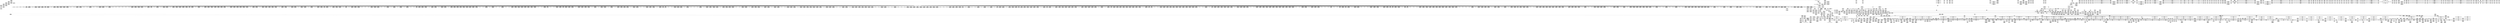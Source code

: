 digraph {
	CE0x51dd2f0 [shape=record,shape=Mrecord,label="{CE0x51dd2f0|task_has_perm:_call26|security/selinux/hooks.c,1528}"]
	CE0x5227110 [shape=record,shape=Mrecord,label="{CE0x5227110|rcu_read_unlock:_tmp13|include/linux/rcupdate.h,933|*SummSink*}"]
	CE0x523a090 [shape=record,shape=Mrecord,label="{CE0x523a090|rcu_lock_acquire:_tmp7}"]
	CE0x51c91c0 [shape=record,shape=Mrecord,label="{CE0x51c91c0|2472:_%struct.cred*,_:_CRE_6360,6368_|*MultipleSource*|Function::task_has_perm&Arg::tsk1::|Function::selinux_task_wait&Arg::p::|security/selinux/hooks.c,1525}"]
	CE0x51d7790 [shape=record,shape=Mrecord,label="{CE0x51d7790|task_has_perm:_security24|security/selinux/hooks.c,1526}"]
	CE0x5213430 [shape=record,shape=Mrecord,label="{CE0x5213430|_ret_i32_%retval.0,_!dbg_!27728|security/selinux/avc.c,775|*SummSink*}"]
	CE0x6485f40 [shape=record,shape=Mrecord,label="{CE0x6485f40|selinux_task_wait:_tmp1}"]
	CE0x51e2cc0 [shape=record,shape=Mrecord,label="{CE0x51e2cc0|task_has_perm:_tmp5|security/selinux/hooks.c,1525}"]
	CE0x52338d0 [shape=record,shape=Mrecord,label="{CE0x52338d0|i64*_getelementptr_inbounds_(_11_x_i64_,_11_x_i64_*___llvm_gcov_ctr132,_i64_0,_i64_9)|*Constant*|*SummSource*}"]
	CE0x524cdd0 [shape=record,shape=Mrecord,label="{CE0x524cdd0|rcu_lock_release:_tmp3|*SummSource*}"]
	CE0x51d27e0 [shape=record,shape=Mrecord,label="{CE0x51d27e0|task_has_perm:_tmp9|security/selinux/hooks.c,1525|*SummSink*}"]
	CE0x522b290 [shape=record,shape=Mrecord,label="{CE0x522b290|rcu_read_unlock:_tmp6|include/linux/rcupdate.h,933|*SummSink*}"]
	CE0x51688c0 [shape=record,shape=Mrecord,label="{CE0x51688c0|2472:_%struct.cred*,_:_CRE_200,208_|*MultipleSource*|Function::task_has_perm&Arg::tsk1::|Function::selinux_task_wait&Arg::p::|security/selinux/hooks.c,1525}"]
	CE0x5193c20 [shape=record,shape=Mrecord,label="{CE0x5193c20|rcu_read_lock:_tmp12|include/linux/rcupdate.h,882|*SummSink*}"]
	CE0x51bf3d0 [shape=record,shape=Mrecord,label="{CE0x51bf3d0|2472:_%struct.cred*,_:_CRE_5896,5904_|*MultipleSource*|Function::task_has_perm&Arg::tsk1::|Function::selinux_task_wait&Arg::p::|security/selinux/hooks.c,1525}"]
	CE0x525d8f0 [shape=record,shape=Mrecord,label="{CE0x525d8f0|__rcu_read_lock:_tmp3}"]
	CE0x518d050 [shape=record,shape=Mrecord,label="{CE0x518d050|_ret_void,_!dbg_!27717|include/linux/rcupdate.h,240|*SummSource*}"]
	CE0x5157e40 [shape=record,shape=Mrecord,label="{CE0x5157e40|2472:_%struct.cred*,_:_CRE_232,240_|*MultipleSource*|Function::task_has_perm&Arg::tsk1::|Function::selinux_task_wait&Arg::p::|security/selinux/hooks.c,1525}"]
	CE0x5225f20 [shape=record,shape=Mrecord,label="{CE0x5225f20|_call_void_mcount()_#3|*SummSink*}"]
	CE0x52435d0 [shape=record,shape=Mrecord,label="{CE0x52435d0|__rcu_read_unlock:_bb}"]
	CE0x51ea400 [shape=record,shape=Mrecord,label="{CE0x51ea400|task_has_perm:_tmp20|security/selinux/hooks.c,1525|*SummSink*}"]
	CE0x5253c70 [shape=record,shape=Mrecord,label="{CE0x5253c70|__preempt_count_add:_tmp1}"]
	CE0x517e200 [shape=record,shape=Mrecord,label="{CE0x517e200|2472:_%struct.cred*,_:_CRE_2408,2416_|*MultipleSource*|Function::task_has_perm&Arg::tsk1::|Function::selinux_task_wait&Arg::p::|security/selinux/hooks.c,1525}"]
	CE0x5180990 [shape=record,shape=Mrecord,label="{CE0x5180990|2472:_%struct.cred*,_:_CRE_2584,2592_|*MultipleSource*|Function::task_has_perm&Arg::tsk1::|Function::selinux_task_wait&Arg::p::|security/selinux/hooks.c,1525}"]
	CE0x525d560 [shape=record,shape=Mrecord,label="{CE0x525d560|__rcu_read_unlock:_tmp1}"]
	CE0x52312d0 [shape=record,shape=Mrecord,label="{CE0x52312d0|rcu_read_unlock:_tmp18|include/linux/rcupdate.h,933|*SummSource*}"]
	CE0x51e7c90 [shape=record,shape=Mrecord,label="{CE0x51e7c90|i8*_getelementptr_inbounds_(_25_x_i8_,_25_x_i8_*_.str45,_i32_0,_i32_0)|*Constant*}"]
	CE0x5228990 [shape=record,shape=Mrecord,label="{CE0x5228990|i64*_getelementptr_inbounds_(_4_x_i64_,_4_x_i64_*___llvm_gcov_ctr133,_i64_0,_i64_1)|*Constant*}"]
	CE0x513fbc0 [shape=record,shape=Mrecord,label="{CE0x513fbc0|get_current:_tmp1|*SummSource*}"]
	CE0x5151e50 [shape=record,shape=Mrecord,label="{CE0x5151e50|i8_1|*Constant*|*SummSource*}"]
	CE0x524aeb0 [shape=record,shape=Mrecord,label="{CE0x524aeb0|rcu_lock_acquire:_tmp|*SummSink*}"]
	CE0x513a500 [shape=record,shape=Mrecord,label="{CE0x513a500|rcu_lock_release:_tmp5|include/linux/rcupdate.h,423|*SummSource*}"]
	CE0x513f7a0 [shape=record,shape=Mrecord,label="{CE0x513f7a0|get_current:_tmp1|*SummSink*}"]
	CE0x51d7dc0 [shape=record,shape=Mrecord,label="{CE0x51d7dc0|task_has_perm:_tmp55|security/selinux/hooks.c,1526}"]
	CE0x5136870 [shape=record,shape=Mrecord,label="{CE0x5136870|2472:_%struct.cred*,_:_CRE_2056,2057_|*MultipleSource*|Function::task_has_perm&Arg::tsk1::|Function::selinux_task_wait&Arg::p::|security/selinux/hooks.c,1525}"]
	CE0x5213670 [shape=record,shape=Mrecord,label="{CE0x5213670|rcu_read_lock:_bb|*SummSink*}"]
	CE0x5214f70 [shape=record,shape=Mrecord,label="{CE0x5214f70|rcu_read_unlock:_tmp2|*SummSink*}"]
	CE0x51280c0 [shape=record,shape=Mrecord,label="{CE0x51280c0|2472:_%struct.cred*,_:_CRE_320,328_|*MultipleSource*|Function::task_has_perm&Arg::tsk1::|Function::selinux_task_wait&Arg::p::|security/selinux/hooks.c,1525}"]
	CE0x51c5eb0 [shape=record,shape=Mrecord,label="{CE0x51c5eb0|2472:_%struct.cred*,_:_CRE_6317,6318_}"]
	CE0x5202e80 [shape=record,shape=Mrecord,label="{CE0x5202e80|__preempt_count_sub:_tmp7|./arch/x86/include/asm/preempt.h,78}"]
	CE0x515ce20 [shape=record,shape=Mrecord,label="{CE0x515ce20|_call_void_mcount()_#3}"]
	CE0x522c5a0 [shape=record,shape=Mrecord,label="{CE0x522c5a0|i64*_getelementptr_inbounds_(_4_x_i64_,_4_x_i64_*___llvm_gcov_ctr128,_i64_0,_i64_1)|*Constant*|*SummSink*}"]
	CE0x51ae730 [shape=record,shape=Mrecord,label="{CE0x51ae730|rcu_read_lock:_tmp16|include/linux/rcupdate.h,882}"]
	CE0x5226b50 [shape=record,shape=Mrecord,label="{CE0x5226b50|GLOBAL:_lock_acquire|*Constant*|*SummSource*}"]
	CE0x51be4f0 [shape=record,shape=Mrecord,label="{CE0x51be4f0|2472:_%struct.cred*,_:_CRE_3164,3168_|*MultipleSource*|Function::task_has_perm&Arg::tsk1::|Function::selinux_task_wait&Arg::p::|security/selinux/hooks.c,1525}"]
	CE0x52021b0 [shape=record,shape=Mrecord,label="{CE0x52021b0|i64*_getelementptr_inbounds_(_24_x_i64_,_24_x_i64_*___llvm_gcov_ctr138,_i64_0,_i64_22)|*Constant*|*SummSource*}"]
	CE0x5213a10 [shape=record,shape=Mrecord,label="{CE0x5213a10|rcu_read_lock:_bb|*SummSource*}"]
	CE0x525a570 [shape=record,shape=Mrecord,label="{CE0x525a570|i64*_getelementptr_inbounds_(_4_x_i64_,_4_x_i64_*___llvm_gcov_ctr133,_i64_0,_i64_0)|*Constant*}"]
	CE0x486cfd0 [shape=record,shape=Mrecord,label="{CE0x486cfd0|selinux_task_wait:_call|security/selinux/hooks.c,3675|*SummSink*}"]
	CE0x5188d10 [shape=record,shape=Mrecord,label="{CE0x5188d10|rcu_read_unlock:_do.body|*SummSource*}"]
	CE0x5145f90 [shape=record,shape=Mrecord,label="{CE0x5145f90|task_has_perm:_do.body5|*SummSource*}"]
	CE0x5132120 [shape=record,shape=Mrecord,label="{CE0x5132120|i64*_getelementptr_inbounds_(_11_x_i64_,_11_x_i64_*___llvm_gcov_ctr127,_i64_0,_i64_0)|*Constant*|*SummSource*}"]
	CE0x6485ed0 [shape=record,shape=Mrecord,label="{CE0x6485ed0|selinux_task_wait:_tmp1|*SummSource*}"]
	CE0x5139360 [shape=record,shape=Mrecord,label="{CE0x5139360|2472:_%struct.cred*,_:_CRE_624,632_|*MultipleSource*|Function::task_has_perm&Arg::tsk1::|Function::selinux_task_wait&Arg::p::|security/selinux/hooks.c,1525}"]
	CE0x51e5ef0 [shape=record,shape=Mrecord,label="{CE0x51e5ef0|i64*_getelementptr_inbounds_(_11_x_i64_,_11_x_i64_*___llvm_gcov_ctr127,_i64_0,_i64_9)|*Constant*|*SummSink*}"]
	CE0x5167660 [shape=record,shape=Mrecord,label="{CE0x5167660|2472:_%struct.cred*,_:_CRE_2160,2168_|*MultipleSource*|Function::task_has_perm&Arg::tsk1::|Function::selinux_task_wait&Arg::p::|security/selinux/hooks.c,1525}"]
	CE0x5232480 [shape=record,shape=Mrecord,label="{CE0x5232480|_call_void___preempt_count_sub(i32_1)_#10,_!dbg_!27715|include/linux/rcupdate.h,244}"]
	CE0x51bc130 [shape=record,shape=Mrecord,label="{CE0x51bc130|2472:_%struct.cred*,_:_CRE_3064,3072_|*MultipleSource*|Function::task_has_perm&Arg::tsk1::|Function::selinux_task_wait&Arg::p::|security/selinux/hooks.c,1525}"]
	CE0x5147140 [shape=record,shape=Mrecord,label="{CE0x5147140|2472:_%struct.cred*,_:_CRE_692,693_}"]
	CE0x522e770 [shape=record,shape=Mrecord,label="{CE0x522e770|rcu_read_unlock:_tmp11|include/linux/rcupdate.h,933|*SummSink*}"]
	CE0x5132fa0 [shape=record,shape=Mrecord,label="{CE0x5132fa0|2472:_%struct.cred*,_:_CRE_1872,1880_|*MultipleSource*|Function::task_has_perm&Arg::tsk1::|Function::selinux_task_wait&Arg::p::|security/selinux/hooks.c,1525}"]
	CE0x51f5400 [shape=record,shape=Mrecord,label="{CE0x51f5400|task_has_perm:_tmp34|security/selinux/hooks.c,1526|*SummSink*}"]
	CE0x522a8e0 [shape=record,shape=Mrecord,label="{CE0x522a8e0|rcu_read_unlock:_tmp17|include/linux/rcupdate.h,933}"]
	CE0x51f2e90 [shape=record,shape=Mrecord,label="{CE0x51f2e90|task_has_perm:_real_cred9|security/selinux/hooks.c,1526|*SummSink*}"]
	CE0x525f140 [shape=record,shape=Mrecord,label="{CE0x525f140|rcu_lock_release:___here}"]
	CE0x5202660 [shape=record,shape=Mrecord,label="{CE0x5202660|task_has_perm:_tmp52|security/selinux/hooks.c,1526|*SummSource*}"]
	CE0x52022d0 [shape=record,shape=Mrecord,label="{CE0x52022d0|task_has_perm:_tmp51|security/selinux/hooks.c,1526|*SummSink*}"]
	CE0x5141880 [shape=record,shape=Mrecord,label="{CE0x5141880|task_has_perm:_tmp2|*SummSink*}"]
	CE0x51c4bb0 [shape=record,shape=Mrecord,label="{CE0x51c4bb0|2472:_%struct.cred*,_:_CRE_6301,6302_}"]
	CE0x51546c0 [shape=record,shape=Mrecord,label="{CE0x51546c0|2472:_%struct.cred*,_:_CRE_698,699_}"]
	CE0x51e4a50 [shape=record,shape=Mrecord,label="{CE0x51e4a50|i64_7|*Constant*|*SummSink*}"]
	CE0x51329a0 [shape=record,shape=Mrecord,label="{CE0x51329a0|rcu_read_unlock:_tmp}"]
	CE0x5136c30 [shape=record,shape=Mrecord,label="{CE0x5136c30|2472:_%struct.cred*,_:_CRE_2072,2076_|*MultipleSource*|Function::task_has_perm&Arg::tsk1::|Function::selinux_task_wait&Arg::p::|security/selinux/hooks.c,1525}"]
	CE0x51e0940 [shape=record,shape=Mrecord,label="{CE0x51e0940|i64_7|*Constant*}"]
	CE0x51ea750 [shape=record,shape=Mrecord,label="{CE0x51ea750|task_has_perm:_tmp21|security/selinux/hooks.c,1525}"]
	CE0x514f770 [shape=record,shape=Mrecord,label="{CE0x514f770|2472:_%struct.cred*,_:_CRE_512,520_|*MultipleSource*|Function::task_has_perm&Arg::tsk1::|Function::selinux_task_wait&Arg::p::|security/selinux/hooks.c,1525}"]
	CE0x5166dc0 [shape=record,shape=Mrecord,label="{CE0x5166dc0|rcu_lock_acquire:_map|Function::rcu_lock_acquire&Arg::map::|*SummSource*}"]
	CE0x5179ea0 [shape=record,shape=Mrecord,label="{CE0x5179ea0|task_has_perm:_tmp16|security/selinux/hooks.c,1525|*SummSink*}"]
	CE0x51315e0 [shape=record,shape=Mrecord,label="{CE0x51315e0|task_has_perm:_tmp|*SummSink*}"]
	CE0x5183c20 [shape=record,shape=Mrecord,label="{CE0x5183c20|2472:_%struct.cred*,_:_CRE_2760,2768_|*MultipleSource*|Function::task_has_perm&Arg::tsk1::|Function::selinux_task_wait&Arg::p::|security/selinux/hooks.c,1525}"]
	CE0x5136a50 [shape=record,shape=Mrecord,label="{CE0x5136a50|2472:_%struct.cred*,_:_CRE_2064,2072_|*MultipleSource*|Function::task_has_perm&Arg::tsk1::|Function::selinux_task_wait&Arg::p::|security/selinux/hooks.c,1525}"]
	CE0x51f2af0 [shape=record,shape=Mrecord,label="{CE0x51f2af0|task_has_perm:_tmp31|*LoadInst*|security/selinux/hooks.c,1526}"]
	CE0x51e2bc0 [shape=record,shape=Mrecord,label="{CE0x51e2bc0|i64_3|*Constant*|*SummSink*}"]
	CE0x51c6110 [shape=record,shape=Mrecord,label="{CE0x51c6110|2472:_%struct.cred*,_:_CRE_6319,6320_}"]
	CE0x51d8510 [shape=record,shape=Mrecord,label="{CE0x51d8510|task_has_perm:_tmp56|security/selinux/hooks.c,1526}"]
	CE0x51b8170 [shape=record,shape=Mrecord,label="{CE0x51b8170|2472:_%struct.cred*,_:_CRE_2954,2955_}"]
	CE0x5167c00 [shape=record,shape=Mrecord,label="{CE0x5167c00|2472:_%struct.cred*,_:_CRE_2248,2256_|*MultipleSource*|Function::task_has_perm&Arg::tsk1::|Function::selinux_task_wait&Arg::p::|security/selinux/hooks.c,1525}"]
	CE0x515cc60 [shape=record,shape=Mrecord,label="{CE0x515cc60|_call_void_mcount()_#3}"]
	CE0x51c52d0 [shape=record,shape=Mrecord,label="{CE0x51c52d0|2472:_%struct.cred*,_:_CRE_6307,6308_}"]
	CE0x5148010 [shape=record,shape=Mrecord,label="{CE0x5148010|2472:_%struct.cred*,_:_CRE_2104,2112_|*MultipleSource*|Function::task_has_perm&Arg::tsk1::|Function::selinux_task_wait&Arg::p::|security/selinux/hooks.c,1525}"]
	CE0x51b2c90 [shape=record,shape=Mrecord,label="{CE0x51b2c90|rcu_read_lock:_tmp7|include/linux/rcupdate.h,882}"]
	CE0x51e44f0 [shape=record,shape=Mrecord,label="{CE0x51e44f0|task_has_perm:_tobool4|security/selinux/hooks.c,1525}"]
	CE0x51b5580 [shape=record,shape=Mrecord,label="{CE0x51b5580|2472:_%struct.cred*,_:_CRE_2917,2918_}"]
	CE0x52564d0 [shape=record,shape=Mrecord,label="{CE0x52564d0|i64*_getelementptr_inbounds_(_4_x_i64_,_4_x_i64_*___llvm_gcov_ctr129,_i64_0,_i64_0)|*Constant*|*SummSink*}"]
	CE0x5191060 [shape=record,shape=Mrecord,label="{CE0x5191060|GLOBAL:___rcu_read_lock|*Constant*|*SummSink*}"]
	CE0x51d1e30 [shape=record,shape=Mrecord,label="{CE0x51d1e30|GLOBAL:_task_has_perm.__warned|Global_var:task_has_perm.__warned|*SummSink*}"]
	CE0x51c2920 [shape=record,shape=Mrecord,label="{CE0x51c2920|2472:_%struct.cred*,_:_CRE_6216,6224_|*MultipleSource*|Function::task_has_perm&Arg::tsk1::|Function::selinux_task_wait&Arg::p::|security/selinux/hooks.c,1525}"]
	CE0x51cab70 [shape=record,shape=Mrecord,label="{CE0x51cab70|2472:_%struct.cred*,_:_CRE_6472,6474_|*MultipleSource*|Function::task_has_perm&Arg::tsk1::|Function::selinux_task_wait&Arg::p::|security/selinux/hooks.c,1525}"]
	CE0x51686e0 [shape=record,shape=Mrecord,label="{CE0x51686e0|2472:_%struct.cred*,_:_CRE_192,200_|*MultipleSource*|Function::task_has_perm&Arg::tsk1::|Function::selinux_task_wait&Arg::p::|security/selinux/hooks.c,1525}"]
	CE0x5201890 [shape=record,shape=Mrecord,label="{CE0x5201890|task_has_perm:_tmp50|security/selinux/hooks.c,1526|*SummSink*}"]
	CE0x5223940 [shape=record,shape=Mrecord,label="{CE0x5223940|rcu_read_unlock:_if.then|*SummSink*}"]
	CE0x525cb30 [shape=record,shape=Mrecord,label="{CE0x525cb30|rcu_lock_acquire:_tmp1|*SummSink*}"]
	CE0x51859e0 [shape=record,shape=Mrecord,label="{CE0x51859e0|2472:_%struct.cred*,_:_CRE_2872,2876_|*MultipleSource*|Function::task_has_perm&Arg::tsk1::|Function::selinux_task_wait&Arg::p::|security/selinux/hooks.c,1525}"]
	CE0x514c6b0 [shape=record,shape=Mrecord,label="{CE0x514c6b0|2472:_%struct.cred*,_:_CRE_2036,2040_|*MultipleSource*|Function::task_has_perm&Arg::tsk1::|Function::selinux_task_wait&Arg::p::|security/selinux/hooks.c,1525}"]
	CE0x486d100 [shape=record,shape=Mrecord,label="{CE0x486d100|GLOBAL:_get_current|*Constant*|*SummSource*}"]
	CE0x51d1cc0 [shape=record,shape=Mrecord,label="{CE0x51d1cc0|GLOBAL:_task_has_perm.__warned|Global_var:task_has_perm.__warned|*SummSource*}"]
	CE0x51683c0 [shape=record,shape=Mrecord,label="{CE0x51683c0|i64*_getelementptr_inbounds_(_2_x_i64_,_2_x_i64_*___llvm_gcov_ctr98,_i64_0,_i64_1)|*Constant*|*SummSink*}"]
	CE0x51ca2f0 [shape=record,shape=Mrecord,label="{CE0x51ca2f0|2472:_%struct.cred*,_:_CRE_6440,6448_|*MultipleSource*|Function::task_has_perm&Arg::tsk1::|Function::selinux_task_wait&Arg::p::|security/selinux/hooks.c,1525}"]
	CE0x5227010 [shape=record,shape=Mrecord,label="{CE0x5227010|i32_0|*Constant*}"]
	CE0x51813f0 [shape=record,shape=Mrecord,label="{CE0x51813f0|2472:_%struct.cred*,_:_CRE_2600,2608_|*MultipleSource*|Function::task_has_perm&Arg::tsk1::|Function::selinux_task_wait&Arg::p::|security/selinux/hooks.c,1525}"]
	CE0x51b3b10 [shape=record,shape=Mrecord,label="{CE0x51b3b10|i64*_getelementptr_inbounds_(_4_x_i64_,_4_x_i64_*___llvm_gcov_ctr128,_i64_0,_i64_0)|*Constant*}"]
	CE0x51d2b10 [shape=record,shape=Mrecord,label="{CE0x51d2b10|task_has_perm:_tobool1|security/selinux/hooks.c,1525}"]
	CE0x51b27a0 [shape=record,shape=Mrecord,label="{CE0x51b27a0|i64*_getelementptr_inbounds_(_11_x_i64_,_11_x_i64_*___llvm_gcov_ctr132,_i64_0,_i64_0)|*Constant*|*SummSource*}"]
	CE0x51b0600 [shape=record,shape=Mrecord,label="{CE0x51b0600|i64*_getelementptr_inbounds_(_11_x_i64_,_11_x_i64_*___llvm_gcov_ctr127,_i64_0,_i64_8)|*Constant*|*SummSink*}"]
	CE0x5134f40 [shape=record,shape=Mrecord,label="{CE0x5134f40|task_has_perm:_bb|*SummSink*}"]
	CE0x51dd8c0 [shape=record,shape=Mrecord,label="{CE0x51dd8c0|avc_has_perm:_entry}"]
	CE0x51c8e30 [shape=record,shape=Mrecord,label="{CE0x51c8e30|2472:_%struct.cred*,_:_CRE_6357,6358_}"]
	CE0x5132080 [shape=record,shape=Mrecord,label="{CE0x5132080|i64*_getelementptr_inbounds_(_11_x_i64_,_11_x_i64_*___llvm_gcov_ctr127,_i64_0,_i64_0)|*Constant*}"]
	CE0x5200190 [shape=record,shape=Mrecord,label="{CE0x5200190|task_has_perm:_tmp48|security/selinux/hooks.c,1526|*SummSource*}"]
	CE0x51c20d0 [shape=record,shape=Mrecord,label="{CE0x51c20d0|2472:_%struct.cred*,_:_CRE_6192,6196_|*MultipleSource*|Function::task_has_perm&Arg::tsk1::|Function::selinux_task_wait&Arg::p::|security/selinux/hooks.c,1525}"]
	CE0x5239c00 [shape=record,shape=Mrecord,label="{CE0x5239c00|rcu_lock_acquire:_tmp6|*SummSource*}"]
	CE0x5184fa0 [shape=record,shape=Mrecord,label="{CE0x5184fa0|2472:_%struct.cred*,_:_CRE_2832,2840_|*MultipleSource*|Function::task_has_perm&Arg::tsk1::|Function::selinux_task_wait&Arg::p::|security/selinux/hooks.c,1525}"]
	CE0x513ad50 [shape=record,shape=Mrecord,label="{CE0x513ad50|i32_4|*Constant*|*SummSource*}"]
	CE0x51b4770 [shape=record,shape=Mrecord,label="{CE0x51b4770|rcu_read_lock:_tobool|include/linux/rcupdate.h,882}"]
	CE0x51792b0 [shape=record,shape=Mrecord,label="{CE0x51792b0|task_has_perm:_tmp14|security/selinux/hooks.c,1525|*SummSink*}"]
	CE0x5163bd0 [shape=record,shape=Mrecord,label="{CE0x5163bd0|GLOBAL:___preempt_count_sub|*Constant*|*SummSource*}"]
	CE0x51c6370 [shape=record,shape=Mrecord,label="{CE0x51c6370|2472:_%struct.cred*,_:_CRE_6321,6322_}"]
	CE0x515f000 [shape=record,shape=Mrecord,label="{CE0x515f000|__rcu_read_lock:_tmp7|include/linux/rcupdate.h,240|*SummSink*}"]
	CE0x529bea0 [shape=record,shape=Mrecord,label="{CE0x529bea0|__preempt_count_sub:_bb|*SummSink*}"]
	CE0x5238af0 [shape=record,shape=Mrecord,label="{CE0x5238af0|__rcu_read_lock:_do.end|*SummSink*}"]
	CE0x5140700 [shape=record,shape=Mrecord,label="{CE0x5140700|2472:_%struct.cred*,_:_CRE_644,648_|*MultipleSource*|Function::task_has_perm&Arg::tsk1::|Function::selinux_task_wait&Arg::p::|security/selinux/hooks.c,1525}"]
	CE0x518cd00 [shape=record,shape=Mrecord,label="{CE0x518cd00|i32_77|*Constant*}"]
	CE0x52241c0 [shape=record,shape=Mrecord,label="{CE0x52241c0|i64*_getelementptr_inbounds_(_11_x_i64_,_11_x_i64_*___llvm_gcov_ctr132,_i64_0,_i64_1)|*Constant*|*SummSink*}"]
	CE0x51c4820 [shape=record,shape=Mrecord,label="{CE0x51c4820|2472:_%struct.cred*,_:_CRE_6298,6299_}"]
	CE0x51c40b0 [shape=record,shape=Mrecord,label="{CE0x51c40b0|2472:_%struct.cred*,_:_CRE_6291,6292_}"]
	CE0x5225a00 [shape=record,shape=Mrecord,label="{CE0x5225a00|GLOBAL:___llvm_gcov_ctr132|Global_var:__llvm_gcov_ctr132|*SummSource*}"]
	CE0x51b1ec0 [shape=record,shape=Mrecord,label="{CE0x51b1ec0|rcu_read_lock:_tmp4|include/linux/rcupdate.h,882|*SummSink*}"]
	CE0x5248110 [shape=record,shape=Mrecord,label="{CE0x5248110|__rcu_read_unlock:_do.end|*SummSink*}"]
	CE0x518a2c0 [shape=record,shape=Mrecord,label="{CE0x518a2c0|task_has_perm:_do.body21|*SummSource*}"]
	CE0x5184d80 [shape=record,shape=Mrecord,label="{CE0x5184d80|2472:_%struct.cred*,_:_CRE_2824,2832_|*MultipleSource*|Function::task_has_perm&Arg::tsk1::|Function::selinux_task_wait&Arg::p::|security/selinux/hooks.c,1525}"]
	CE0x5164720 [shape=record,shape=Mrecord,label="{CE0x5164720|_call_void___rcu_read_lock()_#10,_!dbg_!27710|include/linux/rcupdate.h,879|*SummSource*}"]
	CE0x51c4f40 [shape=record,shape=Mrecord,label="{CE0x51c4f40|2472:_%struct.cred*,_:_CRE_6304,6305_}"]
	CE0x5150da0 [shape=record,shape=Mrecord,label="{CE0x5150da0|task_has_perm:_entry|*SummSource*}"]
	CE0x51659d0 [shape=record,shape=Mrecord,label="{CE0x51659d0|i64*_getelementptr_inbounds_(_24_x_i64_,_24_x_i64_*___llvm_gcov_ctr138,_i64_0,_i64_0)|*Constant*|*SummSource*}"]
	CE0x5146ef0 [shape=record,shape=Mrecord,label="{CE0x5146ef0|2472:_%struct.cred*,_:_CRE_690,691_}"]
	CE0x51ce280 [shape=record,shape=Mrecord,label="{CE0x51ce280|2472:_%struct.cred*,_:_CRE_6656,6660_|*MultipleSource*|Function::task_has_perm&Arg::tsk1::|Function::selinux_task_wait&Arg::p::|security/selinux/hooks.c,1525}"]
	CE0x524b5e0 [shape=record,shape=Mrecord,label="{CE0x524b5e0|rcu_lock_acquire:_tmp5|include/linux/rcupdate.h,418|*SummSource*}"]
	CE0x51bcd90 [shape=record,shape=Mrecord,label="{CE0x51bcd90|2472:_%struct.cred*,_:_CRE_3108,3112_|*MultipleSource*|Function::task_has_perm&Arg::tsk1::|Function::selinux_task_wait&Arg::p::|security/selinux/hooks.c,1525}"]
	CE0x5228cf0 [shape=record,shape=Mrecord,label="{CE0x5228cf0|rcu_read_unlock:_call3|include/linux/rcupdate.h,933}"]
	CE0x517c810 [shape=record,shape=Mrecord,label="{CE0x517c810|task_has_perm:_tmp24|security/selinux/hooks.c,1525|*SummSink*}"]
	CE0x51824f0 [shape=record,shape=Mrecord,label="{CE0x51824f0|2472:_%struct.cred*,_:_CRE_2688,2692_|*MultipleSource*|Function::task_has_perm&Arg::tsk1::|Function::selinux_task_wait&Arg::p::|security/selinux/hooks.c,1525}"]
	CE0x51c2510 [shape=record,shape=Mrecord,label="{CE0x51c2510|2472:_%struct.cred*,_:_CRE_6200,6208_|*MultipleSource*|Function::task_has_perm&Arg::tsk1::|Function::selinux_task_wait&Arg::p::|security/selinux/hooks.c,1525}"]
	CE0x51b7460 [shape=record,shape=Mrecord,label="{CE0x51b7460|2472:_%struct.cred*,_:_CRE_2943,2944_}"]
	CE0x529c3f0 [shape=record,shape=Mrecord,label="{CE0x529c3f0|__preempt_count_sub:_tmp7|./arch/x86/include/asm/preempt.h,78|*SummSource*}"]
	CE0x5167de0 [shape=record,shape=Mrecord,label="{CE0x5167de0|2472:_%struct.cred*,_:_CRE_2256,2264_|*MultipleSource*|Function::task_has_perm&Arg::tsk1::|Function::selinux_task_wait&Arg::p::|security/selinux/hooks.c,1525}"]
	CE0x5140ac0 [shape=record,shape=Mrecord,label="{CE0x5140ac0|2472:_%struct.cred*,_:_CRE_652,656_|*MultipleSource*|Function::task_has_perm&Arg::tsk1::|Function::selinux_task_wait&Arg::p::|security/selinux/hooks.c,1525}"]
	CE0x5226490 [shape=record,shape=Mrecord,label="{CE0x5226490|rcu_read_unlock:_tmp12|include/linux/rcupdate.h,933|*SummSink*}"]
	CE0x5176690 [shape=record,shape=Mrecord,label="{CE0x5176690|i64*_getelementptr_inbounds_(_24_x_i64_,_24_x_i64_*___llvm_gcov_ctr138,_i64_0,_i64_12)|*Constant*}"]
	CE0x5250450 [shape=record,shape=Mrecord,label="{CE0x5250450|__rcu_read_unlock:_do.body|*SummSource*}"]
	CE0x523a310 [shape=record,shape=Mrecord,label="{CE0x523a310|i64*_getelementptr_inbounds_(_4_x_i64_,_4_x_i64_*___llvm_gcov_ctr130,_i64_0,_i64_0)|*Constant*|*SummSink*}"]
	CE0x51f4280 [shape=record,shape=Mrecord,label="{CE0x51f4280|task_has_perm:_tobool14|security/selinux/hooks.c,1526|*SummSink*}"]
	CE0x514a570 [shape=record,shape=Mrecord,label="{CE0x514a570|_call_void_lockdep_rcu_suspicious(i8*_getelementptr_inbounds_(_25_x_i8_,_25_x_i8_*_.str3,_i32_0,_i32_0),_i32_1525,_i8*_getelementptr_inbounds_(_41_x_i8_,_41_x_i8_*_.str44,_i32_0,_i32_0))_#10,_!dbg_!27734|security/selinux/hooks.c,1525|*SummSource*}"]
	CE0x5152f30 [shape=record,shape=Mrecord,label="{CE0x5152f30|2472:_%struct.cred*,_:_CRE_84,88_|*MultipleSource*|Function::task_has_perm&Arg::tsk1::|Function::selinux_task_wait&Arg::p::|security/selinux/hooks.c,1525}"]
	CE0x5238ee0 [shape=record,shape=Mrecord,label="{CE0x5238ee0|%struct.lockdep_map*_null|*Constant*|*SummSink*}"]
	CE0x522f4d0 [shape=record,shape=Mrecord,label="{CE0x522f4d0|_call_void___preempt_count_add(i32_1)_#10,_!dbg_!27711|include/linux/rcupdate.h,239|*SummSource*}"]
	CE0x5127ee0 [shape=record,shape=Mrecord,label="{CE0x5127ee0|2472:_%struct.cred*,_:_CRE_312,320_|*MultipleSource*|Function::task_has_perm&Arg::tsk1::|Function::selinux_task_wait&Arg::p::|security/selinux/hooks.c,1525}"]
	CE0x51b3750 [shape=record,shape=Mrecord,label="{CE0x51b3750|rcu_lock_acquire:_tmp4|include/linux/rcupdate.h,418|*SummSource*}"]
	CE0x51911b0 [shape=record,shape=Mrecord,label="{CE0x51911b0|__rcu_read_lock:_entry|*SummSource*}"]
	CE0x52258c0 [shape=record,shape=Mrecord,label="{CE0x52258c0|_ret_void,_!dbg_!27719|./arch/x86/include/asm/preempt.h,73|*SummSource*}"]
	CE0x5186f40 [shape=record,shape=Mrecord,label="{CE0x5186f40|2472:_%struct.cred*,_:_CRE_2910,2911_}"]
	CE0x51413e0 [shape=record,shape=Mrecord,label="{CE0x51413e0|2472:_%struct.cred*,_:_CRE_168,176_|*MultipleSource*|Function::task_has_perm&Arg::tsk1::|Function::selinux_task_wait&Arg::p::|security/selinux/hooks.c,1525}"]
	CE0x5241eb0 [shape=record,shape=Mrecord,label="{CE0x5241eb0|__rcu_read_unlock:_do.end}"]
	CE0x51b5450 [shape=record,shape=Mrecord,label="{CE0x51b5450|2472:_%struct.cred*,_:_CRE_2916,2917_}"]
	CE0x52346f0 [shape=record,shape=Mrecord,label="{CE0x52346f0|rcu_read_unlock:_tmp20|include/linux/rcupdate.h,933|*SummSource*}"]
	CE0x51f3da0 [shape=record,shape=Mrecord,label="{CE0x51f3da0|task_has_perm:_tobool12|security/selinux/hooks.c,1526|*SummSource*}"]
	CE0x51b8280 [shape=record,shape=Mrecord,label="{CE0x51b8280|i64*_getelementptr_inbounds_(_24_x_i64_,_24_x_i64_*___llvm_gcov_ctr138,_i64_0,_i64_19)|*Constant*}"]
	CE0x51dc680 [shape=record,shape=Mrecord,label="{CE0x51dc680|_ret_i32_%retval.0,_!dbg_!27728|security/selinux/avc.c,775}"]
	CE0x5140210 [shape=record,shape=Mrecord,label="{CE0x5140210|get_current:_tmp1}"]
	CE0x51f0900 [shape=record,shape=Mrecord,label="{CE0x51f0900|task_has_perm:_tmp36|security/selinux/hooks.c,1526|*SummSink*}"]
	CE0x51509a0 [shape=record,shape=Mrecord,label="{CE0x51509a0|selinux_task_wait:_entry}"]
	CE0x51f5640 [shape=record,shape=Mrecord,label="{CE0x51f5640|task_has_perm:_tmp35|security/selinux/hooks.c,1526}"]
	CE0x5142600 [shape=record,shape=Mrecord,label="{CE0x5142600|task_has_perm:_perms|Function::task_has_perm&Arg::perms::}"]
	CE0x51eb110 [shape=record,shape=Mrecord,label="{CE0x51eb110|task_has_perm:_tobool|security/selinux/hooks.c,1525}"]
	CE0x51f1b30 [shape=record,shape=Mrecord,label="{CE0x51f1b30|rcu_read_lock:_tmp17|include/linux/rcupdate.h,882|*SummSink*}"]
	CE0x51c5400 [shape=record,shape=Mrecord,label="{CE0x51c5400|2472:_%struct.cred*,_:_CRE_6308,6309_}"]
	CE0x51b0c60 [shape=record,shape=Mrecord,label="{CE0x51b0c60|rcu_read_unlock:_tmp4|include/linux/rcupdate.h,933}"]
	CE0x51f8c40 [shape=record,shape=Mrecord,label="{CE0x51f8c40|task_has_perm:_call16|security/selinux/hooks.c,1526}"]
	CE0x51b1a70 [shape=record,shape=Mrecord,label="{CE0x51b1a70|_call_void_asm_sideeffect_,_memory_,_dirflag_,_fpsr_,_flags_()_#3,_!dbg_!27714,_!srcloc_!27715|include/linux/rcupdate.h,239}"]
	CE0x514bc50 [shape=record,shape=Mrecord,label="{CE0x514bc50|2472:_%struct.cred*,_:_CRE_1976,1977_|*MultipleSource*|Function::task_has_perm&Arg::tsk1::|Function::selinux_task_wait&Arg::p::|security/selinux/hooks.c,1525}"]
	CE0x51d4e40 [shape=record,shape=Mrecord,label="{CE0x51d4e40|task_has_perm:_call3|security/selinux/hooks.c,1525|*SummSource*}"]
	CE0x51dbb30 [shape=record,shape=Mrecord,label="{CE0x51dbb30|i16_2|*Constant*|*SummSource*}"]
	CE0x51b6ae0 [shape=record,shape=Mrecord,label="{CE0x51b6ae0|2472:_%struct.cred*,_:_CRE_2935,2936_}"]
	CE0x51861f0 [shape=record,shape=Mrecord,label="{CE0x51861f0|2472:_%struct.cred*,_:_CRE_2896,2900_|*MultipleSource*|Function::task_has_perm&Arg::tsk1::|Function::selinux_task_wait&Arg::p::|security/selinux/hooks.c,1525}"]
	CE0x5139c50 [shape=record,shape=Mrecord,label="{CE0x5139c50|i64_1|*Constant*}"]
	CE0x51faf70 [shape=record,shape=Mrecord,label="{CE0x51faf70|task_has_perm:_tmp44|security/selinux/hooks.c,1526}"]
	CE0x5228220 [shape=record,shape=Mrecord,label="{CE0x5228220|__preempt_count_sub:_tmp7|./arch/x86/include/asm/preempt.h,78|*SummSink*}"]
	CE0x51b7f10 [shape=record,shape=Mrecord,label="{CE0x51b7f10|2472:_%struct.cred*,_:_CRE_2952,2953_}"]
	CE0x51e1ed0 [shape=record,shape=Mrecord,label="{CE0x51e1ed0|GLOBAL:_lockdep_rcu_suspicious|*Constant*|*SummSource*}"]
	CE0x5190d30 [shape=record,shape=Mrecord,label="{CE0x5190d30|2472:_%struct.cred*,_:_CRE_152,160_|*MultipleSource*|Function::task_has_perm&Arg::tsk1::|Function::selinux_task_wait&Arg::p::|security/selinux/hooks.c,1525}"]
	CE0x51ea320 [shape=record,shape=Mrecord,label="{CE0x51ea320|task_has_perm:_tmp20|security/selinux/hooks.c,1525}"]
	CE0x51f4590 [shape=record,shape=Mrecord,label="{CE0x51f4590|task_has_perm:_tmp32|security/selinux/hooks.c,1526}"]
	CE0x51c22f0 [shape=record,shape=Mrecord,label="{CE0x51c22f0|2472:_%struct.cred*,_:_CRE_6196,6200_|*MultipleSource*|Function::task_has_perm&Arg::tsk1::|Function::selinux_task_wait&Arg::p::|security/selinux/hooks.c,1525}"]
	CE0x515f2b0 [shape=record,shape=Mrecord,label="{CE0x515f2b0|GLOBAL:___llvm_gcov_ctr127|Global_var:__llvm_gcov_ctr127}"]
	CE0x51c8aa0 [shape=record,shape=Mrecord,label="{CE0x51c8aa0|2472:_%struct.cred*,_:_CRE_6354,6355_}"]
	CE0x51c7ec0 [shape=record,shape=Mrecord,label="{CE0x51c7ec0|2472:_%struct.cred*,_:_CRE_6344,6345_}"]
	CE0x51802e0 [shape=record,shape=Mrecord,label="{CE0x51802e0|2472:_%struct.cred*,_:_CRE_2535,2536_}"]
	CE0x5224dd0 [shape=record,shape=Mrecord,label="{CE0x5224dd0|rcu_lock_release:_tmp2|*SummSink*}"]
	CE0x51aff40 [shape=record,shape=Mrecord,label="{CE0x51aff40|rcu_read_lock:_if.then|*SummSource*}"]
	CE0x522be30 [shape=record,shape=Mrecord,label="{CE0x522be30|i64*_getelementptr_inbounds_(_4_x_i64_,_4_x_i64_*___llvm_gcov_ctr130,_i64_0,_i64_2)|*Constant*|*SummSource*}"]
	CE0x5163520 [shape=record,shape=Mrecord,label="{CE0x5163520|_ret_void,_!dbg_!27717|include/linux/rcupdate.h,419|*SummSink*}"]
	CE0x513c060 [shape=record,shape=Mrecord,label="{CE0x513c060|2472:_%struct.cred*,_:_CRE_2958,2959_}"]
	CE0x51c0fa0 [shape=record,shape=Mrecord,label="{CE0x51c0fa0|2472:_%struct.cred*,_:_CRE_6000,6008_|*MultipleSource*|Function::task_has_perm&Arg::tsk1::|Function::selinux_task_wait&Arg::p::|security/selinux/hooks.c,1525}"]
	CE0x51e9dc0 [shape=record,shape=Mrecord,label="{CE0x51e9dc0|i64*_getelementptr_inbounds_(_24_x_i64_,_24_x_i64_*___llvm_gcov_ctr138,_i64_0,_i64_9)|*Constant*|*SummSink*}"]
	CE0x51bed70 [shape=record,shape=Mrecord,label="{CE0x51bed70|2472:_%struct.cred*,_:_CRE_5872,5880_|*MultipleSource*|Function::task_has_perm&Arg::tsk1::|Function::selinux_task_wait&Arg::p::|security/selinux/hooks.c,1525}"]
	CE0x5149110 [shape=record,shape=Mrecord,label="{CE0x5149110|i32_77|*Constant*|*SummSink*}"]
	CE0x51b5b70 [shape=record,shape=Mrecord,label="{CE0x51b5b70|2472:_%struct.cred*,_:_CRE_2922,2923_}"]
	CE0x5191650 [shape=record,shape=Mrecord,label="{CE0x5191650|rcu_read_unlock:_do.end|*SummSource*}"]
	CE0x5176c80 [shape=record,shape=Mrecord,label="{CE0x5176c80|task_has_perm:_tmp27|security/selinux/hooks.c,1525}"]
	CE0x5223ab0 [shape=record,shape=Mrecord,label="{CE0x5223ab0|rcu_read_unlock:_land.lhs.true|*SummSink*}"]
	CE0x5245c00 [shape=record,shape=Mrecord,label="{CE0x5245c00|i64*_getelementptr_inbounds_(_4_x_i64_,_4_x_i64_*___llvm_gcov_ctr128,_i64_0,_i64_0)|*Constant*|*SummSink*}"]
	CE0x5232310 [shape=record,shape=Mrecord,label="{CE0x5232310|_call_void_asm_sideeffect_,_memory_,_dirflag_,_fpsr_,_flags_()_#3,_!dbg_!27711,_!srcloc_!27714|include/linux/rcupdate.h,244|*SummSink*}"]
	CE0x51e65b0 [shape=record,shape=Mrecord,label="{CE0x51e65b0|rcu_read_lock:_tmp19|include/linux/rcupdate.h,882|*SummSource*}"]
	CE0x51bde90 [shape=record,shape=Mrecord,label="{CE0x51bde90|2472:_%struct.cred*,_:_CRE_3148,3152_|*MultipleSource*|Function::task_has_perm&Arg::tsk1::|Function::selinux_task_wait&Arg::p::|security/selinux/hooks.c,1525}"]
	CE0x51d12f0 [shape=record,shape=Mrecord,label="{CE0x51d12f0|2472:_%struct.cred*,_:_CRE_10632,10640_|*MultipleSource*|Function::task_has_perm&Arg::tsk1::|Function::selinux_task_wait&Arg::p::|security/selinux/hooks.c,1525}"]
	CE0x5229900 [shape=record,shape=Mrecord,label="{CE0x5229900|rcu_read_unlock:_tmp14|include/linux/rcupdate.h,933|*SummSink*}"]
	CE0x51eb320 [shape=record,shape=Mrecord,label="{CE0x51eb320|task_has_perm:_tobool|security/selinux/hooks.c,1525|*SummSink*}"]
	CE0x51435c0 [shape=record,shape=Mrecord,label="{CE0x51435c0|_call_void_rcu_read_lock()_#10,_!dbg_!27714|security/selinux/hooks.c,1524}"]
	CE0x51489b0 [shape=record,shape=Mrecord,label="{CE0x51489b0|task_has_perm:_tmp8|security/selinux/hooks.c,1525|*SummSink*}"]
	CE0x51f9610 [shape=record,shape=Mrecord,label="{CE0x51f9610|task_has_perm:_tobool17|security/selinux/hooks.c,1526|*SummSource*}"]
	CE0x515de40 [shape=record,shape=Mrecord,label="{CE0x515de40|rcu_read_unlock:_tmp3|*SummSink*}"]
	CE0x515b360 [shape=record,shape=Mrecord,label="{CE0x515b360|rcu_lock_acquire:_tmp3|*SummSource*}"]
	CE0x51b9370 [shape=record,shape=Mrecord,label="{CE0x51b9370|_call_void_lockdep_rcu_suspicious(i8*_getelementptr_inbounds_(_25_x_i8_,_25_x_i8_*_.str3,_i32_0,_i32_0),_i32_1526,_i8*_getelementptr_inbounds_(_41_x_i8_,_41_x_i8_*_.str44,_i32_0,_i32_0))_#10,_!dbg_!27771|security/selinux/hooks.c,1526|*SummSource*}"]
	CE0x51daae0 [shape=record,shape=Mrecord,label="{CE0x51daae0|avc_has_perm:_entry|*SummSource*}"]
	CE0x51e5040 [shape=record,shape=Mrecord,label="{CE0x51e5040|task_has_perm:_tmp14|security/selinux/hooks.c,1525|*SummSource*}"]
	CE0x51db350 [shape=record,shape=Mrecord,label="{CE0x51db350|avc_has_perm:_ssid|Function::avc_has_perm&Arg::ssid::|*SummSink*}"]
	CE0x5239ef0 [shape=record,shape=Mrecord,label="{CE0x5239ef0|rcu_lock_release:_bb}"]
	CE0x513ab60 [shape=record,shape=Mrecord,label="{CE0x513ab60|selinux_task_wait:_call|security/selinux/hooks.c,3675}"]
	CE0x51e5900 [shape=record,shape=Mrecord,label="{CE0x51e5900|i8*_getelementptr_inbounds_(_42_x_i8_,_42_x_i8_*_.str46,_i32_0,_i32_0)|*Constant*|*SummSource*}"]
	CE0x5229170 [shape=record,shape=Mrecord,label="{CE0x5229170|i64*_getelementptr_inbounds_(_4_x_i64_,_4_x_i64_*___llvm_gcov_ctr134,_i64_0,_i64_3)|*Constant*|*SummSink*}"]
	CE0x51661f0 [shape=record,shape=Mrecord,label="{CE0x51661f0|task_has_perm:_land.lhs.true}"]
	CE0x52390d0 [shape=record,shape=Mrecord,label="{CE0x52390d0|i64_ptrtoint_(i8*_blockaddress(_rcu_lock_acquire,_%__here)_to_i64)|*Constant*|*SummSource*}"]
	CE0x51dbf40 [shape=record,shape=Mrecord,label="{CE0x51dbf40|avc_has_perm:_tclass|Function::avc_has_perm&Arg::tclass::|*SummSink*}"]
	CE0x513d8d0 [shape=record,shape=Mrecord,label="{CE0x513d8d0|selinux_task_wait:_tmp3}"]
	CE0x5129940 [shape=record,shape=Mrecord,label="{CE0x5129940|2472:_%struct.cred*,_:_CRE_296,304_|*MultipleSource*|Function::task_has_perm&Arg::tsk1::|Function::selinux_task_wait&Arg::p::|security/selinux/hooks.c,1525}"]
	CE0x514b190 [shape=record,shape=Mrecord,label="{CE0x514b190|%struct.task_struct*_(%struct.task_struct**)*_asm_movq_%gs:$_1:P_,$0_,_r,im,_dirflag_,_fpsr_,_flags_|*SummSource*}"]
	CE0x513e240 [shape=record,shape=Mrecord,label="{CE0x513e240|i64_1|*Constant*|*SummSink*}"]
	CE0x5213250 [shape=record,shape=Mrecord,label="{CE0x5213250|_ret_i32_%retval.0,_!dbg_!27728|security/selinux/avc.c,775|*SummSource*}"]
	CE0x51f31f0 [shape=record,shape=Mrecord,label="{CE0x51f31f0|task_has_perm:_tobool12|security/selinux/hooks.c,1526|*SummSink*}"]
	CE0x5232b20 [shape=record,shape=Mrecord,label="{CE0x5232b20|i32_934|*Constant*|*SummSource*}"]
	CE0x5229490 [shape=record,shape=Mrecord,label="{CE0x5229490|__rcu_read_unlock:_tmp6|include/linux/rcupdate.h,245|*SummSource*}"]
	CE0x51e2dc0 [shape=record,shape=Mrecord,label="{CE0x51e2dc0|task_has_perm:_tmp5|security/selinux/hooks.c,1525|*SummSource*}"]
	CE0x518ecc0 [shape=record,shape=Mrecord,label="{CE0x518ecc0|task_has_perm:_do.end22|*SummSink*}"]
	CE0x51f7340 [shape=record,shape=Mrecord,label="{CE0x51f7340|i64_15|*Constant*|*SummSource*}"]
	CE0x525f1b0 [shape=record,shape=Mrecord,label="{CE0x525f1b0|rcu_lock_release:___here|*SummSource*}"]
	CE0x5132a80 [shape=record,shape=Mrecord,label="{CE0x5132a80|rcu_read_unlock:_tmp|*SummSource*}"]
	CE0x51397c0 [shape=record,shape=Mrecord,label="{CE0x51397c0|task_has_perm:_land.lhs.true2|*SummSink*}"]
	CE0x5138df0 [shape=record,shape=Mrecord,label="{CE0x5138df0|2472:_%struct.cred*,_:_CRE_600,608_|*MultipleSource*|Function::task_has_perm&Arg::tsk1::|Function::selinux_task_wait&Arg::p::|security/selinux/hooks.c,1525}"]
	CE0x51ffa40 [shape=record,shape=Mrecord,label="{CE0x51ffa40|i64*_getelementptr_inbounds_(_24_x_i64_,_24_x_i64_*___llvm_gcov_ctr138,_i64_0,_i64_20)|*Constant*}"]
	CE0x5135a30 [shape=record,shape=Mrecord,label="{CE0x5135a30|rcu_read_lock:_entry|*SummSource*}"]
	CE0x522b320 [shape=record,shape=Mrecord,label="{CE0x522b320|__preempt_count_add:_entry|*SummSink*}"]
	CE0x51bda50 [shape=record,shape=Mrecord,label="{CE0x51bda50|2472:_%struct.cred*,_:_CRE_3140,3144_|*MultipleSource*|Function::task_has_perm&Arg::tsk1::|Function::selinux_task_wait&Arg::p::|security/selinux/hooks.c,1525}"]
	CE0x51b6c10 [shape=record,shape=Mrecord,label="{CE0x51b6c10|2472:_%struct.cred*,_:_CRE_2936,2937_}"]
	CE0x5238cf0 [shape=record,shape=Mrecord,label="{CE0x5238cf0|__rcu_read_unlock:_tmp3|*SummSink*}"]
	CE0x5191af0 [shape=record,shape=Mrecord,label="{CE0x5191af0|rcu_read_unlock:_if.end|*SummSink*}"]
	CE0x51d2a80 [shape=record,shape=Mrecord,label="{CE0x51d2a80|i64_4|*Constant*}"]
	CE0x51c3e90 [shape=record,shape=Mrecord,label="{CE0x51c3e90|2472:_%struct.cred*,_:_CRE_6290,6291_}"]
	CE0x514cff0 [shape=record,shape=Mrecord,label="{CE0x514cff0|selinux_task_wait:_tmp}"]
	CE0x5133540 [shape=record,shape=Mrecord,label="{CE0x5133540|2472:_%struct.cred*,_:_CRE_1896,1900_|*MultipleSource*|Function::task_has_perm&Arg::tsk1::|Function::selinux_task_wait&Arg::p::|security/selinux/hooks.c,1525}"]
	CE0x518b1c0 [shape=record,shape=Mrecord,label="{CE0x518b1c0|rcu_read_lock:_tmp3|*SummSink*}"]
	CE0x5187830 [shape=record,shape=Mrecord,label="{CE0x5187830|rcu_read_unlock:_tmp8|include/linux/rcupdate.h,933}"]
	CE0x5238900 [shape=record,shape=Mrecord,label="{CE0x5238900|__rcu_read_lock:_do.end}"]
	CE0x51f7b20 [shape=record,shape=Mrecord,label="{CE0x51f7b20|task_has_perm:_tmp38|security/selinux/hooks.c,1526}"]
	CE0x52157c0 [shape=record,shape=Mrecord,label="{CE0x52157c0|rcu_read_unlock:_tmp11|include/linux/rcupdate.h,933}"]
	CE0x522b780 [shape=record,shape=Mrecord,label="{CE0x522b780|rcu_read_unlock:_tmp9|include/linux/rcupdate.h,933|*SummSink*}"]
	CE0x5189910 [shape=record,shape=Mrecord,label="{CE0x5189910|task_has_perm:_tmp7|security/selinux/hooks.c,1525}"]
	CE0x524ae40 [shape=record,shape=Mrecord,label="{CE0x524ae40|_call_void_mcount()_#3}"]
	CE0x51db1f0 [shape=record,shape=Mrecord,label="{CE0x51db1f0|avc_has_perm:_ssid|Function::avc_has_perm&Arg::ssid::}"]
	CE0x5243170 [shape=record,shape=Mrecord,label="{CE0x5243170|__rcu_read_unlock:_tmp5|include/linux/rcupdate.h,244|*SummSink*}"]
	CE0x52503e0 [shape=record,shape=Mrecord,label="{CE0x52503e0|__rcu_read_unlock:_do.body}"]
	CE0x514be30 [shape=record,shape=Mrecord,label="{CE0x514be30|2472:_%struct.cred*,_:_CRE_1980,1984_|*MultipleSource*|Function::task_has_perm&Arg::tsk1::|Function::selinux_task_wait&Arg::p::|security/selinux/hooks.c,1525}"]
	CE0x514a500 [shape=record,shape=Mrecord,label="{CE0x514a500|_call_void_lockdep_rcu_suspicious(i8*_getelementptr_inbounds_(_25_x_i8_,_25_x_i8_*_.str3,_i32_0,_i32_0),_i32_1525,_i8*_getelementptr_inbounds_(_41_x_i8_,_41_x_i8_*_.str44,_i32_0,_i32_0))_#10,_!dbg_!27734|security/selinux/hooks.c,1525}"]
	CE0x5129350 [shape=record,shape=Mrecord,label="{CE0x5129350|rcu_read_lock:_tmp11|include/linux/rcupdate.h,882}"]
	CE0x523f490 [shape=record,shape=Mrecord,label="{CE0x523f490|__rcu_read_lock:_tmp1|*SummSink*}"]
	CE0x5137350 [shape=record,shape=Mrecord,label="{CE0x5137350|selinux_task_wait:_entry|*SummSource*}"]
	CE0x515c5e0 [shape=record,shape=Mrecord,label="{CE0x515c5e0|rcu_read_lock:_tmp6|include/linux/rcupdate.h,882|*SummSource*}"]
	CE0x518bb10 [shape=record,shape=Mrecord,label="{CE0x518bb10|task_has_perm:_land.lhs.true15}"]
	CE0x528d6d0 [shape=record,shape=Mrecord,label="{CE0x528d6d0|i64_1|*Constant*}"]
	CE0x522bc20 [shape=record,shape=Mrecord,label="{CE0x522bc20|rcu_lock_acquire:_tmp2|*SummSink*}"]
	CE0x515dbf0 [shape=record,shape=Mrecord,label="{CE0x515dbf0|rcu_read_lock:_tmp9|include/linux/rcupdate.h,882|*SummSource*}"]
	CE0x5263a70 [shape=record,shape=Mrecord,label="{CE0x5263a70|__preempt_count_sub:_tmp6|./arch/x86/include/asm/preempt.h,78}"]
	CE0x51835f0 [shape=record,shape=Mrecord,label="{CE0x51835f0|2472:_%struct.cred*,_:_CRE_2736,2744_|*MultipleSource*|Function::task_has_perm&Arg::tsk1::|Function::selinux_task_wait&Arg::p::|security/selinux/hooks.c,1525}"]
	CE0x5259a90 [shape=record,shape=Mrecord,label="{CE0x5259a90|__rcu_read_unlock:_tmp|*SummSink*}"]
	CE0x5180100 [shape=record,shape=Mrecord,label="{CE0x5180100|2472:_%struct.cred*,_:_CRE_2533,2534_}"]
	CE0x51b3240 [shape=record,shape=Mrecord,label="{CE0x51b3240|rcu_read_unlock:_tmp9|include/linux/rcupdate.h,933}"]
	CE0x5149950 [shape=record,shape=Mrecord,label="{CE0x5149950|2472:_%struct.cred*,_:_CRE_1816,1817_|*MultipleSource*|Function::task_has_perm&Arg::tsk1::|Function::selinux_task_wait&Arg::p::|security/selinux/hooks.c,1525}"]
	CE0x524e940 [shape=record,shape=Mrecord,label="{CE0x524e940|__preempt_count_add:_tmp7|./arch/x86/include/asm/preempt.h,73}"]
	CE0x51536f0 [shape=record,shape=Mrecord,label="{CE0x51536f0|_call_void_mcount()_#3}"]
	CE0x5150b50 [shape=record,shape=Mrecord,label="{CE0x5150b50|GLOBAL:_task_has_perm|*Constant*|*SummSink*}"]
	CE0x5176970 [shape=record,shape=Mrecord,label="{CE0x5176970|i64*_getelementptr_inbounds_(_24_x_i64_,_24_x_i64_*___llvm_gcov_ctr138,_i64_0,_i64_12)|*Constant*|*SummSource*}"]
	CE0x51b2e10 [shape=record,shape=Mrecord,label="{CE0x51b2e10|rcu_read_lock:_tmp7|include/linux/rcupdate.h,882|*SummSource*}"]
	CE0x5241150 [shape=record,shape=Mrecord,label="{CE0x5241150|rcu_lock_acquire:_tmp}"]
	CE0x529bfb0 [shape=record,shape=Mrecord,label="{CE0x529bfb0|__preempt_count_sub:_tmp3|*SummSource*}"]
	CE0x51cd150 [shape=record,shape=Mrecord,label="{CE0x51cd150|2472:_%struct.cred*,_:_CRE_6600,6608_|*MultipleSource*|Function::task_has_perm&Arg::tsk1::|Function::selinux_task_wait&Arg::p::|security/selinux/hooks.c,1525}"]
	CE0x51f1120 [shape=record,shape=Mrecord,label="{CE0x51f1120|task_has_perm:_sid|security/selinux/hooks.c,1525|*SummSource*}"]
	CE0x51d7660 [shape=record,shape=Mrecord,label="{CE0x51d7660|COLLAPSED:_CMRE:_elem_0::|security/selinux/hooks.c,1526}"]
	CE0x51871a0 [shape=record,shape=Mrecord,label="{CE0x51871a0|2472:_%struct.cred*,_:_CRE_2912,2913_}"]
	CE0x5212ac0 [shape=record,shape=Mrecord,label="{CE0x5212ac0|i64*_getelementptr_inbounds_(_4_x_i64_,_4_x_i64_*___llvm_gcov_ctr134,_i64_0,_i64_1)|*Constant*}"]
	CE0x51c5c50 [shape=record,shape=Mrecord,label="{CE0x51c5c50|2472:_%struct.cred*,_:_CRE_6315,6316_}"]
	CE0x51471b0 [shape=record,shape=Mrecord,label="{CE0x51471b0|2472:_%struct.cred*,_:_CRE_693,694_}"]
	CE0x51b1df0 [shape=record,shape=Mrecord,label="{CE0x51b1df0|rcu_read_lock:_tmp4|include/linux/rcupdate.h,882|*SummSource*}"]
	CE0x5263e60 [shape=record,shape=Mrecord,label="{CE0x5263e60|_ret_void,_!dbg_!27720|./arch/x86/include/asm/preempt.h,78|*SummSource*}"]
	CE0x51f22b0 [shape=record,shape=Mrecord,label="{CE0x51f22b0|rcu_read_lock:_tmp18|include/linux/rcupdate.h,882|*SummSink*}"]
	CE0x5200ff0 [shape=record,shape=Mrecord,label="{CE0x5200ff0|i64*_getelementptr_inbounds_(_24_x_i64_,_24_x_i64_*___llvm_gcov_ctr138,_i64_0,_i64_21)|*Constant*|*SummSink*}"]
	CE0x513bf30 [shape=record,shape=Mrecord,label="{CE0x513bf30|2472:_%struct.cred*,_:_CRE_2957,2958_}"]
	CE0x51773c0 [shape=record,shape=Mrecord,label="{CE0x51773c0|task_has_perm:_tmp28|security/selinux/hooks.c,1525}"]
	CE0x517fe30 [shape=record,shape=Mrecord,label="{CE0x517fe30|2472:_%struct.cred*,_:_CRE_2530,2531_}"]
	CE0x51ed4e0 [shape=record,shape=Mrecord,label="{CE0x51ed4e0|128:_i8*,_:_CRE_36,40_|*MultipleSource*|*LoadInst*|security/selinux/hooks.c,1525|security/selinux/hooks.c,1525}"]
	CE0x51beb50 [shape=record,shape=Mrecord,label="{CE0x51beb50|2472:_%struct.cred*,_:_CRE_5864,5872_|*MultipleSource*|Function::task_has_perm&Arg::tsk1::|Function::selinux_task_wait&Arg::p::|security/selinux/hooks.c,1525}"]
	CE0x5238790 [shape=record,shape=Mrecord,label="{CE0x5238790|_ret_void,_!dbg_!27717|include/linux/rcupdate.h,245|*SummSource*}"]
	CE0x517c880 [shape=record,shape=Mrecord,label="{CE0x517c880|task_has_perm:_tmp26|security/selinux/hooks.c,1525|*SummSource*}"]
	CE0x51e0340 [shape=record,shape=Mrecord,label="{CE0x51e0340|rcu_read_lock:_call3|include/linux/rcupdate.h,882|*SummSource*}"]
	CE0x51b7590 [shape=record,shape=Mrecord,label="{CE0x51b7590|2472:_%struct.cred*,_:_CRE_2944,2945_}"]
	CE0x5214620 [shape=record,shape=Mrecord,label="{CE0x5214620|_call_void_mcount()_#3|*SummSource*}"]
	CE0x51e1c80 [shape=record,shape=Mrecord,label="{CE0x51e1c80|GLOBAL:_lockdep_rcu_suspicious|*Constant*}"]
	CE0x5143d10 [shape=record,shape=Mrecord,label="{CE0x5143d10|2472:_%struct.cred*,_:_CRE_1920,1928_|*MultipleSource*|Function::task_has_perm&Arg::tsk1::|Function::selinux_task_wait&Arg::p::|security/selinux/hooks.c,1525}"]
	CE0x524c4b0 [shape=record,shape=Mrecord,label="{CE0x524c4b0|GLOBAL:___preempt_count|Global_var:__preempt_count}"]
	CE0x5214f00 [shape=record,shape=Mrecord,label="{CE0x5214f00|rcu_read_unlock:_tmp2|*SummSource*}"]
	CE0x517bba0 [shape=record,shape=Mrecord,label="{CE0x517bba0|task_has_perm:_tmp23|security/selinux/hooks.c,1525|*SummSource*}"]
	CE0x515b000 [shape=record,shape=Mrecord,label="{CE0x515b000|rcu_read_lock:_call|include/linux/rcupdate.h,882|*SummSource*}"]
	CE0x51dba00 [shape=record,shape=Mrecord,label="{CE0x51dba00|i16_2|*Constant*}"]
	CE0x515dc60 [shape=record,shape=Mrecord,label="{CE0x515dc60|i64_5|*Constant*}"]
	CE0x5249d20 [shape=record,shape=Mrecord,label="{CE0x5249d20|i64*_getelementptr_inbounds_(_4_x_i64_,_4_x_i64_*___llvm_gcov_ctr133,_i64_0,_i64_0)|*Constant*|*SummSink*}"]
	CE0x51803d0 [shape=record,shape=Mrecord,label="{CE0x51803d0|2472:_%struct.cred*,_:_CRE_2536,2544_|*MultipleSource*|Function::task_has_perm&Arg::tsk1::|Function::selinux_task_wait&Arg::p::|security/selinux/hooks.c,1525}"]
	CE0x514ce20 [shape=record,shape=Mrecord,label="{CE0x514ce20|_ret_%struct.task_struct*_%tmp4,_!dbg_!27714|./arch/x86/include/asm/current.h,14}"]
	CE0x5152500 [shape=record,shape=Mrecord,label="{CE0x5152500|get_current:_bb|*SummSink*}"]
	CE0x5149800 [shape=record,shape=Mrecord,label="{CE0x5149800|2472:_%struct.cred*,_:_CRE_1808,1816_|*MultipleSource*|Function::task_has_perm&Arg::tsk1::|Function::selinux_task_wait&Arg::p::|security/selinux/hooks.c,1525}"]
	CE0x515dd10 [shape=record,shape=Mrecord,label="{CE0x515dd10|rcu_read_unlock:_tmp3|*SummSource*}"]
	CE0x51ee530 [shape=record,shape=Mrecord,label="{CE0x51ee530|128:_i8*,_:_CRE_88,89_|*MultipleSource*|*LoadInst*|security/selinux/hooks.c,1525|security/selinux/hooks.c,1525}"]
	CE0x51e50e0 [shape=record,shape=Mrecord,label="{CE0x51e50e0|_call_void_lockdep_rcu_suspicious(i8*_getelementptr_inbounds_(_25_x_i8_,_25_x_i8_*_.str45,_i32_0,_i32_0),_i32_883,_i8*_getelementptr_inbounds_(_42_x_i8_,_42_x_i8_*_.str46,_i32_0,_i32_0))_#10,_!dbg_!27728|include/linux/rcupdate.h,882|*SummSource*}"]
	CE0x514fce0 [shape=record,shape=Mrecord,label="{CE0x514fce0|2472:_%struct.cred*,_:_CRE_536,544_|*MultipleSource*|Function::task_has_perm&Arg::tsk1::|Function::selinux_task_wait&Arg::p::|security/selinux/hooks.c,1525}"]
	CE0x5190190 [shape=record,shape=Mrecord,label="{CE0x5190190|GLOBAL:_rcu_lock_acquire|*Constant*|*SummSink*}"]
	CE0x51b6030 [shape=record,shape=Mrecord,label="{CE0x51b6030|2472:_%struct.cred*,_:_CRE_2926,2927_}"]
	CE0x515ef10 [shape=record,shape=Mrecord,label="{CE0x515ef10|__rcu_read_lock:_tmp6|include/linux/rcupdate.h,240|*SummSink*}"]
	CE0x51dd0e0 [shape=record,shape=Mrecord,label="{CE0x51dd0e0|_ret_void,_!dbg_!27735|include/linux/rcupdate.h,938|*SummSink*}"]
	CE0x51cbe30 [shape=record,shape=Mrecord,label="{CE0x51cbe30|2472:_%struct.cred*,_:_CRE_6520,6528_|*MultipleSource*|Function::task_has_perm&Arg::tsk1::|Function::selinux_task_wait&Arg::p::|security/selinux/hooks.c,1525}"]
	CE0x51ae4f0 [shape=record,shape=Mrecord,label="{CE0x51ae4f0|rcu_read_lock:_tmp15|include/linux/rcupdate.h,882|*SummSink*}"]
	CE0x515d590 [shape=record,shape=Mrecord,label="{CE0x515d590|rcu_read_lock:_tmp8|include/linux/rcupdate.h,882|*SummSink*}"]
	CE0x5243a20 [shape=record,shape=Mrecord,label="{CE0x5243a20|rcu_lock_release:_tmp4|include/linux/rcupdate.h,423}"]
	CE0x51d8640 [shape=record,shape=Mrecord,label="{CE0x51d8640|task_has_perm:_tmp56|security/selinux/hooks.c,1526|*SummSource*}"]
	CE0x521b7b0 [shape=record,shape=Mrecord,label="{CE0x521b7b0|__preempt_count_sub:_tmp4|./arch/x86/include/asm/preempt.h,77|*SummSink*}"]
	CE0x5263bb0 [shape=record,shape=Mrecord,label="{CE0x5263bb0|__preempt_count_sub:_val|Function::__preempt_count_sub&Arg::val::|*SummSource*}"]
	CE0x524f5d0 [shape=record,shape=Mrecord,label="{CE0x524f5d0|__preempt_count_sub:_tmp1|*SummSource*}"]
	CE0x5154b90 [shape=record,shape=Mrecord,label="{CE0x5154b90|2472:_%struct.cred*,_:_CRE_704,712_|*MultipleSource*|Function::task_has_perm&Arg::tsk1::|Function::selinux_task_wait&Arg::p::|security/selinux/hooks.c,1525}"]
	CE0x51da0d0 [shape=record,shape=Mrecord,label="{CE0x51da0d0|task_has_perm:_tmp57|security/selinux/hooks.c,1526|*SummSink*}"]
	CE0x5237bf0 [shape=record,shape=Mrecord,label="{CE0x5237bf0|_ret_void,_!dbg_!27717|include/linux/rcupdate.h,245|*SummSink*}"]
	CE0x51591a0 [shape=record,shape=Mrecord,label="{CE0x51591a0|2472:_%struct.cred*,_:_CRE_2312,2320_|*MultipleSource*|Function::task_has_perm&Arg::tsk1::|Function::selinux_task_wait&Arg::p::|security/selinux/hooks.c,1525}"]
	CE0x5149d10 [shape=record,shape=Mrecord,label="{CE0x5149d10|2472:_%struct.cred*,_:_CRE_1832,1840_|*MultipleSource*|Function::task_has_perm&Arg::tsk1::|Function::selinux_task_wait&Arg::p::|security/selinux/hooks.c,1525}"]
	CE0x51fa610 [shape=record,shape=Mrecord,label="{CE0x51fa610|task_has_perm:_tmp42|security/selinux/hooks.c,1526|*SummSource*}"]
	CE0x51d8040 [shape=record,shape=Mrecord,label="{CE0x51d8040|_call_void_rcu_read_unlock()_#10,_!dbg_!27790|security/selinux/hooks.c,1527|*SummSink*}"]
	CE0x51c3800 [shape=record,shape=Mrecord,label="{CE0x51c3800|2472:_%struct.cred*,_:_CRE_6280,6284_|*MultipleSource*|Function::task_has_perm&Arg::tsk1::|Function::selinux_task_wait&Arg::p::|security/selinux/hooks.c,1525}"]
	CE0x518ebe0 [shape=record,shape=Mrecord,label="{CE0x518ebe0|task_has_perm:_do.end22|*SummSource*}"]
	CE0x52881f0 [shape=record,shape=Mrecord,label="{CE0x52881f0|i64*_getelementptr_inbounds_(_4_x_i64_,_4_x_i64_*___llvm_gcov_ctr129,_i64_0,_i64_1)|*Constant*}"]
	CE0x5286980 [shape=record,shape=Mrecord,label="{CE0x5286980|__preempt_count_add:_tmp3|*SummSink*}"]
	CE0x51ba800 [shape=record,shape=Mrecord,label="{CE0x51ba800|2472:_%struct.cred*,_:_CRE_2973,2974_}"]
	CE0x522e9a0 [shape=record,shape=Mrecord,label="{CE0x522e9a0|i64*_getelementptr_inbounds_(_4_x_i64_,_4_x_i64_*___llvm_gcov_ctr130,_i64_0,_i64_1)|*Constant*}"]
	CE0x5226e00 [shape=record,shape=Mrecord,label="{CE0x5226e00|GLOBAL:_lock_acquire|*Constant*|*SummSink*}"]
	CE0x513cb10 [shape=record,shape=Mrecord,label="{CE0x513cb10|2472:_%struct.cred*,_:_CRE_2967,2968_}"]
	CE0x51f8120 [shape=record,shape=Mrecord,label="{CE0x51f8120|task_has_perm:_tmp39|security/selinux/hooks.c,1526}"]
	CE0x51bc540 [shape=record,shape=Mrecord,label="{CE0x51bc540|2472:_%struct.cred*,_:_CRE_3080,3084_|*MultipleSource*|Function::task_has_perm&Arg::tsk1::|Function::selinux_task_wait&Arg::p::|security/selinux/hooks.c,1525}"]
	CE0x51831e0 [shape=record,shape=Mrecord,label="{CE0x51831e0|2472:_%struct.cred*,_:_CRE_2724,2725_|*MultipleSource*|Function::task_has_perm&Arg::tsk1::|Function::selinux_task_wait&Arg::p::|security/selinux/hooks.c,1525}"]
	CE0x51b18f0 [shape=record,shape=Mrecord,label="{CE0x51b18f0|_ret_void,_!dbg_!27719|./arch/x86/include/asm/preempt.h,73|*SummSink*}"]
	CE0x518d500 [shape=record,shape=Mrecord,label="{CE0x518d500|task_has_perm:_do.end6|*SummSource*}"]
	CE0x51b8ea0 [shape=record,shape=Mrecord,label="{CE0x51b8ea0|task_has_perm:_tmp46|security/selinux/hooks.c,1526|*SummSink*}"]
	CE0x5236a30 [shape=record,shape=Mrecord,label="{CE0x5236a30|_ret_void,_!dbg_!27717|include/linux/rcupdate.h,424|*SummSink*}"]
	CE0x52405f0 [shape=record,shape=Mrecord,label="{CE0x52405f0|%struct.lockdep_map*_null|*Constant*}"]
	CE0x513c650 [shape=record,shape=Mrecord,label="{CE0x513c650|2472:_%struct.cred*,_:_CRE_2963,2964_}"]
	CE0x5190aa0 [shape=record,shape=Mrecord,label="{CE0x5190aa0|rcu_read_unlock:_land.lhs.true|*SummSource*}"]
	CE0x5231720 [shape=record,shape=Mrecord,label="{CE0x5231720|_call_void_lockdep_rcu_suspicious(i8*_getelementptr_inbounds_(_25_x_i8_,_25_x_i8_*_.str45,_i32_0,_i32_0),_i32_934,_i8*_getelementptr_inbounds_(_44_x_i8_,_44_x_i8_*_.str47,_i32_0,_i32_0))_#10,_!dbg_!27726|include/linux/rcupdate.h,933|*SummSource*}"]
	CE0x51385a0 [shape=record,shape=Mrecord,label="{CE0x51385a0|task_has_perm:_if.end19}"]
	CE0x517f920 [shape=record,shape=Mrecord,label="{CE0x517f920|2472:_%struct.cred*,_:_CRE_2524,2525_}"]
	CE0x5214180 [shape=record,shape=Mrecord,label="{CE0x5214180|rcu_read_lock:_call|include/linux/rcupdate.h,882}"]
	CE0x5227450 [shape=record,shape=Mrecord,label="{CE0x5227450|rcu_read_unlock:_tmp14|include/linux/rcupdate.h,933}"]
	CE0x5180fb0 [shape=record,shape=Mrecord,label="{CE0x5180fb0|2472:_%struct.cred*,_:_CRE_2596,2598_|*MultipleSource*|Function::task_has_perm&Arg::tsk1::|Function::selinux_task_wait&Arg::p::|security/selinux/hooks.c,1525}"]
	CE0x51c46f0 [shape=record,shape=Mrecord,label="{CE0x51c46f0|2472:_%struct.cred*,_:_CRE_6297,6298_}"]
	CE0x51c8bd0 [shape=record,shape=Mrecord,label="{CE0x51c8bd0|2472:_%struct.cred*,_:_CRE_6355,6356_}"]
	CE0x5191f20 [shape=record,shape=Mrecord,label="{CE0x5191f20|2472:_%struct.cred*,_:_CRE_96,104_|*MultipleSource*|Function::task_has_perm&Arg::tsk1::|Function::selinux_task_wait&Arg::p::|security/selinux/hooks.c,1525}"]
	CE0x51519e0 [shape=record,shape=Mrecord,label="{CE0x51519e0|rcu_read_lock:_bb}"]
	CE0x5147e30 [shape=record,shape=Mrecord,label="{CE0x5147e30|2472:_%struct.cred*,_:_CRE_2096,2104_|*MultipleSource*|Function::task_has_perm&Arg::tsk1::|Function::selinux_task_wait&Arg::p::|security/selinux/hooks.c,1525}"]
	CE0x5191760 [shape=record,shape=Mrecord,label="{CE0x5191760|rcu_read_unlock:_if.then}"]
	CE0x51b6620 [shape=record,shape=Mrecord,label="{CE0x51b6620|2472:_%struct.cred*,_:_CRE_2931,2932_}"]
	CE0x5208670 [shape=record,shape=Mrecord,label="{CE0x5208670|__preempt_count_add:_do.end|*SummSource*}"]
	CE0x5244ea0 [shape=record,shape=Mrecord,label="{CE0x5244ea0|_call_void_lock_acquire(%struct.lockdep_map*_%map,_i32_0,_i32_0,_i32_2,_i32_0,_%struct.lockdep_map*_null,_i64_ptrtoint_(i8*_blockaddress(_rcu_lock_acquire,_%__here)_to_i64))_#10,_!dbg_!27716|include/linux/rcupdate.h,418|*SummSink*}"]
	CE0x51391b0 [shape=record,shape=Mrecord,label="{CE0x51391b0|2472:_%struct.cred*,_:_CRE_616,624_|*MultipleSource*|Function::task_has_perm&Arg::tsk1::|Function::selinux_task_wait&Arg::p::|security/selinux/hooks.c,1525}"]
	CE0x513c2c0 [shape=record,shape=Mrecord,label="{CE0x513c2c0|2472:_%struct.cred*,_:_CRE_2960,2961_}"]
	CE0x51547d0 [shape=record,shape=Mrecord,label="{CE0x51547d0|2472:_%struct.cred*,_:_CRE_700,701_}"]
	CE0x52443e0 [shape=record,shape=Mrecord,label="{CE0x52443e0|i64*_getelementptr_inbounds_(_4_x_i64_,_4_x_i64_*___llvm_gcov_ctr133,_i64_0,_i64_2)|*Constant*|*SummSource*}"]
	CE0x524c620 [shape=record,shape=Mrecord,label="{CE0x524c620|GLOBAL:___preempt_count|Global_var:__preempt_count|*SummSource*}"]
	CE0x5186d10 [shape=record,shape=Mrecord,label="{CE0x5186d10|2472:_%struct.cred*,_:_CRE_2908,2909_}"]
	CE0x51f3810 [shape=record,shape=Mrecord,label="{CE0x51f3810|task_has_perm:_call11|security/selinux/hooks.c,1526|*SummSink*}"]
	CE0x522c510 [shape=record,shape=Mrecord,label="{CE0x522c510|__rcu_read_lock:_tmp|*SummSink*}"]
	CE0x51c6f50 [shape=record,shape=Mrecord,label="{CE0x51c6f50|2472:_%struct.cred*,_:_CRE_6331,6332_}"]
	CE0x5176050 [shape=record,shape=Mrecord,label="{CE0x5176050|task_has_perm:_tmp25|security/selinux/hooks.c,1525|*SummSink*}"]
	CE0x51b5f00 [shape=record,shape=Mrecord,label="{CE0x51b5f00|2472:_%struct.cred*,_:_CRE_2925,2926_}"]
	CE0x51d2c80 [shape=record,shape=Mrecord,label="{CE0x51d2c80|task_has_perm:_tobool1|security/selinux/hooks.c,1525|*SummSource*}"]
	CE0x51dc2a0 [shape=record,shape=Mrecord,label="{CE0x51dc2a0|avc_has_perm:_requested|Function::avc_has_perm&Arg::requested::}"]
	CE0x5165ff0 [shape=record,shape=Mrecord,label="{CE0x5165ff0|__rcu_read_lock:_tmp5|include/linux/rcupdate.h,239|*SummSource*}"]
	CE0x52379d0 [shape=record,shape=Mrecord,label="{CE0x52379d0|GLOBAL:___rcu_read_unlock|*Constant*|*SummSource*}"]
	CE0x5222f30 [shape=record,shape=Mrecord,label="{CE0x5222f30|rcu_read_lock:_tmp22|include/linux/rcupdate.h,884}"]
	CE0x51b7b80 [shape=record,shape=Mrecord,label="{CE0x51b7b80|2472:_%struct.cred*,_:_CRE_2949,2950_}"]
	CE0x51bc730 [shape=record,shape=Mrecord,label="{CE0x51bc730|2472:_%struct.cred*,_:_CRE_3088,3096_|*MultipleSource*|Function::task_has_perm&Arg::tsk1::|Function::selinux_task_wait&Arg::p::|security/selinux/hooks.c,1525}"]
	CE0x517e5f0 [shape=record,shape=Mrecord,label="{CE0x517e5f0|2472:_%struct.cred*,_:_CRE_2424,2472_|*MultipleSource*|Function::task_has_perm&Arg::tsk1::|Function::selinux_task_wait&Arg::p::|security/selinux/hooks.c,1525}"]
	CE0x5147c50 [shape=record,shape=Mrecord,label="{CE0x5147c50|2472:_%struct.cred*,_:_CRE_2088,2096_|*MultipleSource*|Function::task_has_perm&Arg::tsk1::|Function::selinux_task_wait&Arg::p::|security/selinux/hooks.c,1525}"]
	CE0x51e0a70 [shape=record,shape=Mrecord,label="{CE0x51e0a70|i64_6|*Constant*}"]
	CE0x5188fe0 [shape=record,shape=Mrecord,label="{CE0x5188fe0|2472:_%struct.cred*,_:_CRE_408,416_|*MultipleSource*|Function::task_has_perm&Arg::tsk1::|Function::selinux_task_wait&Arg::p::|security/selinux/hooks.c,1525}"]
	CE0x51afb80 [shape=record,shape=Mrecord,label="{CE0x51afb80|rcu_read_unlock:_tobool|include/linux/rcupdate.h,933|*SummSink*}"]
	CE0x5235aa0 [shape=record,shape=Mrecord,label="{CE0x5235aa0|rcu_read_unlock:_tmp22|include/linux/rcupdate.h,935|*SummSource*}"]
	CE0x52488f0 [shape=record,shape=Mrecord,label="{CE0x52488f0|rcu_lock_acquire:___here}"]
	CE0x51d3560 [shape=record,shape=Mrecord,label="{CE0x51d3560|i64_5|*Constant*|*SummSink*}"]
	CE0x51c6bc0 [shape=record,shape=Mrecord,label="{CE0x51c6bc0|2472:_%struct.cred*,_:_CRE_6328,6329_}"]
	CE0x51bf5f0 [shape=record,shape=Mrecord,label="{CE0x51bf5f0|2472:_%struct.cred*,_:_CRE_5904,5912_|*MultipleSource*|Function::task_has_perm&Arg::tsk1::|Function::selinux_task_wait&Arg::p::|security/selinux/hooks.c,1525}"]
	CE0x514b2c0 [shape=record,shape=Mrecord,label="{CE0x514b2c0|%struct.task_struct*_(%struct.task_struct**)*_asm_movq_%gs:$_1:P_,$0_,_r,im,_dirflag_,_fpsr_,_flags_|*SummSink*}"]
	CE0x51ef3b0 [shape=record,shape=Mrecord,label="{CE0x51ef3b0|128:_i8*,_:_CRE_152,160_|*MultipleSource*|*LoadInst*|security/selinux/hooks.c,1525|security/selinux/hooks.c,1525}"]
	CE0x5222b30 [shape=record,shape=Mrecord,label="{CE0x5222b30|i64*_getelementptr_inbounds_(_11_x_i64_,_11_x_i64_*___llvm_gcov_ctr127,_i64_0,_i64_10)|*Constant*|*SummSink*}"]
	CE0x5236790 [shape=record,shape=Mrecord,label="{CE0x5236790|GLOBAL:_rcu_lock_release|*Constant*|*SummSource*}"]
	CE0x51c9090 [shape=record,shape=Mrecord,label="{CE0x51c9090|2472:_%struct.cred*,_:_CRE_6359,6360_}"]
	CE0x51dcdd0 [shape=record,shape=Mrecord,label="{CE0x51dcdd0|rcu_read_unlock:_entry|*SummSource*}"]
	CE0x515eea0 [shape=record,shape=Mrecord,label="{CE0x515eea0|__rcu_read_lock:_tmp6|include/linux/rcupdate.h,240|*SummSource*}"]
	CE0x51bb470 [shape=record,shape=Mrecord,label="{CE0x51bb470|2472:_%struct.cred*,_:_CRE_3008,3024_|*MultipleSource*|Function::task_has_perm&Arg::tsk1::|Function::selinux_task_wait&Arg::p::|security/selinux/hooks.c,1525}"]
	CE0x5155ff0 [shape=record,shape=Mrecord,label="{CE0x5155ff0|_ret_i32_%call1,_!dbg_!27714|security/selinux/hooks.c,3675}"]
	CE0x51c8f60 [shape=record,shape=Mrecord,label="{CE0x51c8f60|2472:_%struct.cred*,_:_CRE_6358,6359_}"]
	CE0x51415c0 [shape=record,shape=Mrecord,label="{CE0x51415c0|2472:_%struct.cred*,_:_CRE_176,184_|*MultipleSource*|Function::task_has_perm&Arg::tsk1::|Function::selinux_task_wait&Arg::p::|security/selinux/hooks.c,1525}"]
	CE0x522b580 [shape=record,shape=Mrecord,label="{CE0x522b580|_ret_void,_!dbg_!27719|./arch/x86/include/asm/preempt.h,73}"]
	CE0x5162690 [shape=record,shape=Mrecord,label="{CE0x5162690|2472:_%struct.cred*,_:_CRE_776,780_|*MultipleSource*|Function::task_has_perm&Arg::tsk1::|Function::selinux_task_wait&Arg::p::|security/selinux/hooks.c,1525}"]
	CE0x51d9eb0 [shape=record,shape=Mrecord,label="{CE0x51d9eb0|task_has_perm:_tmp57|security/selinux/hooks.c,1526|*SummSource*}"]
	CE0x51b63c0 [shape=record,shape=Mrecord,label="{CE0x51b63c0|2472:_%struct.cred*,_:_CRE_2929,2930_}"]
	CE0x515b470 [shape=record,shape=Mrecord,label="{CE0x515b470|rcu_lock_acquire:_tmp3|*SummSink*}"]
	CE0x51f83c0 [shape=record,shape=Mrecord,label="{CE0x51f83c0|task_has_perm:_tmp39|security/selinux/hooks.c,1526|*SummSink*}"]
	CE0x51be0b0 [shape=record,shape=Mrecord,label="{CE0x51be0b0|2472:_%struct.cred*,_:_CRE_3152,3160_|*MultipleSource*|Function::task_has_perm&Arg::tsk1::|Function::selinux_task_wait&Arg::p::|security/selinux/hooks.c,1525}"]
	CE0x5185e20 [shape=record,shape=Mrecord,label="{CE0x5185e20|2472:_%struct.cred*,_:_CRE_2880,2884_|*MultipleSource*|Function::task_has_perm&Arg::tsk1::|Function::selinux_task_wait&Arg::p::|security/selinux/hooks.c,1525}"]
	CE0x5182fc0 [shape=record,shape=Mrecord,label="{CE0x5182fc0|2472:_%struct.cred*,_:_CRE_2720,2724_|*MultipleSource*|Function::task_has_perm&Arg::tsk1::|Function::selinux_task_wait&Arg::p::|security/selinux/hooks.c,1525}"]
	CE0x51c35e0 [shape=record,shape=Mrecord,label="{CE0x51c35e0|2472:_%struct.cred*,_:_CRE_6264,6280_|*MultipleSource*|Function::task_has_perm&Arg::tsk1::|Function::selinux_task_wait&Arg::p::|security/selinux/hooks.c,1525}"]
	CE0x51d4fb0 [shape=record,shape=Mrecord,label="{CE0x51d4fb0|task_has_perm:_call3|security/selinux/hooks.c,1525|*SummSink*}"]
	CE0x5192ce0 [shape=record,shape=Mrecord,label="{CE0x5192ce0|task_has_perm:_tmp19|security/selinux/hooks.c,1525}"]
	CE0x517e3e0 [shape=record,shape=Mrecord,label="{CE0x517e3e0|2472:_%struct.cred*,_:_CRE_2416,2424_|*MultipleSource*|Function::task_has_perm&Arg::tsk1::|Function::selinux_task_wait&Arg::p::|security/selinux/hooks.c,1525}"]
	CE0x5166b20 [shape=record,shape=Mrecord,label="{CE0x5166b20|GLOBAL:_rcu_lock_map|Global_var:rcu_lock_map|*SummSink*}"]
	CE0x51ed6b0 [shape=record,shape=Mrecord,label="{CE0x51ed6b0|128:_i8*,_:_CRE_40,44_|*MultipleSource*|*LoadInst*|security/selinux/hooks.c,1525|security/selinux/hooks.c,1525}"]
	CE0x5150a40 [shape=record,shape=Mrecord,label="{CE0x5150a40|GLOBAL:_task_has_perm|*Constant*|*SummSource*}"]
	CE0x5242650 [shape=record,shape=Mrecord,label="{CE0x5242650|__preempt_count_add:_tmp2|*SummSource*}"]
	CE0x5138b20 [shape=record,shape=Mrecord,label="{CE0x5138b20|__preempt_count_add:_tmp4|./arch/x86/include/asm/preempt.h,72|*SummSource*}"]
	CE0x51f1a50 [shape=record,shape=Mrecord,label="{CE0x51f1a50|rcu_read_lock:_tmp17|include/linux/rcupdate.h,882}"]
	CE0x523fab0 [shape=record,shape=Mrecord,label="{CE0x523fab0|rcu_lock_release:_tmp|*SummSink*}"]
	CE0x52399c0 [shape=record,shape=Mrecord,label="{CE0x52399c0|i64*_getelementptr_inbounds_(_4_x_i64_,_4_x_i64_*___llvm_gcov_ctr130,_i64_0,_i64_3)|*Constant*|*SummSink*}"]
	CE0x517dc60 [shape=record,shape=Mrecord,label="{CE0x517dc60|2472:_%struct.cred*,_:_CRE_2384,2392_|*MultipleSource*|Function::task_has_perm&Arg::tsk1::|Function::selinux_task_wait&Arg::p::|security/selinux/hooks.c,1525}"]
	CE0x5156e90 [shape=record,shape=Mrecord,label="{CE0x5156e90|task_has_perm:_tmp2}"]
	CE0x51d1980 [shape=record,shape=Mrecord,label="{CE0x51d1980|task_has_perm:_tmp4|*LoadInst*|security/selinux/hooks.c,1525|*SummSink*}"]
	CE0x517a210 [shape=record,shape=Mrecord,label="{CE0x517a210|task_has_perm:_tmp17|security/selinux/hooks.c,1525|*SummSource*}"]
	CE0x515e6a0 [shape=record,shape=Mrecord,label="{CE0x515e6a0|i64*_getelementptr_inbounds_(_11_x_i64_,_11_x_i64_*___llvm_gcov_ctr132,_i64_0,_i64_1)|*Constant*}"]
	CE0x51b7a50 [shape=record,shape=Mrecord,label="{CE0x51b7a50|2472:_%struct.cred*,_:_CRE_2948,2949_}"]
	CE0x515a410 [shape=record,shape=Mrecord,label="{CE0x515a410|task_has_perm:_tmp7|security/selinux/hooks.c,1525|*SummSink*}"]
	CE0x51d8b00 [shape=record,shape=Mrecord,label="{CE0x51d8b00|task_has_perm:_sid25|security/selinux/hooks.c,1526}"]
	CE0x51f4420 [shape=record,shape=Mrecord,label="{CE0x51f4420|i64_14|*Constant*|*SummSource*}"]
	CE0x51c31a0 [shape=record,shape=Mrecord,label="{CE0x51c31a0|2472:_%struct.cred*,_:_CRE_6248,6256_|*MultipleSource*|Function::task_has_perm&Arg::tsk1::|Function::selinux_task_wait&Arg::p::|security/selinux/hooks.c,1525}"]
	CE0x517a380 [shape=record,shape=Mrecord,label="{CE0x517a380|task_has_perm:_tmp17|security/selinux/hooks.c,1525|*SummSink*}"]
	CE0x523fe20 [shape=record,shape=Mrecord,label="{CE0x523fe20|rcu_lock_release:_tmp1|*SummSource*}"]
	CE0x51da760 [shape=record,shape=Mrecord,label="{CE0x51da760|_call_void_rcu_read_unlock()_#10,_!dbg_!27790|security/selinux/hooks.c,1527}"]
	CE0x5224d60 [shape=record,shape=Mrecord,label="{CE0x5224d60|rcu_lock_release:_tmp2|*SummSource*}"]
	CE0x51c51a0 [shape=record,shape=Mrecord,label="{CE0x51c51a0|2472:_%struct.cred*,_:_CRE_6306,6307_}"]
	CE0x51468f0 [shape=record,shape=Mrecord,label="{CE0x51468f0|2472:_%struct.cred*,_:_CRE_680,688_|*MultipleSource*|Function::task_has_perm&Arg::tsk1::|Function::selinux_task_wait&Arg::p::|security/selinux/hooks.c,1525}"]
	CE0x518a4f0 [shape=record,shape=Mrecord,label="{CE0x518a4f0|task_has_perm:_do.end|*SummSource*}"]
	CE0x5234e70 [shape=record,shape=Mrecord,label="{CE0x5234e70|rcu_read_unlock:_tmp21|include/linux/rcupdate.h,935}"]
	CE0x525feb0 [shape=record,shape=Mrecord,label="{CE0x525feb0|COLLAPSED:_GCMRE___llvm_gcov_ctr133_internal_global_4_x_i64_zeroinitializer:_elem_0:default:}"]
	CE0x517d4e0 [shape=record,shape=Mrecord,label="{CE0x517d4e0|2472:_%struct.cred*,_:_CRE_2352,2360_|*MultipleSource*|Function::task_has_perm&Arg::tsk1::|Function::selinux_task_wait&Arg::p::|security/selinux/hooks.c,1525}"]
	CE0x51cfd10 [shape=record,shape=Mrecord,label="{CE0x51cfd10|2472:_%struct.cred*,_:_CRE_10572,10576_|*MultipleSource*|Function::task_has_perm&Arg::tsk1::|Function::selinux_task_wait&Arg::p::|security/selinux/hooks.c,1525}"]
	CE0x52426c0 [shape=record,shape=Mrecord,label="{CE0x52426c0|__preempt_count_add:_tmp2|*SummSink*}"]
	CE0x515c780 [shape=record,shape=Mrecord,label="{CE0x515c780|i64_3|*Constant*}"]
	CE0x51668e0 [shape=record,shape=Mrecord,label="{CE0x51668e0|i32_0|*Constant*}"]
	CE0x5165b30 [shape=record,shape=Mrecord,label="{CE0x5165b30|task_has_perm:_tmp}"]
	CE0x51db290 [shape=record,shape=Mrecord,label="{CE0x51db290|avc_has_perm:_ssid|Function::avc_has_perm&Arg::ssid::|*SummSource*}"]
	CE0x522d180 [shape=record,shape=Mrecord,label="{CE0x522d180|__preempt_count_add:_entry}"]
	CE0x51c9e80 [shape=record,shape=Mrecord,label="{CE0x51c9e80|2472:_%struct.cred*,_:_CRE_6424,6432_|*MultipleSource*|Function::task_has_perm&Arg::tsk1::|Function::selinux_task_wait&Arg::p::|security/selinux/hooks.c,1525}"]
	CE0x5164320 [shape=record,shape=Mrecord,label="{CE0x5164320|2472:_%struct.cred*,_:_CRE_460,464_|*MultipleSource*|Function::task_has_perm&Arg::tsk1::|Function::selinux_task_wait&Arg::p::|security/selinux/hooks.c,1525}"]
	CE0x5129b20 [shape=record,shape=Mrecord,label="{CE0x5129b20|2472:_%struct.cred*,_:_CRE_304,312_|*MultipleSource*|Function::task_has_perm&Arg::tsk1::|Function::selinux_task_wait&Arg::p::|security/selinux/hooks.c,1525}"]
	CE0x5212b50 [shape=record,shape=Mrecord,label="{CE0x5212b50|i64*_getelementptr_inbounds_(_4_x_i64_,_4_x_i64_*___llvm_gcov_ctr134,_i64_0,_i64_1)|*Constant*|*SummSource*}"]
	CE0x514d3d0 [shape=record,shape=Mrecord,label="{CE0x514d3d0|2472:_%struct.cred*,_:_CRE_424,428_|*MultipleSource*|Function::task_has_perm&Arg::tsk1::|Function::selinux_task_wait&Arg::p::|security/selinux/hooks.c,1525}"]
	CE0x5163760 [shape=record,shape=Mrecord,label="{CE0x5163760|GLOBAL:_rcu_read_lock|*Constant*|*SummSource*}"]
	CE0x513c190 [shape=record,shape=Mrecord,label="{CE0x513c190|2472:_%struct.cred*,_:_CRE_2959,2960_}"]
	CE0x51e6f50 [shape=record,shape=Mrecord,label="{CE0x51e6f50|rcu_read_lock:_tmp21|include/linux/rcupdate.h,884}"]
	CE0x51f9dc0 [shape=record,shape=Mrecord,label="{CE0x51f9dc0|i64_17|*Constant*|*SummSink*}"]
	CE0x5135dd0 [shape=record,shape=Mrecord,label="{CE0x5135dd0|rcu_read_lock:_land.lhs.true2|*SummSource*}"]
	CE0x518cd70 [shape=record,shape=Mrecord,label="{CE0x518cd70|task_has_perm:_real_cred|security/selinux/hooks.c,1525|*SummSink*}"]
	CE0x51f3c30 [shape=record,shape=Mrecord,label="{CE0x51f3c30|task_has_perm:_tobool12|security/selinux/hooks.c,1526}"]
	CE0x518d9e0 [shape=record,shape=Mrecord,label="{CE0x518d9e0|GLOBAL:___preempt_count_add|*Constant*|*SummSource*}"]
	CE0x5147380 [shape=record,shape=Mrecord,label="{CE0x5147380|rcu_read_lock:_tmp|*SummSource*}"]
	CE0x522b8f0 [shape=record,shape=Mrecord,label="{CE0x522b8f0|rcu_read_unlock:_tmp10|include/linux/rcupdate.h,933|*SummSink*}"]
	CE0x51d1b90 [shape=record,shape=Mrecord,label="{CE0x51d1b90|GLOBAL:_task_has_perm.__warned|Global_var:task_has_perm.__warned}"]
	CE0x51e74d0 [shape=record,shape=Mrecord,label="{CE0x51e74d0|i64*_getelementptr_inbounds_(_11_x_i64_,_11_x_i64_*___llvm_gcov_ctr127,_i64_0,_i64_10)|*Constant*|*SummSource*}"]
	CE0x524a2c0 [shape=record,shape=Mrecord,label="{CE0x524a2c0|rcu_lock_release:_indirectgoto}"]
	CE0x513f9b0 [shape=record,shape=Mrecord,label="{CE0x513f9b0|selinux_task_wait:_call1|security/selinux/hooks.c,3675|*SummSink*}"]
	CE0x51e71f0 [shape=record,shape=Mrecord,label="{CE0x51e71f0|i64*_getelementptr_inbounds_(_11_x_i64_,_11_x_i64_*___llvm_gcov_ctr127,_i64_0,_i64_10)|*Constant*}"]
	CE0x51cc270 [shape=record,shape=Mrecord,label="{CE0x51cc270|2472:_%struct.cred*,_:_CRE_6536,6544_|*MultipleSource*|Function::task_has_perm&Arg::tsk1::|Function::selinux_task_wait&Arg::p::|security/selinux/hooks.c,1525}"]
	CE0x5146030 [shape=record,shape=Mrecord,label="{CE0x5146030|task_has_perm:_do.body5|*SummSink*}"]
	CE0x512fa80 [shape=record,shape=Mrecord,label="{CE0x512fa80|selinux_task_wait:_bb}"]
	CE0x5149b30 [shape=record,shape=Mrecord,label="{CE0x5149b30|2472:_%struct.cred*,_:_CRE_1824,1832_|*MultipleSource*|Function::task_has_perm&Arg::tsk1::|Function::selinux_task_wait&Arg::p::|security/selinux/hooks.c,1525}"]
	CE0x5162bb0 [shape=record,shape=Mrecord,label="{CE0x5162bb0|i64*_getelementptr_inbounds_(_4_x_i64_,_4_x_i64_*___llvm_gcov_ctr128,_i64_0,_i64_3)|*Constant*|*SummSource*}"]
	CE0x5201c30 [shape=record,shape=Mrecord,label="{CE0x5201c30|task_has_perm:_tmp51|security/selinux/hooks.c,1526}"]
	CE0x5178710 [shape=record,shape=Mrecord,label="{CE0x5178710|2472:_%struct.cred*,_:_CRE_584,592_|*MultipleSource*|Function::task_has_perm&Arg::tsk1::|Function::selinux_task_wait&Arg::p::|security/selinux/hooks.c,1525}"]
	CE0x51d3ee0 [shape=record,shape=Mrecord,label="{CE0x51d3ee0|task_has_perm:_tmp11|security/selinux/hooks.c,1525|*SummSink*}"]
	CE0x51d46d0 [shape=record,shape=Mrecord,label="{CE0x51d46d0|task_has_perm:_tmp13|security/selinux/hooks.c,1525}"]
	CE0x518bc00 [shape=record,shape=Mrecord,label="{CE0x518bc00|task_has_perm:_land.lhs.true15|*SummSource*}"]
	CE0x52886f0 [shape=record,shape=Mrecord,label="{CE0x52886f0|i64*_getelementptr_inbounds_(_4_x_i64_,_4_x_i64_*___llvm_gcov_ctr135,_i64_0,_i64_2)|*Constant*|*SummSink*}"]
	CE0x51912d0 [shape=record,shape=Mrecord,label="{CE0x51912d0|__rcu_read_lock:_entry}"]
	CE0x5201060 [shape=record,shape=Mrecord,label="{CE0x5201060|task_has_perm:_tmp49|security/selinux/hooks.c,1526|*SummSink*}"]
	CE0x51294d0 [shape=record,shape=Mrecord,label="{CE0x51294d0|rcu_read_lock:_tmp11|include/linux/rcupdate.h,882|*SummSource*}"]
	CE0x51f17d0 [shape=record,shape=Mrecord,label="{CE0x51f17d0|i32_1|*Constant*|*SummSource*}"]
	CE0x51affb0 [shape=record,shape=Mrecord,label="{CE0x51affb0|rcu_read_lock:_if.then|*SummSink*}"]
	CE0x5231850 [shape=record,shape=Mrecord,label="{CE0x5231850|_call_void_lockdep_rcu_suspicious(i8*_getelementptr_inbounds_(_25_x_i8_,_25_x_i8_*_.str45,_i32_0,_i32_0),_i32_934,_i8*_getelementptr_inbounds_(_44_x_i8_,_44_x_i8_*_.str47,_i32_0,_i32_0))_#10,_!dbg_!27726|include/linux/rcupdate.h,933|*SummSink*}"]
	CE0x5177fc0 [shape=record,shape=Mrecord,label="{CE0x5177fc0|2472:_%struct.cred*,_:_CRE_552,560_|*MultipleSource*|Function::task_has_perm&Arg::tsk1::|Function::selinux_task_wait&Arg::p::|security/selinux/hooks.c,1525}"]
	CE0x5207fe0 [shape=record,shape=Mrecord,label="{CE0x5207fe0|__rcu_read_unlock:_tmp7|include/linux/rcupdate.h,245|*SummSink*}"]
	CE0x51e1150 [shape=record,shape=Mrecord,label="{CE0x51e1150|rcu_read_lock:_tmp14|include/linux/rcupdate.h,882}"]
	CE0x5240400 [shape=record,shape=Mrecord,label="{CE0x5240400|i32_2|*Constant*|*SummSink*}"]
	CE0x52549a0 [shape=record,shape=Mrecord,label="{CE0x52549a0|__preempt_count_sub:_tmp2|*SummSource*}"]
	CE0x51ccb20 [shape=record,shape=Mrecord,label="{CE0x51ccb20|2472:_%struct.cred*,_:_CRE_6568,6576_|*MultipleSource*|Function::task_has_perm&Arg::tsk1::|Function::selinux_task_wait&Arg::p::|security/selinux/hooks.c,1525}"]
	CE0x51c1c90 [shape=record,shape=Mrecord,label="{CE0x51c1c90|2472:_%struct.cred*,_:_CRE_6176,6180_|*MultipleSource*|Function::task_has_perm&Arg::tsk1::|Function::selinux_task_wait&Arg::p::|security/selinux/hooks.c,1525}"]
	CE0x5192e10 [shape=record,shape=Mrecord,label="{CE0x5192e10|task_has_perm:_tmp19|security/selinux/hooks.c,1525|*SummSource*}"]
	CE0x518b6e0 [shape=record,shape=Mrecord,label="{CE0x518b6e0|rcu_read_unlock:_tmp7|include/linux/rcupdate.h,933|*SummSink*}"]
	CE0x51b6880 [shape=record,shape=Mrecord,label="{CE0x51b6880|2472:_%struct.cred*,_:_CRE_2933,2934_}"]
	CE0x51fa490 [shape=record,shape=Mrecord,label="{CE0x51fa490|task_has_perm:_tmp42|security/selinux/hooks.c,1526}"]
	CE0x51e6620 [shape=record,shape=Mrecord,label="{CE0x51e6620|rcu_read_lock:_tmp19|include/linux/rcupdate.h,882|*SummSink*}"]
	CE0x517a850 [shape=record,shape=Mrecord,label="{CE0x517a850|i64*_getelementptr_inbounds_(_24_x_i64_,_24_x_i64_*___llvm_gcov_ctr138,_i64_0,_i64_8)|*Constant*|*SummSource*}"]
	CE0x5158200 [shape=record,shape=Mrecord,label="{CE0x5158200|2472:_%struct.cred*,_:_CRE_248,256_|*MultipleSource*|Function::task_has_perm&Arg::tsk1::|Function::selinux_task_wait&Arg::p::|security/selinux/hooks.c,1525}"]
	CE0x51408e0 [shape=record,shape=Mrecord,label="{CE0x51408e0|2472:_%struct.cred*,_:_CRE_648,652_|*MultipleSource*|Function::task_has_perm&Arg::tsk1::|Function::selinux_task_wait&Arg::p::|security/selinux/hooks.c,1525}"]
	CE0x5255640 [shape=record,shape=Mrecord,label="{CE0x5255640|_call_void_mcount()_#3|*SummSource*}"]
	CE0x51fb0a0 [shape=record,shape=Mrecord,label="{CE0x51fb0a0|task_has_perm:_tmp44|security/selinux/hooks.c,1526|*SummSource*}"]
	CE0x52237a0 [shape=record,shape=Mrecord,label="{CE0x52237a0|rcu_read_unlock:_land.lhs.true2}"]
	CE0x5288560 [shape=record,shape=Mrecord,label="{CE0x5288560|i64*_getelementptr_inbounds_(_4_x_i64_,_4_x_i64_*___llvm_gcov_ctr134,_i64_0,_i64_0)|*Constant*|*SummSource*}"]
	CE0x518bd10 [shape=record,shape=Mrecord,label="{CE0x518bd10|task_has_perm:_land.lhs.true15|*SummSink*}"]
	CE0x517faa0 [shape=record,shape=Mrecord,label="{CE0x517faa0|2472:_%struct.cred*,_:_CRE_2526,2527_}"]
	CE0x518eb40 [shape=record,shape=Mrecord,label="{CE0x518eb40|task_has_perm:_do.end22}"]
	CE0x5259960 [shape=record,shape=Mrecord,label="{CE0x5259960|__rcu_read_lock:_tmp}"]
	CE0x5174f70 [shape=record,shape=Mrecord,label="{CE0x5174f70|__rcu_read_unlock:_tmp2}"]
	CE0x522c2b0 [shape=record,shape=Mrecord,label="{CE0x522c2b0|rcu_read_unlock:_tmp13|include/linux/rcupdate.h,933}"]
	CE0x5231440 [shape=record,shape=Mrecord,label="{CE0x5231440|rcu_read_unlock:_tmp18|include/linux/rcupdate.h,933|*SummSink*}"]
	CE0x51620f0 [shape=record,shape=Mrecord,label="{CE0x51620f0|2472:_%struct.cred*,_:_CRE_760,768_|*MultipleSource*|Function::task_has_perm&Arg::tsk1::|Function::selinux_task_wait&Arg::p::|security/selinux/hooks.c,1525}"]
	CE0x51e3a60 [shape=record,shape=Mrecord,label="{CE0x51e3a60|GLOBAL:___llvm_gcov_ctr138|Global_var:__llvm_gcov_ctr138|*SummSource*}"]
	CE0x51f9ec0 [shape=record,shape=Mrecord,label="{CE0x51f9ec0|task_has_perm:_tmp41|security/selinux/hooks.c,1526}"]
	CE0x5182b80 [shape=record,shape=Mrecord,label="{CE0x5182b80|2472:_%struct.cred*,_:_CRE_2704,2712_|*MultipleSource*|Function::task_has_perm&Arg::tsk1::|Function::selinux_task_wait&Arg::p::|security/selinux/hooks.c,1525}"]
	CE0x52567e0 [shape=record,shape=Mrecord,label="{CE0x52567e0|__preempt_count_add:_tmp6|./arch/x86/include/asm/preempt.h,73}"]
	CE0x514d060 [shape=record,shape=Mrecord,label="{CE0x514d060|selinux_task_wait:_tmp|*SummSource*}"]
	CE0x5133e30 [shape=record,shape=Mrecord,label="{CE0x5133e30|task_has_perm:_do.body}"]
	CE0x51555c0 [shape=record,shape=Mrecord,label="{CE0x51555c0|task_has_perm:_if.then18}"]
	CE0x514e0c0 [shape=record,shape=Mrecord,label="{CE0x514e0c0|get_current:_tmp3|*SummSink*}"]
	CE0x51cbc10 [shape=record,shape=Mrecord,label="{CE0x51cbc10|2472:_%struct.cred*,_:_CRE_6512,6520_|*MultipleSource*|Function::task_has_perm&Arg::tsk1::|Function::selinux_task_wait&Arg::p::|security/selinux/hooks.c,1525}"]
	CE0x5164ff0 [shape=record,shape=Mrecord,label="{CE0x5164ff0|task_has_perm:_do.body10|*SummSource*}"]
	CE0x51b16a0 [shape=record,shape=Mrecord,label="{CE0x51b16a0|rcu_read_unlock:_tmp1|*SummSink*}"]
	CE0x5289610 [shape=record,shape=Mrecord,label="{CE0x5289610|__preempt_count_add:_do.body|*SummSource*}"]
	CE0x5159e40 [shape=record,shape=Mrecord,label="{CE0x5159e40|2472:_%struct.cred*,_:_CRE_32,40_|*MultipleSource*|Function::task_has_perm&Arg::tsk1::|Function::selinux_task_wait&Arg::p::|security/selinux/hooks.c,1525}"]
	CE0x524b340 [shape=record,shape=Mrecord,label="{CE0x524b340|_call_void_lock_acquire(%struct.lockdep_map*_%map,_i32_0,_i32_0,_i32_2,_i32_0,_%struct.lockdep_map*_null,_i64_ptrtoint_(i8*_blockaddress(_rcu_lock_acquire,_%__here)_to_i64))_#10,_!dbg_!27716|include/linux/rcupdate.h,418}"]
	CE0x5213d60 [shape=record,shape=Mrecord,label="{CE0x5213d60|rcu_read_unlock:_tobool|include/linux/rcupdate.h,933|*SummSource*}"]
	CE0x525a0b0 [shape=record,shape=Mrecord,label="{CE0x525a0b0|GLOBAL:___preempt_count_sub|*Constant*}"]
	CE0x51d0800 [shape=record,shape=Mrecord,label="{CE0x51d0800|2472:_%struct.cred*,_:_CRE_10604,10608_|*MultipleSource*|Function::task_has_perm&Arg::tsk1::|Function::selinux_task_wait&Arg::p::|security/selinux/hooks.c,1525}"]
	CE0x5138b90 [shape=record,shape=Mrecord,label="{CE0x5138b90|__preempt_count_add:_tmp4|./arch/x86/include/asm/preempt.h,72|*SummSink*}"]
	CE0x5235e70 [shape=record,shape=Mrecord,label="{CE0x5235e70|GLOBAL:_rcu_lock_release|*Constant*}"]
	CE0x51c6830 [shape=record,shape=Mrecord,label="{CE0x51c6830|2472:_%struct.cred*,_:_CRE_6325,6326_}"]
	CE0x5225080 [shape=record,shape=Mrecord,label="{CE0x5225080|i64*_getelementptr_inbounds_(_4_x_i64_,_4_x_i64_*___llvm_gcov_ctr133,_i64_0,_i64_2)|*Constant*}"]
	CE0x51c0500 [shape=record,shape=Mrecord,label="{CE0x51c0500|2472:_%struct.cred*,_:_CRE_5960,5968_|*MultipleSource*|Function::task_has_perm&Arg::tsk1::|Function::selinux_task_wait&Arg::p::|security/selinux/hooks.c,1525}"]
	CE0x51b13c0 [shape=record,shape=Mrecord,label="{CE0x51b13c0|rcu_read_unlock:_tmp1}"]
	CE0x5177120 [shape=record,shape=Mrecord,label="{CE0x5177120|i32_22|*Constant*|*SummSink*}"]
	CE0x51b8830 [shape=record,shape=Mrecord,label="{CE0x51b8830|task_has_perm:_tmp46|security/selinux/hooks.c,1526}"]
	CE0x51e5d20 [shape=record,shape=Mrecord,label="{CE0x51e5d20|i64*_getelementptr_inbounds_(_11_x_i64_,_11_x_i64_*___llvm_gcov_ctr127,_i64_0,_i64_9)|*Constant*}"]
	CE0x5136120 [shape=record,shape=Mrecord,label="{CE0x5136120|2472:_%struct.cred*,_:_CRE_2040,2044_|*MultipleSource*|Function::task_has_perm&Arg::tsk1::|Function::selinux_task_wait&Arg::p::|security/selinux/hooks.c,1525}"]
	CE0x517ff20 [shape=record,shape=Mrecord,label="{CE0x517ff20|2472:_%struct.cred*,_:_CRE_2531,2532_}"]
	CE0x5165ba0 [shape=record,shape=Mrecord,label="{CE0x5165ba0|COLLAPSED:_GCMRE___llvm_gcov_ctr138_internal_global_24_x_i64_zeroinitializer:_elem_0:default:}"]
	CE0x51ffff0 [shape=record,shape=Mrecord,label="{CE0x51ffff0|task_has_perm:_tmp48|security/selinux/hooks.c,1526}"]
	CE0x5154d70 [shape=record,shape=Mrecord,label="{CE0x5154d70|2472:_%struct.cred*,_:_CRE_720,728_|*MultipleSource*|Function::task_has_perm&Arg::tsk1::|Function::selinux_task_wait&Arg::p::|security/selinux/hooks.c,1525}"]
	CE0x5159d10 [shape=record,shape=Mrecord,label="{CE0x5159d10|2472:_%struct.cred*,_:_CRE_24,28_|*MultipleSource*|Function::task_has_perm&Arg::tsk1::|Function::selinux_task_wait&Arg::p::|security/selinux/hooks.c,1525}"]
	CE0x5245960 [shape=record,shape=Mrecord,label="{CE0x5245960|_call_void_mcount()_#3|*SummSource*}"]
	CE0x5203620 [shape=record,shape=Mrecord,label="{CE0x5203620|i64_1|*Constant*}"]
	CE0x51c4490 [shape=record,shape=Mrecord,label="{CE0x51c4490|2472:_%struct.cred*,_:_CRE_6295,6296_}"]
	CE0x52245b0 [shape=record,shape=Mrecord,label="{CE0x52245b0|_call_void___preempt_count_add(i32_1)_#10,_!dbg_!27711|include/linux/rcupdate.h,239|*SummSink*}"]
	CE0x51d2f60 [shape=record,shape=Mrecord,label="{CE0x51d2f60|i64_5|*Constant*}"]
	CE0x5248a30 [shape=record,shape=Mrecord,label="{CE0x5248a30|rcu_lock_acquire:_bb}"]
	CE0x5239830 [shape=record,shape=Mrecord,label="{CE0x5239830|i64*_getelementptr_inbounds_(_4_x_i64_,_4_x_i64_*___llvm_gcov_ctr130,_i64_0,_i64_3)|*Constant*|*SummSource*}"]
	CE0x5286890 [shape=record,shape=Mrecord,label="{CE0x5286890|__preempt_count_add:_tmp3|*SummSource*}"]
	CE0x512f050 [shape=record,shape=Mrecord,label="{CE0x512f050|selinux_task_wait:_bb|*SummSink*}"]
	CE0x51cef10 [shape=record,shape=Mrecord,label="{CE0x51cef10|2472:_%struct.cred*,_:_CRE_10528,10536_|*MultipleSource*|Function::task_has_perm&Arg::tsk1::|Function::selinux_task_wait&Arg::p::|security/selinux/hooks.c,1525}"]
	CE0x515e200 [shape=record,shape=Mrecord,label="{CE0x515e200|rcu_read_lock:_tmp1}"]
	CE0x5145dd0 [shape=record,shape=Mrecord,label="{CE0x5145dd0|task_has_perm:_do.body|*SummSink*}"]
	CE0x51af4b0 [shape=record,shape=Mrecord,label="{CE0x51af4b0|i64*_getelementptr_inbounds_(_4_x_i64_,_4_x_i64_*___llvm_gcov_ctr128,_i64_0,_i64_3)|*Constant*|*SummSink*}"]
	CE0x51e3200 [shape=record,shape=Mrecord,label="{CE0x51e3200|i64*_getelementptr_inbounds_(_4_x_i64_,_4_x_i64_*___llvm_gcov_ctr128,_i64_0,_i64_2)|*Constant*|*SummSink*}"]
	CE0x525e9b0 [shape=record,shape=Mrecord,label="{CE0x525e9b0|i64_ptrtoint_(i8*_blockaddress(_rcu_lock_release,_%__here)_to_i64)|*Constant*}"]
	CE0x5142480 [shape=record,shape=Mrecord,label="{CE0x5142480|selinux_task_wait:_p|Function::selinux_task_wait&Arg::p::|*SummSink*}"]
	CE0x5137930 [shape=record,shape=Mrecord,label="{CE0x5137930|selinux_task_wait:_tmp2|*SummSink*}"]
	CE0x5228e20 [shape=record,shape=Mrecord,label="{CE0x5228e20|rcu_read_unlock:_call3|include/linux/rcupdate.h,933|*SummSource*}"]
	CE0x5229be0 [shape=record,shape=Mrecord,label="{CE0x5229be0|rcu_read_unlock:_tmp15|include/linux/rcupdate.h,933}"]
	CE0x5155630 [shape=record,shape=Mrecord,label="{CE0x5155630|task_has_perm:_if.then18|*SummSource*}"]
	CE0x51f25f0 [shape=record,shape=Mrecord,label="{CE0x51f25f0|i8_1|*Constant*}"]
	CE0x5233400 [shape=record,shape=Mrecord,label="{CE0x5233400|i8*_getelementptr_inbounds_(_44_x_i8_,_44_x_i8_*_.str47,_i32_0,_i32_0)|*Constant*|*SummSource*}"]
	CE0x51bd3f0 [shape=record,shape=Mrecord,label="{CE0x51bd3f0|2472:_%struct.cred*,_:_CRE_3120,3128_|*MultipleSource*|Function::task_has_perm&Arg::tsk1::|Function::selinux_task_wait&Arg::p::|security/selinux/hooks.c,1525}"]
	CE0x51801f0 [shape=record,shape=Mrecord,label="{CE0x51801f0|2472:_%struct.cred*,_:_CRE_2534,2535_}"]
	CE0x51b85a0 [shape=record,shape=Mrecord,label="{CE0x51b85a0|i64*_getelementptr_inbounds_(_24_x_i64_,_24_x_i64_*___llvm_gcov_ctr138,_i64_0,_i64_19)|*Constant*|*SummSource*}"]
	CE0x5132670 [shape=record,shape=Mrecord,label="{CE0x5132670|task_has_perm:_do.end20|*SummSink*}"]
	CE0x5227cc0 [shape=record,shape=Mrecord,label="{CE0x5227cc0|rcu_lock_acquire:_tmp4|include/linux/rcupdate.h,418|*SummSink*}"]
	CE0x51811d0 [shape=record,shape=Mrecord,label="{CE0x51811d0|2472:_%struct.cred*,_:_CRE_2598,2600_|*MultipleSource*|Function::task_has_perm&Arg::tsk1::|Function::selinux_task_wait&Arg::p::|security/selinux/hooks.c,1525}"]
	CE0x51e4180 [shape=record,shape=Mrecord,label="{CE0x51e4180|task_has_perm:_tmp6|security/selinux/hooks.c,1525}"]
	CE0x51b0d90 [shape=record,shape=Mrecord,label="{CE0x51b0d90|rcu_read_unlock:_tobool|include/linux/rcupdate.h,933}"]
	CE0x517e7d0 [shape=record,shape=Mrecord,label="{CE0x517e7d0|2472:_%struct.cred*,_:_CRE_2472,2480_|*MultipleSource*|Function::task_has_perm&Arg::tsk1::|Function::selinux_task_wait&Arg::p::|security/selinux/hooks.c,1525}"]
	CE0x5256d90 [shape=record,shape=Mrecord,label="{CE0x5256d90|__preempt_count_add:_tmp|*SummSink*}"]
	CE0x51c85e0 [shape=record,shape=Mrecord,label="{CE0x51c85e0|2472:_%struct.cred*,_:_CRE_6350,6351_}"]
	CE0x51daf70 [shape=record,shape=Mrecord,label="{CE0x51daf70|avc_has_perm:_requested|Function::avc_has_perm&Arg::requested::|*SummSink*}"]
	CE0x51e87d0 [shape=record,shape=Mrecord,label="{CE0x51e87d0|i32_883|*Constant*|*SummSink*}"]
	CE0x51cc050 [shape=record,shape=Mrecord,label="{CE0x51cc050|2472:_%struct.cred*,_:_CRE_6528,6536_|*MultipleSource*|Function::task_has_perm&Arg::tsk1::|Function::selinux_task_wait&Arg::p::|security/selinux/hooks.c,1525}"]
	CE0x5226320 [shape=record,shape=Mrecord,label="{CE0x5226320|rcu_read_unlock:_tmp12|include/linux/rcupdate.h,933|*SummSource*}"]
	CE0x51f9b70 [shape=record,shape=Mrecord,label="{CE0x51f9b70|task_has_perm:_tmp45|security/selinux/hooks.c,1526|*SummSource*}"]
	CE0x51b4210 [shape=record,shape=Mrecord,label="{CE0x51b4210|_call_void_mcount()_#3|*SummSink*}"]
	CE0x51763f0 [shape=record,shape=Mrecord,label="{CE0x51763f0|task_has_perm:_tmp26|security/selinux/hooks.c,1525}"]
	CE0x514ba70 [shape=record,shape=Mrecord,label="{CE0x514ba70|2472:_%struct.cred*,_:_CRE_1968,1976_|*MultipleSource*|Function::task_has_perm&Arg::tsk1::|Function::selinux_task_wait&Arg::p::|security/selinux/hooks.c,1525}"]
	CE0x517c7a0 [shape=record,shape=Mrecord,label="{CE0x517c7a0|i64*_getelementptr_inbounds_(_24_x_i64_,_24_x_i64_*___llvm_gcov_ctr138,_i64_0,_i64_11)|*Constant*|*SummSink*}"]
	CE0x51ee190 [shape=record,shape=Mrecord,label="{CE0x51ee190|128:_i8*,_:_CRE_72,80_|*MultipleSource*|*LoadInst*|security/selinux/hooks.c,1525|security/selinux/hooks.c,1525}"]
	CE0x51512e0 [shape=record,shape=Mrecord,label="{CE0x51512e0|2472:_%struct.cred*,_:_CRE_360,368_|*MultipleSource*|Function::task_has_perm&Arg::tsk1::|Function::selinux_task_wait&Arg::p::|security/selinux/hooks.c,1525}"]
	CE0x513c9e0 [shape=record,shape=Mrecord,label="{CE0x513c9e0|2472:_%struct.cred*,_:_CRE_2966,2967_}"]
	CE0x5193100 [shape=record,shape=Mrecord,label="{CE0x5193100|rcu_read_unlock:_tmp16|include/linux/rcupdate.h,933|*SummSource*}"]
	CE0x51f98d0 [shape=record,shape=Mrecord,label="{CE0x51f98d0|i64_18|*Constant*|*SummSource*}"]
	CE0x518a870 [shape=record,shape=Mrecord,label="{CE0x518a870|__rcu_read_lock:_tmp7|include/linux/rcupdate.h,240}"]
	CE0x5178350 [shape=record,shape=Mrecord,label="{CE0x5178350|2472:_%struct.cred*,_:_CRE_568,576_|*MultipleSource*|Function::task_has_perm&Arg::tsk1::|Function::selinux_task_wait&Arg::p::|security/selinux/hooks.c,1525}"]
	CE0x51f3f70 [shape=record,shape=Mrecord,label="{CE0x51f3f70|i64_14|*Constant*}"]
	CE0x52458f0 [shape=record,shape=Mrecord,label="{CE0x52458f0|_call_void_mcount()_#3}"]
	CE0x51bcb70 [shape=record,shape=Mrecord,label="{CE0x51bcb70|2472:_%struct.cred*,_:_CRE_3104,3108_|*MultipleSource*|Function::task_has_perm&Arg::tsk1::|Function::selinux_task_wait&Arg::p::|security/selinux/hooks.c,1525}"]
	CE0x517c680 [shape=record,shape=Mrecord,label="{CE0x517c680|i64*_getelementptr_inbounds_(_24_x_i64_,_24_x_i64_*___llvm_gcov_ctr138,_i64_0,_i64_11)|*Constant*}"]
	CE0x51fabc0 [shape=record,shape=Mrecord,label="{CE0x51fabc0|task_has_perm:_tmp43|security/selinux/hooks.c,1526|*SummSource*}"]
	CE0x515b270 [shape=record,shape=Mrecord,label="{CE0x515b270|rcu_lock_acquire:_tmp3}"]
	CE0x518d410 [shape=record,shape=Mrecord,label="{CE0x518d410|task_has_perm:_do.end6}"]
	CE0x51bacc0 [shape=record,shape=Mrecord,label="{CE0x51bacc0|2472:_%struct.cred*,_:_CRE_2980,2984_|*MultipleSource*|Function::task_has_perm&Arg::tsk1::|Function::selinux_task_wait&Arg::p::|security/selinux/hooks.c,1525}"]
	CE0x51e82b0 [shape=record,shape=Mrecord,label="{CE0x51e82b0|i8*_getelementptr_inbounds_(_25_x_i8_,_25_x_i8_*_.str45,_i32_0,_i32_0)|*Constant*|*SummSink*}"]
	CE0x528ea60 [shape=record,shape=Mrecord,label="{CE0x528ea60|__preempt_count_sub:_tmp}"]
	CE0x51a9da0 [shape=record,shape=Mrecord,label="{CE0x51a9da0|__preempt_count_add:_tmp5|./arch/x86/include/asm/preempt.h,72|*SummSink*}"]
	CE0x51b6750 [shape=record,shape=Mrecord,label="{CE0x51b6750|2472:_%struct.cred*,_:_CRE_2932,2933_}"]
	CE0x525d4f0 [shape=record,shape=Mrecord,label="{CE0x525d4f0|i64*_getelementptr_inbounds_(_4_x_i64_,_4_x_i64_*___llvm_gcov_ctr134,_i64_0,_i64_1)|*Constant*|*SummSink*}"]
	CE0x51f5160 [shape=record,shape=Mrecord,label="{CE0x51f5160|task_has_perm:_tmp34|security/selinux/hooks.c,1526}"]
	CE0x51dbca0 [shape=record,shape=Mrecord,label="{CE0x51dbca0|i16_2|*Constant*|*SummSink*}"]
	CE0x51ffd90 [shape=record,shape=Mrecord,label="{CE0x51ffd90|i64*_getelementptr_inbounds_(_24_x_i64_,_24_x_i64_*___llvm_gcov_ctr138,_i64_0,_i64_20)|*Constant*|*SummSource*}"]
	CE0x524af20 [shape=record,shape=Mrecord,label="{CE0x524af20|i64*_getelementptr_inbounds_(_4_x_i64_,_4_x_i64_*___llvm_gcov_ctr130,_i64_0,_i64_1)|*Constant*|*SummSink*}"]
	CE0x51e0d40 [shape=record,shape=Mrecord,label="{CE0x51e0d40|rcu_read_lock:_tmp13|include/linux/rcupdate.h,882|*SummSource*}"]
	CE0x514b6e0 [shape=record,shape=Mrecord,label="{CE0x514b6e0|task_has_perm:_do.body10|*SummSink*}"]
	CE0x51d38a0 [shape=record,shape=Mrecord,label="{CE0x51d38a0|task_has_perm:_tmp10|security/selinux/hooks.c,1525|*SummSink*}"]
	CE0x51421d0 [shape=record,shape=Mrecord,label="{CE0x51421d0|task_has_perm:_entry|*SummSink*}"]
	CE0x51562b0 [shape=record,shape=Mrecord,label="{CE0x51562b0|_ret_i32_%call1,_!dbg_!27714|security/selinux/hooks.c,3675|*SummSink*}"]
	"CONST[source:0(mediator),value:2(dynamic)][purpose:{object}]"
	CE0x51b4eb0 [shape=record,shape=Mrecord,label="{CE0x51b4eb0|rcu_read_lock:_tmp5|include/linux/rcupdate.h,882|*SummSink*}"]
	CE0x518d970 [shape=record,shape=Mrecord,label="{CE0x518d970|GLOBAL:___preempt_count_add|*Constant*|*SummSink*}"]
	CE0x51ee8d0 [shape=record,shape=Mrecord,label="{CE0x51ee8d0|128:_i8*,_:_CRE_104,112_|*MultipleSource*|*LoadInst*|security/selinux/hooks.c,1525|security/selinux/hooks.c,1525}"]
	CE0x51e4e10 [shape=record,shape=Mrecord,label="{CE0x51e4e10|i64_6|*Constant*|*SummSink*}"]
	CE0x522b120 [shape=record,shape=Mrecord,label="{CE0x522b120|rcu_read_unlock:_tmp6|include/linux/rcupdate.h,933|*SummSource*}"]
	CE0x5135150 [shape=record,shape=Mrecord,label="{CE0x5135150|task_has_perm:_if.then18|*SummSink*}"]
	CE0x517a720 [shape=record,shape=Mrecord,label="{CE0x517a720|i64*_getelementptr_inbounds_(_24_x_i64_,_24_x_i64_*___llvm_gcov_ctr138,_i64_0,_i64_8)|*Constant*}"]
	CE0x524fc50 [shape=record,shape=Mrecord,label="{CE0x524fc50|_call_void_asm_addl_$1,_%gs:$0_,_*m,ri,*m,_dirflag_,_fpsr_,_flags_(i32*___preempt_count,_i32_%sub,_i32*___preempt_count)_#3,_!dbg_!27717,_!srcloc_!27718|./arch/x86/include/asm/preempt.h,77|*SummSink*}"]
	CE0x524bbe0 [shape=record,shape=Mrecord,label="{CE0x524bbe0|_call_void_asm_addl_$1,_%gs:$0_,_*m,ri,*m,_dirflag_,_fpsr_,_flags_(i32*___preempt_count,_i32_%sub,_i32*___preempt_count)_#3,_!dbg_!27717,_!srcloc_!27718|./arch/x86/include/asm/preempt.h,77}"]
	CE0x518ee80 [shape=record,shape=Mrecord,label="{CE0x518ee80|task_has_perm:_if.then|*SummSource*}"]
	CE0x51eadf0 [shape=record,shape=Mrecord,label="{CE0x51eadf0|task_has_perm:_call|security/selinux/hooks.c,1525|*SummSource*}"]
	CE0x524a130 [shape=record,shape=Mrecord,label="{CE0x524a130|void_(i32*,_i32,_i32*)*_asm_addl_$1,_%gs:$0_,_*m,ri,*m,_dirflag_,_fpsr_,_flags_}"]
	"CONST[source:1(input),value:2(dynamic)][purpose:{subject}]"
	CE0x51c5d80 [shape=record,shape=Mrecord,label="{CE0x51c5d80|2472:_%struct.cred*,_:_CRE_6316,6317_}"]
	CE0x525c5a0 [shape=record,shape=Mrecord,label="{CE0x525c5a0|__rcu_read_unlock:_tmp|*SummSource*}"]
	CE0x5235ee0 [shape=record,shape=Mrecord,label="{CE0x5235ee0|_call_void_rcu_lock_release(%struct.lockdep_map*_rcu_lock_map)_#10,_!dbg_!27733|include/linux/rcupdate.h,935|*SummSource*}"]
	CE0x51e3eb0 [shape=record,shape=Mrecord,label="{CE0x51e3eb0|i64_0|*Constant*|*SummSource*}"]
	CE0x5168530 [shape=record,shape=Mrecord,label="{CE0x5168530|2472:_%struct.cred*,_:_CRE_184,192_|*MultipleSource*|Function::task_has_perm&Arg::tsk1::|Function::selinux_task_wait&Arg::p::|security/selinux/hooks.c,1525}"]
	CE0x51bd610 [shape=record,shape=Mrecord,label="{CE0x51bd610|2472:_%struct.cred*,_:_CRE_3128,3136_|*MultipleSource*|Function::task_has_perm&Arg::tsk1::|Function::selinux_task_wait&Arg::p::|security/selinux/hooks.c,1525}"]
	CE0x51532e0 [shape=record,shape=Mrecord,label="{CE0x51532e0|task_has_perm:_tmp3}"]
	CE0x5179170 [shape=record,shape=Mrecord,label="{CE0x5179170|task_has_perm:_land.lhs.true2|*SummSource*}"]
	CE0x5229e80 [shape=record,shape=Mrecord,label="{CE0x5229e80|rcu_read_unlock:_tmp15|include/linux/rcupdate.h,933|*SummSink*}"]
	CE0x515c060 [shape=record,shape=Mrecord,label="{CE0x515c060|rcu_read_lock:_land.lhs.true|*SummSource*}"]
	CE0x51e0210 [shape=record,shape=Mrecord,label="{CE0x51e0210|rcu_read_lock:_call3|include/linux/rcupdate.h,882}"]
	CE0x5241b70 [shape=record,shape=Mrecord,label="{CE0x5241b70|rcu_lock_release:_tmp6}"]
	CE0x51c92f0 [shape=record,shape=Mrecord,label="{CE0x51c92f0|2472:_%struct.cred*,_:_CRE_6368,6376_|*MultipleSource*|Function::task_has_perm&Arg::tsk1::|Function::selinux_task_wait&Arg::p::|security/selinux/hooks.c,1525}"]
	CE0x52216d0 [shape=record,shape=Mrecord,label="{CE0x52216d0|__preempt_count_sub:_tmp1}"]
	CE0x5237210 [shape=record,shape=Mrecord,label="{CE0x5237210|_ret_void,_!dbg_!27717|include/linux/rcupdate.h,424}"]
	CE0x5174fe0 [shape=record,shape=Mrecord,label="{CE0x5174fe0|__rcu_read_unlock:_tmp2|*SummSource*}"]
	CE0x513c520 [shape=record,shape=Mrecord,label="{CE0x513c520|2472:_%struct.cred*,_:_CRE_2962,2963_}"]
	CE0x524a380 [shape=record,shape=Mrecord,label="{CE0x524a380|COLLAPSED:_GCMRE___llvm_gcov_ctr130_internal_global_4_x_i64_zeroinitializer:_elem_0:default:}"]
	CE0x51f3600 [shape=record,shape=Mrecord,label="{CE0x51f3600|task_has_perm:_call11|security/selinux/hooks.c,1526|*SummSource*}"]
	CE0x5191580 [shape=record,shape=Mrecord,label="{CE0x5191580|rcu_read_unlock:_do.end}"]
	CE0x51d3c40 [shape=record,shape=Mrecord,label="{CE0x51d3c40|task_has_perm:_tmp11|security/selinux/hooks.c,1525}"]
	CE0x51e5970 [shape=record,shape=Mrecord,label="{CE0x51e5970|i8*_getelementptr_inbounds_(_42_x_i8_,_42_x_i8_*_.str46,_i32_0,_i32_0)|*Constant*|*SummSink*}"]
	CE0x51b9b50 [shape=record,shape=Mrecord,label="{CE0x51b9b50|i32_1526|*Constant*}"]
	CE0x513ef70 [shape=record,shape=Mrecord,label="{CE0x513ef70|get_current:_tmp4|./arch/x86/include/asm/current.h,14|*SummSource*}"]
	CE0x52034e0 [shape=record,shape=Mrecord,label="{CE0x52034e0|__preempt_count_add:_bb|*SummSource*}"]
	CE0x51558e0 [shape=record,shape=Mrecord,label="{CE0x51558e0|i64*_getelementptr_inbounds_(_2_x_i64_,_2_x_i64_*___llvm_gcov_ctr98,_i64_0,_i64_0)|*Constant*|*SummSink*}"]
	CE0x51dc6f0 [shape=record,shape=Mrecord,label="{CE0x51dc6f0|%struct.common_audit_data*_null|*Constant*|*SummSource*}"]
	CE0x51b7920 [shape=record,shape=Mrecord,label="{CE0x51b7920|2472:_%struct.cred*,_:_CRE_2947,2948_}"]
	CE0x5179780 [shape=record,shape=Mrecord,label="{CE0x5179780|task_has_perm:_tmp15|security/selinux/hooks.c,1525|*SummSource*}"]
	CE0x51c5660 [shape=record,shape=Mrecord,label="{CE0x51c5660|2472:_%struct.cred*,_:_CRE_6310,6311_}"]
	CE0x51672d0 [shape=record,shape=Mrecord,label="{CE0x51672d0|2472:_%struct.cred*,_:_CRE_2144,2152_|*MultipleSource*|Function::task_has_perm&Arg::tsk1::|Function::selinux_task_wait&Arg::p::|security/selinux/hooks.c,1525}"]
	CE0x515a2a0 [shape=record,shape=Mrecord,label="{CE0x515a2a0|task_has_perm:_tmp7|security/selinux/hooks.c,1525|*SummSource*}"]
	CE0x5259d90 [shape=record,shape=Mrecord,label="{CE0x5259d90|COLLAPSED:_GCMRE___llvm_gcov_ctr128_internal_global_4_x_i64_zeroinitializer:_elem_0:default:}"]
	CE0x5142670 [shape=record,shape=Mrecord,label="{CE0x5142670|task_has_perm:_tsk1|Function::task_has_perm&Arg::tsk1::|*SummSource*}"]
	CE0x5135750 [shape=record,shape=Mrecord,label="{CE0x5135750|rcu_read_lock:_entry}"]
	CE0x51cc900 [shape=record,shape=Mrecord,label="{CE0x51cc900|2472:_%struct.cred*,_:_CRE_6560,6568_|*MultipleSource*|Function::task_has_perm&Arg::tsk1::|Function::selinux_task_wait&Arg::p::|security/selinux/hooks.c,1525}"]
	CE0x51b9da0 [shape=record,shape=Mrecord,label="{CE0x51b9da0|i32_1526|*Constant*|*SummSource*}"]
	CE0x5237380 [shape=record,shape=Mrecord,label="{CE0x5237380|_ret_void,_!dbg_!27717|include/linux/rcupdate.h,424|*SummSource*}"]
	CE0x5237120 [shape=record,shape=Mrecord,label="{CE0x5237120|GLOBAL:___rcu_read_unlock|*Constant*}"]
	CE0x5260bd0 [shape=record,shape=Mrecord,label="{CE0x5260bd0|__rcu_read_unlock:_tmp1|*SummSource*}"]
	CE0x5211d70 [shape=record,shape=Mrecord,label="{CE0x5211d70|_call_void_mcount()_#3}"]
	CE0x5140520 [shape=record,shape=Mrecord,label="{CE0x5140520|2472:_%struct.cred*,_:_CRE_640,644_|*MultipleSource*|Function::task_has_perm&Arg::tsk1::|Function::selinux_task_wait&Arg::p::|security/selinux/hooks.c,1525}"]
	CE0x517f9e0 [shape=record,shape=Mrecord,label="{CE0x517f9e0|2472:_%struct.cred*,_:_CRE_2525,2526_}"]
	CE0x51b8040 [shape=record,shape=Mrecord,label="{CE0x51b8040|2472:_%struct.cred*,_:_CRE_2953,2954_}"]
	CE0x513dd10 [shape=record,shape=Mrecord,label="{CE0x513dd10|GLOBAL:_task_has_perm|*Constant*}"]
	CE0x517ba00 [shape=record,shape=Mrecord,label="{CE0x517ba00|task_has_perm:_tmp23|security/selinux/hooks.c,1525}"]
	CE0x525e670 [shape=record,shape=Mrecord,label="{CE0x525e670|GLOBAL:_lock_release|*Constant*|*SummSink*}"]
	CE0x51514c0 [shape=record,shape=Mrecord,label="{CE0x51514c0|2472:_%struct.cred*,_:_CRE_368,376_|*MultipleSource*|Function::task_has_perm&Arg::tsk1::|Function::selinux_task_wait&Arg::p::|security/selinux/hooks.c,1525}"]
	CE0x52456c0 [shape=record,shape=Mrecord,label="{CE0x52456c0|__rcu_read_unlock:_tmp3}"]
	CE0x525c530 [shape=record,shape=Mrecord,label="{CE0x525c530|COLLAPSED:_GCMRE___llvm_gcov_ctr134_internal_global_4_x_i64_zeroinitializer:_elem_0:default:}"]
	CE0x518d2e0 [shape=record,shape=Mrecord,label="{CE0x518d2e0|task_has_perm:_if.then|*SummSink*}"]
	CE0x5251030 [shape=record,shape=Mrecord,label="{CE0x5251030|i64*_getelementptr_inbounds_(_4_x_i64_,_4_x_i64_*___llvm_gcov_ctr134,_i64_0,_i64_0)|*Constant*|*SummSink*}"]
	CE0x52334b0 [shape=record,shape=Mrecord,label="{CE0x52334b0|i8*_getelementptr_inbounds_(_44_x_i8_,_44_x_i8_*_.str47,_i32_0,_i32_0)|*Constant*|*SummSink*}"]
	CE0x52374c0 [shape=record,shape=Mrecord,label="{CE0x52374c0|_call_void___rcu_read_unlock()_#10,_!dbg_!27734|include/linux/rcupdate.h,937}"]
	CE0x515d030 [shape=record,shape=Mrecord,label="{CE0x515d030|_call_void_mcount()_#3|*SummSink*}"]
	CE0x518ced0 [shape=record,shape=Mrecord,label="{CE0x518ced0|_call_void_rcu_lock_acquire(%struct.lockdep_map*_rcu_lock_map)_#10,_!dbg_!27711|include/linux/rcupdate.h,881}"]
	CE0x528ead0 [shape=record,shape=Mrecord,label="{CE0x528ead0|COLLAPSED:_GCMRE___llvm_gcov_ctr135_internal_global_4_x_i64_zeroinitializer:_elem_0:default:}"]
	CE0x51aed70 [shape=record,shape=Mrecord,label="{CE0x51aed70|i64*_getelementptr_inbounds_(_11_x_i64_,_11_x_i64_*___llvm_gcov_ctr127,_i64_0,_i64_8)|*Constant*}"]
	CE0x515ea50 [shape=record,shape=Mrecord,label="{CE0x515ea50|rcu_lock_acquire:_entry|*SummSource*}"]
	CE0x51c7d90 [shape=record,shape=Mrecord,label="{CE0x51c7d90|2472:_%struct.cred*,_:_CRE_6343,6344_}"]
	CE0x51481f0 [shape=record,shape=Mrecord,label="{CE0x51481f0|2472:_%struct.cred*,_:_CRE_2112,2120_|*MultipleSource*|Function::task_has_perm&Arg::tsk1::|Function::selinux_task_wait&Arg::p::|security/selinux/hooks.c,1525}"]
	CE0x5225b70 [shape=record,shape=Mrecord,label="{CE0x5225b70|GLOBAL:___llvm_gcov_ctr132|Global_var:__llvm_gcov_ctr132|*SummSink*}"]
	CE0x5187400 [shape=record,shape=Mrecord,label="{CE0x5187400|2472:_%struct.cred*,_:_CRE_2914,2915_}"]
	CE0x517eb90 [shape=record,shape=Mrecord,label="{CE0x517eb90|2472:_%struct.cred*,_:_CRE_2488,2504_|*MultipleSource*|Function::task_has_perm&Arg::tsk1::|Function::selinux_task_wait&Arg::p::|security/selinux/hooks.c,1525}"]
	CE0x51dd9a0 [shape=record,shape=Mrecord,label="{CE0x51dd9a0|i32_(i32,_i32,_i16,_i32,_%struct.common_audit_data*)*_bitcast_(i32_(i32,_i32,_i16,_i32,_%struct.common_audit_data.495*)*_avc_has_perm_to_i32_(i32,_i32,_i16,_i32,_%struct.common_audit_data*)*)|*Constant*}"]
	CE0x51b2590 [shape=record,shape=Mrecord,label="{CE0x51b2590|i64*_getelementptr_inbounds_(_11_x_i64_,_11_x_i64_*___llvm_gcov_ctr132,_i64_0,_i64_0)|*Constant*|*SummSink*}"]
	CE0x5148f70 [shape=record,shape=Mrecord,label="{CE0x5148f70|task_has_perm:_tmp6|security/selinux/hooks.c,1525|*SummSink*}"]
	CE0x5132560 [shape=record,shape=Mrecord,label="{CE0x5132560|task_has_perm:_do.end20|*SummSource*}"]
	CE0x52010d0 [shape=record,shape=Mrecord,label="{CE0x52010d0|task_has_perm:_tmp51|security/selinux/hooks.c,1526|*SummSource*}"]
	CE0x51c4950 [shape=record,shape=Mrecord,label="{CE0x51c4950|2472:_%struct.cred*,_:_CRE_6299,6300_}"]
	CE0x51ca950 [shape=record,shape=Mrecord,label="{CE0x51ca950|2472:_%struct.cred*,_:_CRE_6464,6472_|*MultipleSource*|Function::task_has_perm&Arg::tsk1::|Function::selinux_task_wait&Arg::p::|security/selinux/hooks.c,1525}"]
	CE0x51e6aa0 [shape=record,shape=Mrecord,label="{CE0x51e6aa0|rcu_read_lock:_tmp20|include/linux/rcupdate.h,882|*SummSource*}"]
	CE0x51f9860 [shape=record,shape=Mrecord,label="{CE0x51f9860|i64_17|*Constant*}"]
	CE0x51c7540 [shape=record,shape=Mrecord,label="{CE0x51c7540|2472:_%struct.cred*,_:_CRE_6336,6337_}"]
	CE0x5141c90 [shape=record,shape=Mrecord,label="{CE0x5141c90|i64*_getelementptr_inbounds_(_2_x_i64_,_2_x_i64_*___llvm_gcov_ctr291,_i64_0,_i64_1)|*Constant*|*SummSink*}"]
	CE0x51d7ed0 [shape=record,shape=Mrecord,label="{CE0x51d7ed0|task_has_perm:_tmp55|security/selinux/hooks.c,1526|*SummSource*}"]
	CE0x51f8730 [shape=record,shape=Mrecord,label="{CE0x51f8730|task_has_perm:_tmp40|security/selinux/hooks.c,1526|*SummSource*}"]
	CE0x5239950 [shape=record,shape=Mrecord,label="{CE0x5239950|rcu_lock_acquire:_tmp6}"]
	CE0x51f9d10 [shape=record,shape=Mrecord,label="{CE0x51f9d10|i64_17|*Constant*|*SummSource*}"]
	CE0x51470d0 [shape=record,shape=Mrecord,label="{CE0x51470d0|2472:_%struct.cred*,_:_CRE_691,692_}"]
	CE0x522aff0 [shape=record,shape=Mrecord,label="{CE0x522aff0|rcu_read_unlock:_tmp6|include/linux/rcupdate.h,933}"]
	CE0x51ed110 [shape=record,shape=Mrecord,label="{CE0x51ed110|128:_i8*,_:_CRE_28,32_|*MultipleSource*|*LoadInst*|security/selinux/hooks.c,1525|security/selinux/hooks.c,1525}"]
	CE0x51e2ab0 [shape=record,shape=Mrecord,label="{CE0x51e2ab0|i64_3|*Constant*}"]
	CE0x51e3930 [shape=record,shape=Mrecord,label="{CE0x51e3930|GLOBAL:___llvm_gcov_ctr138|Global_var:__llvm_gcov_ctr138}"]
	CE0x51e7740 [shape=record,shape=Mrecord,label="{CE0x51e7740|GLOBAL:_lockdep_rcu_suspicious|*Constant*}"]
	CE0x5128480 [shape=record,shape=Mrecord,label="{CE0x5128480|2472:_%struct.cred*,_:_CRE_336,344_|*MultipleSource*|Function::task_has_perm&Arg::tsk1::|Function::selinux_task_wait&Arg::p::|security/selinux/hooks.c,1525}"]
	CE0x5156440 [shape=record,shape=Mrecord,label="{CE0x5156440|get_current:_bb}"]
	CE0x51f5c80 [shape=record,shape=Mrecord,label="{CE0x51f5c80|GLOBAL:_task_has_perm.__warned48|Global_var:task_has_perm.__warned48}"]
	CE0x5176b00 [shape=record,shape=Mrecord,label="{CE0x5176b00|task_has_perm:_security|security/selinux/hooks.c,1525|*SummSink*}"]
	CE0x5256380 [shape=record,shape=Mrecord,label="{CE0x5256380|i64*_getelementptr_inbounds_(_4_x_i64_,_4_x_i64_*___llvm_gcov_ctr135,_i64_0,_i64_1)|*Constant*}"]
	CE0x5161cd0 [shape=record,shape=Mrecord,label="{CE0x5161cd0|2472:_%struct.cred*,_:_CRE_280,288_|*MultipleSource*|Function::task_has_perm&Arg::tsk1::|Function::selinux_task_wait&Arg::p::|security/selinux/hooks.c,1525}"]
	CE0x52082f0 [shape=record,shape=Mrecord,label="{CE0x52082f0|__rcu_read_unlock:_tmp7|include/linux/rcupdate.h,245|*SummSource*}"]
	CE0x513ac90 [shape=record,shape=Mrecord,label="{CE0x513ac90|i32_4|*Constant*}"]
	CE0x51ead00 [shape=record,shape=Mrecord,label="{CE0x51ead00|task_has_perm:_call|security/selinux/hooks.c,1525}"]
	CE0x5214020 [shape=record,shape=Mrecord,label="{CE0x5214020|rcu_lock_acquire:_map|Function::rcu_lock_acquire&Arg::map::|*SummSink*}"]
	CE0x5249ba0 [shape=record,shape=Mrecord,label="{CE0x5249ba0|rcu_lock_release:_indirectgoto|*SummSource*}"]
	CE0x515d9a0 [shape=record,shape=Mrecord,label="{CE0x515d9a0|rcu_read_lock:_tobool1|include/linux/rcupdate.h,882|*SummSource*}"]
	CE0x523fc20 [shape=record,shape=Mrecord,label="{CE0x523fc20|rcu_lock_release:_tmp1}"]
	CE0x51cff40 [shape=record,shape=Mrecord,label="{CE0x51cff40|2472:_%struct.cred*,_:_CRE_10576,10584_|*MultipleSource*|Function::task_has_perm&Arg::tsk1::|Function::selinux_task_wait&Arg::p::|security/selinux/hooks.c,1525}"]
	CE0x518b0b0 [shape=record,shape=Mrecord,label="{CE0x518b0b0|rcu_read_lock:_tmp3|*SummSource*}"]
	CE0x51b0490 [shape=record,shape=Mrecord,label="{CE0x51b0490|rcu_read_lock:_tmp9|include/linux/rcupdate.h,882}"]
	CE0x5146710 [shape=record,shape=Mrecord,label="{CE0x5146710|task_has_perm:_tobool1|security/selinux/hooks.c,1525|*SummSink*}"]
	CE0x51506c0 [shape=record,shape=Mrecord,label="{CE0x51506c0|__rcu_read_lock:_tmp5|include/linux/rcupdate.h,239|*SummSink*}"]
	CE0x5247e20 [shape=record,shape=Mrecord,label="{CE0x5247e20|rcu_lock_release:_tmp6|*SummSource*}"]
	CE0x51b0fb0 [shape=record,shape=Mrecord,label="{CE0x51b0fb0|__rcu_read_lock:_tmp7|include/linux/rcupdate.h,240|*SummSource*}"]
	CE0x51b6fa0 [shape=record,shape=Mrecord,label="{CE0x51b6fa0|2472:_%struct.cred*,_:_CRE_2939,2940_}"]
	CE0x51450d0 [shape=record,shape=Mrecord,label="{CE0x51450d0|2472:_%struct.cred*,_:_CRE_216,224_|*MultipleSource*|Function::task_has_perm&Arg::tsk1::|Function::selinux_task_wait&Arg::p::|security/selinux/hooks.c,1525}"]
	CE0x51670f0 [shape=record,shape=Mrecord,label="{CE0x51670f0|2472:_%struct.cred*,_:_CRE_2136,2144_|*MultipleSource*|Function::task_has_perm&Arg::tsk1::|Function::selinux_task_wait&Arg::p::|security/selinux/hooks.c,1525}"]
	CE0x51ba340 [shape=record,shape=Mrecord,label="{CE0x51ba340|2472:_%struct.cred*,_:_CRE_2969,2970_}"]
	CE0x525d260 [shape=record,shape=Mrecord,label="{CE0x525d260|__rcu_read_lock:_tmp4|include/linux/rcupdate.h,239|*SummSink*}"]
	CE0x51820b0 [shape=record,shape=Mrecord,label="{CE0x51820b0|2472:_%struct.cred*,_:_CRE_2672,2680_|*MultipleSource*|Function::task_has_perm&Arg::tsk1::|Function::selinux_task_wait&Arg::p::|security/selinux/hooks.c,1525}"]
	CE0x5201250 [shape=record,shape=Mrecord,label="{CE0x5201250|task_has_perm:_tmp50|security/selinux/hooks.c,1526}"]
	CE0x51374b0 [shape=record,shape=Mrecord,label="{CE0x51374b0|task_has_perm:_tmp1|*SummSink*}"]
	CE0x518f4a0 [shape=record,shape=Mrecord,label="{CE0x518f4a0|2472:_%struct.cred*,_:_CRE_120,128_|*MultipleSource*|Function::task_has_perm&Arg::tsk1::|Function::selinux_task_wait&Arg::p::|security/selinux/hooks.c,1525}"]
	CE0x51b57e0 [shape=record,shape=Mrecord,label="{CE0x51b57e0|2472:_%struct.cred*,_:_CRE_2919,2920_}"]
	CE0x5150320 [shape=record,shape=Mrecord,label="{CE0x5150320|2472:_%struct.cred*,_:_CRE_56,64_|*MultipleSource*|Function::task_has_perm&Arg::tsk1::|Function::selinux_task_wait&Arg::p::|security/selinux/hooks.c,1525}"]
	CE0x514e7a0 [shape=record,shape=Mrecord,label="{CE0x514e7a0|task_has_perm:_tsk2|Function::task_has_perm&Arg::tsk2::|*SummSource*}"]
	CE0x5150120 [shape=record,shape=Mrecord,label="{CE0x5150120|2472:_%struct.cred*,_:_CRE_40,44_|*MultipleSource*|Function::task_has_perm&Arg::tsk1::|Function::selinux_task_wait&Arg::p::|security/selinux/hooks.c,1525}"]
	CE0x5156f80 [shape=record,shape=Mrecord,label="{CE0x5156f80|selinux_task_wait:_tmp1|*SummSink*}"]
	CE0x6cbb5e0 [shape=record,shape=Mrecord,label="{CE0x6cbb5e0|selinux_task_wait:_call1|security/selinux/hooks.c,3675|*SummSource*}"]
	CE0x5208600 [shape=record,shape=Mrecord,label="{CE0x5208600|__preempt_count_add:_do.body}"]
	CE0x51f6ec0 [shape=record,shape=Mrecord,label="{CE0x51f6ec0|i64_16|*Constant*|*SummSource*}"]
	CE0x5192fd0 [shape=record,shape=Mrecord,label="{CE0x5192fd0|rcu_read_unlock:_tmp16|include/linux/rcupdate.h,933}"]
	CE0x5214e90 [shape=record,shape=Mrecord,label="{CE0x5214e90|rcu_read_unlock:_tmp2}"]
	CE0x525a360 [shape=record,shape=Mrecord,label="{CE0x525a360|rcu_lock_release:_bb|*SummSink*}"]
	CE0x5139540 [shape=record,shape=Mrecord,label="{CE0x5139540|2472:_%struct.cred*,_:_CRE_632,640_|*MultipleSource*|Function::task_has_perm&Arg::tsk1::|Function::selinux_task_wait&Arg::p::|security/selinux/hooks.c,1525}"]
	CE0x5191d40 [shape=record,shape=Mrecord,label="{CE0x5191d40|2472:_%struct.cred*,_:_CRE_92,96_|*MultipleSource*|Function::task_has_perm&Arg::tsk1::|Function::selinux_task_wait&Arg::p::|security/selinux/hooks.c,1525}"]
	CE0x51efa80 [shape=record,shape=Mrecord,label="{CE0x51efa80|task_has_perm:_real_cred9|security/selinux/hooks.c,1526|*SummSource*}"]
	CE0x51f2f00 [shape=record,shape=Mrecord,label="{CE0x51f2f00|task_has_perm:_call11|security/selinux/hooks.c,1526}"]
	CE0x51416f0 [shape=record,shape=Mrecord,label="{CE0x51416f0|selinux_task_wait:_tmp|*SummSink*}"]
	CE0x5132df0 [shape=record,shape=Mrecord,label="{CE0x5132df0|2472:_%struct.cred*,_:_CRE_1864,1872_|*MultipleSource*|Function::task_has_perm&Arg::tsk1::|Function::selinux_task_wait&Arg::p::|security/selinux/hooks.c,1525}"]
	CE0x5243a90 [shape=record,shape=Mrecord,label="{CE0x5243a90|rcu_lock_release:_tmp4|include/linux/rcupdate.h,423|*SummSource*}"]
	CE0x525ba40 [shape=record,shape=Mrecord,label="{CE0x525ba40|GLOBAL:___preempt_count|Global_var:__preempt_count}"]
	CE0x5163f60 [shape=record,shape=Mrecord,label="{CE0x5163f60|2472:_%struct.cred*,_:_CRE_448,456_|*MultipleSource*|Function::task_has_perm&Arg::tsk1::|Function::selinux_task_wait&Arg::p::|security/selinux/hooks.c,1525}"]
	CE0x52437b0 [shape=record,shape=Mrecord,label="{CE0x52437b0|i64*_getelementptr_inbounds_(_4_x_i64_,_4_x_i64_*___llvm_gcov_ctr133,_i64_0,_i64_2)|*Constant*|*SummSink*}"]
	CE0x5178530 [shape=record,shape=Mrecord,label="{CE0x5178530|2472:_%struct.cred*,_:_CRE_576,584_|*MultipleSource*|Function::task_has_perm&Arg::tsk1::|Function::selinux_task_wait&Arg::p::|security/selinux/hooks.c,1525}"]
	CE0x523f8b0 [shape=record,shape=Mrecord,label="{CE0x523f8b0|GLOBAL:_lock_acquire|*Constant*}"]
	CE0x5259b30 [shape=record,shape=Mrecord,label="{CE0x5259b30|__rcu_read_lock:_do.body|*SummSink*}"]
	CE0x5181830 [shape=record,shape=Mrecord,label="{CE0x5181830|2472:_%struct.cred*,_:_CRE_2616,2648_|*MultipleSource*|Function::task_has_perm&Arg::tsk1::|Function::selinux_task_wait&Arg::p::|security/selinux/hooks.c,1525}"]
	CE0x5191930 [shape=record,shape=Mrecord,label="{CE0x5191930|rcu_read_unlock:_land.lhs.true2|*SummSink*}"]
	CE0x51d3450 [shape=record,shape=Mrecord,label="{CE0x51d3450|i64_5|*Constant*|*SummSource*}"]
	CE0x51aa520 [shape=record,shape=Mrecord,label="{CE0x51aa520|i32_0|*Constant*}"]
	CE0x51e8650 [shape=record,shape=Mrecord,label="{CE0x51e8650|i32_883|*Constant*}"]
	CE0x5175050 [shape=record,shape=Mrecord,label="{CE0x5175050|__rcu_read_unlock:_tmp2|*SummSink*}"]
	CE0x514a0a0 [shape=record,shape=Mrecord,label="{CE0x514a0a0|2472:_%struct.cred*,_:_CRE_1848,1856_|*MultipleSource*|Function::task_has_perm&Arg::tsk1::|Function::selinux_task_wait&Arg::p::|security/selinux/hooks.c,1525}"]
	CE0x517cde0 [shape=record,shape=Mrecord,label="{CE0x517cde0|task_has_perm:_tmp18|security/selinux/hooks.c,1525}"]
	CE0x5189b60 [shape=record,shape=Mrecord,label="{CE0x5189b60|_ret_void,_!dbg_!27717|include/linux/rcupdate.h,240|*SummSink*}"]
	CE0x5235930 [shape=record,shape=Mrecord,label="{CE0x5235930|rcu_read_unlock:_tmp22|include/linux/rcupdate.h,935}"]
	CE0x51f6540 [shape=record,shape=Mrecord,label="{CE0x51f6540|0:_i8,_:_GCMR_task_has_perm.__warned48_internal_global_i8_0,_section_.data.unlikely_,_align_1:_elem_0:default:}"]
	CE0x51c4ce0 [shape=record,shape=Mrecord,label="{CE0x51c4ce0|2472:_%struct.cred*,_:_CRE_6302,6303_}"]
	CE0x5242880 [shape=record,shape=Mrecord,label="{CE0x5242880|__preempt_count_sub:_entry|*SummSource*}"]
	CE0x517f4c0 [shape=record,shape=Mrecord,label="{CE0x517f4c0|2472:_%struct.cred*,_:_CRE_2521,2522_}"]
	CE0x5242990 [shape=record,shape=Mrecord,label="{CE0x5242990|__preempt_count_sub:_entry|*SummSink*}"]
	CE0x5229420 [shape=record,shape=Mrecord,label="{CE0x5229420|__rcu_read_unlock:_tmp6|include/linux/rcupdate.h,245}"]
	CE0x51b9240 [shape=record,shape=Mrecord,label="{CE0x51b9240|_call_void_lockdep_rcu_suspicious(i8*_getelementptr_inbounds_(_25_x_i8_,_25_x_i8_*_.str3,_i32_0,_i32_0),_i32_1526,_i8*_getelementptr_inbounds_(_41_x_i8_,_41_x_i8_*_.str44,_i32_0,_i32_0))_#10,_!dbg_!27771|security/selinux/hooks.c,1526}"]
	CE0x515d880 [shape=record,shape=Mrecord,label="{CE0x515d880|rcu_read_lock:_tobool1|include/linux/rcupdate.h,882}"]
	CE0x523f920 [shape=record,shape=Mrecord,label="{CE0x523f920|_call_void_lock_acquire(%struct.lockdep_map*_%map,_i32_0,_i32_0,_i32_2,_i32_0,_%struct.lockdep_map*_null,_i64_ptrtoint_(i8*_blockaddress(_rcu_lock_acquire,_%__here)_to_i64))_#10,_!dbg_!27716|include/linux/rcupdate.h,418|*SummSource*}"]
	CE0x5264330 [shape=record,shape=Mrecord,label="{CE0x5264330|_call_void_asm_addl_$1,_%gs:$0_,_*m,ri,*m,_dirflag_,_fpsr_,_flags_(i32*___preempt_count,_i32_%val,_i32*___preempt_count)_#3,_!dbg_!27714,_!srcloc_!27717|./arch/x86/include/asm/preempt.h,72|*SummSource*}"]
	CE0x5193980 [shape=record,shape=Mrecord,label="{CE0x5193980|rcu_read_lock:_tmp12|include/linux/rcupdate.h,882}"]
	CE0x51d2fd0 [shape=record,shape=Mrecord,label="{CE0x51d2fd0|i64_4|*Constant*|*SummSource*}"]
	CE0x529baf0 [shape=record,shape=Mrecord,label="{CE0x529baf0|__preempt_count_sub:_bb}"]
	CE0x5202340 [shape=record,shape=Mrecord,label="{CE0x5202340|task_has_perm:_tmp53|security/selinux/hooks.c,1526|*SummSource*}"]
	CE0x5200620 [shape=record,shape=Mrecord,label="{CE0x5200620|task_has_perm:_tmp48|security/selinux/hooks.c,1526|*SummSink*}"]
	CE0x5237dc0 [shape=record,shape=Mrecord,label="{CE0x5237dc0|__rcu_read_unlock:_entry|*SummSource*}"]
	CE0x5240a30 [shape=record,shape=Mrecord,label="{CE0x5240a30|__rcu_read_lock:_tmp1}"]
	CE0x524a3f0 [shape=record,shape=Mrecord,label="{CE0x524a3f0|rcu_lock_acquire:_tmp|*SummSource*}"]
	CE0x513a390 [shape=record,shape=Mrecord,label="{CE0x513a390|rcu_lock_release:_tmp5|include/linux/rcupdate.h,423}"]
	CE0x518c800 [shape=record,shape=Mrecord,label="{CE0x518c800|_call_void_asm_sideeffect_,_memory_,_dirflag_,_fpsr_,_flags_()_#3,_!dbg_!27714,_!srcloc_!27715|include/linux/rcupdate.h,239|*SummSink*}"]
	CE0x515e190 [shape=record,shape=Mrecord,label="{CE0x515e190|i64_1|*Constant*}"]
	CE0x51c9c60 [shape=record,shape=Mrecord,label="{CE0x51c9c60|2472:_%struct.cred*,_:_CRE_6408,6424_|*MultipleSource*|Function::task_has_perm&Arg::tsk1::|Function::selinux_task_wait&Arg::p::|security/selinux/hooks.c,1525}"]
	CE0x51c6960 [shape=record,shape=Mrecord,label="{CE0x51c6960|2472:_%struct.cred*,_:_CRE_6326,6327_}"]
	CE0x512fb70 [shape=record,shape=Mrecord,label="{CE0x512fb70|_call_void_mcount()_#3|*SummSink*}"]
	CE0x51c2f80 [shape=record,shape=Mrecord,label="{CE0x51c2f80|2472:_%struct.cred*,_:_CRE_6240,6248_|*MultipleSource*|Function::task_has_perm&Arg::tsk1::|Function::selinux_task_wait&Arg::p::|security/selinux/hooks.c,1525}"]
	CE0x51ba930 [shape=record,shape=Mrecord,label="{CE0x51ba930|2472:_%struct.cred*,_:_CRE_2974,2975_}"]
	CE0x5154760 [shape=record,shape=Mrecord,label="{CE0x5154760|2472:_%struct.cred*,_:_CRE_699,700_}"]
	CE0x51b3030 [shape=record,shape=Mrecord,label="{CE0x51b3030|rcu_read_unlock:_tmp8|include/linux/rcupdate.h,933|*SummSink*}"]
	CE0x5188b20 [shape=record,shape=Mrecord,label="{CE0x5188b20|rcu_read_unlock:_do.end|*SummSink*}"]
	CE0x524b2d0 [shape=record,shape=Mrecord,label="{CE0x524b2d0|rcu_lock_acquire:_tmp5|include/linux/rcupdate.h,418|*SummSink*}"]
	CE0x524f370 [shape=record,shape=Mrecord,label="{CE0x524f370|__preempt_count_sub:_tmp|*SummSink*}"]
	CE0x51bef90 [shape=record,shape=Mrecord,label="{CE0x51bef90|2472:_%struct.cred*,_:_CRE_5880,5888_|*MultipleSource*|Function::task_has_perm&Arg::tsk1::|Function::selinux_task_wait&Arg::p::|security/selinux/hooks.c,1525}"]
	CE0x5241250 [shape=record,shape=Mrecord,label="{CE0x5241250|__rcu_read_lock:_tmp2}"]
	CE0x5264680 [shape=record,shape=Mrecord,label="{CE0x5264680|_call_void_mcount()_#3|*SummSource*}"]
	CE0x51f3fe0 [shape=record,shape=Mrecord,label="{CE0x51f3fe0|i64_13|*Constant*|*SummSource*}"]
	CE0x5236dd0 [shape=record,shape=Mrecord,label="{CE0x5236dd0|rcu_lock_release:_map|Function::rcu_lock_release&Arg::map::|*SummSource*}"]
	CE0x5207e10 [shape=record,shape=Mrecord,label="{CE0x5207e10|_call_void_mcount()_#3|*SummSink*}"]
	CE0x51662e0 [shape=record,shape=Mrecord,label="{CE0x51662e0|task_has_perm:_land.lhs.true|*SummSource*}"]
	CE0x5147630 [shape=record,shape=Mrecord,label="{CE0x5147630|rcu_read_lock:_tmp|*SummSink*}"]
	CE0x514df80 [shape=record,shape=Mrecord,label="{CE0x514df80|get_current:_tmp3}"]
	CE0x515e120 [shape=record,shape=Mrecord,label="{CE0x515e120|i64*_getelementptr_inbounds_(_11_x_i64_,_11_x_i64_*___llvm_gcov_ctr127,_i64_0,_i64_1)|*Constant*|*SummSink*}"]
	CE0x51c5790 [shape=record,shape=Mrecord,label="{CE0x51c5790|2472:_%struct.cred*,_:_CRE_6311,6312_}"]
	CE0x524b470 [shape=record,shape=Mrecord,label="{CE0x524b470|rcu_lock_acquire:_tmp5|include/linux/rcupdate.h,418}"]
	CE0x51637d0 [shape=record,shape=Mrecord,label="{CE0x51637d0|GLOBAL:_rcu_read_lock|*Constant*|*SummSink*}"]
	CE0x51b6160 [shape=record,shape=Mrecord,label="{CE0x51b6160|2472:_%struct.cred*,_:_CRE_2927,2928_}"]
	CE0x51f7160 [shape=record,shape=Mrecord,label="{CE0x51f7160|task_has_perm:_tobool17|security/selinux/hooks.c,1526|*SummSink*}"]
	CE0x514d2e0 [shape=record,shape=Mrecord,label="{CE0x514d2e0|GLOBAL:_current_task|Global_var:current_task|*SummSink*}"]
	CE0x5159740 [shape=record,shape=Mrecord,label="{CE0x5159740|2472:_%struct.cred*,_:_CRE_2336,2344_|*MultipleSource*|Function::task_has_perm&Arg::tsk1::|Function::selinux_task_wait&Arg::p::|security/selinux/hooks.c,1525}"]
	CE0x51833d0 [shape=record,shape=Mrecord,label="{CE0x51833d0|2472:_%struct.cred*,_:_CRE_2728,2736_|*MultipleSource*|Function::task_has_perm&Arg::tsk1::|Function::selinux_task_wait&Arg::p::|security/selinux/hooks.c,1525}"]
	CE0x51e48b0 [shape=record,shape=Mrecord,label="{CE0x51e48b0|i64_6|*Constant*}"]
	CE0x517b6f0 [shape=record,shape=Mrecord,label="{CE0x517b6f0|i64*_getelementptr_inbounds_(_24_x_i64_,_24_x_i64_*___llvm_gcov_ctr138,_i64_0,_i64_10)|*Constant*|*SummSource*}"]
	CE0x51929d0 [shape=record,shape=Mrecord,label="{CE0x51929d0|rcu_read_unlock:_call|include/linux/rcupdate.h,933}"]
	CE0x5144ef0 [shape=record,shape=Mrecord,label="{CE0x5144ef0|2472:_%struct.cred*,_:_CRE_208,216_|*MultipleSource*|Function::task_has_perm&Arg::tsk1::|Function::selinux_task_wait&Arg::p::|security/selinux/hooks.c,1525}"]
	CE0x514c580 [shape=record,shape=Mrecord,label="{CE0x514c580|2472:_%struct.cred*,_:_CRE_2032,2036_|*MultipleSource*|Function::task_has_perm&Arg::tsk1::|Function::selinux_task_wait&Arg::p::|security/selinux/hooks.c,1525}"]
	CE0x51dc1c0 [shape=record,shape=Mrecord,label="{CE0x51dc1c0|%struct.common_audit_data*_null|*Constant*}"]
	CE0x514fb30 [shape=record,shape=Mrecord,label="{CE0x514fb30|2472:_%struct.cred*,_:_CRE_528,536_|*MultipleSource*|Function::task_has_perm&Arg::tsk1::|Function::selinux_task_wait&Arg::p::|security/selinux/hooks.c,1525}"]
	CE0x51ffe20 [shape=record,shape=Mrecord,label="{CE0x51ffe20|i64*_getelementptr_inbounds_(_24_x_i64_,_24_x_i64_*___llvm_gcov_ctr138,_i64_0,_i64_20)|*Constant*|*SummSink*}"]
	CE0x51541d0 [shape=record,shape=Mrecord,label="{CE0x51541d0|selinux_task_wait:_call|security/selinux/hooks.c,3675|*SummSource*}"]
	CE0x51cd7b0 [shape=record,shape=Mrecord,label="{CE0x51cd7b0|2472:_%struct.cred*,_:_CRE_6624,6632_|*MultipleSource*|Function::task_has_perm&Arg::tsk1::|Function::selinux_task_wait&Arg::p::|security/selinux/hooks.c,1525}"]
	CE0x51dbe00 [shape=record,shape=Mrecord,label="{CE0x51dbe00|avc_has_perm:_tclass|Function::avc_has_perm&Arg::tclass::}"]
	CE0x51e4bc0 [shape=record,shape=Mrecord,label="{CE0x51e4bc0|i64*_getelementptr_inbounds_(_24_x_i64_,_24_x_i64_*___llvm_gcov_ctr138,_i64_0,_i64_8)|*Constant*|*SummSink*}"]
	CE0x5167a20 [shape=record,shape=Mrecord,label="{CE0x5167a20|2472:_%struct.cred*,_:_CRE_2240,2248_|*MultipleSource*|Function::task_has_perm&Arg::tsk1::|Function::selinux_task_wait&Arg::p::|security/selinux/hooks.c,1525}"]
	CE0x51c3390 [shape=record,shape=Mrecord,label="{CE0x51c3390|2472:_%struct.cred*,_:_CRE_6256,6264_|*MultipleSource*|Function::task_has_perm&Arg::tsk1::|Function::selinux_task_wait&Arg::p::|security/selinux/hooks.c,1525}"]
	CE0x51ba220 [shape=record,shape=Mrecord,label="{CE0x51ba220|2472:_%struct.cred*,_:_CRE_2968,2969_}"]
	CE0x51c71b0 [shape=record,shape=Mrecord,label="{CE0x51c71b0|2472:_%struct.cred*,_:_CRE_6333,6334_}"]
	CE0x5158fc0 [shape=record,shape=Mrecord,label="{CE0x5158fc0|2472:_%struct.cred*,_:_CRE_2304,2312_|*MultipleSource*|Function::task_has_perm&Arg::tsk1::|Function::selinux_task_wait&Arg::p::|security/selinux/hooks.c,1525}"]
	CE0x51ed880 [shape=record,shape=Mrecord,label="{CE0x51ed880|128:_i8*,_:_CRE_44,48_|*MultipleSource*|*LoadInst*|security/selinux/hooks.c,1525|security/selinux/hooks.c,1525}"]
	CE0x5223810 [shape=record,shape=Mrecord,label="{CE0x5223810|rcu_read_unlock:_if.then|*SummSource*}"]
	CE0x5153350 [shape=record,shape=Mrecord,label="{CE0x5153350|task_has_perm:_tmp3|*SummSource*}"]
	CE0x51537c0 [shape=record,shape=Mrecord,label="{CE0x51537c0|_call_void_mcount()_#3|*SummSource*}"]
	CE0x51c8840 [shape=record,shape=Mrecord,label="{CE0x51c8840|2472:_%struct.cred*,_:_CRE_6352,6353_}"]
	CE0x51379a0 [shape=record,shape=Mrecord,label="{CE0x51379a0|selinux_task_wait:_tmp2|*SummSource*}"]
	CE0x513ba40 [shape=record,shape=Mrecord,label="{CE0x513ba40|_call_void_mcount()_#3|*SummSink*}"]
	CE0x5244110 [shape=record,shape=Mrecord,label="{CE0x5244110|__preempt_count_add:_tmp5|./arch/x86/include/asm/preempt.h,72|*SummSource*}"]
	CE0x51af9f0 [shape=record,shape=Mrecord,label="{CE0x51af9f0|i64*_getelementptr_inbounds_(_11_x_i64_,_11_x_i64_*___llvm_gcov_ctr127,_i64_0,_i64_1)|*Constant*}"]
	CE0x51c7c60 [shape=record,shape=Mrecord,label="{CE0x51c7c60|2472:_%struct.cred*,_:_CRE_6342,6343_}"]
	CE0x5139f10 [shape=record,shape=Mrecord,label="{CE0x5139f10|i64*_getelementptr_inbounds_(_2_x_i64_,_2_x_i64_*___llvm_gcov_ctr291,_i64_0,_i64_0)|*Constant*}"]
	CE0x517e020 [shape=record,shape=Mrecord,label="{CE0x517e020|2472:_%struct.cred*,_:_CRE_2400,2408_|*MultipleSource*|Function::task_has_perm&Arg::tsk1::|Function::selinux_task_wait&Arg::p::|security/selinux/hooks.c,1525}"]
	CE0x51c0d80 [shape=record,shape=Mrecord,label="{CE0x51c0d80|2472:_%struct.cred*,_:_CRE_5992,6000_|*MultipleSource*|Function::task_has_perm&Arg::tsk1::|Function::selinux_task_wait&Arg::p::|security/selinux/hooks.c,1525}"]
	CE0x51eddf0 [shape=record,shape=Mrecord,label="{CE0x51eddf0|128:_i8*,_:_CRE_56,64_|*MultipleSource*|*LoadInst*|security/selinux/hooks.c,1525|security/selinux/hooks.c,1525}"]
	CE0x5133180 [shape=record,shape=Mrecord,label="{CE0x5133180|2472:_%struct.cred*,_:_CRE_1880,1888_|*MultipleSource*|Function::task_has_perm&Arg::tsk1::|Function::selinux_task_wait&Arg::p::|security/selinux/hooks.c,1525}"]
	CE0x51904e0 [shape=record,shape=Mrecord,label="{CE0x51904e0|2472:_%struct.cred*,_:_CRE_104,112_|*MultipleSource*|Function::task_has_perm&Arg::tsk1::|Function::selinux_task_wait&Arg::p::|security/selinux/hooks.c,1525}"]
	CE0x51b32b0 [shape=record,shape=Mrecord,label="{CE0x51b32b0|rcu_read_unlock:_tobool1|include/linux/rcupdate.h,933}"]
	CE0x52142d0 [shape=record,shape=Mrecord,label="{CE0x52142d0|_ret_void,_!dbg_!27717|include/linux/rcupdate.h,419}"]
	CE0x5208180 [shape=record,shape=Mrecord,label="{CE0x5208180|__rcu_read_unlock:_tmp7|include/linux/rcupdate.h,245}"]
	CE0x524a1a0 [shape=record,shape=Mrecord,label="{CE0x524a1a0|_call_void_asm_addl_$1,_%gs:$0_,_*m,ri,*m,_dirflag_,_fpsr_,_flags_(i32*___preempt_count,_i32_%val,_i32*___preempt_count)_#3,_!dbg_!27714,_!srcloc_!27717|./arch/x86/include/asm/preempt.h,72}"]
	CE0x5147890 [shape=record,shape=Mrecord,label="{CE0x5147890|2472:_%struct.cred*,_:_CRE_2076,2080_|*MultipleSource*|Function::task_has_perm&Arg::tsk1::|Function::selinux_task_wait&Arg::p::|security/selinux/hooks.c,1525}"]
	CE0x5213010 [shape=record,shape=Mrecord,label="{CE0x5213010|avc_has_perm:_auditdata|Function::avc_has_perm&Arg::auditdata::|*SummSource*}"]
	CE0x52412c0 [shape=record,shape=Mrecord,label="{CE0x52412c0|__rcu_read_lock:_tmp2|*SummSource*}"]
	CE0x5142320 [shape=record,shape=Mrecord,label="{CE0x5142320|selinux_task_wait:_p|Function::selinux_task_wait&Arg::p::}"]
	CE0x517cb80 [shape=record,shape=Mrecord,label="{CE0x517cb80|task_has_perm:_tmp25|security/selinux/hooks.c,1525|*SummSource*}"]
	CE0x5151790 [shape=record,shape=Mrecord,label="{CE0x5151790|rcu_read_lock:_do.body}"]
	CE0x5228850 [shape=record,shape=Mrecord,label="{CE0x5228850|rcu_lock_release:_tmp1|*SummSink*}"]
	CE0x52893e0 [shape=record,shape=Mrecord,label="{CE0x52893e0|__preempt_count_sub:_tmp5|./arch/x86/include/asm/preempt.h,77|*SummSink*}"]
	CE0x51f2010 [shape=record,shape=Mrecord,label="{CE0x51f2010|rcu_read_lock:_tmp18|include/linux/rcupdate.h,882}"]
	CE0x486d090 [shape=record,shape=Mrecord,label="{CE0x486d090|get_current:_entry}"]
	CE0x5214770 [shape=record,shape=Mrecord,label="{CE0x5214770|_call_void_mcount()_#3|*SummSink*}"]
	CE0x51e4920 [shape=record,shape=Mrecord,label="{CE0x51e4920|i64_7|*Constant*|*SummSource*}"]
	CE0x5131a90 [shape=record,shape=Mrecord,label="{CE0x5131a90|GLOBAL:_rcu_lock_map|Global_var:rcu_lock_map}"]
	CE0x52660e0 [shape=record,shape=Mrecord,label="{CE0x52660e0|__preempt_count_sub:_tmp5|./arch/x86/include/asm/preempt.h,77|*SummSource*}"]
	CE0x5150ca0 [shape=record,shape=Mrecord,label="{CE0x5150ca0|task_has_perm:_tsk1|Function::task_has_perm&Arg::tsk1::}"]
	CE0x51ddc60 [shape=record,shape=Mrecord,label="{CE0x51ddc60|i32_(i32,_i32,_i16,_i32,_%struct.common_audit_data*)*_bitcast_(i32_(i32,_i32,_i16,_i32,_%struct.common_audit_data.495*)*_avc_has_perm_to_i32_(i32,_i32,_i16,_i32,_%struct.common_audit_data*)*)|*Constant*|*SummSource*}"]
	CE0x51b56b0 [shape=record,shape=Mrecord,label="{CE0x51b56b0|2472:_%struct.cred*,_:_CRE_2918,2919_}"]
	CE0x51eafa0 [shape=record,shape=Mrecord,label="{CE0x51eafa0|task_has_perm:_call|security/selinux/hooks.c,1525|*SummSink*}"]
	CE0x51efaf0 [shape=record,shape=Mrecord,label="{CE0x51efaf0|task_has_perm:_tmp28|security/selinux/hooks.c,1525|*SummSink*}"]
	CE0x525a490 [shape=record,shape=Mrecord,label="{CE0x525a490|rcu_lock_release:___here|*SummSink*}"]
	CE0x51c0940 [shape=record,shape=Mrecord,label="{CE0x51c0940|2472:_%struct.cred*,_:_CRE_5976,5984_|*MultipleSource*|Function::task_has_perm&Arg::tsk1::|Function::selinux_task_wait&Arg::p::|security/selinux/hooks.c,1525}"]
	CE0x51e2720 [shape=record,shape=Mrecord,label="{CE0x51e2720|i32_1525|*Constant*|*SummSource*}"]
	CE0x51633d0 [shape=record,shape=Mrecord,label="{CE0x51633d0|rcu_lock_acquire:_entry}"]
	CE0x514e4e0 [shape=record,shape=Mrecord,label="{CE0x514e4e0|task_has_perm:_tsk1|Function::task_has_perm&Arg::tsk1::|*SummSink*}"]
	CE0x515ac90 [shape=record,shape=Mrecord,label="{CE0x515ac90|i32_22|*Constant*|*SummSource*}"]
	CE0x51c2730 [shape=record,shape=Mrecord,label="{CE0x51c2730|2472:_%struct.cred*,_:_CRE_6208,6216_|*MultipleSource*|Function::task_has_perm&Arg::tsk1::|Function::selinux_task_wait&Arg::p::|security/selinux/hooks.c,1525}"]
	CE0x51b2f80 [shape=record,shape=Mrecord,label="{CE0x51b2f80|rcu_read_lock:_tmp7|include/linux/rcupdate.h,882|*SummSink*}"]
	CE0x5136690 [shape=record,shape=Mrecord,label="{CE0x5136690|2472:_%struct.cred*,_:_CRE_2052,2056_|*MultipleSource*|Function::task_has_perm&Arg::tsk1::|Function::selinux_task_wait&Arg::p::|security/selinux/hooks.c,1525}"]
	CE0x5151d20 [shape=record,shape=Mrecord,label="{CE0x5151d20|i8_1|*Constant*}"]
	CE0x51dc410 [shape=record,shape=Mrecord,label="{CE0x51dc410|avc_has_perm:_requested|Function::avc_has_perm&Arg::requested::|*SummSource*}"]
	CE0x51ff8d0 [shape=record,shape=Mrecord,label="{CE0x51ff8d0|task_has_perm:_tmp47|security/selinux/hooks.c,1526}"]
	CE0x51617c0 [shape=record,shape=Mrecord,label="{CE0x51617c0|2472:_%struct.cred*,_:_CRE_256,264_|*MultipleSource*|Function::task_has_perm&Arg::tsk1::|Function::selinux_task_wait&Arg::p::|security/selinux/hooks.c,1525}"]
	CE0x513c3f0 [shape=record,shape=Mrecord,label="{CE0x513c3f0|2472:_%struct.cred*,_:_CRE_2961,2962_}"]
	CE0x529c0c0 [shape=record,shape=Mrecord,label="{CE0x529c0c0|__preempt_count_sub:_tmp3|*SummSink*}"]
	CE0x51440d0 [shape=record,shape=Mrecord,label="{CE0x51440d0|2472:_%struct.cred*,_:_CRE_1936,1944_|*MultipleSource*|Function::task_has_perm&Arg::tsk1::|Function::selinux_task_wait&Arg::p::|security/selinux/hooks.c,1525}"]
	CE0x515d7f0 [shape=record,shape=Mrecord,label="{CE0x515d7f0|i64_4|*Constant*}"]
	CE0x5140030 [shape=record,shape=Mrecord,label="{CE0x5140030|i64*_getelementptr_inbounds_(_2_x_i64_,_2_x_i64_*___llvm_gcov_ctr98,_i64_0,_i64_1)|*Constant*|*SummSource*}"]
	CE0x51e95a0 [shape=record,shape=Mrecord,label="{CE0x51e95a0|i8*_getelementptr_inbounds_(_41_x_i8_,_41_x_i8_*_.str44,_i32_0,_i32_0)|*Constant*}"]
	CE0x52321e0 [shape=record,shape=Mrecord,label="{CE0x52321e0|_call_void___preempt_count_sub(i32_1)_#10,_!dbg_!27715|include/linux/rcupdate.h,244|*SummSource*}"]
	CE0x517fc50 [shape=record,shape=Mrecord,label="{CE0x517fc50|2472:_%struct.cred*,_:_CRE_2528,2529_}"]
	CE0x51634b0 [shape=record,shape=Mrecord,label="{CE0x51634b0|rcu_lock_acquire:_entry|*SummSink*}"]
	CE0x51c1820 [shape=record,shape=Mrecord,label="{CE0x51c1820|2472:_%struct.cred*,_:_CRE_6152,6168_|*MultipleSource*|Function::task_has_perm&Arg::tsk1::|Function::selinux_task_wait&Arg::p::|security/selinux/hooks.c,1525}"]
	CE0x51bd1d0 [shape=record,shape=Mrecord,label="{CE0x51bd1d0|2472:_%struct.cred*,_:_CRE_3116,3120_|*MultipleSource*|Function::task_has_perm&Arg::tsk1::|Function::selinux_task_wait&Arg::p::|security/selinux/hooks.c,1525}"]
	CE0x51c77a0 [shape=record,shape=Mrecord,label="{CE0x51c77a0|2472:_%struct.cred*,_:_CRE_6338,6339_}"]
	CE0x513a880 [shape=record,shape=Mrecord,label="{CE0x513a880|_call_void_lock_release(%struct.lockdep_map*_%map,_i32_1,_i64_ptrtoint_(i8*_blockaddress(_rcu_lock_release,_%__here)_to_i64))_#10,_!dbg_!27716|include/linux/rcupdate.h,423|*SummSource*}"]
	CE0x51cf8b0 [shape=record,shape=Mrecord,label="{CE0x51cf8b0|2472:_%struct.cred*,_:_CRE_10560,10568_|*MultipleSource*|Function::task_has_perm&Arg::tsk1::|Function::selinux_task_wait&Arg::p::|security/selinux/hooks.c,1525}"]
	CE0x5235140 [shape=record,shape=Mrecord,label="{CE0x5235140|i64*_getelementptr_inbounds_(_11_x_i64_,_11_x_i64_*___llvm_gcov_ctr132,_i64_0,_i64_10)|*Constant*|*SummSource*}"]
	CE0x51c6e20 [shape=record,shape=Mrecord,label="{CE0x51c6e20|2472:_%struct.cred*,_:_CRE_6330,6331_}"]
	CE0x5226730 [shape=record,shape=Mrecord,label="{CE0x5226730|rcu_read_unlock:_do.body|*SummSink*}"]
	CE0x51a9880 [shape=record,shape=Mrecord,label="{CE0x51a9880|rcu_read_unlock:_tobool1|include/linux/rcupdate.h,933|*SummSource*}"]
	CE0x5163250 [shape=record,shape=Mrecord,label="{CE0x5163250|GLOBAL:_rcu_lock_acquire|*Constant*|*SummSource*}"]
	CE0x5249c60 [shape=record,shape=Mrecord,label="{CE0x5249c60|rcu_lock_release:_indirectgoto|*SummSink*}"]
	CE0x525c3f0 [shape=record,shape=Mrecord,label="{CE0x525c3f0|__rcu_read_unlock:_tmp}"]
	CE0x5132340 [shape=record,shape=Mrecord,label="{CE0x5132340|rcu_read_lock:_tmp}"]
	CE0x51c0090 [shape=record,shape=Mrecord,label="{CE0x51c0090|2472:_%struct.cred*,_:_CRE_5944,5952_|*MultipleSource*|Function::task_has_perm&Arg::tsk1::|Function::selinux_task_wait&Arg::p::|security/selinux/hooks.c,1525}"]
	CE0x51b94e0 [shape=record,shape=Mrecord,label="{CE0x51b94e0|_call_void_lockdep_rcu_suspicious(i8*_getelementptr_inbounds_(_25_x_i8_,_25_x_i8_*_.str3,_i32_0,_i32_0),_i32_1526,_i8*_getelementptr_inbounds_(_41_x_i8_,_41_x_i8_*_.str44,_i32_0,_i32_0))_#10,_!dbg_!27771|security/selinux/hooks.c,1526|*SummSink*}"]
	CE0x522f330 [shape=record,shape=Mrecord,label="{CE0x522f330|GLOBAL:___preempt_count_add|*Constant*}"]
	CE0x51d1520 [shape=record,shape=Mrecord,label="{CE0x51d1520|task_has_perm:_tmp4|*LoadInst*|security/selinux/hooks.c,1525}"]
	CE0x5231180 [shape=record,shape=Mrecord,label="{CE0x5231180|i32_934|*Constant*}"]
	CE0x5128c30 [shape=record,shape=Mrecord,label="{CE0x5128c30|2472:_%struct.cred*,_:_CRE_400,408_|*MultipleSource*|Function::task_has_perm&Arg::tsk1::|Function::selinux_task_wait&Arg::p::|security/selinux/hooks.c,1525}"]
	CE0x51323b0 [shape=record,shape=Mrecord,label="{CE0x51323b0|COLLAPSED:_GCMRE___llvm_gcov_ctr127_internal_global_11_x_i64_zeroinitializer:_elem_0:default:}"]
	CE0x518cde0 [shape=record,shape=Mrecord,label="{CE0x518cde0|2472:_%struct.cred*,_:_CRE_0,8_|*MultipleSource*|Function::task_has_perm&Arg::tsk1::|Function::selinux_task_wait&Arg::p::|security/selinux/hooks.c,1525}"]
	CE0x5263df0 [shape=record,shape=Mrecord,label="{CE0x5263df0|i64*_getelementptr_inbounds_(_4_x_i64_,_4_x_i64_*___llvm_gcov_ctr134,_i64_0,_i64_3)|*Constant*|*SummSource*}"]
	CE0x5188610 [shape=record,shape=Mrecord,label="{CE0x5188610|2472:_%struct.cred*,_:_CRE_488,496_|*MultipleSource*|Function::task_has_perm&Arg::tsk1::|Function::selinux_task_wait&Arg::p::|security/selinux/hooks.c,1525}"]
	CE0x517f2e0 [shape=record,shape=Mrecord,label="{CE0x517f2e0|2472:_%struct.cred*,_:_CRE_2520,2521_}"]
	CE0x5155ef0 [shape=record,shape=Mrecord,label="{CE0x5155ef0|_ret_i32_%call26,_!dbg_!27792|security/selinux/hooks.c,1528|*SummSink*}"]
	CE0x5239c70 [shape=record,shape=Mrecord,label="{CE0x5239c70|rcu_lock_acquire:_tmp6|*SummSink*}"]
	CE0x5248370 [shape=record,shape=Mrecord,label="{CE0x5248370|rcu_lock_release:_tmp7|*SummSource*}"]
	CE0x5264020 [shape=record,shape=Mrecord,label="{CE0x5264020|_ret_void,_!dbg_!27720|./arch/x86/include/asm/preempt.h,78|*SummSink*}"]
	CE0x5144b50 [shape=record,shape=Mrecord,label="{CE0x5144b50|i64*_getelementptr_inbounds_(_24_x_i64_,_24_x_i64_*___llvm_gcov_ctr138,_i64_0,_i64_0)|*Constant*|*SummSink*}"]
	CE0x5211f50 [shape=record,shape=Mrecord,label="{CE0x5211f50|__preempt_count_add:_tmp}"]
	CE0x518ab50 [shape=record,shape=Mrecord,label="{CE0x518ab50|rcu_read_unlock:_tmp5|include/linux/rcupdate.h,933|*SummSource*}"]
	CE0x5215060 [shape=record,shape=Mrecord,label="{CE0x5215060|rcu_read_lock:_tmp2}"]
	CE0x5182da0 [shape=record,shape=Mrecord,label="{CE0x5182da0|2472:_%struct.cred*,_:_CRE_2712,2720_|*MultipleSource*|Function::task_has_perm&Arg::tsk1::|Function::selinux_task_wait&Arg::p::|security/selinux/hooks.c,1525}"]
	CE0x524f480 [shape=record,shape=Mrecord,label="{CE0x524f480|i64*_getelementptr_inbounds_(_4_x_i64_,_4_x_i64_*___llvm_gcov_ctr129,_i64_0,_i64_0)|*Constant*|*SummSource*}"]
	CE0x518ea10 [shape=record,shape=Mrecord,label="{CE0x518ea10|rcu_read_unlock:_tmp7|include/linux/rcupdate.h,933|*SummSource*}"]
	CE0x524eb00 [shape=record,shape=Mrecord,label="{CE0x524eb00|__preempt_count_add:_tmp7|./arch/x86/include/asm/preempt.h,73|*SummSource*}"]
	CE0x51290d0 [shape=record,shape=Mrecord,label="{CE0x51290d0|rcu_read_lock:_tmp10|include/linux/rcupdate.h,882|*SummSink*}"]
	CE0x5183a30 [shape=record,shape=Mrecord,label="{CE0x5183a30|2472:_%struct.cred*,_:_CRE_2752,2760_|*MultipleSource*|Function::task_has_perm&Arg::tsk1::|Function::selinux_task_wait&Arg::p::|security/selinux/hooks.c,1525}"]
	CE0x51c7ff0 [shape=record,shape=Mrecord,label="{CE0x51c7ff0|2472:_%struct.cred*,_:_CRE_6345,6346_}"]
	CE0x51d4800 [shape=record,shape=Mrecord,label="{CE0x51d4800|task_has_perm:_tmp13|security/selinux/hooks.c,1525|*SummSource*}"]
	CE0x51b6d40 [shape=record,shape=Mrecord,label="{CE0x51b6d40|2472:_%struct.cred*,_:_CRE_2937,2938_}"]
	CE0x51913e0 [shape=record,shape=Mrecord,label="{CE0x51913e0|rcu_read_unlock:_bb|*SummSink*}"]
	CE0x5184060 [shape=record,shape=Mrecord,label="{CE0x5184060|2472:_%struct.cred*,_:_CRE_2776,2784_|*MultipleSource*|Function::task_has_perm&Arg::tsk1::|Function::selinux_task_wait&Arg::p::|security/selinux/hooks.c,1525}"]
	CE0x525d420 [shape=record,shape=Mrecord,label="{CE0x525d420|__rcu_read_lock:_do.body|*SummSource*}"]
	CE0x51846f0 [shape=record,shape=Mrecord,label="{CE0x51846f0|2472:_%struct.cred*,_:_CRE_2800,2808_|*MultipleSource*|Function::task_has_perm&Arg::tsk1::|Function::selinux_task_wait&Arg::p::|security/selinux/hooks.c,1525}"]
	CE0x5184910 [shape=record,shape=Mrecord,label="{CE0x5184910|2472:_%struct.cred*,_:_CRE_2808,2816_|*MultipleSource*|Function::task_has_perm&Arg::tsk1::|Function::selinux_task_wait&Arg::p::|security/selinux/hooks.c,1525}"]
	CE0x51ba6d0 [shape=record,shape=Mrecord,label="{CE0x51ba6d0|2472:_%struct.cred*,_:_CRE_2972,2973_}"]
	CE0x515c650 [shape=record,shape=Mrecord,label="{CE0x515c650|i64_2|*Constant*}"]
	CE0x51b8730 [shape=record,shape=Mrecord,label="{CE0x51b8730|task_has_perm:_tmp47|security/selinux/hooks.c,1526|*SummSource*}"]
	CE0x52158f0 [shape=record,shape=Mrecord,label="{CE0x52158f0|rcu_read_lock:_if.end|*SummSink*}"]
	CE0x51d9250 [shape=record,shape=Mrecord,label="{CE0x51d9250|0:_i32,_4:_i32,_8:_i32,_12:_i32,_:_CMRE_4,8_|*MultipleSource*|security/selinux/hooks.c,1526|security/selinux/hooks.c,1526|security/selinux/hooks.c,1526}"]
	CE0x5253e00 [shape=record,shape=Mrecord,label="{CE0x5253e00|_call_void_mcount()_#3}"]
	CE0x51c0720 [shape=record,shape=Mrecord,label="{CE0x51c0720|2472:_%struct.cred*,_:_CRE_5968,5976_|*MultipleSource*|Function::task_has_perm&Arg::tsk1::|Function::selinux_task_wait&Arg::p::|security/selinux/hooks.c,1525}"]
	CE0x515f680 [shape=record,shape=Mrecord,label="{CE0x515f680|rcu_read_lock:_tmp5|include/linux/rcupdate.h,882}"]
	CE0x518f970 [shape=record,shape=Mrecord,label="{CE0x518f970|rcu_read_unlock:_bb}"]
	CE0x5177a30 [shape=record,shape=Mrecord,label="{CE0x5177a30|128:_i8*,_:_CRE_4,8_|*MultipleSource*|*LoadInst*|security/selinux/hooks.c,1525|security/selinux/hooks.c,1525}"]
	CE0x51ecf40 [shape=record,shape=Mrecord,label="{CE0x51ecf40|128:_i8*,_:_CRE_24,28_|*MultipleSource*|*LoadInst*|security/selinux/hooks.c,1525|security/selinux/hooks.c,1525}"]
	CE0x51ba470 [shape=record,shape=Mrecord,label="{CE0x51ba470|2472:_%struct.cred*,_:_CRE_2970,2971_}"]
	CE0x518b2d0 [shape=record,shape=Mrecord,label="{CE0x518b2d0|i32_0|*Constant*|*SummSink*}"]
	CE0x5241a50 [shape=record,shape=Mrecord,label="{CE0x5241a50|i64*_getelementptr_inbounds_(_4_x_i64_,_4_x_i64_*___llvm_gcov_ctr133,_i64_0,_i64_3)|*Constant*|*SummSource*}"]
	CE0x51b6290 [shape=record,shape=Mrecord,label="{CE0x51b6290|2472:_%struct.cred*,_:_CRE_2928,2929_}"]
	CE0x515ba80 [shape=record,shape=Mrecord,label="{CE0x515ba80|rcu_read_unlock:_call|include/linux/rcupdate.h,933|*SummSource*}"]
	CE0x5290510 [shape=record,shape=Mrecord,label="{CE0x5290510|__preempt_count_add:_tmp1|*SummSource*}"]
	CE0x5237530 [shape=record,shape=Mrecord,label="{CE0x5237530|_call_void___rcu_read_unlock()_#10,_!dbg_!27734|include/linux/rcupdate.h,937|*SummSource*}"]
	CE0x523ad20 [shape=record,shape=Mrecord,label="{CE0x523ad20|__preempt_count_sub:_do.body|*SummSource*}"]
	CE0x51cb7d0 [shape=record,shape=Mrecord,label="{CE0x51cb7d0|2472:_%struct.cred*,_:_CRE_6496,6504_|*MultipleSource*|Function::task_has_perm&Arg::tsk1::|Function::selinux_task_wait&Arg::p::|security/selinux/hooks.c,1525}"]
	CE0x5289d10 [shape=record,shape=Mrecord,label="{CE0x5289d10|i64*_getelementptr_inbounds_(_4_x_i64_,_4_x_i64_*___llvm_gcov_ctr129,_i64_0,_i64_2)|*Constant*|*SummSource*}"]
	CE0x514b4d0 [shape=record,shape=Mrecord,label="{CE0x514b4d0|2472:_%struct.cred*,_:_CRE_20,24_|*MultipleSource*|Function::task_has_perm&Arg::tsk1::|Function::selinux_task_wait&Arg::p::|security/selinux/hooks.c,1525}"]
	CE0x518e490 [shape=record,shape=Mrecord,label="{CE0x518e490|2472:_%struct.cred*,_:_CRE_136,144_|*MultipleSource*|Function::task_has_perm&Arg::tsk1::|Function::selinux_task_wait&Arg::p::|security/selinux/hooks.c,1525}"]
	CE0x51b2970 [shape=record,shape=Mrecord,label="{CE0x51b2970|rcu_read_lock:_tobool1|include/linux/rcupdate.h,882|*SummSink*}"]
	CE0x51c7b30 [shape=record,shape=Mrecord,label="{CE0x51c7b30|2472:_%struct.cred*,_:_CRE_6341,6342_}"]
	CE0x5243d10 [shape=record,shape=Mrecord,label="{CE0x5243d10|rcu_lock_release:_tmp4|include/linux/rcupdate.h,423|*SummSink*}"]
	CE0x5222ba0 [shape=record,shape=Mrecord,label="{CE0x5222ba0|rcu_read_lock:_tmp21|include/linux/rcupdate.h,884|*SummSink*}"]
	CE0x5259790 [shape=record,shape=Mrecord,label="{CE0x5259790|__rcu_read_unlock:_bb|*SummSource*}"]
	CE0x529bce0 [shape=record,shape=Mrecord,label="{CE0x529bce0|__preempt_count_sub:_bb|*SummSource*}"]
	CE0x5183810 [shape=record,shape=Mrecord,label="{CE0x5183810|2472:_%struct.cred*,_:_CRE_2744,2752_|*MultipleSource*|Function::task_has_perm&Arg::tsk1::|Function::selinux_task_wait&Arg::p::|security/selinux/hooks.c,1525}"]
	CE0x51c7080 [shape=record,shape=Mrecord,label="{CE0x51c7080|2472:_%struct.cred*,_:_CRE_6332,6333_}"]
	CE0x5254a10 [shape=record,shape=Mrecord,label="{CE0x5254a10|__preempt_count_sub:_tmp2|*SummSink*}"]
	CE0x5180010 [shape=record,shape=Mrecord,label="{CE0x5180010|2472:_%struct.cred*,_:_CRE_2532,2533_}"]
	CE0x5146d10 [shape=record,shape=Mrecord,label="{CE0x5146d10|2472:_%struct.cred*,_:_CRE_689,690_}"]
	CE0x51bb280 [shape=record,shape=Mrecord,label="{CE0x51bb280|2472:_%struct.cred*,_:_CRE_3000,3008_|*MultipleSource*|Function::task_has_perm&Arg::tsk1::|Function::selinux_task_wait&Arg::p::|security/selinux/hooks.c,1525}"]
	CE0x51abf40 [shape=record,shape=Mrecord,label="{CE0x51abf40|i64*_getelementptr_inbounds_(_4_x_i64_,_4_x_i64_*___llvm_gcov_ctr135,_i64_0,_i64_2)|*Constant*|*SummSource*}"]
	CE0x5166a60 [shape=record,shape=Mrecord,label="{CE0x5166a60|_ret_void,_!dbg_!27735|include/linux/rcupdate.h,884|*SummSource*}"]
	CE0x51ea570 [shape=record,shape=Mrecord,label="{CE0x51ea570|task_has_perm:_tmp22|security/selinux/hooks.c,1525|*SummSource*}"]
	CE0x5156150 [shape=record,shape=Mrecord,label="{CE0x5156150|_ret_i32_%call1,_!dbg_!27714|security/selinux/hooks.c,3675|*SummSource*}"]
	CE0x518fca0 [shape=record,shape=Mrecord,label="{CE0x518fca0|task_has_perm:_land.lhs.true13|*SummSource*}"]
	CE0x51d4d10 [shape=record,shape=Mrecord,label="{CE0x51d4d10|task_has_perm:_call3|security/selinux/hooks.c,1525}"]
	CE0x51ae860 [shape=record,shape=Mrecord,label="{CE0x51ae860|rcu_read_lock:_tmp16|include/linux/rcupdate.h,882|*SummSource*}"]
	CE0x51f2140 [shape=record,shape=Mrecord,label="{CE0x51f2140|rcu_read_lock:_tmp18|include/linux/rcupdate.h,882|*SummSource*}"]
	CE0x51b7cb0 [shape=record,shape=Mrecord,label="{CE0x51b7cb0|2472:_%struct.cred*,_:_CRE_2950,2951_}"]
	CE0x51cde40 [shape=record,shape=Mrecord,label="{CE0x51cde40|2472:_%struct.cred*,_:_CRE_6644,6648_|*MultipleSource*|Function::task_has_perm&Arg::tsk1::|Function::selinux_task_wait&Arg::p::|security/selinux/hooks.c,1525}"]
	CE0x51db6b0 [shape=record,shape=Mrecord,label="{CE0x51db6b0|avc_has_perm:_tsid|Function::avc_has_perm&Arg::tsid::|*SummSource*}"]
	CE0x5233860 [shape=record,shape=Mrecord,label="{CE0x5233860|i64*_getelementptr_inbounds_(_11_x_i64_,_11_x_i64_*___llvm_gcov_ctr132,_i64_0,_i64_9)|*Constant*}"]
	CE0x51d10c0 [shape=record,shape=Mrecord,label="{CE0x51d10c0|2472:_%struct.cred*,_:_CRE_10628,10632_|*MultipleSource*|Function::task_has_perm&Arg::tsk1::|Function::selinux_task_wait&Arg::p::|security/selinux/hooks.c,1525}"]
	CE0x51cf680 [shape=record,shape=Mrecord,label="{CE0x51cf680|2472:_%struct.cred*,_:_CRE_10552,10560_|*MultipleSource*|Function::task_has_perm&Arg::tsk1::|Function::selinux_task_wait&Arg::p::|security/selinux/hooks.c,1525}"]
	CE0x5226030 [shape=record,shape=Mrecord,label="{CE0x5226030|i64*_getelementptr_inbounds_(_4_x_i64_,_4_x_i64_*___llvm_gcov_ctr130,_i64_0,_i64_2)|*Constant*}"]
	CE0x51377a0 [shape=record,shape=Mrecord,label="{CE0x51377a0|i64*_getelementptr_inbounds_(_24_x_i64_,_24_x_i64_*___llvm_gcov_ctr138,_i64_0,_i64_1)|*Constant*}"]
	CE0x5153110 [shape=record,shape=Mrecord,label="{CE0x5153110|2472:_%struct.cred*,_:_CRE_88,92_|*MultipleSource*|Function::task_has_perm&Arg::tsk1::|Function::selinux_task_wait&Arg::p::|security/selinux/hooks.c,1525}"]
	CE0x51d24e0 [shape=record,shape=Mrecord,label="{CE0x51d24e0|0:_i8,_:_GCMR_task_has_perm.__warned_internal_global_i8_0,_section_.data.unlikely_,_align_1:_elem_0:default:}"]
	CE0x51fff00 [shape=record,shape=Mrecord,label="{CE0x51fff00|task_has_perm:_tmp49|security/selinux/hooks.c,1526|*SummSource*}"]
	CE0x5256c20 [shape=record,shape=Mrecord,label="{CE0x5256c20|__rcu_read_unlock:_bb|*SummSink*}"]
	CE0x51d3270 [shape=record,shape=Mrecord,label="{CE0x51d3270|task_has_perm:_tobool4|security/selinux/hooks.c,1525|*SummSink*}"]
	CE0x51b77f0 [shape=record,shape=Mrecord,label="{CE0x51b77f0|2472:_%struct.cred*,_:_CRE_2946,2947_}"]
	CE0x518b450 [shape=record,shape=Mrecord,label="{CE0x518b450|i32_77|*Constant*|*SummSource*}"]
	CE0x51f94a0 [shape=record,shape=Mrecord,label="{CE0x51f94a0|task_has_perm:_tobool17|security/selinux/hooks.c,1526}"]
	CE0x5202b00 [shape=record,shape=Mrecord,label="{CE0x5202b00|task_has_perm:_tmp52|security/selinux/hooks.c,1526|*SummSink*}"]
	CE0x51dc840 [shape=record,shape=Mrecord,label="{CE0x51dc840|%struct.common_audit_data*_null|*Constant*|*SummSink*}"]
	CE0x517d8d0 [shape=record,shape=Mrecord,label="{CE0x517d8d0|2472:_%struct.cred*,_:_CRE_2368,2376_|*MultipleSource*|Function::task_has_perm&Arg::tsk1::|Function::selinux_task_wait&Arg::p::|security/selinux/hooks.c,1525}"]
	CE0x518f7e0 [shape=record,shape=Mrecord,label="{CE0x518f7e0|rcu_read_unlock:_if.end}"]
	CE0x51504c0 [shape=record,shape=Mrecord,label="{CE0x51504c0|2472:_%struct.cred*,_:_CRE_72,76_|*MultipleSource*|Function::task_has_perm&Arg::tsk1::|Function::selinux_task_wait&Arg::p::|security/selinux/hooks.c,1525}"]
	CE0x513b010 [shape=record,shape=Mrecord,label="{CE0x513b010|task_has_perm:_perms|Function::task_has_perm&Arg::perms::|*SummSource*}"]
	CE0x52079a0 [shape=record,shape=Mrecord,label="{CE0x52079a0|_call_void_mcount()_#3|*SummSink*}"]
	CE0x518ed90 [shape=record,shape=Mrecord,label="{CE0x518ed90|task_has_perm:_if.then}"]
	CE0x52431e0 [shape=record,shape=Mrecord,label="{CE0x52431e0|_call_void_asm_sideeffect_,_memory_,_dirflag_,_fpsr_,_flags_()_#3,_!dbg_!27711,_!srcloc_!27714|include/linux/rcupdate.h,244}"]
	CE0x51887f0 [shape=record,shape=Mrecord,label="{CE0x51887f0|2472:_%struct.cred*,_:_CRE_496,504_|*MultipleSource*|Function::task_has_perm&Arg::tsk1::|Function::selinux_task_wait&Arg::p::|security/selinux/hooks.c,1525}"]
	CE0x51364b0 [shape=record,shape=Mrecord,label="{CE0x51364b0|2472:_%struct.cred*,_:_CRE_2048,2052_|*MultipleSource*|Function::task_has_perm&Arg::tsk1::|Function::selinux_task_wait&Arg::p::|security/selinux/hooks.c,1525}"]
	CE0x51afed0 [shape=record,shape=Mrecord,label="{CE0x51afed0|rcu_read_lock:_if.then}"]
	CE0x51eb680 [shape=record,shape=Mrecord,label="{CE0x51eb680|i64_2|*Constant*|*SummSource*}"]
	CE0x51c5b20 [shape=record,shape=Mrecord,label="{CE0x51c5b20|2472:_%struct.cred*,_:_CRE_6314,6315_}"]
	CE0x51b5a40 [shape=record,shape=Mrecord,label="{CE0x51b5a40|2472:_%struct.cred*,_:_CRE_2921,2922_}"]
	CE0x5245780 [shape=record,shape=Mrecord,label="{CE0x5245780|__rcu_read_unlock:_tmp3|*SummSource*}"]
	CE0x51f0390 [shape=record,shape=Mrecord,label="{CE0x51f0390|task_has_perm:_tmp30|security/selinux/hooks.c,1525}"]
	CE0x5138ab0 [shape=record,shape=Mrecord,label="{CE0x5138ab0|__preempt_count_add:_tmp4|./arch/x86/include/asm/preempt.h,72}"]
	CE0x517cec0 [shape=record,shape=Mrecord,label="{CE0x517cec0|task_has_perm:_tmp18|security/selinux/hooks.c,1525|*SummSink*}"]
	CE0x5168210 [shape=record,shape=Mrecord,label="{CE0x5168210|task_has_perm:_real_cred|security/selinux/hooks.c,1525|*SummSource*}"]
	"CONST[source:0(mediator),value:0(static)][purpose:{operation}]"
	CE0x51822d0 [shape=record,shape=Mrecord,label="{CE0x51822d0|2472:_%struct.cred*,_:_CRE_2680,2688_|*MultipleSource*|Function::task_has_perm&Arg::tsk1::|Function::selinux_task_wait&Arg::p::|security/selinux/hooks.c,1525}"]
	CE0x5158a50 [shape=record,shape=Mrecord,label="{CE0x5158a50|2472:_%struct.cred*,_:_CRE_2280,2288_|*MultipleSource*|Function::task_has_perm&Arg::tsk1::|Function::selinux_task_wait&Arg::p::|security/selinux/hooks.c,1525}"]
	CE0x51c8250 [shape=record,shape=Mrecord,label="{CE0x51c8250|2472:_%struct.cred*,_:_CRE_6347,6348_}"]
	CE0x51d8810 [shape=record,shape=Mrecord,label="{CE0x51d8810|task_has_perm:_tmp56|security/selinux/hooks.c,1526|*SummSink*}"]
	CE0x51ef920 [shape=record,shape=Mrecord,label="{CE0x51ef920|task_has_perm:_tmp28|security/selinux/hooks.c,1525|*SummSource*}"]
	CE0x5178170 [shape=record,shape=Mrecord,label="{CE0x5178170|2472:_%struct.cred*,_:_CRE_560,568_|*MultipleSource*|Function::task_has_perm&Arg::tsk1::|Function::selinux_task_wait&Arg::p::|security/selinux/hooks.c,1525}"]
	CE0x51d3d70 [shape=record,shape=Mrecord,label="{CE0x51d3d70|task_has_perm:_tmp11|security/selinux/hooks.c,1525|*SummSource*}"]
	CE0x523a880 [shape=record,shape=Mrecord,label="{CE0x523a880|__rcu_read_lock:_tmp3|*SummSink*}"]
	CE0x5207d00 [shape=record,shape=Mrecord,label="{CE0x5207d00|_call_void_mcount()_#3|*SummSource*}"]
	CE0x51da630 [shape=record,shape=Mrecord,label="{CE0x51da630|GLOBAL:_rcu_read_unlock|*Constant*}"]
	CE0x52283c0 [shape=record,shape=Mrecord,label="{CE0x52283c0|i64*_getelementptr_inbounds_(_4_x_i64_,_4_x_i64_*___llvm_gcov_ctr130,_i64_0,_i64_0)|*Constant*}"]
	CE0x51fb210 [shape=record,shape=Mrecord,label="{CE0x51fb210|task_has_perm:_tmp44|security/selinux/hooks.c,1526|*SummSink*}"]
	CE0x52505f0 [shape=record,shape=Mrecord,label="{CE0x52505f0|__rcu_read_unlock:_do.body|*SummSink*}"]
	CE0x51d7900 [shape=record,shape=Mrecord,label="{CE0x51d7900|task_has_perm:_security24|security/selinux/hooks.c,1526|*SummSource*}"]
	CE0x5238970 [shape=record,shape=Mrecord,label="{CE0x5238970|__rcu_read_lock:_do.end|*SummSource*}"]
	CE0x51483d0 [shape=record,shape=Mrecord,label="{CE0x51483d0|2472:_%struct.cred*,_:_CRE_2120,2128_|*MultipleSource*|Function::task_has_perm&Arg::tsk1::|Function::selinux_task_wait&Arg::p::|security/selinux/hooks.c,1525}"]
	CE0x5248470 [shape=record,shape=Mrecord,label="{CE0x5248470|rcu_lock_release:_tmp7|*SummSink*}"]
	CE0x517aca0 [shape=record,shape=Mrecord,label="{CE0x517aca0|i32_1525|*Constant*|*SummSink*}"]
	CE0x513f310 [shape=record,shape=Mrecord,label="{CE0x513f310|2472:_%struct.cred*,_:_CRE_80,84_|*MultipleSource*|Function::task_has_perm&Arg::tsk1::|Function::selinux_task_wait&Arg::p::|security/selinux/hooks.c,1525}"]
	CE0x51e9b30 [shape=record,shape=Mrecord,label="{CE0x51e9b30|i64*_getelementptr_inbounds_(_24_x_i64_,_24_x_i64_*___llvm_gcov_ctr138,_i64_0,_i64_9)|*Constant*}"]
	CE0x52249c0 [shape=record,shape=Mrecord,label="{CE0x52249c0|rcu_read_unlock:_tobool1|include/linux/rcupdate.h,933|*SummSink*}"]
	CE0x5133b80 [shape=record,shape=Mrecord,label="{CE0x5133b80|GLOBAL:_rcu_read_unlock.__warned|Global_var:rcu_read_unlock.__warned|*SummSink*}"]
	CE0x5254390 [shape=record,shape=Mrecord,label="{CE0x5254390|__preempt_count_sub:_tmp5|./arch/x86/include/asm/preempt.h,77}"]
	CE0x51c59f0 [shape=record,shape=Mrecord,label="{CE0x51c59f0|2472:_%struct.cred*,_:_CRE_6313,6314_}"]
	CE0x515bf70 [shape=record,shape=Mrecord,label="{CE0x515bf70|rcu_read_lock:_land.lhs.true}"]
	CE0x522b470 [shape=record,shape=Mrecord,label="{CE0x522b470|i32_1|*Constant*}"]
	CE0x51bf1b0 [shape=record,shape=Mrecord,label="{CE0x51bf1b0|2472:_%struct.cred*,_:_CRE_5888,5896_|*MultipleSource*|Function::task_has_perm&Arg::tsk1::|Function::selinux_task_wait&Arg::p::|security/selinux/hooks.c,1525}"]
	CE0x52409c0 [shape=record,shape=Mrecord,label="{CE0x52409c0|i64_1|*Constant*}"]
	CE0x51e13f0 [shape=record,shape=Mrecord,label="{CE0x51e13f0|rcu_read_lock:_tmp14|include/linux/rcupdate.h,882|*SummSink*}"]
	CE0x51a9af0 [shape=record,shape=Mrecord,label="{CE0x51a9af0|i64*_getelementptr_inbounds_(_11_x_i64_,_11_x_i64_*___llvm_gcov_ctr132,_i64_0,_i64_8)|*Constant*}"]
	CE0x5148800 [shape=record,shape=Mrecord,label="{CE0x5148800|task_has_perm:_tmp8|security/selinux/hooks.c,1525|*SummSource*}"]
	CE0x5229d10 [shape=record,shape=Mrecord,label="{CE0x5229d10|rcu_read_unlock:_tmp15|include/linux/rcupdate.h,933|*SummSource*}"]
	CE0x5232ef0 [shape=record,shape=Mrecord,label="{CE0x5232ef0|i32_934|*Constant*|*SummSink*}"]
	CE0x518cf90 [shape=record,shape=Mrecord,label="{CE0x518cf90|_ret_void,_!dbg_!27717|include/linux/rcupdate.h,240}"]
	CE0x5212060 [shape=record,shape=Mrecord,label="{CE0x5212060|i64*_getelementptr_inbounds_(_4_x_i64_,_4_x_i64_*___llvm_gcov_ctr134,_i64_0,_i64_0)|*Constant*}"]
	CE0x5203420 [shape=record,shape=Mrecord,label="{CE0x5203420|__preempt_count_sub:_do.body}"]
	CE0x525eff0 [shape=record,shape=Mrecord,label="{CE0x525eff0|i64*_getelementptr_inbounds_(_4_x_i64_,_4_x_i64_*___llvm_gcov_ctr133,_i64_0,_i64_0)|*Constant*|*SummSource*}"]
	CE0x5186410 [shape=record,shape=Mrecord,label="{CE0x5186410|2472:_%struct.cred*,_:_CRE_2900,2904_|*MultipleSource*|Function::task_has_perm&Arg::tsk1::|Function::selinux_task_wait&Arg::p::|security/selinux/hooks.c,1525}"]
	CE0x51d3790 [shape=record,shape=Mrecord,label="{CE0x51d3790|task_has_perm:_tmp10|security/selinux/hooks.c,1525|*SummSource*}"]
	CE0x51af6b0 [shape=record,shape=Mrecord,label="{CE0x51af6b0|rcu_read_lock:_tmp1|*SummSource*}"]
	CE0x51b70d0 [shape=record,shape=Mrecord,label="{CE0x51b70d0|2472:_%struct.cred*,_:_CRE_2940,2941_}"]
	CE0x51f6e50 [shape=record,shape=Mrecord,label="{CE0x51f6e50|i64_15|*Constant*}"]
	CE0x514d120 [shape=record,shape=Mrecord,label="{CE0x514d120|GLOBAL:_current_task|Global_var:current_task|*SummSource*}"]
	CE0x522d960 [shape=record,shape=Mrecord,label="{CE0x522d960|rcu_lock_release:_tmp|*SummSource*}"]
	CE0x51cdc20 [shape=record,shape=Mrecord,label="{CE0x51cdc20|2472:_%struct.cred*,_:_CRE_6640,6644_|*MultipleSource*|Function::task_has_perm&Arg::tsk1::|Function::selinux_task_wait&Arg::p::|security/selinux/hooks.c,1525}"]
	CE0x51493e0 [shape=record,shape=Mrecord,label="{CE0x51493e0|task_has_perm:_if.end|*SummSource*}"]
	CE0x51a9b60 [shape=record,shape=Mrecord,label="{CE0x51a9b60|rcu_read_unlock:_tmp9|include/linux/rcupdate.h,933|*SummSource*}"]
	CE0x5159380 [shape=record,shape=Mrecord,label="{CE0x5159380|2472:_%struct.cred*,_:_CRE_2320,2328_|*MultipleSource*|Function::task_has_perm&Arg::tsk1::|Function::selinux_task_wait&Arg::p::|security/selinux/hooks.c,1525}"]
	CE0x5237d50 [shape=record,shape=Mrecord,label="{CE0x5237d50|__rcu_read_unlock:_entry}"]
	CE0x51c6240 [shape=record,shape=Mrecord,label="{CE0x51c6240|2472:_%struct.cred*,_:_CRE_6320,6321_}"]
	CE0x6eef950 [shape=record,shape=Mrecord,label="{CE0x6eef950|get_current:_entry|*SummSink*}"]
	CE0x51c72e0 [shape=record,shape=Mrecord,label="{CE0x51c72e0|2472:_%struct.cred*,_:_CRE_6334,6335_}"]
	CE0x5129760 [shape=record,shape=Mrecord,label="{CE0x5129760|2472:_%struct.cred*,_:_CRE_288,296_|*MultipleSource*|Function::task_has_perm&Arg::tsk1::|Function::selinux_task_wait&Arg::p::|security/selinux/hooks.c,1525}"]
	CE0x5212f00 [shape=record,shape=Mrecord,label="{CE0x5212f00|avc_has_perm:_auditdata|Function::avc_has_perm&Arg::auditdata::}"]
	CE0x5164830 [shape=record,shape=Mrecord,label="{CE0x5164830|_call_void___rcu_read_lock()_#10,_!dbg_!27710|include/linux/rcupdate.h,879|*SummSink*}"]
	CE0x52261f0 [shape=record,shape=Mrecord,label="{CE0x52261f0|rcu_read_unlock:_tmp12|include/linux/rcupdate.h,933}"]
	CE0x5144670 [shape=record,shape=Mrecord,label="{CE0x5144670|2472:_%struct.cred*,_:_CRE_1960,1968_|*MultipleSource*|Function::task_has_perm&Arg::tsk1::|Function::selinux_task_wait&Arg::p::|security/selinux/hooks.c,1525}"]
	CE0x514bfe0 [shape=record,shape=Mrecord,label="{CE0x514bfe0|2472:_%struct.cred*,_:_CRE_1984,2016_|*MultipleSource*|Function::task_has_perm&Arg::tsk1::|Function::selinux_task_wait&Arg::p::|security/selinux/hooks.c,1525}"]
	CE0x51c8710 [shape=record,shape=Mrecord,label="{CE0x51c8710|2472:_%struct.cred*,_:_CRE_6351,6352_}"]
	CE0x51f16a0 [shape=record,shape=Mrecord,label="{CE0x51f16a0|i32_1|*Constant*}"]
	CE0x51b26a0 [shape=record,shape=Mrecord,label="{CE0x51b26a0|i64*_getelementptr_inbounds_(_11_x_i64_,_11_x_i64_*___llvm_gcov_ctr132,_i64_0,_i64_0)|*Constant*}"]
	CE0x51f9a00 [shape=record,shape=Mrecord,label="{CE0x51f9a00|i64_18|*Constant*|*SummSink*}"]
	CE0x51e0be0 [shape=record,shape=Mrecord,label="{CE0x51e0be0|rcu_read_lock:_tmp13|include/linux/rcupdate.h,882}"]
	CE0x5181610 [shape=record,shape=Mrecord,label="{CE0x5181610|2472:_%struct.cred*,_:_CRE_2608,2616_|*MultipleSource*|Function::task_has_perm&Arg::tsk1::|Function::selinux_task_wait&Arg::p::|security/selinux/hooks.c,1525}"]
	CE0x5132a10 [shape=record,shape=Mrecord,label="{CE0x5132a10|COLLAPSED:_GCMRE___llvm_gcov_ctr132_internal_global_11_x_i64_zeroinitializer:_elem_0:default:}"]
	CE0x51674b0 [shape=record,shape=Mrecord,label="{CE0x51674b0|2472:_%struct.cred*,_:_CRE_2152,2160_|*MultipleSource*|Function::task_has_perm&Arg::tsk1::|Function::selinux_task_wait&Arg::p::|security/selinux/hooks.c,1525}"]
	CE0x5182930 [shape=record,shape=Mrecord,label="{CE0x5182930|2472:_%struct.cred*,_:_CRE_2696,2704_|*MultipleSource*|Function::task_has_perm&Arg::tsk1::|Function::selinux_task_wait&Arg::p::|security/selinux/hooks.c,1525}"]
	CE0x518d610 [shape=record,shape=Mrecord,label="{CE0x518d610|task_has_perm:_do.end6|*SummSink*}"]
	CE0x51e5840 [shape=record,shape=Mrecord,label="{CE0x51e5840|i8*_getelementptr_inbounds_(_42_x_i8_,_42_x_i8_*_.str46,_i32_0,_i32_0)|*Constant*}"]
	CE0x5290740 [shape=record,shape=Mrecord,label="{CE0x5290740|i64*_getelementptr_inbounds_(_4_x_i64_,_4_x_i64_*___llvm_gcov_ctr129,_i64_0,_i64_3)|*Constant*}"]
	CE0x5164140 [shape=record,shape=Mrecord,label="{CE0x5164140|2472:_%struct.cred*,_:_CRE_456,460_|*MultipleSource*|Function::task_has_perm&Arg::tsk1::|Function::selinux_task_wait&Arg::p::|security/selinux/hooks.c,1525}"]
	CE0x5225e60 [shape=record,shape=Mrecord,label="{CE0x5225e60|_call_void_mcount()_#3|*SummSource*}"]
	CE0x5177430 [shape=record,shape=Mrecord,label="{CE0x5177430|task_has_perm:_security|security/selinux/hooks.c,1525}"]
	CE0x5234d00 [shape=record,shape=Mrecord,label="{CE0x5234d00|i64*_getelementptr_inbounds_(_11_x_i64_,_11_x_i64_*___llvm_gcov_ctr132,_i64_0,_i64_10)|*Constant*}"]
	CE0x517d6f0 [shape=record,shape=Mrecord,label="{CE0x517d6f0|2472:_%struct.cred*,_:_CRE_2360,2368_|*MultipleSource*|Function::task_has_perm&Arg::tsk1::|Function::selinux_task_wait&Arg::p::|security/selinux/hooks.c,1525}"]
	CE0x5158c30 [shape=record,shape=Mrecord,label="{CE0x5158c30|2472:_%struct.cred*,_:_CRE_2288,2296_|*MultipleSource*|Function::task_has_perm&Arg::tsk1::|Function::selinux_task_wait&Arg::p::|security/selinux/hooks.c,1525}"]
	CE0x5227f90 [shape=record,shape=Mrecord,label="{CE0x5227f90|__preempt_count_sub:_tmp6|./arch/x86/include/asm/preempt.h,78|*SummSink*}"]
	CE0x51c9a70 [shape=record,shape=Mrecord,label="{CE0x51c9a70|2472:_%struct.cred*,_:_CRE_6400,6408_|*MultipleSource*|Function::task_has_perm&Arg::tsk1::|Function::selinux_task_wait&Arg::p::|security/selinux/hooks.c,1525}"]
	CE0x51c4160 [shape=record,shape=Mrecord,label="{CE0x51c4160|2472:_%struct.cred*,_:_CRE_6292,6293_}"]
	CE0x5145cf0 [shape=record,shape=Mrecord,label="{CE0x5145cf0|task_has_perm:_do.body|*SummSource*}"]
	CE0x51e1280 [shape=record,shape=Mrecord,label="{CE0x51e1280|rcu_read_lock:_tmp14|include/linux/rcupdate.h,882|*SummSource*}"]
	CE0x5131b50 [shape=record,shape=Mrecord,label="{CE0x5131b50|GLOBAL:_rcu_lock_map|Global_var:rcu_lock_map|*SummSource*}"]
	CE0x5158020 [shape=record,shape=Mrecord,label="{CE0x5158020|2472:_%struct.cred*,_:_CRE_240,248_|*MultipleSource*|Function::task_has_perm&Arg::tsk1::|Function::selinux_task_wait&Arg::p::|security/selinux/hooks.c,1525}"]
	"CONST[source:0(mediator),value:2(dynamic)][purpose:{subject}]"
	CE0x51d26c0 [shape=record,shape=Mrecord,label="{CE0x51d26c0|task_has_perm:_tmp9|security/selinux/hooks.c,1525|*SummSource*}"]
	CE0x525ca50 [shape=record,shape=Mrecord,label="{CE0x525ca50|rcu_lock_acquire:_tmp1|*SummSource*}"]
	CE0x51caf80 [shape=record,shape=Mrecord,label="{CE0x51caf80|2472:_%struct.cred*,_:_CRE_6476,6480_|*MultipleSource*|Function::task_has_perm&Arg::tsk1::|Function::selinux_task_wait&Arg::p::|security/selinux/hooks.c,1525}"]
	CE0x51be930 [shape=record,shape=Mrecord,label="{CE0x51be930|2472:_%struct.cred*,_:_CRE_5856,5860_|*MultipleSource*|Function::task_has_perm&Arg::tsk1::|Function::selinux_task_wait&Arg::p::|security/selinux/hooks.c,1525}"]
	CE0x5168350 [shape=record,shape=Mrecord,label="{CE0x5168350|get_current:_tmp|*SummSink*}"]
	CE0x5186c60 [shape=record,shape=Mrecord,label="{CE0x5186c60|2472:_%struct.cred*,_:_CRE_2907,2908_}"]
	CE0x51f5db0 [shape=record,shape=Mrecord,label="{CE0x51f5db0|GLOBAL:_task_has_perm.__warned48|Global_var:task_has_perm.__warned48|*SummSource*}"]
	CE0x5236ee0 [shape=record,shape=Mrecord,label="{CE0x5236ee0|rcu_lock_release:_map|Function::rcu_lock_release&Arg::map::|*SummSink*}"]
	CE0x513be00 [shape=record,shape=Mrecord,label="{CE0x513be00|2472:_%struct.cred*,_:_CRE_2956,2957_}"]
	CE0x5149ec0 [shape=record,shape=Mrecord,label="{CE0x5149ec0|2472:_%struct.cred*,_:_CRE_1840,1844_|*MultipleSource*|Function::task_has_perm&Arg::tsk1::|Function::selinux_task_wait&Arg::p::|security/selinux/hooks.c,1525}"]
	CE0x51dd5c0 [shape=record,shape=Mrecord,label="{CE0x51dd5c0|task_has_perm:_call26|security/selinux/hooks.c,1528|*SummSource*}"]
	CE0x51e3da0 [shape=record,shape=Mrecord,label="{CE0x51e3da0|i64_0|*Constant*}"]
	CE0x517ce50 [shape=record,shape=Mrecord,label="{CE0x517ce50|task_has_perm:_tmp18|security/selinux/hooks.c,1525|*SummSource*}"]
	CE0x5245a40 [shape=record,shape=Mrecord,label="{CE0x5245a40|_call_void_mcount()_#3|*SummSink*}"]
	CE0x51b0840 [shape=record,shape=Mrecord,label="{CE0x51b0840|rcu_read_lock:_tmp9|include/linux/rcupdate.h,882|*SummSink*}"]
	CE0x514c3a0 [shape=record,shape=Mrecord,label="{CE0x514c3a0|2472:_%struct.cred*,_:_CRE_2020,2032_|*MultipleSource*|Function::task_has_perm&Arg::tsk1::|Function::selinux_task_wait&Arg::p::|security/selinux/hooks.c,1525}"]
	CE0x5222c10 [shape=record,shape=Mrecord,label="{CE0x5222c10|rcu_read_lock:_tmp22|include/linux/rcupdate.h,884|*SummSink*}"]
	CE0x517f6d0 [shape=record,shape=Mrecord,label="{CE0x517f6d0|2472:_%struct.cred*,_:_CRE_2522,2523_}"]
	CE0x5190f10 [shape=record,shape=Mrecord,label="{CE0x5190f10|2472:_%struct.cred*,_:_CRE_160,164_|*MultipleSource*|Function::task_has_perm&Arg::tsk1::|Function::selinux_task_wait&Arg::p::|security/selinux/hooks.c,1525}"]
	CE0x515ee30 [shape=record,shape=Mrecord,label="{CE0x515ee30|__rcu_read_lock:_tmp6|include/linux/rcupdate.h,240}"]
	CE0x514e260 [shape=record,shape=Mrecord,label="{CE0x514e260|selinux_task_wait:_tmp3|*SummSink*}"]
	CE0x518b260 [shape=record,shape=Mrecord,label="{CE0x518b260|i32_0|*Constant*|*SummSource*}"]
	CE0x51b51b0 [shape=record,shape=Mrecord,label="{CE0x51b51b0|rcu_read_lock:_tmp6|include/linux/rcupdate.h,882}"]
	CE0x51f4e50 [shape=record,shape=Mrecord,label="{CE0x51f4e50|task_has_perm:_tmp33|security/selinux/hooks.c,1526|*SummSink*}"]
	CE0x5243f50 [shape=record,shape=Mrecord,label="{CE0x5243f50|__preempt_count_add:_tmp5|./arch/x86/include/asm/preempt.h,72}"]
	CE0x52496e0 [shape=record,shape=Mrecord,label="{CE0x52496e0|i8*_undef|*Constant*|*SummSource*}"]
	CE0x513f940 [shape=record,shape=Mrecord,label="{CE0x513f940|task_has_perm:_entry}"]
	CE0x51be2d0 [shape=record,shape=Mrecord,label="{CE0x51be2d0|2472:_%struct.cred*,_:_CRE_3160,3164_|*MultipleSource*|Function::task_has_perm&Arg::tsk1::|Function::selinux_task_wait&Arg::p::|security/selinux/hooks.c,1525}"]
	CE0x51b00d0 [shape=record,shape=Mrecord,label="{CE0x51b00d0|i64*_getelementptr_inbounds_(_11_x_i64_,_11_x_i64_*___llvm_gcov_ctr127,_i64_0,_i64_0)|*Constant*|*SummSink*}"]
	CE0x5133360 [shape=record,shape=Mrecord,label="{CE0x5133360|2472:_%struct.cred*,_:_CRE_1888,1896_|*MultipleSource*|Function::task_has_perm&Arg::tsk1::|Function::selinux_task_wait&Arg::p::|security/selinux/hooks.c,1525}"]
	CE0x5176e20 [shape=record,shape=Mrecord,label="{CE0x5176e20|task_has_perm:_tmp27|security/selinux/hooks.c,1525|*SummSource*}"]
	CE0x518bdb0 [shape=record,shape=Mrecord,label="{CE0x518bdb0|task_has_perm:_do.body21}"]
	CE0x5135640 [shape=record,shape=Mrecord,label="{CE0x5135640|rcu_read_lock:_do.end|*SummSource*}"]
	CE0x5154f40 [shape=record,shape=Mrecord,label="{CE0x5154f40|2472:_%struct.cred*,_:_CRE_728,732_|*MultipleSource*|Function::task_has_perm&Arg::tsk1::|Function::selinux_task_wait&Arg::p::|security/selinux/hooks.c,1525}"]
	CE0x51e9610 [shape=record,shape=Mrecord,label="{CE0x51e9610|i8*_getelementptr_inbounds_(_41_x_i8_,_41_x_i8_*_.str44,_i32_0,_i32_0)|*Constant*|*SummSource*}"]
	CE0x525f2c0 [shape=record,shape=Mrecord,label="{CE0x525f2c0|rcu_lock_release:_bb|*SummSource*}"]
	CE0x51ea390 [shape=record,shape=Mrecord,label="{CE0x51ea390|task_has_perm:_tmp20|security/selinux/hooks.c,1525|*SummSource*}"]
	CE0x51e6c10 [shape=record,shape=Mrecord,label="{CE0x51e6c10|rcu_read_lock:_tmp20|include/linux/rcupdate.h,882|*SummSink*}"]
	CE0x514cec0 [shape=record,shape=Mrecord,label="{CE0x514cec0|_ret_%struct.task_struct*_%tmp4,_!dbg_!27714|./arch/x86/include/asm/current.h,14|*SummSink*}"]
	CE0x51bbf10 [shape=record,shape=Mrecord,label="{CE0x51bbf10|2472:_%struct.cred*,_:_CRE_3056,3064_|*MultipleSource*|Function::task_has_perm&Arg::tsk1::|Function::selinux_task_wait&Arg::p::|security/selinux/hooks.c,1525}"]
	CE0x5163b60 [shape=record,shape=Mrecord,label="{CE0x5163b60|GLOBAL:___preempt_count_sub|*Constant*|*SummSink*}"]
	CE0x5184280 [shape=record,shape=Mrecord,label="{CE0x5184280|2472:_%struct.cred*,_:_CRE_2784,2792_|*MultipleSource*|Function::task_has_perm&Arg::tsk1::|Function::selinux_task_wait&Arg::p::|security/selinux/hooks.c,1525}"]
	CE0x51ae9d0 [shape=record,shape=Mrecord,label="{CE0x51ae9d0|rcu_read_lock:_tmp16|include/linux/rcupdate.h,882|*SummSink*}"]
	CE0x51d6e20 [shape=record,shape=Mrecord,label="{CE0x51d6e20|task_has_perm:_tmp54|security/selinux/hooks.c,1526|*SummSource*}"]
	CE0x5235450 [shape=record,shape=Mrecord,label="{CE0x5235450|rcu_read_unlock:_tmp22|include/linux/rcupdate.h,935|*SummSink*}"]
	CE0x51896c0 [shape=record,shape=Mrecord,label="{CE0x51896c0|2472:_%struct.cred*,_:_CRE_440,448_|*MultipleSource*|Function::task_has_perm&Arg::tsk1::|Function::selinux_task_wait&Arg::p::|security/selinux/hooks.c,1525}"]
	CE0x51db580 [shape=record,shape=Mrecord,label="{CE0x51db580|avc_has_perm:_tsid|Function::avc_has_perm&Arg::tsid::}"]
	CE0x51aeea0 [shape=record,shape=Mrecord,label="{CE0x51aeea0|i64*_getelementptr_inbounds_(_11_x_i64_,_11_x_i64_*___llvm_gcov_ctr127,_i64_0,_i64_8)|*Constant*|*SummSource*}"]
	CE0x5242220 [shape=record,shape=Mrecord,label="{CE0x5242220|__rcu_read_unlock:_do.end|*SummSource*}"]
	CE0x51afc60 [shape=record,shape=Mrecord,label="{CE0x51afc60|rcu_read_unlock:_tmp4|include/linux/rcupdate.h,933|*SummSource*}"]
	CE0x5164680 [shape=record,shape=Mrecord,label="{CE0x5164680|_call_void___rcu_read_lock()_#10,_!dbg_!27710|include/linux/rcupdate.h,879}"]
	CE0x51c64a0 [shape=record,shape=Mrecord,label="{CE0x51c64a0|2472:_%struct.cred*,_:_CRE_6322,6323_}"]
	CE0x51b6e70 [shape=record,shape=Mrecord,label="{CE0x51b6e70|2472:_%struct.cred*,_:_CRE_2938,2939_}"]
	CE0x524ca20 [shape=record,shape=Mrecord,label="{CE0x524ca20|i64*_getelementptr_inbounds_(_4_x_i64_,_4_x_i64_*___llvm_gcov_ctr134,_i64_0,_i64_2)|*Constant*|*SummSink*}"]
	CE0x5257670 [shape=record,shape=Mrecord,label="{CE0x5257670|i64*_getelementptr_inbounds_(_4_x_i64_,_4_x_i64_*___llvm_gcov_ctr135,_i64_0,_i64_0)|*Constant*|*SummSource*}"]
	CE0x5240660 [shape=record,shape=Mrecord,label="{CE0x5240660|%struct.lockdep_map*_null|*Constant*|*SummSource*}"]
	CE0x51b4d40 [shape=record,shape=Mrecord,label="{CE0x51b4d40|rcu_read_lock:_tmp5|include/linux/rcupdate.h,882|*SummSource*}"]
	CE0x51327a0 [shape=record,shape=Mrecord,label="{CE0x51327a0|i64*_getelementptr_inbounds_(_24_x_i64_,_24_x_i64_*___llvm_gcov_ctr138,_i64_0,_i64_0)|*Constant*}"]
	CE0x5133a10 [shape=record,shape=Mrecord,label="{CE0x5133a10|GLOBAL:_rcu_read_unlock.__warned|Global_var:rcu_read_unlock.__warned|*SummSource*}"]
	CE0x51fb5b0 [shape=record,shape=Mrecord,label="{CE0x51fb5b0|task_has_perm:_tmp45|security/selinux/hooks.c,1526}"]
	CE0x5237660 [shape=record,shape=Mrecord,label="{CE0x5237660|_call_void___rcu_read_unlock()_#10,_!dbg_!27734|include/linux/rcupdate.h,937|*SummSink*}"]
	CE0x5193f90 [shape=record,shape=Mrecord,label="{CE0x5193f90|task_has_perm:_tmp19|security/selinux/hooks.c,1525|*SummSink*}"]
	CE0x5236010 [shape=record,shape=Mrecord,label="{CE0x5236010|_call_void_rcu_lock_release(%struct.lockdep_map*_rcu_lock_map)_#10,_!dbg_!27733|include/linux/rcupdate.h,935|*SummSink*}"]
	CE0x51b2ae0 [shape=record,shape=Mrecord,label="{CE0x51b2ae0|rcu_read_lock:_tmp6|include/linux/rcupdate.h,882|*SummSink*}"]
	CE0x6cbb650 [shape=record,shape=Mrecord,label="{CE0x6cbb650|selinux_task_wait:_call1|security/selinux/hooks.c,3675}"]
	CE0x5180d90 [shape=record,shape=Mrecord,label="{CE0x5180d90|2472:_%struct.cred*,_:_CRE_2594,2596_|*MultipleSource*|Function::task_has_perm&Arg::tsk1::|Function::selinux_task_wait&Arg::p::|security/selinux/hooks.c,1525}"]
	CE0x51ce6c0 [shape=record,shape=Mrecord,label="{CE0x51ce6c0|2472:_%struct.cred*,_:_CRE_6664,6668_|*MultipleSource*|Function::task_has_perm&Arg::tsk1::|Function::selinux_task_wait&Arg::p::|security/selinux/hooks.c,1525}"]
	CE0x522a030 [shape=record,shape=Mrecord,label="{CE0x522a030|rcu_read_unlock:_land.lhs.true2|*SummSource*}"]
	CE0x5155ce0 [shape=record,shape=Mrecord,label="{CE0x5155ce0|_ret_i32_%call26,_!dbg_!27792|security/selinux/hooks.c,1528}"]
	CE0x5260580 [shape=record,shape=Mrecord,label="{CE0x5260580|__rcu_read_unlock:_tmp4|include/linux/rcupdate.h,244|*SummSource*}"]
	CE0x51d72c0 [shape=record,shape=Mrecord,label="{CE0x51d72c0|task_has_perm:_tmp54|security/selinux/hooks.c,1526|*SummSink*}"]
	CE0x5187d60 [shape=record,shape=Mrecord,label="{CE0x5187d60|GLOBAL:_rcu_read_lock.__warned|Global_var:rcu_read_lock.__warned|*SummSource*}"]
	CE0x5143a40 [shape=record,shape=Mrecord,label="{CE0x5143a40|get_current:_tmp2|*SummSink*}"]
	CE0x52128d0 [shape=record,shape=Mrecord,label="{CE0x52128d0|i64*_getelementptr_inbounds_(_4_x_i64_,_4_x_i64_*___llvm_gcov_ctr129,_i64_0,_i64_2)|*Constant*}"]
	CE0x51c7670 [shape=record,shape=Mrecord,label="{CE0x51c7670|2472:_%struct.cred*,_:_CRE_6337,6338_}"]
	CE0x517b880 [shape=record,shape=Mrecord,label="{CE0x517b880|task_has_perm:_tmp24|security/selinux/hooks.c,1525|*SummSource*}"]
	CE0x5241330 [shape=record,shape=Mrecord,label="{CE0x5241330|__rcu_read_lock:_tmp2|*SummSink*}"]
	CE0x51e8840 [shape=record,shape=Mrecord,label="{CE0x51e8840|i32_883|*Constant*|*SummSource*}"]
	CE0x51396b0 [shape=record,shape=Mrecord,label="{CE0x51396b0|task_has_perm:_land.lhs.true2}"]
	CE0x5145ea0 [shape=record,shape=Mrecord,label="{CE0x5145ea0|task_has_perm:_do.body5}"]
	CE0x5236d10 [shape=record,shape=Mrecord,label="{CE0x5236d10|rcu_lock_release:_map|Function::rcu_lock_release&Arg::map::}"]
	CE0x5186a40 [shape=record,shape=Mrecord,label="{CE0x5186a40|2472:_%struct.cred*,_:_CRE_2906,2907_}"]
	CE0x514a280 [shape=record,shape=Mrecord,label="{CE0x514a280|2472:_%struct.cred*,_:_CRE_1856,1864_|*MultipleSource*|Function::task_has_perm&Arg::tsk1::|Function::selinux_task_wait&Arg::p::|security/selinux/hooks.c,1525}"]
	CE0x5212d20 [shape=record,shape=Mrecord,label="{CE0x5212d20|avc_has_perm:_auditdata|Function::avc_has_perm&Arg::auditdata::|*SummSink*}"]
	CE0x5154580 [shape=record,shape=Mrecord,label="{CE0x5154580|2472:_%struct.cred*,_:_CRE_696,697_}"]
	CE0x525bb90 [shape=record,shape=Mrecord,label="{CE0x525bb90|i64*_getelementptr_inbounds_(_4_x_i64_,_4_x_i64_*___llvm_gcov_ctr135,_i64_0,_i64_3)|*Constant*}"]
	CE0x518dff0 [shape=record,shape=Mrecord,label="{CE0x518dff0|0:_i8,_:_GCMR_rcu_read_lock.__warned_internal_global_i8_0,_section_.data.unlikely_,_align_1:_elem_0:default:}"]
	CE0x51f1050 [shape=record,shape=Mrecord,label="{CE0x51f1050|task_has_perm:_sid|security/selinux/hooks.c,1525}"]
	CE0x5156ff0 [shape=record,shape=Mrecord,label="{CE0x5156ff0|i64*_getelementptr_inbounds_(_2_x_i64_,_2_x_i64_*___llvm_gcov_ctr291,_i64_0,_i64_1)|*Constant*}"]
	CE0x525eb10 [shape=record,shape=Mrecord,label="{CE0x525eb10|i64_ptrtoint_(i8*_blockaddress(_rcu_lock_release,_%__here)_to_i64)|*Constant*|*SummSource*}"]
	CE0x5237b80 [shape=record,shape=Mrecord,label="{CE0x5237b80|GLOBAL:___rcu_read_unlock|*Constant*|*SummSink*}"]
	CE0x523fbb0 [shape=record,shape=Mrecord,label="{CE0x523fbb0|i64_1|*Constant*}"]
	CE0x528d660 [shape=record,shape=Mrecord,label="{CE0x528d660|i64*_getelementptr_inbounds_(_4_x_i64_,_4_x_i64_*___llvm_gcov_ctr129,_i64_0,_i64_1)|*Constant*|*SummSink*}"]
	CE0x5141d00 [shape=record,shape=Mrecord,label="{CE0x5141d00|i64*_getelementptr_inbounds_(_2_x_i64_,_2_x_i64_*___llvm_gcov_ctr291,_i64_0,_i64_1)|*Constant*|*SummSource*}"]
	CE0x5214560 [shape=record,shape=Mrecord,label="{CE0x5214560|_call_void_mcount()_#3}"]
	CE0x513c8b0 [shape=record,shape=Mrecord,label="{CE0x513c8b0|2472:_%struct.cred*,_:_CRE_2965,2966_}"]
	CE0x51e9ba0 [shape=record,shape=Mrecord,label="{CE0x51e9ba0|i64*_getelementptr_inbounds_(_24_x_i64_,_24_x_i64_*___llvm_gcov_ctr138,_i64_0,_i64_9)|*Constant*|*SummSource*}"]
	CE0x52425e0 [shape=record,shape=Mrecord,label="{CE0x52425e0|__preempt_count_add:_tmp2}"]
	CE0x51e6790 [shape=record,shape=Mrecord,label="{CE0x51e6790|rcu_read_lock:_tmp21|include/linux/rcupdate.h,884|*SummSource*}"]
	CE0x51e0e10 [shape=record,shape=Mrecord,label="{CE0x51e0e10|rcu_read_lock:_tmp13|include/linux/rcupdate.h,882|*SummSink*}"]
	CE0x5147290 [shape=record,shape=Mrecord,label="{CE0x5147290|2472:_%struct.cred*,_:_CRE_695,696_}"]
	CE0x5181c70 [shape=record,shape=Mrecord,label="{CE0x5181c70|2472:_%struct.cred*,_:_CRE_2656,2664_|*MultipleSource*|Function::task_has_perm&Arg::tsk1::|Function::selinux_task_wait&Arg::p::|security/selinux/hooks.c,1525}"]
	CE0x513b8a0 [shape=record,shape=Mrecord,label="{CE0x513b8a0|_call_void_mcount()_#3}"]
	CE0x52129f0 [shape=record,shape=Mrecord,label="{CE0x52129f0|__preempt_count_add:_tmp3}"]
	CE0x51f5770 [shape=record,shape=Mrecord,label="{CE0x51f5770|task_has_perm:_tmp35|security/selinux/hooks.c,1526|*SummSource*}"]
	CE0x5140320 [shape=record,shape=Mrecord,label="{CE0x5140320|COLLAPSED:_GCMRE___llvm_gcov_ctr291_internal_global_2_x_i64_zeroinitializer:_elem_0:default:}"]
	CE0x51f5290 [shape=record,shape=Mrecord,label="{CE0x51f5290|task_has_perm:_tmp34|security/selinux/hooks.c,1526|*SummSource*}"]
	CE0x51dcef0 [shape=record,shape=Mrecord,label="{CE0x51dcef0|rcu_read_unlock:_entry}"]
	CE0x5157770 [shape=record,shape=Mrecord,label="{CE0x5157770|i64*_getelementptr_inbounds_(_2_x_i64_,_2_x_i64_*___llvm_gcov_ctr291,_i64_0,_i64_0)|*Constant*|*SummSource*}"]
	CE0x5140e80 [shape=record,shape=Mrecord,label="{CE0x5140e80|2472:_%struct.cred*,_:_CRE_664,672_|*MultipleSource*|Function::task_has_perm&Arg::tsk1::|Function::selinux_task_wait&Arg::p::|security/selinux/hooks.c,1525}"]
	CE0x5179d30 [shape=record,shape=Mrecord,label="{CE0x5179d30|task_has_perm:_tmp16|security/selinux/hooks.c,1525|*SummSource*}"]
	CE0x5144c80 [shape=record,shape=Mrecord,label="{CE0x5144c80|task_has_perm:_bb}"]
	CE0x51ce8b0 [shape=record,shape=Mrecord,label="{CE0x51ce8b0|2472:_%struct.cred*,_:_CRE_6672,6680_|*MultipleSource*|Function::task_has_perm&Arg::tsk1::|Function::selinux_task_wait&Arg::p::|security/selinux/hooks.c,1525}"]
	CE0x5228f90 [shape=record,shape=Mrecord,label="{CE0x5228f90|rcu_read_unlock:_call3|include/linux/rcupdate.h,933|*SummSink*}"]
	CE0x51d03a0 [shape=record,shape=Mrecord,label="{CE0x51d03a0|2472:_%struct.cred*,_:_CRE_10592,10600_|*MultipleSource*|Function::task_has_perm&Arg::tsk1::|Function::selinux_task_wait&Arg::p::|security/selinux/hooks.c,1525}"]
	CE0x51ca730 [shape=record,shape=Mrecord,label="{CE0x51ca730|2472:_%struct.cred*,_:_CRE_6456,6464_|*MultipleSource*|Function::task_has_perm&Arg::tsk1::|Function::selinux_task_wait&Arg::p::|security/selinux/hooks.c,1525}"]
	CE0x5180780 [shape=record,shape=Mrecord,label="{CE0x5180780|2472:_%struct.cred*,_:_CRE_2576,2584_|*MultipleSource*|Function::task_has_perm&Arg::tsk1::|Function::selinux_task_wait&Arg::p::|security/selinux/hooks.c,1525}"]
	CE0x51cd590 [shape=record,shape=Mrecord,label="{CE0x51cd590|2472:_%struct.cred*,_:_CRE_6616,6624_|*MultipleSource*|Function::task_has_perm&Arg::tsk1::|Function::selinux_task_wait&Arg::p::|security/selinux/hooks.c,1525}"]
	CE0x51e1830 [shape=record,shape=Mrecord,label="{CE0x51e1830|rcu_read_lock:_tmp15|include/linux/rcupdate.h,882|*SummSource*}"]
	CE0x5182710 [shape=record,shape=Mrecord,label="{CE0x5182710|2472:_%struct.cred*,_:_CRE_2692,2696_|*MultipleSource*|Function::task_has_perm&Arg::tsk1::|Function::selinux_task_wait&Arg::p::|security/selinux/hooks.c,1525}"]
	CE0x51d4320 [shape=record,shape=Mrecord,label="{CE0x51d4320|task_has_perm:_tmp12|security/selinux/hooks.c,1525|*SummSource*}"]
	CE0x51e2200 [shape=record,shape=Mrecord,label="{CE0x51e2200|i8*_getelementptr_inbounds_(_25_x_i8_,_25_x_i8_*_.str3,_i32_0,_i32_0)|*Constant*|*SummSource*}"]
	CE0x51f4ce0 [shape=record,shape=Mrecord,label="{CE0x51f4ce0|task_has_perm:_tmp33|security/selinux/hooks.c,1526|*SummSource*}"]
	CE0x5229610 [shape=record,shape=Mrecord,label="{CE0x5229610|__rcu_read_unlock:_tmp6|include/linux/rcupdate.h,245|*SummSink*}"]
	CE0x5138460 [shape=record,shape=Mrecord,label="{CE0x5138460|task_has_perm:_do.end|*SummSink*}"]
	CE0x5161910 [shape=record,shape=Mrecord,label="{CE0x5161910|2472:_%struct.cred*,_:_CRE_264,272_|*MultipleSource*|Function::task_has_perm&Arg::tsk1::|Function::selinux_task_wait&Arg::p::|security/selinux/hooks.c,1525}"]
	CE0x51c2d60 [shape=record,shape=Mrecord,label="{CE0x51c2d60|2472:_%struct.cred*,_:_CRE_6232,6240_|*MultipleSource*|Function::task_has_perm&Arg::tsk1::|Function::selinux_task_wait&Arg::p::|security/selinux/hooks.c,1525}"]
	CE0x5186850 [shape=record,shape=Mrecord,label="{CE0x5186850|2472:_%struct.cred*,_:_CRE_2905,2906_}"]
	CE0x51efc50 [shape=record,shape=Mrecord,label="{CE0x51efc50|task_has_perm:_tmp29|security/selinux/hooks.c,1525|*SummSource*}"]
	CE0x5254930 [shape=record,shape=Mrecord,label="{CE0x5254930|__preempt_count_sub:_tmp2}"]
	CE0x514e6e0 [shape=record,shape=Mrecord,label="{CE0x514e6e0|task_has_perm:_tsk2|Function::task_has_perm&Arg::tsk2::}"]
	CE0x51e3670 [shape=record,shape=Mrecord,label="{CE0x51e3670|task_has_perm:_tmp5|security/selinux/hooks.c,1525|*SummSink*}"]
	CE0x523f610 [shape=record,shape=Mrecord,label="{CE0x523f610|i64*_getelementptr_inbounds_(_4_x_i64_,_4_x_i64_*___llvm_gcov_ctr128,_i64_0,_i64_1)|*Constant*}"]
	CE0x51c65d0 [shape=record,shape=Mrecord,label="{CE0x51c65d0|2472:_%struct.cred*,_:_CRE_6323,6324_}"]
	CE0x5179c00 [shape=record,shape=Mrecord,label="{CE0x5179c00|task_has_perm:_tmp16|security/selinux/hooks.c,1525}"]
	CE0x51917d0 [shape=record,shape=Mrecord,label="{CE0x51917d0|rcu_read_unlock:_land.lhs.true}"]
	CE0x5191340 [shape=record,shape=Mrecord,label="{CE0x5191340|__rcu_read_lock:_entry|*SummSink*}"]
	CE0x524c7b0 [shape=record,shape=Mrecord,label="{CE0x524c7b0|GLOBAL:___preempt_count|Global_var:__preempt_count|*SummSink*}"]
	CE0x51d6690 [shape=record,shape=Mrecord,label="{CE0x51d6690|i64*_getelementptr_inbounds_(_24_x_i64_,_24_x_i64_*___llvm_gcov_ctr138,_i64_0,_i64_23)|*Constant*}"]
	CE0x51ba5a0 [shape=record,shape=Mrecord,label="{CE0x51ba5a0|2472:_%struct.cred*,_:_CRE_2971,2972_}"]
	CE0x51f5f20 [shape=record,shape=Mrecord,label="{CE0x51f5f20|GLOBAL:_task_has_perm.__warned48|Global_var:task_has_perm.__warned48|*SummSink*}"]
	CE0x52453b0 [shape=record,shape=Mrecord,label="{CE0x52453b0|rcu_lock_acquire:_bb|*SummSink*}"]
	CE0x51dada0 [shape=record,shape=Mrecord,label="{CE0x51dada0|avc_has_perm:_entry|*SummSink*}"]
	CE0x529ba80 [shape=record,shape=Mrecord,label="{CE0x529ba80|i64*_getelementptr_inbounds_(_4_x_i64_,_4_x_i64_*___llvm_gcov_ctr135,_i64_0,_i64_0)|*Constant*|*SummSink*}"]
	CE0x51e3070 [shape=record,shape=Mrecord,label="{CE0x51e3070|i64*_getelementptr_inbounds_(_4_x_i64_,_4_x_i64_*___llvm_gcov_ctr128,_i64_0,_i64_2)|*Constant*|*SummSource*}"]
	CE0x5234910 [shape=record,shape=Mrecord,label="{CE0x5234910|rcu_read_unlock:_tmp20|include/linux/rcupdate.h,933|*SummSink*}"]
	CE0x51ccf60 [shape=record,shape=Mrecord,label="{CE0x51ccf60|2472:_%struct.cred*,_:_CRE_6584,6600_|*MultipleSource*|Function::task_has_perm&Arg::tsk1::|Function::selinux_task_wait&Arg::p::|security/selinux/hooks.c,1525}"]
	CE0x513b530 [shape=record,shape=Mrecord,label="{CE0x513b530|get_current:_tmp|*SummSource*}"]
	CE0x51e7ee0 [shape=record,shape=Mrecord,label="{CE0x51e7ee0|i8*_getelementptr_inbounds_(_25_x_i8_,_25_x_i8_*_.str45,_i32_0,_i32_0)|*Constant*|*SummSource*}"]
	CE0x5164500 [shape=record,shape=Mrecord,label="{CE0x5164500|2472:_%struct.cred*,_:_CRE_464,472_|*MultipleSource*|Function::task_has_perm&Arg::tsk1::|Function::selinux_task_wait&Arg::p::|security/selinux/hooks.c,1525}"]
	CE0x5176a90 [shape=record,shape=Mrecord,label="{CE0x5176a90|task_has_perm:_tmp26|security/selinux/hooks.c,1525|*SummSink*}"]
	CE0x51cecf0 [shape=record,shape=Mrecord,label="{CE0x51cecf0|2472:_%struct.cred*,_:_CRE_6688,10528_|*MultipleSource*|Function::task_has_perm&Arg::tsk1::|Function::selinux_task_wait&Arg::p::|security/selinux/hooks.c,1525}"]
	CE0x51523f0 [shape=record,shape=Mrecord,label="{CE0x51523f0|get_current:_bb|*SummSource*}"]
	CE0x51ce060 [shape=record,shape=Mrecord,label="{CE0x51ce060|2472:_%struct.cred*,_:_CRE_6648,6656_|*MultipleSource*|Function::task_has_perm&Arg::tsk1::|Function::selinux_task_wait&Arg::p::|security/selinux/hooks.c,1525}"]
	CE0x51ecc10 [shape=record,shape=Mrecord,label="{CE0x51ecc10|128:_i8*,_:_CRE_16,20_|*MultipleSource*|*LoadInst*|security/selinux/hooks.c,1525|security/selinux/hooks.c,1525}"]
	CE0x5138720 [shape=record,shape=Mrecord,label="{CE0x5138720|task_has_perm:_if.end19|*SummSink*}"]
	CE0x51aa6e0 [shape=record,shape=Mrecord,label="{CE0x51aa6e0|__preempt_count_sub:_sub|./arch/x86/include/asm/preempt.h,77}"]
	CE0x515a7c0 [shape=record,shape=Mrecord,label="{CE0x515a7c0|task_has_perm:_tmp27|security/selinux/hooks.c,1525|*SummSink*}"]
	CE0x51c4e10 [shape=record,shape=Mrecord,label="{CE0x51c4e10|2472:_%struct.cred*,_:_CRE_6303,6304_}"]
	CE0x5289ed0 [shape=record,shape=Mrecord,label="{CE0x5289ed0|i64*_getelementptr_inbounds_(_4_x_i64_,_4_x_i64_*___llvm_gcov_ctr129,_i64_0,_i64_2)|*Constant*|*SummSink*}"]
	CE0x51d6b00 [shape=record,shape=Mrecord,label="{CE0x51d6b00|task_has_perm:_security24|security/selinux/hooks.c,1526|*SummSink*}"]
	CE0x522e040 [shape=record,shape=Mrecord,label="{CE0x522e040|rcu_read_unlock:_tmp8|include/linux/rcupdate.h,933|*SummSource*}"]
	CE0x52908d0 [shape=record,shape=Mrecord,label="{CE0x52908d0|i64*_getelementptr_inbounds_(_4_x_i64_,_4_x_i64_*___llvm_gcov_ctr129,_i64_0,_i64_3)|*Constant*|*SummSink*}"]
	CE0x513eed0 [shape=record,shape=Mrecord,label="{CE0x513eed0|i64*_getelementptr_inbounds_(_2_x_i64_,_2_x_i64_*___llvm_gcov_ctr98,_i64_0,_i64_1)|*Constant*}"]
	CE0x51920f0 [shape=record,shape=Mrecord,label="{CE0x51920f0|rcu_read_lock:_tobool|include/linux/rcupdate.h,882|*SummSink*}"]
	CE0x5151860 [shape=record,shape=Mrecord,label="{CE0x5151860|rcu_read_lock:_do.body|*SummSource*}"]
	CE0x517ca00 [shape=record,shape=Mrecord,label="{CE0x517ca00|task_has_perm:_tmp25|security/selinux/hooks.c,1525}"]
	CE0x5138fd0 [shape=record,shape=Mrecord,label="{CE0x5138fd0|2472:_%struct.cred*,_:_CRE_608,616_|*MultipleSource*|Function::task_has_perm&Arg::tsk1::|Function::selinux_task_wait&Arg::p::|security/selinux/hooks.c,1525}"]
	CE0x5147220 [shape=record,shape=Mrecord,label="{CE0x5147220|2472:_%struct.cred*,_:_CRE_694,695_}"]
	CE0x51baa60 [shape=record,shape=Mrecord,label="{CE0x51baa60|2472:_%struct.cred*,_:_CRE_2975,2976_}"]
	CE0x51282a0 [shape=record,shape=Mrecord,label="{CE0x51282a0|2472:_%struct.cred*,_:_CRE_328,336_|*MultipleSource*|Function::task_has_perm&Arg::tsk1::|Function::selinux_task_wait&Arg::p::|security/selinux/hooks.c,1525}"]
	CE0x51b89d0 [shape=record,shape=Mrecord,label="{CE0x51b89d0|task_has_perm:_tmp46|security/selinux/hooks.c,1526|*SummSource*}"]
	CE0x525e880 [shape=record,shape=Mrecord,label="{CE0x525e880|i32_1|*Constant*}"]
	CE0x515f180 [shape=record,shape=Mrecord,label="{CE0x515f180|i64_0|*Constant*}"]
	CE0x51c8120 [shape=record,shape=Mrecord,label="{CE0x51c8120|2472:_%struct.cred*,_:_CRE_6346,6347_}"]
	CE0x51cc6e0 [shape=record,shape=Mrecord,label="{CE0x51cc6e0|2472:_%struct.cred*,_:_CRE_6552,6560_|*MultipleSource*|Function::task_has_perm&Arg::tsk1::|Function::selinux_task_wait&Arg::p::|security/selinux/hooks.c,1525}"]
	CE0x5241ce0 [shape=record,shape=Mrecord,label="{CE0x5241ce0|i8*_undef|*Constant*}"]
	CE0x51b3bb0 [shape=record,shape=Mrecord,label="{CE0x51b3bb0|i64*_getelementptr_inbounds_(_4_x_i64_,_4_x_i64_*___llvm_gcov_ctr128,_i64_0,_i64_0)|*Constant*|*SummSource*}"]
	CE0x5225670 [shape=record,shape=Mrecord,label="{CE0x5225670|__preempt_count_add:_val|Function::__preempt_count_add&Arg::val::|*SummSource*}"]
	CE0x51e4d60 [shape=record,shape=Mrecord,label="{CE0x51e4d60|i64_6|*Constant*|*SummSource*}"]
	CE0x513d830 [shape=record,shape=Mrecord,label="{CE0x513d830|GLOBAL:_get_current|*Constant*}"]
	CE0x5289300 [shape=record,shape=Mrecord,label="{CE0x5289300|__preempt_count_sub:_tmp4|./arch/x86/include/asm/preempt.h,77}"]
	CE0x51b5ca0 [shape=record,shape=Mrecord,label="{CE0x51b5ca0|2472:_%struct.cred*,_:_CRE_2923,2924_}"]
	CE0x5236910 [shape=record,shape=Mrecord,label="{CE0x5236910|rcu_lock_release:_entry}"]
	CE0x514fec0 [shape=record,shape=Mrecord,label="{CE0x514fec0|2472:_%struct.cred*,_:_CRE_544,552_|*MultipleSource*|Function::task_has_perm&Arg::tsk1::|Function::selinux_task_wait&Arg::p::|security/selinux/hooks.c,1525}"]
	CE0x5143740 [shape=record,shape=Mrecord,label="{CE0x5143740|_call_void_rcu_read_lock()_#10,_!dbg_!27714|security/selinux/hooks.c,1524|*SummSink*}"]
	CE0x51f7ca0 [shape=record,shape=Mrecord,label="{CE0x51f7ca0|task_has_perm:_tmp38|security/selinux/hooks.c,1526|*SummSource*}"]
	CE0x51f7e10 [shape=record,shape=Mrecord,label="{CE0x51f7e10|task_has_perm:_tmp38|security/selinux/hooks.c,1526|*SummSink*}"]
	CE0x51c6a90 [shape=record,shape=Mrecord,label="{CE0x51c6a90|2472:_%struct.cred*,_:_CRE_6327,6328_}"]
	CE0x5178c60 [shape=record,shape=Mrecord,label="{CE0x5178c60|__rcu_read_lock:_bb|*SummSink*}"]
	CE0x524cf20 [shape=record,shape=Mrecord,label="{CE0x524cf20|rcu_lock_release:_tmp3|*SummSink*}"]
	CE0x522bb40 [shape=record,shape=Mrecord,label="{CE0x522bb40|rcu_lock_acquire:_tmp2}"]
	CE0x51f46b0 [shape=record,shape=Mrecord,label="{CE0x51f46b0|task_has_perm:_tmp32|security/selinux/hooks.c,1526|*SummSource*}"]
	CE0x5263680 [shape=record,shape=Mrecord,label="{CE0x5263680|i64*_getelementptr_inbounds_(_4_x_i64_,_4_x_i64_*___llvm_gcov_ctr129,_i64_0,_i64_3)|*Constant*|*SummSource*}"]
	CE0x51ef1e0 [shape=record,shape=Mrecord,label="{CE0x51ef1e0|128:_i8*,_:_CRE_144,152_|*MultipleSource*|*LoadInst*|security/selinux/hooks.c,1525|security/selinux/hooks.c,1525}"]
	CE0x51418f0 [shape=record,shape=Mrecord,label="{CE0x51418f0|task_has_perm:_tmp2|*SummSource*}"]
	CE0x52355f0 [shape=record,shape=Mrecord,label="{CE0x52355f0|_call_void_rcu_lock_release(%struct.lockdep_map*_rcu_lock_map)_#10,_!dbg_!27733|include/linux/rcupdate.h,935}"]
	CE0x5128e40 [shape=record,shape=Mrecord,label="{CE0x5128e40|rcu_read_lock:_tmp10|include/linux/rcupdate.h,882}"]
	CE0x5128690 [shape=record,shape=Mrecord,label="{CE0x5128690|2472:_%struct.cred*,_:_CRE_376,384_|*MultipleSource*|Function::task_has_perm&Arg::tsk1::|Function::selinux_task_wait&Arg::p::|security/selinux/hooks.c,1525}"]
	CE0x5151fc0 [shape=record,shape=Mrecord,label="{CE0x5151fc0|i8_1|*Constant*|*SummSink*}"]
	CE0x51e4020 [shape=record,shape=Mrecord,label="{CE0x51e4020|i64_0|*Constant*|*SummSink*}"]
	CE0x518b010 [shape=record,shape=Mrecord,label="{CE0x518b010|rcu_read_lock:_tmp3}"]
	CE0x5163ca0 [shape=record,shape=Mrecord,label="{CE0x5163ca0|__preempt_count_sub:_entry}"]
	CE0x517ed40 [shape=record,shape=Mrecord,label="{CE0x517ed40|2472:_%struct.cred*,_:_CRE_2504,2508_|*MultipleSource*|Function::task_has_perm&Arg::tsk1::|Function::selinux_task_wait&Arg::p::|security/selinux/hooks.c,1525}"]
	CE0x51f7550 [shape=record,shape=Mrecord,label="{CE0x51f7550|task_has_perm:_tmp37|security/selinux/hooks.c,1526}"]
	CE0x5153460 [shape=record,shape=Mrecord,label="{CE0x5153460|task_has_perm:_tmp3|*SummSink*}"]
	CE0x51c5fe0 [shape=record,shape=Mrecord,label="{CE0x51c5fe0|2472:_%struct.cred*,_:_CRE_6318,6319_}"]
	CE0x51fa0f0 [shape=record,shape=Mrecord,label="{CE0x51fa0f0|task_has_perm:_tmp41|security/selinux/hooks.c,1526|*SummSink*}"]
	CE0x517b170 [shape=record,shape=Mrecord,label="{CE0x517b170|task_has_perm:_tmp22|security/selinux/hooks.c,1525}"]
	CE0x5227580 [shape=record,shape=Mrecord,label="{CE0x5227580|rcu_read_unlock:_tmp14|include/linux/rcupdate.h,933|*SummSource*}"]
	CE0x52482b0 [shape=record,shape=Mrecord,label="{CE0x52482b0|rcu_lock_release:_tmp7}"]
	CE0x51624b0 [shape=record,shape=Mrecord,label="{CE0x51624b0|2472:_%struct.cred*,_:_CRE_772,776_|*MultipleSource*|Function::task_has_perm&Arg::tsk1::|Function::selinux_task_wait&Arg::p::|security/selinux/hooks.c,1525}"]
	CE0x51857c0 [shape=record,shape=Mrecord,label="{CE0x51857c0|2472:_%struct.cred*,_:_CRE_2864,2872_|*MultipleSource*|Function::task_has_perm&Arg::tsk1::|Function::selinux_task_wait&Arg::p::|security/selinux/hooks.c,1525}"]
	CE0x518f680 [shape=record,shape=Mrecord,label="{CE0x518f680|2472:_%struct.cred*,_:_CRE_128,136_|*MultipleSource*|Function::task_has_perm&Arg::tsk1::|Function::selinux_task_wait&Arg::p::|security/selinux/hooks.c,1525}"]
	CE0x51921d0 [shape=record,shape=Mrecord,label="{CE0x51921d0|i32_0|*Constant*}"]
	CE0x51f11f0 [shape=record,shape=Mrecord,label="{CE0x51f11f0|task_has_perm:_sid|security/selinux/hooks.c,1525|*SummSink*}"]
	CE0x5128f20 [shape=record,shape=Mrecord,label="{CE0x5128f20|rcu_read_lock:_tmp10|include/linux/rcupdate.h,882|*SummSource*}"]
	CE0x51f6750 [shape=record,shape=Mrecord,label="{CE0x51f6750|task_has_perm:_tmp36|security/selinux/hooks.c,1526|*SummSource*}"]
	CE0x51eb240 [shape=record,shape=Mrecord,label="{CE0x51eb240|task_has_perm:_tobool|security/selinux/hooks.c,1525|*SummSource*}"]
	CE0x51ef010 [shape=record,shape=Mrecord,label="{CE0x51ef010|128:_i8*,_:_CRE_136,144_|*MultipleSource*|*LoadInst*|security/selinux/hooks.c,1525|security/selinux/hooks.c,1525}"]
	CE0x5162ec0 [shape=record,shape=Mrecord,label="{CE0x5162ec0|task_has_perm:_tmp1|*SummSource*}"]
	CE0x51b1330 [shape=record,shape=Mrecord,label="{CE0x51b1330|rcu_lock_acquire:_indirectgoto}"]
	CE0x514acb0 [shape=record,shape=Mrecord,label="{CE0x514acb0|2472:_%struct.cred*,_:_CRE_8,16_|*MultipleSource*|Function::task_has_perm&Arg::tsk1::|Function::selinux_task_wait&Arg::p::|security/selinux/hooks.c,1525}"]
	CE0x5225850 [shape=record,shape=Mrecord,label="{CE0x5225850|_call_void_asm_sideeffect_,_memory_,_dirflag_,_fpsr_,_flags_()_#3,_!dbg_!27714,_!srcloc_!27715|include/linux/rcupdate.h,239|*SummSource*}"]
	CE0x5150f20 [shape=record,shape=Mrecord,label="{CE0x5150f20|2472:_%struct.cred*,_:_CRE_344,352_|*MultipleSource*|Function::task_has_perm&Arg::tsk1::|Function::selinux_task_wait&Arg::p::|security/selinux/hooks.c,1525}"]
	CE0x517f100 [shape=record,shape=Mrecord,label="{CE0x517f100|2472:_%struct.cred*,_:_CRE_2512,2520_|*MultipleSource*|Function::task_has_perm&Arg::tsk1::|Function::selinux_task_wait&Arg::p::|security/selinux/hooks.c,1525}"]
	CE0x5158480 [shape=record,shape=Mrecord,label="{CE0x5158480|get_current:_tmp4|./arch/x86/include/asm/current.h,14|*SummSink*}"]
	CE0x51efcc0 [shape=record,shape=Mrecord,label="{CE0x51efcc0|task_has_perm:_tmp29|security/selinux/hooks.c,1525}"]
	CE0x51cb170 [shape=record,shape=Mrecord,label="{CE0x51cb170|2472:_%struct.cred*,_:_CRE_6480,6484_|*MultipleSource*|Function::task_has_perm&Arg::tsk1::|Function::selinux_task_wait&Arg::p::|security/selinux/hooks.c,1525}"]
	CE0x51f7670 [shape=record,shape=Mrecord,label="{CE0x51f7670|task_has_perm:_tmp37|security/selinux/hooks.c,1526|*SummSource*}"]
	CE0x51f4490 [shape=record,shape=Mrecord,label="{CE0x51f4490|i64_14|*Constant*|*SummSink*}"]
	CE0x51e4660 [shape=record,shape=Mrecord,label="{CE0x51e4660|task_has_perm:_tobool4|security/selinux/hooks.c,1525|*SummSource*}"]
	CE0x52124b0 [shape=record,shape=Mrecord,label="{CE0x52124b0|__rcu_read_unlock:_tmp5|include/linux/rcupdate.h,244|*SummSource*}"]
	CE0x51dbe70 [shape=record,shape=Mrecord,label="{CE0x51dbe70|avc_has_perm:_tclass|Function::avc_has_perm&Arg::tclass::|*SummSource*}"]
	CE0x52024c0 [shape=record,shape=Mrecord,label="{CE0x52024c0|task_has_perm:_tmp52|security/selinux/hooks.c,1526}"]
	CE0x515eb30 [shape=record,shape=Mrecord,label="{CE0x515eb30|GLOBAL:_rcu_lock_acquire|*Constant*}"]
	CE0x5241be0 [shape=record,shape=Mrecord,label="{CE0x5241be0|i64*_getelementptr_inbounds_(_4_x_i64_,_4_x_i64_*___llvm_gcov_ctr133,_i64_0,_i64_3)|*Constant*|*SummSink*}"]
	CE0x51e6540 [shape=record,shape=Mrecord,label="{CE0x51e6540|rcu_read_lock:_tmp19|include/linux/rcupdate.h,882}"]
	CE0x5256850 [shape=record,shape=Mrecord,label="{CE0x5256850|__preempt_count_add:_tmp6|./arch/x86/include/asm/preempt.h,73|*SummSource*}"]
	CE0x518fdb0 [shape=record,shape=Mrecord,label="{CE0x518fdb0|task_has_perm:_land.lhs.true13|*SummSink*}"]
	CE0x52035b0 [shape=record,shape=Mrecord,label="{CE0x52035b0|i64*_getelementptr_inbounds_(_4_x_i64_,_4_x_i64_*___llvm_gcov_ctr135,_i64_0,_i64_1)|*Constant*|*SummSink*}"]
	CE0x524ba70 [shape=record,shape=Mrecord,label="{CE0x524ba70|__preempt_count_sub:_sub|./arch/x86/include/asm/preempt.h,77|*SummSink*}"]
	CE0x51eaa40 [shape=record,shape=Mrecord,label="{CE0x51eaa40|task_has_perm:_tmp21|security/selinux/hooks.c,1525|*SummSink*}"]
	CE0x514cdb0 [shape=record,shape=Mrecord,label="{CE0x514cdb0|get_current:_entry|*SummSource*}"]
	CE0x51d63f0 [shape=record,shape=Mrecord,label="{CE0x51d63f0|task_has_perm:_tmp53|security/selinux/hooks.c,1526}"]
	CE0x513a210 [shape=record,shape=Mrecord,label="{CE0x513a210|_call_void_lock_release(%struct.lockdep_map*_%map,_i32_1,_i64_ptrtoint_(i8*_blockaddress(_rcu_lock_release,_%__here)_to_i64))_#10,_!dbg_!27716|include/linux/rcupdate.h,423}"]
	CE0x524e660 [shape=record,shape=Mrecord,label="{CE0x524e660|__preempt_count_add:_tmp7|./arch/x86/include/asm/preempt.h,73|*SummSink*}"]
	CE0x514af30 [shape=record,shape=Mrecord,label="{CE0x514af30|COLLAPSED:_GCMRE___llvm_gcov_ctr98_internal_global_2_x_i64_zeroinitializer:_elem_0:default:}"]
	CE0x51e04b0 [shape=record,shape=Mrecord,label="{CE0x51e04b0|rcu_read_lock:_call3|include/linux/rcupdate.h,882|*SummSink*}"]
	CE0x5289790 [shape=record,shape=Mrecord,label="{CE0x5289790|__preempt_count_add:_bb}"]
	CE0x517de40 [shape=record,shape=Mrecord,label="{CE0x517de40|2472:_%struct.cred*,_:_CRE_2392,2400_|*MultipleSource*|Function::task_has_perm&Arg::tsk1::|Function::selinux_task_wait&Arg::p::|security/selinux/hooks.c,1525}"]
	CE0x5159560 [shape=record,shape=Mrecord,label="{CE0x5159560|2472:_%struct.cred*,_:_CRE_2328,2336_|*MultipleSource*|Function::task_has_perm&Arg::tsk1::|Function::selinux_task_wait&Arg::p::|security/selinux/hooks.c,1525}"]
	CE0x51b36e0 [shape=record,shape=Mrecord,label="{CE0x51b36e0|rcu_lock_acquire:_tmp4|include/linux/rcupdate.h,418}"]
	CE0x51c8970 [shape=record,shape=Mrecord,label="{CE0x51c8970|2472:_%struct.cred*,_:_CRE_6353,6354_}"]
	CE0x522a950 [shape=record,shape=Mrecord,label="{CE0x522a950|rcu_read_unlock:_tmp17|include/linux/rcupdate.h,933|*SummSource*}"]
	CE0x51bcfb0 [shape=record,shape=Mrecord,label="{CE0x51bcfb0|2472:_%struct.cred*,_:_CRE_3112,3116_|*MultipleSource*|Function::task_has_perm&Arg::tsk1::|Function::selinux_task_wait&Arg::p::|security/selinux/hooks.c,1525}"]
	CE0x51ef750 [shape=record,shape=Mrecord,label="{CE0x51ef750|128:_i8*,_:_CRE_168,176_|*MultipleSource*|*LoadInst*|security/selinux/hooks.c,1525|security/selinux/hooks.c,1525}"]
	CE0x51cb9f0 [shape=record,shape=Mrecord,label="{CE0x51cb9f0|2472:_%struct.cred*,_:_CRE_6504,6512_|*MultipleSource*|Function::task_has_perm&Arg::tsk1::|Function::selinux_task_wait&Arg::p::|security/selinux/hooks.c,1525}"]
	CE0x6353d60 [shape=record,shape=Mrecord,label="{CE0x6353d60|GLOBAL:_get_current|*Constant*|*SummSink*}"]
	CE0x513b0b0 [shape=record,shape=Mrecord,label="{CE0x513b0b0|task_has_perm:_perms|Function::task_has_perm&Arg::perms::|*SummSink*}"]
	CE0x51eb7f0 [shape=record,shape=Mrecord,label="{CE0x51eb7f0|i64_2|*Constant*|*SummSink*}"]
	CE0x518fb80 [shape=record,shape=Mrecord,label="{CE0x518fb80|task_has_perm:_land.lhs.true13}"]
	CE0x51f6970 [shape=record,shape=Mrecord,label="{CE0x51f6970|i64_16|*Constant*}"]
	CE0x51f3b00 [shape=record,shape=Mrecord,label="{CE0x51f3b00|i64_13|*Constant*}"]
	CE0x518aa40 [shape=record,shape=Mrecord,label="{CE0x518aa40|rcu_read_unlock:_tmp5|include/linux/rcupdate.h,933}"]
	CE0x5154620 [shape=record,shape=Mrecord,label="{CE0x5154620|2472:_%struct.cred*,_:_CRE_697,698_}"]
	CE0x5215750 [shape=record,shape=Mrecord,label="{CE0x5215750|_call_void_lockdep_rcu_suspicious(i8*_getelementptr_inbounds_(_25_x_i8_,_25_x_i8_*_.str45,_i32_0,_i32_0),_i32_934,_i8*_getelementptr_inbounds_(_44_x_i8_,_44_x_i8_*_.str47,_i32_0,_i32_0))_#10,_!dbg_!27726|include/linux/rcupdate.h,933}"]
	CE0x51d4490 [shape=record,shape=Mrecord,label="{CE0x51d4490|task_has_perm:_tmp12|security/selinux/hooks.c,1525|*SummSink*}"]
	CE0x51f7780 [shape=record,shape=Mrecord,label="{CE0x51f7780|task_has_perm:_tmp37|security/selinux/hooks.c,1526|*SummSink*}"]
	CE0x5202260 [shape=record,shape=Mrecord,label="{CE0x5202260|i64*_getelementptr_inbounds_(_24_x_i64_,_24_x_i64_*___llvm_gcov_ctr138,_i64_0,_i64_22)|*Constant*|*SummSink*}"]
	CE0x51aa4b0 [shape=record,shape=Mrecord,label="{CE0x51aa4b0|void_(i32*,_i32,_i32*)*_asm_addl_$1,_%gs:$0_,_*m,ri,*m,_dirflag_,_fpsr_,_flags_}"]
	CE0x51c13b0 [shape=record,shape=Mrecord,label="{CE0x51c13b0|2472:_%struct.cred*,_:_CRE_6136,6140_|*MultipleSource*|Function::task_has_perm&Arg::tsk1::|Function::selinux_task_wait&Arg::p::|security/selinux/hooks.c,1525}"]
	CE0x51d3100 [shape=record,shape=Mrecord,label="{CE0x51d3100|i64_4|*Constant*|*SummSink*}"]
	CE0x514d6e0 [shape=record,shape=Mrecord,label="{CE0x514d6e0|get_current:_tmp2}"]
	CE0x5158e10 [shape=record,shape=Mrecord,label="{CE0x5158e10|2472:_%struct.cred*,_:_CRE_2296,2304_|*MultipleSource*|Function::task_has_perm&Arg::tsk1::|Function::selinux_task_wait&Arg::p::|security/selinux/hooks.c,1525}"]
	CE0x5193ab0 [shape=record,shape=Mrecord,label="{CE0x5193ab0|rcu_read_lock:_tmp12|include/linux/rcupdate.h,882|*SummSource*}"]
	CE0x5161f10 [shape=record,shape=Mrecord,label="{CE0x5161f10|2472:_%struct.cred*,_:_CRE_744,760_|*MultipleSource*|Function::task_has_perm&Arg::tsk1::|Function::selinux_task_wait&Arg::p::|security/selinux/hooks.c,1525}"]
	CE0x5221ab0 [shape=record,shape=Mrecord,label="{CE0x5221ab0|__preempt_count_sub:_sub|./arch/x86/include/asm/preempt.h,77|*SummSource*}"]
	CE0x5133cf0 [shape=record,shape=Mrecord,label="{CE0x5133cf0|task_has_perm:_land.lhs.true|*SummSink*}"]
	CE0x51cb390 [shape=record,shape=Mrecord,label="{CE0x51cb390|2472:_%struct.cred*,_:_CRE_6484,6488_|*MultipleSource*|Function::task_has_perm&Arg::tsk1::|Function::selinux_task_wait&Arg::p::|security/selinux/hooks.c,1525}"]
	CE0x5186000 [shape=record,shape=Mrecord,label="{CE0x5186000|2472:_%struct.cred*,_:_CRE_2888,2896_|*MultipleSource*|Function::task_has_perm&Arg::tsk1::|Function::selinux_task_wait&Arg::p::|security/selinux/hooks.c,1525}"]
	CE0x5178f50 [shape=record,shape=Mrecord,label="{CE0x5178f50|COLLAPSED:_GCMRE_current_task_external_global_%struct.task_struct*:_elem_0:default:}"]
	CE0x51666f0 [shape=record,shape=Mrecord,label="{CE0x51666f0|rcu_read_lock:_entry|*SummSink*}"]
	CE0x517c3e0 [shape=record,shape=Mrecord,label="{CE0x517c3e0|task_has_perm:_tmp24|security/selinux/hooks.c,1525}"]
	CE0x51e6970 [shape=record,shape=Mrecord,label="{CE0x51e6970|rcu_read_lock:_tmp20|include/linux/rcupdate.h,882}"]
	CE0x515ae80 [shape=record,shape=Mrecord,label="{CE0x515ae80|_ret_void,_!dbg_!27717|include/linux/rcupdate.h,419|*SummSource*}"]
	CE0x52880d0 [shape=record,shape=Mrecord,label="{CE0x52880d0|__preempt_count_add:_do.body|*SummSink*}"]
	CE0x51906c0 [shape=record,shape=Mrecord,label="{CE0x51906c0|2472:_%struct.cred*,_:_CRE_112,116_|*MultipleSource*|Function::task_has_perm&Arg::tsk1::|Function::selinux_task_wait&Arg::p::|security/selinux/hooks.c,1525}"]
	CE0x51d0170 [shape=record,shape=Mrecord,label="{CE0x51d0170|2472:_%struct.cred*,_:_CRE_10584,10592_|*MultipleSource*|Function::task_has_perm&Arg::tsk1::|Function::selinux_task_wait&Arg::p::|security/selinux/hooks.c,1525}"]
	CE0x523a250 [shape=record,shape=Mrecord,label="{CE0x523a250|rcu_lock_acquire:_tmp7|*SummSink*}"]
	CE0x51f9fe0 [shape=record,shape=Mrecord,label="{CE0x51f9fe0|task_has_perm:_tmp41|security/selinux/hooks.c,1526|*SummSource*}"]
	CE0x52352d0 [shape=record,shape=Mrecord,label="{CE0x52352d0|rcu_read_unlock:_tmp21|include/linux/rcupdate.h,935|*SummSink*}"]
	CE0x51c4360 [shape=record,shape=Mrecord,label="{CE0x51c4360|2472:_%struct.cred*,_:_CRE_6294,6295_}"]
	CE0x51cfae0 [shape=record,shape=Mrecord,label="{CE0x51cfae0|2472:_%struct.cred*,_:_CRE_10568,10572_|*MultipleSource*|Function::task_has_perm&Arg::tsk1::|Function::selinux_task_wait&Arg::p::|security/selinux/hooks.c,1525}"]
	CE0x51cb5b0 [shape=record,shape=Mrecord,label="{CE0x51cb5b0|2472:_%struct.cred*,_:_CRE_6488,6492_|*MultipleSource*|Function::task_has_perm&Arg::tsk1::|Function::selinux_task_wait&Arg::p::|security/selinux/hooks.c,1525}"]
	CE0x5191140 [shape=record,shape=Mrecord,label="{CE0x5191140|GLOBAL:___rcu_read_lock|*Constant*|*SummSource*}"]
	CE0x523ac10 [shape=record,shape=Mrecord,label="{CE0x523ac10|i64*_getelementptr_inbounds_(_4_x_i64_,_4_x_i64_*___llvm_gcov_ctr135,_i64_0,_i64_0)|*Constant*}"]
	CE0x5286c20 [shape=record,shape=Mrecord,label="{CE0x5286c20|__rcu_read_unlock:_tmp4|include/linux/rcupdate.h,244|*SummSink*}"]
	CE0x5163d10 [shape=record,shape=Mrecord,label="{CE0x5163d10|__preempt_count_sub:_val|Function::__preempt_count_sub&Arg::val::|*SummSink*}"]
	CE0x51bbcf0 [shape=record,shape=Mrecord,label="{CE0x51bbcf0|2472:_%struct.cred*,_:_CRE_3048,3056_|*MultipleSource*|Function::task_has_perm&Arg::tsk1::|Function::selinux_task_wait&Arg::p::|security/selinux/hooks.c,1525}"]
	CE0x5245490 [shape=record,shape=Mrecord,label="{CE0x5245490|i64*_getelementptr_inbounds_(_4_x_i64_,_4_x_i64_*___llvm_gcov_ctr128,_i64_0,_i64_1)|*Constant*|*SummSource*}"]
	CE0x51ccd40 [shape=record,shape=Mrecord,label="{CE0x51ccd40|2472:_%struct.cred*,_:_CRE_6576,6584_|*MultipleSource*|Function::task_has_perm&Arg::tsk1::|Function::selinux_task_wait&Arg::p::|security/selinux/hooks.c,1525}"]
	CE0x5259e00 [shape=record,shape=Mrecord,label="{CE0x5259e00|__rcu_read_lock:_tmp|*SummSource*}"]
	CE0x5215140 [shape=record,shape=Mrecord,label="{CE0x5215140|rcu_read_lock:_tmp2|*SummSink*}"]
	CE0x5151690 [shape=record,shape=Mrecord,label="{CE0x5151690|rcu_read_lock:_land.lhs.true|*SummSink*}"]
	CE0x5192010 [shape=record,shape=Mrecord,label="{CE0x5192010|rcu_read_lock:_call|include/linux/rcupdate.h,882|*SummSink*}"]
	CE0x5150220 [shape=record,shape=Mrecord,label="{CE0x5150220|2472:_%struct.cred*,_:_CRE_48,56_|*MultipleSource*|Function::task_has_perm&Arg::tsk1::|Function::selinux_task_wait&Arg::p::|security/selinux/hooks.c,1525}"]
	CE0x51f2f70 [shape=record,shape=Mrecord,label="{CE0x51f2f70|task_has_perm:_tmp31|*LoadInst*|security/selinux/hooks.c,1526|*SummSource*}"]
	CE0x51c5530 [shape=record,shape=Mrecord,label="{CE0x51c5530|2472:_%struct.cred*,_:_CRE_6309,6310_}"]
	CE0x5238360 [shape=record,shape=Mrecord,label="{CE0x5238360|_ret_void,_!dbg_!27717|include/linux/rcupdate.h,245}"]
	CE0x52351f0 [shape=record,shape=Mrecord,label="{CE0x52351f0|i64*_getelementptr_inbounds_(_11_x_i64_,_11_x_i64_*___llvm_gcov_ctr132,_i64_0,_i64_10)|*Constant*|*SummSink*}"]
	CE0x5140140 [shape=record,shape=Mrecord,label="{CE0x5140140|selinux_task_wait:_entry|*SummSink*}"]
	CE0x51bb8b0 [shape=record,shape=Mrecord,label="{CE0x51bb8b0|2472:_%struct.cred*,_:_CRE_3032,3036_|*MultipleSource*|Function::task_has_perm&Arg::tsk1::|Function::selinux_task_wait&Arg::p::|security/selinux/hooks.c,1525}"]
	CE0x514e1c0 [shape=record,shape=Mrecord,label="{CE0x514e1c0|selinux_task_wait:_tmp3|*SummSource*}"]
	CE0x51c78d0 [shape=record,shape=Mrecord,label="{CE0x51c78d0|2472:_%struct.cred*,_:_CRE_6339,6340_}"]
	CE0x5135570 [shape=record,shape=Mrecord,label="{CE0x5135570|rcu_read_lock:_do.end}"]
	CE0x52555a0 [shape=record,shape=Mrecord,label="{CE0x52555a0|i64*_getelementptr_inbounds_(_4_x_i64_,_4_x_i64_*___llvm_gcov_ctr135,_i64_0,_i64_2)|*Constant*}"]
	CE0x51c15d0 [shape=record,shape=Mrecord,label="{CE0x51c15d0|2472:_%struct.cred*,_:_CRE_6144,6152_|*MultipleSource*|Function::task_has_perm&Arg::tsk1::|Function::selinux_task_wait&Arg::p::|security/selinux/hooks.c,1525}"]
	CE0x518fa60 [shape=record,shape=Mrecord,label="{CE0x518fa60|rcu_read_unlock:_bb|*SummSource*}"]
	CE0x51ef580 [shape=record,shape=Mrecord,label="{CE0x51ef580|128:_i8*,_:_CRE_160,168_|*MultipleSource*|*LoadInst*|security/selinux/hooks.c,1525|security/selinux/hooks.c,1525}"]
	CE0x51c1eb0 [shape=record,shape=Mrecord,label="{CE0x51c1eb0|2472:_%struct.cred*,_:_CRE_6184,6192_|*MultipleSource*|Function::task_has_perm&Arg::tsk1::|Function::selinux_task_wait&Arg::p::|security/selinux/hooks.c,1525}"]
	CE0x51f2720 [shape=record,shape=Mrecord,label="{CE0x51f2720|_call_void_lockdep_rcu_suspicious(i8*_getelementptr_inbounds_(_25_x_i8_,_25_x_i8_*_.str45,_i32_0,_i32_0),_i32_883,_i8*_getelementptr_inbounds_(_42_x_i8_,_42_x_i8_*_.str46,_i32_0,_i32_0))_#10,_!dbg_!27728|include/linux/rcupdate.h,882}"]
	CE0x5248840 [shape=record,shape=Mrecord,label="{CE0x5248840|rcu_lock_acquire:_bb|*SummSource*}"]
	CE0x5128870 [shape=record,shape=Mrecord,label="{CE0x5128870|2472:_%struct.cred*,_:_CRE_384,392_|*MultipleSource*|Function::task_has_perm&Arg::tsk1::|Function::selinux_task_wait&Arg::p::|security/selinux/hooks.c,1525}"]
	CE0x5135d10 [shape=record,shape=Mrecord,label="{CE0x5135d10|rcu_read_lock:_land.lhs.true2}"]
	CE0x51fa780 [shape=record,shape=Mrecord,label="{CE0x51fa780|task_has_perm:_tmp42|security/selinux/hooks.c,1526|*SummSink*}"]
	CE0x523d6b0 [shape=record,shape=Mrecord,label="{CE0x523d6b0|__preempt_count_add:_tmp1|*SummSink*}"]
	CE0x5132490 [shape=record,shape=Mrecord,label="{CE0x5132490|task_has_perm:_do.end20}"]
	CE0x51788c0 [shape=record,shape=Mrecord,label="{CE0x51788c0|2472:_%struct.cred*,_:_CRE_592,600_|*MultipleSource*|Function::task_has_perm&Arg::tsk1::|Function::selinux_task_wait&Arg::p::|security/selinux/hooks.c,1525}"]
	CE0x5259560 [shape=record,shape=Mrecord,label="{CE0x5259560|__rcu_read_unlock:_tmp1|*SummSink*}"]
	CE0x5249830 [shape=record,shape=Mrecord,label="{CE0x5249830|i8*_undef|*Constant*|*SummSink*}"]
	CE0x51805b0 [shape=record,shape=Mrecord,label="{CE0x51805b0|2472:_%struct.cred*,_:_CRE_2568,2576_|*MultipleSource*|Function::task_has_perm&Arg::tsk1::|Function::selinux_task_wait&Arg::p::|security/selinux/hooks.c,1525}"]
	CE0x524cd10 [shape=record,shape=Mrecord,label="{CE0x524cd10|rcu_lock_release:_tmp3}"]
	CE0x5255da0 [shape=record,shape=Mrecord,label="{CE0x5255da0|__preempt_count_sub:_do.body|*SummSink*}"]
	CE0x5155120 [shape=record,shape=Mrecord,label="{CE0x5155120|2472:_%struct.cred*,_:_CRE_736,744_|*MultipleSource*|Function::task_has_perm&Arg::tsk1::|Function::selinux_task_wait&Arg::p::|security/selinux/hooks.c,1525}"]
	CE0x5181a50 [shape=record,shape=Mrecord,label="{CE0x5181a50|2472:_%struct.cred*,_:_CRE_2648,2656_|*MultipleSource*|Function::task_has_perm&Arg::tsk1::|Function::selinux_task_wait&Arg::p::|security/selinux/hooks.c,1525}"]
	CE0x5143630 [shape=record,shape=Mrecord,label="{CE0x5143630|_call_void_rcu_read_lock()_#10,_!dbg_!27714|security/selinux/hooks.c,1524|*SummSource*}"]
	CE0x5162e50 [shape=record,shape=Mrecord,label="{CE0x5162e50|task_has_perm:_tmp1}"]
	CE0x5230f30 [shape=record,shape=Mrecord,label="{CE0x5230f30|rcu_read_unlock:_tmp17|include/linux/rcupdate.h,933|*SummSink*}"]
	CE0x51f0570 [shape=record,shape=Mrecord,label="{CE0x51f0570|task_has_perm:_tmp30|security/selinux/hooks.c,1525|*SummSource*}"]
	CE0x52423e0 [shape=record,shape=Mrecord,label="{CE0x52423e0|i64*_getelementptr_inbounds_(_4_x_i64_,_4_x_i64_*___llvm_gcov_ctr134,_i64_0,_i64_2)|*Constant*}"]
	CE0x51fad30 [shape=record,shape=Mrecord,label="{CE0x51fad30|task_has_perm:_tmp43|security/selinux/hooks.c,1526|*SummSink*}"]
	CE0x5200c60 [shape=record,shape=Mrecord,label="{CE0x5200c60|i64*_getelementptr_inbounds_(_24_x_i64_,_24_x_i64_*___llvm_gcov_ctr138,_i64_0,_i64_21)|*Constant*}"]
	CE0x5162840 [shape=record,shape=Mrecord,label="{CE0x5162840|2472:_%struct.cred*,_:_CRE_784,1808_|*MultipleSource*|Function::task_has_perm&Arg::tsk1::|Function::selinux_task_wait&Arg::p::|security/selinux/hooks.c,1525}"]
	CE0x5263980 [shape=record,shape=Mrecord,label="{CE0x5263980|i64*_getelementptr_inbounds_(_4_x_i64_,_4_x_i64_*___llvm_gcov_ctr135,_i64_0,_i64_3)|*Constant*|*SummSource*}"]
	CE0x51f88a0 [shape=record,shape=Mrecord,label="{CE0x51f88a0|task_has_perm:_tmp40|security/selinux/hooks.c,1526|*SummSink*}"]
	CE0x5192bb0 [shape=record,shape=Mrecord,label="{CE0x5192bb0|rcu_read_unlock:_tmp3}"]
	CE0x51d6c80 [shape=record,shape=Mrecord,label="{CE0x51d6c80|task_has_perm:_tmp54|security/selinux/hooks.c,1526}"]
	CE0x5135240 [shape=record,shape=Mrecord,label="{CE0x5135240|task_has_perm:_do.body10}"]
	CE0x51e1fa0 [shape=record,shape=Mrecord,label="{CE0x51e1fa0|GLOBAL:_lockdep_rcu_suspicious|*Constant*|*SummSink*}"]
	CE0x51851c0 [shape=record,shape=Mrecord,label="{CE0x51851c0|2472:_%struct.cred*,_:_CRE_2840,2848_|*MultipleSource*|Function::task_has_perm&Arg::tsk1::|Function::selinux_task_wait&Arg::p::|security/selinux/hooks.c,1525}"]
	CE0x5166950 [shape=record,shape=Mrecord,label="{CE0x5166950|_ret_void,_!dbg_!27735|include/linux/rcupdate.h,884}"]
	CE0x51dcc10 [shape=record,shape=Mrecord,label="{CE0x51dcc10|GLOBAL:_rcu_read_unlock|*Constant*|*SummSink*}"]
	CE0x5165e80 [shape=record,shape=Mrecord,label="{CE0x5165e80|__rcu_read_lock:_tmp5|include/linux/rcupdate.h,239}"]
	CE0x52898e0 [shape=record,shape=Mrecord,label="{CE0x52898e0|i64*_getelementptr_inbounds_(_4_x_i64_,_4_x_i64_*___llvm_gcov_ctr135,_i64_0,_i64_3)|*Constant*|*SummSink*}"]
	CE0x514aec0 [shape=record,shape=Mrecord,label="{CE0x514aec0|get_current:_tmp}"]
	CE0x51f6b70 [shape=record,shape=Mrecord,label="{CE0x51f6b70|task_has_perm:_tobool14|security/selinux/hooks.c,1526|*SummSource*}"]
	CE0x5158870 [shape=record,shape=Mrecord,label="{CE0x5158870|2472:_%struct.cred*,_:_CRE_2272,2280_|*MultipleSource*|Function::task_has_perm&Arg::tsk1::|Function::selinux_task_wait&Arg::p::|security/selinux/hooks.c,1525}"]
	CE0x5186630 [shape=record,shape=Mrecord,label="{CE0x5186630|2472:_%struct.cred*,_:_CRE_2904,2905_}"]
	CE0x522a470 [shape=record,shape=Mrecord,label="{CE0x522a470|i64*_getelementptr_inbounds_(_11_x_i64_,_11_x_i64_*___llvm_gcov_ctr132,_i64_0,_i64_8)|*Constant*|*SummSink*}"]
	CE0x51ca0d0 [shape=record,shape=Mrecord,label="{CE0x51ca0d0|2472:_%struct.cred*,_:_CRE_6432,6436_|*MultipleSource*|Function::task_has_perm&Arg::tsk1::|Function::selinux_task_wait&Arg::p::|security/selinux/hooks.c,1525}"]
	CE0x524f270 [shape=record,shape=Mrecord,label="{CE0x524f270|__preempt_count_add:_bb|*SummSink*}"]
	CE0x51f8250 [shape=record,shape=Mrecord,label="{CE0x51f8250|task_has_perm:_tmp39|security/selinux/hooks.c,1526|*SummSource*}"]
	CE0x51ee360 [shape=record,shape=Mrecord,label="{CE0x51ee360|128:_i8*,_:_CRE_80,88_|*MultipleSource*|*LoadInst*|security/selinux/hooks.c,1525|security/selinux/hooks.c,1525}"]
	CE0x522e600 [shape=record,shape=Mrecord,label="{CE0x522e600|rcu_read_unlock:_tmp11|include/linux/rcupdate.h,933|*SummSource*}"]
	CE0x514b0d0 [shape=record,shape=Mrecord,label="{CE0x514b0d0|%struct.task_struct*_(%struct.task_struct**)*_asm_movq_%gs:$_1:P_,$0_,_r,im,_dirflag_,_fpsr_,_flags_}"]
	CE0x518a3f0 [shape=record,shape=Mrecord,label="{CE0x518a3f0|task_has_perm:_do.end}"]
	CE0x51439d0 [shape=record,shape=Mrecord,label="{CE0x51439d0|get_current:_tmp2|*SummSource*}"]
	CE0x5236180 [shape=record,shape=Mrecord,label="{CE0x5236180|rcu_lock_release:_entry|*SummSource*}"]
	CE0x529b730 [shape=record,shape=Mrecord,label="{CE0x529b730|__preempt_count_sub:_tmp1|*SummSink*}"]
	CE0x51eda50 [shape=record,shape=Mrecord,label="{CE0x51eda50|128:_i8*,_:_CRE_48,52_|*MultipleSource*|*LoadInst*|security/selinux/hooks.c,1525|security/selinux/hooks.c,1525}"]
	CE0x51b64f0 [shape=record,shape=Mrecord,label="{CE0x51b64f0|2472:_%struct.cred*,_:_CRE_2930,2931_}"]
	CE0x52087a0 [shape=record,shape=Mrecord,label="{CE0x52087a0|__preempt_count_add:_do.end|*SummSink*}"]
	CE0x51d4970 [shape=record,shape=Mrecord,label="{CE0x51d4970|task_has_perm:_tmp13|security/selinux/hooks.c,1525|*SummSink*}"]
	CE0x52311f0 [shape=record,shape=Mrecord,label="{CE0x52311f0|rcu_read_unlock:_tmp18|include/linux/rcupdate.h,933}"]
	CE0x51b7330 [shape=record,shape=Mrecord,label="{CE0x51b7330|2472:_%struct.cred*,_:_CRE_2942,2943_}"]
	CE0x5188430 [shape=record,shape=Mrecord,label="{CE0x5188430|2472:_%struct.cred*,_:_CRE_480,488_|*MultipleSource*|Function::task_has_perm&Arg::tsk1::|Function::selinux_task_wait&Arg::p::|security/selinux/hooks.c,1525}"]
	CE0x5213c10 [shape=record,shape=Mrecord,label="{CE0x5213c10|rcu_read_unlock:_call|include/linux/rcupdate.h,933|*SummSink*}"]
	CE0x522bbb0 [shape=record,shape=Mrecord,label="{CE0x522bbb0|rcu_lock_acquire:_tmp2|*SummSource*}"]
	CE0x522e4c0 [shape=record,shape=Mrecord,label="{CE0x522e4c0|rcu_lock_release:_tmp2}"]
	CE0x51b21f0 [shape=record,shape=Mrecord,label="{CE0x51b21f0|rcu_lock_acquire:_indirectgoto|*SummSource*}"]
	CE0x5245010 [shape=record,shape=Mrecord,label="{CE0x5245010|i64*_getelementptr_inbounds_(_4_x_i64_,_4_x_i64_*___llvm_gcov_ctr130,_i64_0,_i64_3)|*Constant*}"]
	CE0x51bfc50 [shape=record,shape=Mrecord,label="{CE0x51bfc50|2472:_%struct.cred*,_:_CRE_5928,5936_|*MultipleSource*|Function::task_has_perm&Arg::tsk1::|Function::selinux_task_wait&Arg::p::|security/selinux/hooks.c,1525}"]
	CE0x5140390 [shape=record,shape=Mrecord,label="{CE0x5140390|i64_1|*Constant*}"]
	CE0x522d1f0 [shape=record,shape=Mrecord,label="{CE0x522d1f0|__preempt_count_add:_val|Function::__preempt_count_add&Arg::val::|*SummSink*}"]
	CE0x5227f20 [shape=record,shape=Mrecord,label="{CE0x5227f20|__preempt_count_sub:_tmp6|./arch/x86/include/asm/preempt.h,78|*SummSource*}"]
	CE0x51cc490 [shape=record,shape=Mrecord,label="{CE0x51cc490|2472:_%struct.cred*,_:_CRE_6544,6552_|*MultipleSource*|Function::task_has_perm&Arg::tsk1::|Function::selinux_task_wait&Arg::p::|security/selinux/hooks.c,1525}"]
	CE0x51b8650 [shape=record,shape=Mrecord,label="{CE0x51b8650|i64*_getelementptr_inbounds_(_24_x_i64_,_24_x_i64_*___llvm_gcov_ctr138,_i64_0,_i64_19)|*Constant*|*SummSink*}"]
	CE0x528ecc0 [shape=record,shape=Mrecord,label="{CE0x528ecc0|__preempt_count_sub:_do.end|*SummSink*}"]
	CE0x5150450 [shape=record,shape=Mrecord,label="{CE0x5150450|2472:_%struct.cred*,_:_CRE_64,72_|*MultipleSource*|Function::task_has_perm&Arg::tsk1::|Function::selinux_task_wait&Arg::p::|security/selinux/hooks.c,1525}"]
	CE0x52154e0 [shape=record,shape=Mrecord,label="{CE0x52154e0|rcu_read_unlock:_tmp10|include/linux/rcupdate.h,933|*SummSource*}"]
	CE0x51e41f0 [shape=record,shape=Mrecord,label="{CE0x51e41f0|task_has_perm:_tmp6|security/selinux/hooks.c,1525|*SummSource*}"]
	CE0x51e2b20 [shape=record,shape=Mrecord,label="{CE0x51e2b20|i64_3|*Constant*|*SummSource*}"]
	CE0x518e670 [shape=record,shape=Mrecord,label="{CE0x518e670|2472:_%struct.cred*,_:_CRE_144,152_|*MultipleSource*|Function::task_has_perm&Arg::tsk1::|Function::selinux_task_wait&Arg::p::|security/selinux/hooks.c,1525}"]
	CE0x518c9b0 [shape=record,shape=Mrecord,label="{CE0x518c9b0|i64*_getelementptr_inbounds_(_4_x_i64_,_4_x_i64_*___llvm_gcov_ctr128,_i64_0,_i64_3)|*Constant*}"]
	CE0x51ce4a0 [shape=record,shape=Mrecord,label="{CE0x51ce4a0|2472:_%struct.cred*,_:_CRE_6660,6664_|*MultipleSource*|Function::task_has_perm&Arg::tsk1::|Function::selinux_task_wait&Arg::p::|security/selinux/hooks.c,1525}"]
	CE0x51c1a40 [shape=record,shape=Mrecord,label="{CE0x51c1a40|2472:_%struct.cred*,_:_CRE_6168,6176_|*MultipleSource*|Function::task_has_perm&Arg::tsk1::|Function::selinux_task_wait&Arg::p::|security/selinux/hooks.c,1525}"]
	CE0x51378c0 [shape=record,shape=Mrecord,label="{CE0x51378c0|selinux_task_wait:_tmp2}"]
	CE0x518e1d0 [shape=record,shape=Mrecord,label="{CE0x518e1d0|rcu_read_lock:_tmp8|include/linux/rcupdate.h,882|*SummSource*}"]
	CE0x51d5430 [shape=record,shape=Mrecord,label="{CE0x51d5430|4:_i32,_:_CRE_4,8_|*MultipleSource*|security/selinux/hooks.c,1525|security/selinux/hooks.c,1525|security/selinux/hooks.c,1525}"]
	CE0x51dcd60 [shape=record,shape=Mrecord,label="{CE0x51dcd60|GLOBAL:_rcu_read_unlock|*Constant*|*SummSource*}"]
	CE0x515f420 [shape=record,shape=Mrecord,label="{CE0x515f420|GLOBAL:___llvm_gcov_ctr127|Global_var:__llvm_gcov_ctr127|*SummSource*}"]
	CE0x517b7a0 [shape=record,shape=Mrecord,label="{CE0x517b7a0|i64*_getelementptr_inbounds_(_24_x_i64_,_24_x_i64_*___llvm_gcov_ctr138,_i64_0,_i64_10)|*Constant*|*SummSink*}"]
	CE0x5240730 [shape=record,shape=Mrecord,label="{CE0x5240730|i64_ptrtoint_(i8*_blockaddress(_rcu_lock_acquire,_%__here)_to_i64)|*Constant*}"]
	CE0x51e5d90 [shape=record,shape=Mrecord,label="{CE0x51e5d90|i64*_getelementptr_inbounds_(_11_x_i64_,_11_x_i64_*___llvm_gcov_ctr127,_i64_0,_i64_9)|*Constant*|*SummSource*}"]
	CE0x522f3a0 [shape=record,shape=Mrecord,label="{CE0x522f3a0|_call_void___preempt_count_add(i32_1)_#10,_!dbg_!27711|include/linux/rcupdate.h,239}"]
	CE0x51faa90 [shape=record,shape=Mrecord,label="{CE0x51faa90|task_has_perm:_tmp43|security/selinux/hooks.c,1526}"]
	CE0x5207070 [shape=record,shape=Mrecord,label="{CE0x5207070|__preempt_count_sub:_do.end}"]
	CE0x517d300 [shape=record,shape=Mrecord,label="{CE0x517d300|2472:_%struct.cred*,_:_CRE_2344,2352_|*MultipleSource*|Function::task_has_perm&Arg::tsk1::|Function::selinux_task_wait&Arg::p::|security/selinux/hooks.c,1525}"]
	CE0x5264740 [shape=record,shape=Mrecord,label="{CE0x5264740|_call_void_mcount()_#3|*SummSink*}"]
	CE0x5176a20 [shape=record,shape=Mrecord,label="{CE0x5176a20|i64*_getelementptr_inbounds_(_24_x_i64_,_24_x_i64_*___llvm_gcov_ctr138,_i64_0,_i64_12)|*Constant*|*SummSink*}"]
	CE0x5255b20 [shape=record,shape=Mrecord,label="{CE0x5255b20|void_(i32*,_i32,_i32*)*_asm_addl_$1,_%gs:$0_,_*m,ri,*m,_dirflag_,_fpsr_,_flags_|*SummSource*}"]
	CE0x51d9c90 [shape=record,shape=Mrecord,label="{CE0x51d9c90|task_has_perm:_tmp57|security/selinux/hooks.c,1526}"]
	CE0x51e20d0 [shape=record,shape=Mrecord,label="{CE0x51e20d0|i8*_getelementptr_inbounds_(_25_x_i8_,_25_x_i8_*_.str3,_i32_0,_i32_0)|*Constant*}"]
	CE0x525d180 [shape=record,shape=Mrecord,label="{CE0x525d180|__rcu_read_lock:_tmp4|include/linux/rcupdate.h,239}"]
	CE0x5228330 [shape=record,shape=Mrecord,label="{CE0x5228330|rcu_lock_acquire:___here|*SummSink*}"]
	CE0x522b690 [shape=record,shape=Mrecord,label="{CE0x522b690|__preempt_count_add:_val|Function::__preempt_count_add&Arg::val::}"]
	CE0x513cc50 [shape=record,shape=Mrecord,label="{CE0x513cc50|_ret_%struct.task_struct*_%tmp4,_!dbg_!27714|./arch/x86/include/asm/current.h,14|*SummSource*}"]
	CE0x5228430 [shape=record,shape=Mrecord,label="{CE0x5228430|i64*_getelementptr_inbounds_(_4_x_i64_,_4_x_i64_*___llvm_gcov_ctr130,_i64_0,_i64_0)|*Constant*|*SummSource*}"]
	CE0x5139de0 [shape=record,shape=Mrecord,label="{CE0x5139de0|i64*_getelementptr_inbounds_(_2_x_i64_,_2_x_i64_*___llvm_gcov_ctr98,_i64_0,_i64_0)|*Constant*|*SummSource*}"]
	CE0x523a150 [shape=record,shape=Mrecord,label="{CE0x523a150|rcu_lock_acquire:_tmp7|*SummSource*}"]
	CE0x51bc350 [shape=record,shape=Mrecord,label="{CE0x51bc350|2472:_%struct.cred*,_:_CRE_3072,3080_|*MultipleSource*|Function::task_has_perm&Arg::tsk1::|Function::selinux_task_wait&Arg::p::|security/selinux/hooks.c,1525}"]
	CE0x51853b0 [shape=record,shape=Mrecord,label="{CE0x51853b0|2472:_%struct.cred*,_:_CRE_2848,2856_|*MultipleSource*|Function::task_has_perm&Arg::tsk1::|Function::selinux_task_wait&Arg::p::|security/selinux/hooks.c,1525}"]
	CE0x5289370 [shape=record,shape=Mrecord,label="{CE0x5289370|__preempt_count_sub:_tmp4|./arch/x86/include/asm/preempt.h,77|*SummSource*}"]
	CE0x515c360 [shape=record,shape=Mrecord,label="{CE0x515c360|rcu_read_lock:_tobool|include/linux/rcupdate.h,882|*SummSource*}"]
	CE0x51f8d70 [shape=record,shape=Mrecord,label="{CE0x51f8d70|task_has_perm:_call16|security/selinux/hooks.c,1526|*SummSource*}"]
	CE0x51f4110 [shape=record,shape=Mrecord,label="{CE0x51f4110|i64_13|*Constant*|*SummSink*}"]
	CE0x51894e0 [shape=record,shape=Mrecord,label="{CE0x51894e0|2472:_%struct.cred*,_:_CRE_432,440_|*MultipleSource*|Function::task_has_perm&Arg::tsk1::|Function::selinux_task_wait&Arg::p::|security/selinux/hooks.c,1525}"]
	CE0x5236570 [shape=record,shape=Mrecord,label="{CE0x5236570|GLOBAL:_rcu_lock_release|*Constant*|*SummSink*}"]
	CE0x51cad60 [shape=record,shape=Mrecord,label="{CE0x51cad60|2472:_%struct.cred*,_:_CRE_6474,6476_|*MultipleSource*|Function::task_has_perm&Arg::tsk1::|Function::selinux_task_wait&Arg::p::|security/selinux/hooks.c,1525}"]
	CE0x514a620 [shape=record,shape=Mrecord,label="{CE0x514a620|_call_void_lockdep_rcu_suspicious(i8*_getelementptr_inbounds_(_25_x_i8_,_25_x_i8_*_.str3,_i32_0,_i32_0),_i32_1525,_i8*_getelementptr_inbounds_(_41_x_i8_,_41_x_i8_*_.str44,_i32_0,_i32_0))_#10,_!dbg_!27734|security/selinux/hooks.c,1525|*SummSink*}"]
	CE0x5253ec0 [shape=record,shape=Mrecord,label="{CE0x5253ec0|__preempt_count_sub:_tmp3}"]
	CE0x51b5360 [shape=record,shape=Mrecord,label="{CE0x51b5360|2472:_%struct.cred*,_:_CRE_2915,2916_}"]
	CE0x51db820 [shape=record,shape=Mrecord,label="{CE0x51db820|avc_has_perm:_tsid|Function::avc_has_perm&Arg::tsid::|*SummSink*}"]
	CE0x51f6ff0 [shape=record,shape=Mrecord,label="{CE0x51f6ff0|i64_16|*Constant*|*SummSink*}"]
	CE0x517f8b0 [shape=record,shape=Mrecord,label="{CE0x517f8b0|2472:_%struct.cred*,_:_CRE_2523,2524_}"]
	CE0x5131450 [shape=record,shape=Mrecord,label="{CE0x5131450|task_has_perm:_tmp|*SummSource*}"]
	CE0x51442b0 [shape=record,shape=Mrecord,label="{CE0x51442b0|2472:_%struct.cred*,_:_CRE_1944,1952_|*MultipleSource*|Function::task_has_perm&Arg::tsk1::|Function::selinux_task_wait&Arg::p::|security/selinux/hooks.c,1525}"]
	CE0x51b5dd0 [shape=record,shape=Mrecord,label="{CE0x51b5dd0|2472:_%struct.cred*,_:_CRE_2924,2925_}"]
	CE0x525ee50 [shape=record,shape=Mrecord,label="{CE0x525ee50|i64_ptrtoint_(i8*_blockaddress(_rcu_lock_release,_%__here)_to_i64)|*Constant*|*SummSink*}"]
	CE0x525d1f0 [shape=record,shape=Mrecord,label="{CE0x525d1f0|__rcu_read_lock:_tmp4|include/linux/rcupdate.h,239|*SummSource*}"]
	CE0x51ee700 [shape=record,shape=Mrecord,label="{CE0x51ee700|128:_i8*,_:_CRE_96,104_|*MultipleSource*|*LoadInst*|security/selinux/hooks.c,1525|security/selinux/hooks.c,1525}"]
	CE0x513aea0 [shape=record,shape=Mrecord,label="{CE0x513aea0|i32_4|*Constant*|*SummSink*}"]
	CE0x51dcf60 [shape=record,shape=Mrecord,label="{CE0x51dcf60|rcu_read_unlock:_entry|*SummSink*}"]
	CE0x517dab0 [shape=record,shape=Mrecord,label="{CE0x517dab0|2472:_%struct.cred*,_:_CRE_2376,2384_|*MultipleSource*|Function::task_has_perm&Arg::tsk1::|Function::selinux_task_wait&Arg::p::|security/selinux/hooks.c,1525}"]
	CE0x51c9850 [shape=record,shape=Mrecord,label="{CE0x51c9850|2472:_%struct.cred*,_:_CRE_6392,6400_|*MultipleSource*|Function::task_has_perm&Arg::tsk1::|Function::selinux_task_wait&Arg::p::|security/selinux/hooks.c,1525}"]
	CE0x5138610 [shape=record,shape=Mrecord,label="{CE0x5138610|task_has_perm:_if.end19|*SummSource*}"]
	CE0x5141760 [shape=record,shape=Mrecord,label="{CE0x5141760|i64_1|*Constant*|*SummSource*}"]
	CE0x5224130 [shape=record,shape=Mrecord,label="{CE0x5224130|rcu_read_unlock:_tmp|*SummSink*}"]
	CE0x51cda00 [shape=record,shape=Mrecord,label="{CE0x51cda00|2472:_%struct.cred*,_:_CRE_6632,6640_|*MultipleSource*|Function::task_has_perm&Arg::tsk1::|Function::selinux_task_wait&Arg::p::|security/selinux/hooks.c,1525}"]
	CE0x5143ef0 [shape=record,shape=Mrecord,label="{CE0x5143ef0|2472:_%struct.cred*,_:_CRE_1928,1936_|*MultipleSource*|Function::task_has_perm&Arg::tsk1::|Function::selinux_task_wait&Arg::p::|security/selinux/hooks.c,1525}"]
	CE0x517a0e0 [shape=record,shape=Mrecord,label="{CE0x517a0e0|task_has_perm:_tmp17|security/selinux/hooks.c,1525}"]
	CE0x5234150 [shape=record,shape=Mrecord,label="{CE0x5234150|rcu_read_unlock:_tmp19|include/linux/rcupdate.h,933|*SummSource*}"]
	CE0x522d3f0 [shape=record,shape=Mrecord,label="{CE0x522d3f0|__preempt_count_add:_entry|*SummSource*}"]
	CE0x51cd370 [shape=record,shape=Mrecord,label="{CE0x51cd370|2472:_%struct.cred*,_:_CRE_6608,6616_|*MultipleSource*|Function::task_has_perm&Arg::tsk1::|Function::selinux_task_wait&Arg::p::|security/selinux/hooks.c,1525}"]
	CE0x51e2390 [shape=record,shape=Mrecord,label="{CE0x51e2390|i8*_getelementptr_inbounds_(_25_x_i8_,_25_x_i8_*_.str3,_i32_0,_i32_0)|*Constant*|*SummSink*}"]
	CE0x5208050 [shape=record,shape=Mrecord,label="{CE0x5208050|__preempt_count_add:_do.end}"]
	CE0x51e43c0 [shape=record,shape=Mrecord,label="{CE0x51e43c0|i64_7|*Constant*}"]
	CE0x51afbf0 [shape=record,shape=Mrecord,label="{CE0x51afbf0|GLOBAL:___llvm_gcov_ctr132|Global_var:__llvm_gcov_ctr132}"]
	CE0x5260510 [shape=record,shape=Mrecord,label="{CE0x5260510|__rcu_read_unlock:_tmp4|include/linux/rcupdate.h,244}"]
	CE0x514c1c0 [shape=record,shape=Mrecord,label="{CE0x514c1c0|2472:_%struct.cred*,_:_CRE_2016,2020_|*MultipleSource*|Function::task_has_perm&Arg::tsk1::|Function::selinux_task_wait&Arg::p::|security/selinux/hooks.c,1525}"]
	CE0x51dd630 [shape=record,shape=Mrecord,label="{CE0x51dd630|task_has_perm:_call26|security/selinux/hooks.c,1528|*SummSink*}"]
	CE0x5250740 [shape=record,shape=Mrecord,label="{CE0x5250740|__preempt_count_add:_tmp|*SummSource*}"]
	CE0x52013f0 [shape=record,shape=Mrecord,label="{CE0x52013f0|task_has_perm:_tmp50|security/selinux/hooks.c,1526|*SummSource*}"]
	CE0x5233ac0 [shape=record,shape=Mrecord,label="{CE0x5233ac0|i64*_getelementptr_inbounds_(_11_x_i64_,_11_x_i64_*___llvm_gcov_ctr132,_i64_0,_i64_9)|*Constant*|*SummSink*}"]
	CE0x515e920 [shape=record,shape=Mrecord,label="{CE0x515e920|_call_void_rcu_lock_acquire(%struct.lockdep_map*_rcu_lock_map)_#10,_!dbg_!27711|include/linux/rcupdate.h,881|*SummSink*}"]
	CE0x5186e10 [shape=record,shape=Mrecord,label="{CE0x5186e10|2472:_%struct.cred*,_:_CRE_2909,2910_}"]
	CE0x51e2580 [shape=record,shape=Mrecord,label="{CE0x51e2580|i32_1525|*Constant*}"]
	CE0x5154c80 [shape=record,shape=Mrecord,label="{CE0x5154c80|2472:_%struct.cred*,_:_CRE_712,720_|*MultipleSource*|Function::task_has_perm&Arg::tsk1::|Function::selinux_task_wait&Arg::p::|security/selinux/hooks.c,1525}"]
	CE0x51af870 [shape=record,shape=Mrecord,label="{CE0x51af870|rcu_read_lock:_tmp1|*SummSink*}"]
	CE0x51bf810 [shape=record,shape=Mrecord,label="{CE0x51bf810|2472:_%struct.cred*,_:_CRE_5912,5920_|*MultipleSource*|Function::task_has_perm&Arg::tsk1::|Function::selinux_task_wait&Arg::p::|security/selinux/hooks.c,1525}"]
	CE0x514ad70 [shape=record,shape=Mrecord,label="{CE0x514ad70|2472:_%struct.cred*,_:_CRE_16,20_|*MultipleSource*|Function::task_has_perm&Arg::tsk1::|Function::selinux_task_wait&Arg::p::|security/selinux/hooks.c,1525}"]
	CE0x51bdc70 [shape=record,shape=Mrecord,label="{CE0x51bdc70|2472:_%struct.cred*,_:_CRE_3144,3148_|*MultipleSource*|Function::task_has_perm&Arg::tsk1::|Function::selinux_task_wait&Arg::p::|security/selinux/hooks.c,1525}"]
	CE0x517b810 [shape=record,shape=Mrecord,label="{CE0x517b810|task_has_perm:_tmp22|security/selinux/hooks.c,1525|*SummSink*}"]
	CE0x51e54a0 [shape=record,shape=Mrecord,label="{CE0x51e54a0|_call_void_lockdep_rcu_suspicious(i8*_getelementptr_inbounds_(_25_x_i8_,_25_x_i8_*_.str45,_i32_0,_i32_0),_i32_883,_i8*_getelementptr_inbounds_(_42_x_i8_,_42_x_i8_*_.str46,_i32_0,_i32_0))_#10,_!dbg_!27728|include/linux/rcupdate.h,882|*SummSink*}"]
	CE0x5248e10 [shape=record,shape=Mrecord,label="{CE0x5248e10|i8*_undef|*Constant*}"]
	CE0x522c3e0 [shape=record,shape=Mrecord,label="{CE0x522c3e0|rcu_read_unlock:_tmp13|include/linux/rcupdate.h,933|*SummSource*}"]
	CE0x51356e0 [shape=record,shape=Mrecord,label="{CE0x51356e0|_ret_void,_!dbg_!27735|include/linux/rcupdate.h,884|*SummSink*}"]
	CE0x51c45c0 [shape=record,shape=Mrecord,label="{CE0x51c45c0|2472:_%struct.cred*,_:_CRE_6296,6297_}"]
	CE0x515cf20 [shape=record,shape=Mrecord,label="{CE0x515cf20|_call_void_mcount()_#3|*SummSource*}"]
	CE0x51548c0 [shape=record,shape=Mrecord,label="{CE0x51548c0|2472:_%struct.cred*,_:_CRE_701,702_}"]
	CE0x5142390 [shape=record,shape=Mrecord,label="{CE0x5142390|selinux_task_wait:_p|Function::selinux_task_wait&Arg::p::|*SummSource*}"]
	CE0x51da8f0 [shape=record,shape=Mrecord,label="{CE0x51da8f0|i32_(i32,_i32,_i16,_i32,_%struct.common_audit_data*)*_bitcast_(i32_(i32,_i32,_i16,_i32,_%struct.common_audit_data.495*)*_avc_has_perm_to_i32_(i32,_i32,_i16,_i32,_%struct.common_audit_data*)*)|*Constant*|*SummSink*}"]
	CE0x52568c0 [shape=record,shape=Mrecord,label="{CE0x52568c0|__preempt_count_add:_tmp6|./arch/x86/include/asm/preempt.h,73|*SummSink*}"]
	CE0x51bfa30 [shape=record,shape=Mrecord,label="{CE0x51bfa30|2472:_%struct.cred*,_:_CRE_5920,5928_|*MultipleSource*|Function::task_has_perm&Arg::tsk1::|Function::selinux_task_wait&Arg::p::|security/selinux/hooks.c,1525}"]
	CE0x51cead0 [shape=record,shape=Mrecord,label="{CE0x51cead0|2472:_%struct.cred*,_:_CRE_6680,6684_|*MultipleSource*|Function::task_has_perm&Arg::tsk1::|Function::selinux_task_wait&Arg::p::|security/selinux/hooks.c,1525}"]
	CE0x5177500 [shape=record,shape=Mrecord,label="{CE0x5177500|task_has_perm:_security|security/selinux/hooks.c,1525|*SummSource*}"]
	CE0x5235260 [shape=record,shape=Mrecord,label="{CE0x5235260|rcu_read_unlock:_tmp21|include/linux/rcupdate.h,935|*SummSource*}"]
	CE0x5247e90 [shape=record,shape=Mrecord,label="{CE0x5247e90|rcu_lock_release:_tmp6|*SummSink*}"]
	CE0x5166c40 [shape=record,shape=Mrecord,label="{CE0x5166c40|rcu_lock_acquire:_map|Function::rcu_lock_acquire&Arg::map::}"]
	CE0x51bd830 [shape=record,shape=Mrecord,label="{CE0x51bd830|2472:_%struct.cred*,_:_CRE_3136,3140_|*MultipleSource*|Function::task_has_perm&Arg::tsk1::|Function::selinux_task_wait&Arg::p::|security/selinux/hooks.c,1525}"]
	CE0x525fe40 [shape=record,shape=Mrecord,label="{CE0x525fe40|rcu_lock_release:_tmp}"]
	CE0x5147a70 [shape=record,shape=Mrecord,label="{CE0x5147a70|2472:_%struct.cred*,_:_CRE_2080,2088_|*MultipleSource*|Function::task_has_perm&Arg::tsk1::|Function::selinux_task_wait&Arg::p::|security/selinux/hooks.c,1525}"]
	CE0x51b12c0 [shape=record,shape=Mrecord,label="{CE0x51b12c0|rcu_lock_acquire:___here|*SummSource*}"]
	CE0x5149450 [shape=record,shape=Mrecord,label="{CE0x5149450|task_has_perm:_if.end|*SummSink*}"]
	CE0x51badf0 [shape=record,shape=Mrecord,label="{CE0x51badf0|2472:_%struct.cred*,_:_CRE_2984,2988_|*MultipleSource*|Function::task_has_perm&Arg::tsk1::|Function::selinux_task_wait&Arg::p::|security/selinux/hooks.c,1525}"]
	CE0x51c02e0 [shape=record,shape=Mrecord,label="{CE0x51c02e0|2472:_%struct.cred*,_:_CRE_5952,5960_|*MultipleSource*|Function::task_has_perm&Arg::tsk1::|Function::selinux_task_wait&Arg::p::|security/selinux/hooks.c,1525}"]
	CE0x5179650 [shape=record,shape=Mrecord,label="{CE0x5179650|task_has_perm:_tmp15|security/selinux/hooks.c,1525}"]
	CE0x51804c0 [shape=record,shape=Mrecord,label="{CE0x51804c0|2472:_%struct.cred*,_:_CRE_2544,2568_|*MultipleSource*|Function::task_has_perm&Arg::tsk1::|Function::selinux_task_wait&Arg::p::|security/selinux/hooks.c,1525}"]
	CE0x51f8600 [shape=record,shape=Mrecord,label="{CE0x51f8600|task_has_perm:_tmp40|security/selinux/hooks.c,1526}"]
	CE0x51855a0 [shape=record,shape=Mrecord,label="{CE0x51855a0|2472:_%struct.cred*,_:_CRE_2856,2864_|*MultipleSource*|Function::task_has_perm&Arg::tsk1::|Function::selinux_task_wait&Arg::p::|security/selinux/hooks.c,1525}"]
	CE0x51efde0 [shape=record,shape=Mrecord,label="{CE0x51efde0|__rcu_read_lock:_tmp1|*SummSource*}"]
	CE0x5155da0 [shape=record,shape=Mrecord,label="{CE0x5155da0|_ret_i32_%call26,_!dbg_!27792|security/selinux/hooks.c,1528|*SummSource*}"]
	CE0x51f6380 [shape=record,shape=Mrecord,label="{CE0x51f6380|task_has_perm:_tmp36|security/selinux/hooks.c,1526}"]
	CE0x5143bc0 [shape=record,shape=Mrecord,label="{CE0x5143bc0|2472:_%struct.cred*,_:_CRE_1912,1920_|*MultipleSource*|Function::task_has_perm&Arg::tsk1::|Function::selinux_task_wait&Arg::p::|security/selinux/hooks.c,1525}"]
	CE0x51ffe90 [shape=record,shape=Mrecord,label="{CE0x51ffe90|task_has_perm:_tmp47|security/selinux/hooks.c,1526|*SummSink*}"]
	CE0x51bbad0 [shape=record,shape=Mrecord,label="{CE0x51bbad0|2472:_%struct.cred*,_:_CRE_3040,3048_|*MultipleSource*|Function::task_has_perm&Arg::tsk1::|Function::selinux_task_wait&Arg::p::|security/selinux/hooks.c,1525}"]
	CE0x525df30 [shape=record,shape=Mrecord,label="{CE0x525df30|i64*_getelementptr_inbounds_(_4_x_i64_,_4_x_i64_*___llvm_gcov_ctr133,_i64_0,_i64_3)|*Constant*}"]
	CE0x514e8f0 [shape=record,shape=Mrecord,label="{CE0x514e8f0|task_has_perm:_tsk2|Function::task_has_perm&Arg::tsk2::|*SummSink*}"]
	CE0x51798f0 [shape=record,shape=Mrecord,label="{CE0x51798f0|task_has_perm:_tmp15|security/selinux/hooks.c,1525|*SummSink*}"]
	CE0x5211fc0 [shape=record,shape=Mrecord,label="{CE0x5211fc0|COLLAPSED:_GCMRE___llvm_gcov_ctr129_internal_global_4_x_i64_zeroinitializer:_elem_0:default:}"]
	CE0x52009c0 [shape=record,shape=Mrecord,label="{CE0x52009c0|task_has_perm:_tmp49|security/selinux/hooks.c,1526}"]
	CE0x5180b70 [shape=record,shape=Mrecord,label="{CE0x5180b70|2472:_%struct.cred*,_:_CRE_2592,2594_|*MultipleSource*|Function::task_has_perm&Arg::tsk1::|Function::selinux_task_wait&Arg::p::|security/selinux/hooks.c,1525}"]
	CE0x515b630 [shape=record,shape=Mrecord,label="{CE0x515b630|i64*_getelementptr_inbounds_(_11_x_i64_,_11_x_i64_*___llvm_gcov_ctr127,_i64_0,_i64_1)|*Constant*|*SummSource*}"]
	CE0x5187ed0 [shape=record,shape=Mrecord,label="{CE0x5187ed0|GLOBAL:_rcu_read_lock.__warned|Global_var:rcu_read_lock.__warned|*SummSink*}"]
	CE0x51dd4c0 [shape=record,shape=Mrecord,label="{CE0x51dd4c0|_ret_void,_!dbg_!27735|include/linux/rcupdate.h,938|*SummSource*}"]
	CE0x5151100 [shape=record,shape=Mrecord,label="{CE0x5151100|2472:_%struct.cred*,_:_CRE_352,360_|*MultipleSource*|Function::task_has_perm&Arg::tsk1::|Function::selinux_task_wait&Arg::p::|security/selinux/hooks.c,1525}"]
	CE0x517fb60 [shape=record,shape=Mrecord,label="{CE0x517fb60|2472:_%struct.cred*,_:_CRE_2527,2528_}"]
	CE0x5191a20 [shape=record,shape=Mrecord,label="{CE0x5191a20|rcu_read_unlock:_if.end|*SummSource*}"]
	CE0x51c58c0 [shape=record,shape=Mrecord,label="{CE0x51c58c0|2472:_%struct.cred*,_:_CRE_6312,6313_}"]
	CE0x5162de0 [shape=record,shape=Mrecord,label="{CE0x5162de0|i64*_getelementptr_inbounds_(_24_x_i64_,_24_x_i64_*___llvm_gcov_ctr138,_i64_0,_i64_1)|*Constant*|*SummSource*}"]
	CE0x51d6970 [shape=record,shape=Mrecord,label="{CE0x51d6970|i64*_getelementptr_inbounds_(_24_x_i64_,_24_x_i64_*___llvm_gcov_ctr138,_i64_0,_i64_23)|*Constant*|*SummSource*}"]
	CE0x51c9420 [shape=record,shape=Mrecord,label="{CE0x51c9420|2472:_%struct.cred*,_:_CRE_6376,6384_|*MultipleSource*|Function::task_has_perm&Arg::tsk1::|Function::selinux_task_wait&Arg::p::|security/selinux/hooks.c,1525}"]
	CE0x513f130 [shape=record,shape=Mrecord,label="{CE0x513f130|2472:_%struct.cred*,_:_CRE_76,80_|*MultipleSource*|Function::task_has_perm&Arg::tsk1::|Function::selinux_task_wait&Arg::p::|security/selinux/hooks.c,1525}"]
	CE0x515cb60 [shape=record,shape=Mrecord,label="{CE0x515cb60|i64*_getelementptr_inbounds_(_4_x_i64_,_4_x_i64_*___llvm_gcov_ctr130,_i64_0,_i64_2)|*Constant*|*SummSink*}"]
	CE0x51b69b0 [shape=record,shape=Mrecord,label="{CE0x51b69b0|2472:_%struct.cred*,_:_CRE_2934,2935_}"]
	CE0x514db70 [shape=record,shape=Mrecord,label="{CE0x514db70|_call_void_mcount()_#3}"]
	CE0x5151940 [shape=record,shape=Mrecord,label="{CE0x5151940|rcu_read_lock:_do.body|*SummSink*}"]
	CE0x5128a50 [shape=record,shape=Mrecord,label="{CE0x5128a50|2472:_%struct.cred*,_:_CRE_392,400_|*MultipleSource*|Function::task_has_perm&Arg::tsk1::|Function::selinux_task_wait&Arg::p::|security/selinux/hooks.c,1525}"]
	CE0x52400c0 [shape=record,shape=Mrecord,label="{CE0x52400c0|i32_2|*Constant*|*SummSource*}"]
	CE0x513a810 [shape=record,shape=Mrecord,label="{CE0x513a810|GLOBAL:_lock_release|*Constant*}"]
	CE0x51bc950 [shape=record,shape=Mrecord,label="{CE0x51bc950|2472:_%struct.cred*,_:_CRE_3096,3104_|*MultipleSource*|Function::task_has_perm&Arg::tsk1::|Function::selinux_task_wait&Arg::p::|security/selinux/hooks.c,1525}"]
	CE0x5187be0 [shape=record,shape=Mrecord,label="{CE0x5187be0|GLOBAL:_rcu_read_lock.__warned|Global_var:rcu_read_lock.__warned}"]
	CE0x52150d0 [shape=record,shape=Mrecord,label="{CE0x52150d0|rcu_read_lock:_tmp2|*SummSource*}"]
	CE0x5161af0 [shape=record,shape=Mrecord,label="{CE0x5161af0|2472:_%struct.cred*,_:_CRE_272,280_|*MultipleSource*|Function::task_has_perm&Arg::tsk1::|Function::selinux_task_wait&Arg::p::|security/selinux/hooks.c,1525}"]
	CE0x51c5070 [shape=record,shape=Mrecord,label="{CE0x51c5070|2472:_%struct.cred*,_:_CRE_6305,6306_}"]
	CE0x517b410 [shape=record,shape=Mrecord,label="{CE0x517b410|i64*_getelementptr_inbounds_(_24_x_i64_,_24_x_i64_*___llvm_gcov_ctr138,_i64_0,_i64_10)|*Constant*}"]
	CE0x51c7410 [shape=record,shape=Mrecord,label="{CE0x51c7410|2472:_%struct.cred*,_:_CRE_6335,6336_}"]
	CE0x517fd40 [shape=record,shape=Mrecord,label="{CE0x517fd40|2472:_%struct.cred*,_:_CRE_2529,2530_}"]
	CE0x5177840 [shape=record,shape=Mrecord,label="{CE0x5177840|128:_i8*,_:_CRE_8,16_|*MultipleSource*|*LoadInst*|security/selinux/hooks.c,1525|security/selinux/hooks.c,1525}"]
	CE0x51c3a20 [shape=record,shape=Mrecord,label="{CE0x51c3a20|2472:_%struct.cred*,_:_CRE_6288,6289_}"]
	CE0x51f58e0 [shape=record,shape=Mrecord,label="{CE0x51f58e0|task_has_perm:_tmp35|security/selinux/hooks.c,1526|*SummSink*}"]
	CE0x51b1c50 [shape=record,shape=Mrecord,label="{CE0x51b1c50|rcu_read_lock:_tmp4|include/linux/rcupdate.h,882}"]
	CE0x52369c0 [shape=record,shape=Mrecord,label="{CE0x52369c0|rcu_lock_release:_entry|*SummSink*}"]
	CE0x5154aa0 [shape=record,shape=Mrecord,label="{CE0x5154aa0|2472:_%struct.cred*,_:_CRE_703,704_}"]
	CE0x51dd3b0 [shape=record,shape=Mrecord,label="{CE0x51dd3b0|_ret_void,_!dbg_!27735|include/linux/rcupdate.h,938}"]
	CE0x5225440 [shape=record,shape=Mrecord,label="{CE0x5225440|rcu_read_unlock:_tmp10|include/linux/rcupdate.h,933}"]
	CE0x524f2e0 [shape=record,shape=Mrecord,label="{CE0x524f2e0|i64*_getelementptr_inbounds_(_4_x_i64_,_4_x_i64_*___llvm_gcov_ctr129,_i64_0,_i64_0)|*Constant*}"]
	CE0x5188c50 [shape=record,shape=Mrecord,label="{CE0x5188c50|rcu_read_unlock:_do.body}"]
	CE0x51b40e0 [shape=record,shape=Mrecord,label="{CE0x51b40e0|_call_void_mcount()_#3|*SummSource*}"]
	CE0x5242ad0 [shape=record,shape=Mrecord,label="{CE0x5242ad0|_ret_void,_!dbg_!27720|./arch/x86/include/asm/preempt.h,78}"]
	CE0x51eeaa0 [shape=record,shape=Mrecord,label="{CE0x51eeaa0|128:_i8*,_:_CRE_112,120_|*MultipleSource*|*LoadInst*|security/selinux/hooks.c,1525|security/selinux/hooks.c,1525}"]
	CE0x5243310 [shape=record,shape=Mrecord,label="{CE0x5243310|__rcu_read_unlock:_tmp5|include/linux/rcupdate.h,244}"]
	CE0x51f3080 [shape=record,shape=Mrecord,label="{CE0x51f3080|task_has_perm:_tmp31|*LoadInst*|security/selinux/hooks.c,1526|*SummSink*}"]
	CE0x51d6a90 [shape=record,shape=Mrecord,label="{CE0x51d6a90|task_has_perm:_tmp53|security/selinux/hooks.c,1526|*SummSink*}"]
	CE0x5144490 [shape=record,shape=Mrecord,label="{CE0x5144490|2472:_%struct.cred*,_:_CRE_1952,1960_|*MultipleSource*|Function::task_has_perm&Arg::tsk1::|Function::selinux_task_wait&Arg::p::|security/selinux/hooks.c,1525}"]
	CE0x51778b0 [shape=record,shape=Mrecord,label="{CE0x51778b0|128:_i8*,_:_CRE_0,4_|*MultipleSource*|*LoadInst*|security/selinux/hooks.c,1525|security/selinux/hooks.c,1525}"]
	CE0x517ef20 [shape=record,shape=Mrecord,label="{CE0x517ef20|2472:_%struct.cred*,_:_CRE_2508,2512_|*MultipleSource*|Function::task_has_perm&Arg::tsk1::|Function::selinux_task_wait&Arg::p::|security/selinux/hooks.c,1525}"]
	CE0x51c8380 [shape=record,shape=Mrecord,label="{CE0x51c8380|2472:_%struct.cred*,_:_CRE_6348,6349_}"]
	CE0x515ec70 [shape=record,shape=Mrecord,label="{CE0x515ec70|_call_void_rcu_lock_acquire(%struct.lockdep_map*_rcu_lock_map)_#10,_!dbg_!27711|include/linux/rcupdate.h,881|*SummSource*}"]
	CE0x51b2360 [shape=record,shape=Mrecord,label="{CE0x51b2360|rcu_lock_acquire:_indirectgoto|*SummSink*}"]
	CE0x513afa0 [shape=record,shape=Mrecord,label="{CE0x513afa0|i64*_getelementptr_inbounds_(_2_x_i64_,_2_x_i64_*___llvm_gcov_ctr98,_i64_0,_i64_0)|*Constant*}"]
	CE0x5140ca0 [shape=record,shape=Mrecord,label="{CE0x5140ca0|2472:_%struct.cred*,_:_CRE_656,660_|*MultipleSource*|Function::task_has_perm&Arg::tsk1::|Function::selinux_task_wait&Arg::p::|security/selinux/hooks.c,1525}"]
	CE0x5200f40 [shape=record,shape=Mrecord,label="{CE0x5200f40|i64*_getelementptr_inbounds_(_24_x_i64_,_24_x_i64_*___llvm_gcov_ctr138,_i64_0,_i64_21)|*Constant*|*SummSource*}"]
	CE0x51da840 [shape=record,shape=Mrecord,label="{CE0x51da840|_call_void_rcu_read_unlock()_#10,_!dbg_!27790|security/selinux/hooks.c,1527|*SummSource*}"]
	CE0x51622d0 [shape=record,shape=Mrecord,label="{CE0x51622d0|2472:_%struct.cred*,_:_CRE_768,772_|*MultipleSource*|Function::task_has_perm&Arg::tsk1::|Function::selinux_task_wait&Arg::p::|security/selinux/hooks.c,1525}"]
	CE0x51e92b0 [shape=record,shape=Mrecord,label="{CE0x51e92b0|i64*_getelementptr_inbounds_(_24_x_i64_,_24_x_i64_*___llvm_gcov_ctr138,_i64_0,_i64_11)|*Constant*|*SummSource*}"]
	CE0x51c84b0 [shape=record,shape=Mrecord,label="{CE0x51c84b0|2472:_%struct.cred*,_:_CRE_6349,6350_}"]
	CE0x529bb60 [shape=record,shape=Mrecord,label="{CE0x529bb60|__preempt_count_sub:_do.end|*SummSource*}"]
	CE0x51f6a00 [shape=record,shape=Mrecord,label="{CE0x51f6a00|task_has_perm:_tobool14|security/selinux/hooks.c,1526}"]
	CE0x51549b0 [shape=record,shape=Mrecord,label="{CE0x51549b0|2472:_%struct.cred*,_:_CRE_702,703_}"]
	CE0x51c4a80 [shape=record,shape=Mrecord,label="{CE0x51c4a80|2472:_%struct.cred*,_:_CRE_6300,6301_}"]
	CE0x51e1700 [shape=record,shape=Mrecord,label="{CE0x51e1700|rcu_read_lock:_tmp15|include/linux/rcupdate.h,882}"]
	CE0x51cf450 [shape=record,shape=Mrecord,label="{CE0x51cf450|2472:_%struct.cred*,_:_CRE_10544,10548_|*MultipleSource*|Function::task_has_perm&Arg::tsk1::|Function::selinux_task_wait&Arg::p::|security/selinux/hooks.c,1525}"]
	CE0x5255ab0 [shape=record,shape=Mrecord,label="{CE0x5255ab0|void_(i32*,_i32,_i32*)*_asm_addl_$1,_%gs:$0_,_*m,ri,*m,_dirflag_,_fpsr_,_flags_|*SummSink*}"]
	CE0x524fa90 [shape=record,shape=Mrecord,label="{CE0x524fa90|_call_void_asm_addl_$1,_%gs:$0_,_*m,ri,*m,_dirflag_,_fpsr_,_flags_(i32*___preempt_count,_i32_%sub,_i32*___preempt_count)_#3,_!dbg_!27717,_!srcloc_!27718|./arch/x86/include/asm/preempt.h,77|*SummSource*}"]
	CE0x51c0b60 [shape=record,shape=Mrecord,label="{CE0x51c0b60|2472:_%struct.cred*,_:_CRE_5984,5992_|*MultipleSource*|Function::task_has_perm&Arg::tsk1::|Function::selinux_task_wait&Arg::p::|security/selinux/hooks.c,1525}"]
	CE0x5167ee0 [shape=record,shape=Mrecord,label="{CE0x5167ee0|2472:_%struct.cred*,_:_CRE_2264,2272_|*MultipleSource*|Function::task_has_perm&Arg::tsk1::|Function::selinux_task_wait&Arg::p::|security/selinux/hooks.c,1525}"]
	CE0x5187070 [shape=record,shape=Mrecord,label="{CE0x5187070|2472:_%struct.cred*,_:_CRE_2911,2912_}"]
	CE0x514f950 [shape=record,shape=Mrecord,label="{CE0x514f950|2472:_%struct.cred*,_:_CRE_520,524_|*MultipleSource*|Function::task_has_perm&Arg::tsk1::|Function::selinux_task_wait&Arg::p::|security/selinux/hooks.c,1525}"]
	CE0x5184b60 [shape=record,shape=Mrecord,label="{CE0x5184b60|2472:_%struct.cred*,_:_CRE_2816,2824_|*MultipleSource*|Function::task_has_perm&Arg::tsk1::|Function::selinux_task_wait&Arg::p::|security/selinux/hooks.c,1525}"]
	CE0x51edc20 [shape=record,shape=Mrecord,label="{CE0x51edc20|128:_i8*,_:_CRE_52,56_|*MultipleSource*|*LoadInst*|security/selinux/hooks.c,1525|security/selinux/hooks.c,1525}"]
	CE0x51f0750 [shape=record,shape=Mrecord,label="{CE0x51f0750|task_has_perm:_tmp30|security/selinux/hooks.c,1525|*SummSink*}"]
	CE0x518dda0 [shape=record,shape=Mrecord,label="{CE0x518dda0|rcu_read_lock:_tmp8|include/linux/rcupdate.h,882}"]
	CE0x51b9e30 [shape=record,shape=Mrecord,label="{CE0x51b9e30|i32_1526|*Constant*|*SummSink*}"]
	CE0x525d7d0 [shape=record,shape=Mrecord,label="{CE0x525d7d0|i64*_getelementptr_inbounds_(_4_x_i64_,_4_x_i64_*___llvm_gcov_ctr128,_i64_0,_i64_2)|*Constant*}"]
	CE0x5242be0 [shape=record,shape=Mrecord,label="{CE0x5242be0|__preempt_count_sub:_val|Function::__preempt_count_sub&Arg::val::}"]
	CE0x518e8e0 [shape=record,shape=Mrecord,label="{CE0x518e8e0|rcu_read_unlock:_tmp7|include/linux/rcupdate.h,933}"]
	CE0x52882c0 [shape=record,shape=Mrecord,label="{CE0x52882c0|i64*_getelementptr_inbounds_(_4_x_i64_,_4_x_i64_*___llvm_gcov_ctr129,_i64_0,_i64_1)|*Constant*|*SummSource*}"]
	CE0x51eee40 [shape=record,shape=Mrecord,label="{CE0x51eee40|128:_i8*,_:_CRE_128,136_|*MultipleSource*|*LoadInst*|security/selinux/hooks.c,1525|security/selinux/hooks.c,1525}"]
	CE0x525e370 [shape=record,shape=Mrecord,label="{CE0x525e370|GLOBAL:_lock_release|*Constant*|*SummSource*}"]
	CE0x5212760 [shape=record,shape=Mrecord,label="{CE0x5212760|_call_void_asm_sideeffect_,_memory_,_dirflag_,_fpsr_,_flags_()_#3,_!dbg_!27711,_!srcloc_!27714|include/linux/rcupdate.h,244|*SummSource*}"]
	CE0x51ecda0 [shape=record,shape=Mrecord,label="{CE0x51ecda0|128:_i8*,_:_CRE_20,24_|*MultipleSource*|*LoadInst*|security/selinux/hooks.c,1525|security/selinux/hooks.c,1525}"]
	CE0x51844d0 [shape=record,shape=Mrecord,label="{CE0x51844d0|2472:_%struct.cred*,_:_CRE_2792,2800_|*MultipleSource*|Function::task_has_perm&Arg::tsk1::|Function::selinux_task_wait&Arg::p::|security/selinux/hooks.c,1525}"]
	CE0x51c2b10 [shape=record,shape=Mrecord,label="{CE0x51c2b10|2472:_%struct.cred*,_:_CRE_6224,6232_|*MultipleSource*|Function::task_has_perm&Arg::tsk1::|Function::selinux_task_wait&Arg::p::|security/selinux/hooks.c,1525}"]
	CE0x51c7a00 [shape=record,shape=Mrecord,label="{CE0x51c7a00|2472:_%struct.cred*,_:_CRE_6340,6341_}"]
	CE0x5134e00 [shape=record,shape=Mrecord,label="{CE0x5134e00|task_has_perm:_bb|*SummSource*}"]
	CE0x5141b00 [shape=record,shape=Mrecord,label="{CE0x5141b00|GLOBAL:_rcu_read_lock|*Constant*}"]
	CE0x51f14d0 [shape=record,shape=Mrecord,label="{CE0x51f14d0|task_has_perm:_tmp29|security/selinux/hooks.c,1525|*SummSink*}"]
	CE0x5215880 [shape=record,shape=Mrecord,label="{CE0x5215880|rcu_read_lock:_if.end|*SummSource*}"]
	CE0x52391e0 [shape=record,shape=Mrecord,label="{CE0x52391e0|i64_ptrtoint_(i8*_blockaddress(_rcu_lock_acquire,_%__here)_to_i64)|*Constant*|*SummSink*}"]
	"CONST[source:2(external),value:2(dynamic)][purpose:{object}]"
	CE0x5238bd0 [shape=record,shape=Mrecord,label="{CE0x5238bd0|__rcu_read_lock:_do.body}"]
	CE0x52644f0 [shape=record,shape=Mrecord,label="{CE0x52644f0|_call_void_asm_addl_$1,_%gs:$0_,_*m,ri,*m,_dirflag_,_fpsr_,_flags_(i32*___preempt_count,_i32_%val,_i32*___preempt_count)_#3,_!dbg_!27714,_!srcloc_!27717|./arch/x86/include/asm/preempt.h,72|*SummSink*}"]
	CE0x51ed310 [shape=record,shape=Mrecord,label="{CE0x51ed310|128:_i8*,_:_CRE_32,36_|*MultipleSource*|*LoadInst*|security/selinux/hooks.c,1525|security/selinux/hooks.c,1525}"]
	CE0x514dd20 [shape=record,shape=Mrecord,label="{CE0x514dd20|_call_void_mcount()_#3|*SummSink*}"]
	CE0x51d1750 [shape=record,shape=Mrecord,label="{CE0x51d1750|task_has_perm:_tmp4|*LoadInst*|security/selinux/hooks.c,1525|*SummSource*}"]
	CE0x51d41f0 [shape=record,shape=Mrecord,label="{CE0x51d41f0|task_has_perm:_tmp12|security/selinux/hooks.c,1525}"]
	CE0x5228a50 [shape=record,shape=Mrecord,label="{CE0x5228a50|i64*_getelementptr_inbounds_(_4_x_i64_,_4_x_i64_*___llvm_gcov_ctr133,_i64_0,_i64_1)|*Constant*|*SummSource*}"]
	CE0x51edfc0 [shape=record,shape=Mrecord,label="{CE0x51edfc0|128:_i8*,_:_CRE_64,72_|*MultipleSource*|*LoadInst*|security/selinux/hooks.c,1525|security/selinux/hooks.c,1525}"]
	CE0x51f0ed0 [shape=record,shape=Mrecord,label="{CE0x51f0ed0|i32_1|*Constant*|*SummSink*}"]
	CE0x51b5910 [shape=record,shape=Mrecord,label="{CE0x51b5910|2472:_%struct.cred*,_:_CRE_2920,2921_}"]
	CE0x51c3c10 [shape=record,shape=Mrecord,label="{CE0x51c3c10|2472:_%struct.cred*,_:_CRE_6289,6290_}"]
	CE0x5193610 [shape=record,shape=Mrecord,label="{CE0x5193610|i64*_getelementptr_inbounds_(_11_x_i64_,_11_x_i64_*___llvm_gcov_ctr132,_i64_0,_i64_8)|*Constant*|*SummSource*}"]
	CE0x517c040 [shape=record,shape=Mrecord,label="{CE0x517c040|task_has_perm:_tmp23|security/selinux/hooks.c,1525|*SummSink*}"]
	CE0x513c780 [shape=record,shape=Mrecord,label="{CE0x513c780|2472:_%struct.cred*,_:_CRE_2964,2965_}"]
	CE0x5136300 [shape=record,shape=Mrecord,label="{CE0x5136300|2472:_%struct.cred*,_:_CRE_2044,2048_|*MultipleSource*|Function::task_has_perm&Arg::tsk1::|Function::selinux_task_wait&Arg::p::|security/selinux/hooks.c,1525}"]
	CE0x5183e40 [shape=record,shape=Mrecord,label="{CE0x5183e40|2472:_%struct.cred*,_:_CRE_2768,2776_|*MultipleSource*|Function::task_has_perm&Arg::tsk1::|Function::selinux_task_wait&Arg::p::|security/selinux/hooks.c,1525}"]
	CE0x5259bc0 [shape=record,shape=Mrecord,label="{CE0x5259bc0|__rcu_read_lock:_bb}"]
	CE0x51f2bd0 [shape=record,shape=Mrecord,label="{CE0x51f2bd0|task_has_perm:_real_cred9|security/selinux/hooks.c,1526}"]
	CE0x51d0e90 [shape=record,shape=Mrecord,label="{CE0x51d0e90|2472:_%struct.cred*,_:_CRE_10624,10628_|*MultipleSource*|Function::task_has_perm&Arg::tsk1::|Function::selinux_task_wait&Arg::p::|security/selinux/hooks.c,1525}"]
	CE0x5177dd0 [shape=record,shape=Mrecord,label="{CE0x5177dd0|GLOBAL:_current_task|Global_var:current_task}"]
	CE0x51d3690 [shape=record,shape=Mrecord,label="{CE0x51d3690|task_has_perm:_tmp10|security/selinux/hooks.c,1525}"]
	CE0x51bb660 [shape=record,shape=Mrecord,label="{CE0x51bb660|2472:_%struct.cred*,_:_CRE_3024,3032_|*MultipleSource*|Function::task_has_perm&Arg::tsk1::|Function::selinux_task_wait&Arg::p::|security/selinux/hooks.c,1525}"]
	CE0x51f9370 [shape=record,shape=Mrecord,label="{CE0x51f9370|i64_18|*Constant*}"]
	CE0x515f550 [shape=record,shape=Mrecord,label="{CE0x515f550|GLOBAL:___llvm_gcov_ctr127|Global_var:__llvm_gcov_ctr127|*SummSink*}"]
	CE0x51ca510 [shape=record,shape=Mrecord,label="{CE0x51ca510|2472:_%struct.cred*,_:_CRE_6448,6456_|*MultipleSource*|Function::task_has_perm&Arg::tsk1::|Function::selinux_task_wait&Arg::p::|security/selinux/hooks.c,1525}"]
	CE0x518acc0 [shape=record,shape=Mrecord,label="{CE0x518acc0|rcu_read_unlock:_tmp5|include/linux/rcupdate.h,933|*SummSink*}"]
	CE0x52508c0 [shape=record,shape=Mrecord,label="{CE0x52508c0|i64*_getelementptr_inbounds_(_4_x_i64_,_4_x_i64_*___llvm_gcov_ctr134,_i64_0,_i64_3)|*Constant*}"]
	CE0x51eb550 [shape=record,shape=Mrecord,label="{CE0x51eb550|i64_2|*Constant*}"]
	CE0x522ea60 [shape=record,shape=Mrecord,label="{CE0x522ea60|i64*_getelementptr_inbounds_(_4_x_i64_,_4_x_i64_*___llvm_gcov_ctr130,_i64_0,_i64_1)|*Constant*|*SummSource*}"]
	CE0x51889d0 [shape=record,shape=Mrecord,label="{CE0x51889d0|2472:_%struct.cred*,_:_CRE_504,512_|*MultipleSource*|Function::task_has_perm&Arg::tsk1::|Function::selinux_task_wait&Arg::p::|security/selinux/hooks.c,1525}"]
	CE0x515ab60 [shape=record,shape=Mrecord,label="{CE0x515ab60|i32_22|*Constant*}"]
	CE0x5135e90 [shape=record,shape=Mrecord,label="{CE0x5135e90|rcu_read_lock:_land.lhs.true2|*SummSink*}"]
	CE0x5233390 [shape=record,shape=Mrecord,label="{CE0x5233390|i8*_getelementptr_inbounds_(_44_x_i8_,_44_x_i8_*_.str47,_i32_0,_i32_0)|*Constant*}"]
	CE0x512fd90 [shape=record,shape=Mrecord,label="{CE0x512fd90|selinux_task_wait:_bb|*SummSource*}"]
	CE0x51b86c0 [shape=record,shape=Mrecord,label="{CE0x51b86c0|task_has_perm:_tmp45|security/selinux/hooks.c,1526|*SummSink*}"]
	CE0x51515f0 [shape=record,shape=Mrecord,label="{CE0x51515f0|2472:_%struct.cred*,_:_CRE_672,680_|*MultipleSource*|Function::task_has_perm&Arg::tsk1::|Function::selinux_task_wait&Arg::p::|security/selinux/hooks.c,1525}"]
	CE0x51c9630 [shape=record,shape=Mrecord,label="{CE0x51c9630|2472:_%struct.cred*,_:_CRE_6384,6392_|*MultipleSource*|Function::task_has_perm&Arg::tsk1::|Function::selinux_task_wait&Arg::p::|security/selinux/hooks.c,1525}"]
	CE0x51e3bd0 [shape=record,shape=Mrecord,label="{CE0x51e3bd0|GLOBAL:___llvm_gcov_ctr138|Global_var:__llvm_gcov_ctr138|*SummSink*}"]
	CE0x51d0c60 [shape=record,shape=Mrecord,label="{CE0x51d0c60|2472:_%struct.cred*,_:_CRE_10616,10624_|*MultipleSource*|Function::task_has_perm&Arg::tsk1::|Function::selinux_task_wait&Arg::p::|security/selinux/hooks.c,1525}"]
	CE0x515c1d0 [shape=record,shape=Mrecord,label="{CE0x515c1d0|rcu_read_lock:_if.end}"]
	CE0x51be710 [shape=record,shape=Mrecord,label="{CE0x51be710|2472:_%struct.cred*,_:_CRE_3168,5856_|*MultipleSource*|Function::task_has_perm&Arg::tsk1::|Function::selinux_task_wait&Arg::p::|security/selinux/hooks.c,1525}"]
	CE0x51d2290 [shape=record,shape=Mrecord,label="{CE0x51d2290|task_has_perm:_tmp9|security/selinux/hooks.c,1525}"]
	CE0x51d8c30 [shape=record,shape=Mrecord,label="{CE0x51d8c30|task_has_perm:_sid25|security/selinux/hooks.c,1526|*SummSource*}"]
	CE0x513b9a0 [shape=record,shape=Mrecord,label="{CE0x513b9a0|_call_void_mcount()_#3|*SummSource*}"]
	CE0x51d6a20 [shape=record,shape=Mrecord,label="{CE0x51d6a20|i64*_getelementptr_inbounds_(_24_x_i64_,_24_x_i64_*___llvm_gcov_ctr138,_i64_0,_i64_23)|*Constant*|*SummSink*}"]
	CE0x5133720 [shape=record,shape=Mrecord,label="{CE0x5133720|2472:_%struct.cred*,_:_CRE_1904,1912_|*MultipleSource*|Function::task_has_perm&Arg::tsk1::|Function::selinux_task_wait&Arg::p::|security/selinux/hooks.c,1525}"]
	CE0x518a330 [shape=record,shape=Mrecord,label="{CE0x518a330|task_has_perm:_do.body21|*SummSink*}"]
	CE0x52233d0 [shape=record,shape=Mrecord,label="{CE0x52233d0|rcu_read_lock:_tmp22|include/linux/rcupdate.h,884|*SummSource*}"]
	CE0x5181e90 [shape=record,shape=Mrecord,label="{CE0x5181e90|2472:_%struct.cred*,_:_CRE_2664,2672_|*MultipleSource*|Function::task_has_perm&Arg::tsk1::|Function::selinux_task_wait&Arg::p::|security/selinux/hooks.c,1525}"]
	CE0x5201ed0 [shape=record,shape=Mrecord,label="{CE0x5201ed0|i64*_getelementptr_inbounds_(_24_x_i64_,_24_x_i64_*___llvm_gcov_ctr138,_i64_0,_i64_22)|*Constant*}"]
	CE0x522de30 [shape=record,shape=Mrecord,label="{CE0x522de30|0:_i8,_:_GCMR_rcu_read_unlock.__warned_internal_global_i8_0,_section_.data.unlikely_,_align_1:_elem_0:default:}"]
	CE0x51b49d0 [shape=record,shape=Mrecord,label="{CE0x51b49d0|__rcu_read_lock:_bb|*SummSource*}"]
	CE0x51c6700 [shape=record,shape=Mrecord,label="{CE0x51c6700|2472:_%struct.cred*,_:_CRE_6324,6325_}"]
	CE0x513a1a0 [shape=record,shape=Mrecord,label="{CE0x513a1a0|rcu_lock_release:_tmp5|include/linux/rcupdate.h,423|*SummSink*}"]
	CE0x51f4b60 [shape=record,shape=Mrecord,label="{CE0x51f4b60|task_has_perm:_tmp33|security/selinux/hooks.c,1526}"]
	CE0x51b76c0 [shape=record,shape=Mrecord,label="{CE0x51b76c0|2472:_%struct.cred*,_:_CRE_2945,2946_}"]
	CE0x524c100 [shape=record,shape=Mrecord,label="{CE0x524c100|_call_void___preempt_count_sub(i32_1)_#10,_!dbg_!27715|include/linux/rcupdate.h,244|*SummSink*}"]
	CE0x51c8d00 [shape=record,shape=Mrecord,label="{CE0x51c8d00|2472:_%struct.cred*,_:_CRE_6356,6357_}"]
	CE0x51f47c0 [shape=record,shape=Mrecord,label="{CE0x51f47c0|task_has_perm:_tmp32|security/selinux/hooks.c,1526|*SummSink*}"]
	CE0x51b7200 [shape=record,shape=Mrecord,label="{CE0x51b7200|2472:_%struct.cred*,_:_CRE_2941,2942_}"]
	CE0x51891c0 [shape=record,shape=Mrecord,label="{CE0x51891c0|2472:_%struct.cred*,_:_CRE_416,424_|*MultipleSource*|Function::task_has_perm&Arg::tsk1::|Function::selinux_task_wait&Arg::p::|security/selinux/hooks.c,1525}"]
	CE0x51338e0 [shape=record,shape=Mrecord,label="{CE0x51338e0|GLOBAL:_rcu_read_unlock.__warned|Global_var:rcu_read_unlock.__warned}"]
	CE0x5168140 [shape=record,shape=Mrecord,label="{CE0x5168140|task_has_perm:_real_cred|security/selinux/hooks.c,1525}"]
	CE0x51b4070 [shape=record,shape=Mrecord,label="{CE0x51b4070|_call_void_mcount()_#3}"]
	CE0x515e710 [shape=record,shape=Mrecord,label="{CE0x515e710|i64*_getelementptr_inbounds_(_11_x_i64_,_11_x_i64_*___llvm_gcov_ctr132,_i64_0,_i64_1)|*Constant*|*SummSource*}"]
	CE0x5146ad0 [shape=record,shape=Mrecord,label="{CE0x5146ad0|2472:_%struct.cred*,_:_CRE_688,689_}"]
	CE0x51cf130 [shape=record,shape=Mrecord,label="{CE0x51cf130|2472:_%struct.cred*,_:_CRE_10536,10544_|*MultipleSource*|Function::task_has_perm&Arg::tsk1::|Function::selinux_task_wait&Arg::p::|security/selinux/hooks.c,1525}"]
	CE0x5167840 [shape=record,shape=Mrecord,label="{CE0x5167840|2472:_%struct.cred*,_:_CRE_2168,2240_|*MultipleSource*|Function::task_has_perm&Arg::tsk1::|Function::selinux_task_wait&Arg::p::|security/selinux/hooks.c,1525}"]
	CE0x5188250 [shape=record,shape=Mrecord,label="{CE0x5188250|2472:_%struct.cred*,_:_CRE_472,480_|*MultipleSource*|Function::task_has_perm&Arg::tsk1::|Function::selinux_task_wait&Arg::p::|security/selinux/hooks.c,1525}"]
	CE0x51bb060 [shape=record,shape=Mrecord,label="{CE0x51bb060|2472:_%struct.cred*,_:_CRE_2992,3000_|*MultipleSource*|Function::task_has_perm&Arg::tsk1::|Function::selinux_task_wait&Arg::p::|security/selinux/hooks.c,1525}"]
	CE0x51872d0 [shape=record,shape=Mrecord,label="{CE0x51872d0|2472:_%struct.cred*,_:_CRE_2913,2914_}"]
	CE0x51f7450 [shape=record,shape=Mrecord,label="{CE0x51f7450|i64_15|*Constant*|*SummSink*}"]
	CE0x514e020 [shape=record,shape=Mrecord,label="{CE0x514e020|get_current:_tmp3|*SummSource*}"]
	CE0x51b1430 [shape=record,shape=Mrecord,label="{CE0x51b1430|rcu_read_unlock:_tmp1|*SummSource*}"]
	CE0x51d05d0 [shape=record,shape=Mrecord,label="{CE0x51d05d0|2472:_%struct.cred*,_:_CRE_10600,10604_|*MultipleSource*|Function::task_has_perm&Arg::tsk1::|Function::selinux_task_wait&Arg::p::|security/selinux/hooks.c,1525}"]
	CE0x51afd90 [shape=record,shape=Mrecord,label="{CE0x51afd90|rcu_read_unlock:_tmp4|include/linux/rcupdate.h,933|*SummSink*}"]
	CE0x5166f10 [shape=record,shape=Mrecord,label="{CE0x5166f10|2472:_%struct.cred*,_:_CRE_2128,2136_|*MultipleSource*|Function::task_has_perm&Arg::tsk1::|Function::selinux_task_wait&Arg::p::|security/selinux/hooks.c,1525}"]
	CE0x52340e0 [shape=record,shape=Mrecord,label="{CE0x52340e0|rcu_read_unlock:_tmp19|include/linux/rcupdate.h,933}"]
	CE0x51ea8d0 [shape=record,shape=Mrecord,label="{CE0x51ea8d0|task_has_perm:_tmp21|security/selinux/hooks.c,1525|*SummSource*}"]
	CE0x513bcd0 [shape=record,shape=Mrecord,label="{CE0x513bcd0|2472:_%struct.cred*,_:_CRE_2955,2956_}"]
	CE0x513ee00 [shape=record,shape=Mrecord,label="{CE0x513ee00|i64*_getelementptr_inbounds_(_2_x_i64_,_2_x_i64_*___llvm_gcov_ctr291,_i64_0,_i64_0)|*Constant*|*SummSink*}"]
	CE0x518ae50 [shape=record,shape=Mrecord,label="{CE0x518ae50|GLOBAL:___rcu_read_lock|*Constant*}"]
	CE0x5193270 [shape=record,shape=Mrecord,label="{CE0x5193270|rcu_read_unlock:_tmp16|include/linux/rcupdate.h,933|*SummSink*}"]
	CE0x514dc10 [shape=record,shape=Mrecord,label="{CE0x514dc10|_call_void_mcount()_#3|*SummSource*}"]
	CE0x517e9b0 [shape=record,shape=Mrecord,label="{CE0x517e9b0|2472:_%struct.cred*,_:_CRE_2480,2488_|*MultipleSource*|Function::task_has_perm&Arg::tsk1::|Function::selinux_task_wait&Arg::p::|security/selinux/hooks.c,1525}"]
	CE0x5157b60 [shape=record,shape=Mrecord,label="{CE0x5157b60|get_current:_tmp4|./arch/x86/include/asm/current.h,14}"]
	CE0x5135bf0 [shape=record,shape=Mrecord,label="{CE0x5135bf0|rcu_read_lock:_do.end|*SummSink*}"]
	CE0x5234570 [shape=record,shape=Mrecord,label="{CE0x5234570|rcu_read_unlock:_tmp20|include/linux/rcupdate.h,933}"]
	CE0x522c830 [shape=record,shape=Mrecord,label="{CE0x522c830|i64*_getelementptr_inbounds_(_4_x_i64_,_4_x_i64_*___llvm_gcov_ctr134,_i64_0,_i64_2)|*Constant*|*SummSource*}"]
	CE0x5234320 [shape=record,shape=Mrecord,label="{CE0x5234320|rcu_read_unlock:_tmp19|include/linux/rcupdate.h,933|*SummSink*}"]
	CE0x5193740 [shape=record,shape=Mrecord,label="{CE0x5193740|rcu_read_lock:_tmp11|include/linux/rcupdate.h,882|*SummSink*}"]
	CE0x51c6cf0 [shape=record,shape=Mrecord,label="{CE0x51c6cf0|2472:_%struct.cred*,_:_CRE_6329,6330_}"]
	CE0x5238090 [shape=record,shape=Mrecord,label="{CE0x5238090|__rcu_read_unlock:_entry|*SummSink*}"]
	CE0x523ff60 [shape=record,shape=Mrecord,label="{CE0x523ff60|i32_2|*Constant*}"]
	CE0x5185c00 [shape=record,shape=Mrecord,label="{CE0x5185c00|2472:_%struct.cred*,_:_CRE_2876,2880_|*MultipleSource*|Function::task_has_perm&Arg::tsk1::|Function::selinux_task_wait&Arg::p::|security/selinux/hooks.c,1525}"]
	CE0x525d960 [shape=record,shape=Mrecord,label="{CE0x525d960|__rcu_read_lock:_tmp3|*SummSource*}"]
	CE0x51bfe70 [shape=record,shape=Mrecord,label="{CE0x51bfe70|2472:_%struct.cred*,_:_CRE_5936,5944_|*MultipleSource*|Function::task_has_perm&Arg::tsk1::|Function::selinux_task_wait&Arg::p::|security/selinux/hooks.c,1525}"]
	CE0x513a9b0 [shape=record,shape=Mrecord,label="{CE0x513a9b0|_call_void_lock_release(%struct.lockdep_map*_%map,_i32_1,_i64_ptrtoint_(i8*_blockaddress(_rcu_lock_release,_%__here)_to_i64))_#10,_!dbg_!27716|include/linux/rcupdate.h,423|*SummSink*}"]
	CE0x5156b70 [shape=record,shape=Mrecord,label="{CE0x5156b70|i64*_getelementptr_inbounds_(_24_x_i64_,_24_x_i64_*___llvm_gcov_ctr138,_i64_0,_i64_1)|*Constant*|*SummSink*}"]
	CE0x51d8da0 [shape=record,shape=Mrecord,label="{CE0x51d8da0|task_has_perm:_sid25|security/selinux/hooks.c,1526|*SummSink*}"]
	CE0x524af90 [shape=record,shape=Mrecord,label="{CE0x524af90|rcu_lock_acquire:_tmp1}"]
	CE0x51eec70 [shape=record,shape=Mrecord,label="{CE0x51eec70|128:_i8*,_:_CRE_120,128_|*MultipleSource*|*LoadInst*|security/selinux/hooks.c,1525|security/selinux/hooks.c,1525}"]
	CE0x51c11c0 [shape=record,shape=Mrecord,label="{CE0x51c11c0|2472:_%struct.cred*,_:_CRE_6008,6136_|*MultipleSource*|Function::task_has_perm&Arg::tsk1::|Function::selinux_task_wait&Arg::p::|security/selinux/hooks.c,1525}"]
	CE0x5207440 [shape=record,shape=Mrecord,label="{CE0x5207440|__preempt_count_sub:_tmp|*SummSource*}"]
	CE0x51f8ee0 [shape=record,shape=Mrecord,label="{CE0x51f8ee0|task_has_perm:_call16|security/selinux/hooks.c,1526|*SummSink*}"]
	CE0x51d7d50 [shape=record,shape=Mrecord,label="{CE0x51d7d50|task_has_perm:_tmp55|security/selinux/hooks.c,1526|*SummSink*}"]
	CE0x51d0a30 [shape=record,shape=Mrecord,label="{CE0x51d0a30|2472:_%struct.cred*,_:_CRE_10608,10609_|*MultipleSource*|Function::task_has_perm&Arg::tsk1::|Function::selinux_task_wait&Arg::p::|security/selinux/hooks.c,1525}"]
	CE0x51452b0 [shape=record,shape=Mrecord,label="{CE0x51452b0|2472:_%struct.cred*,_:_CRE_224,232_|*MultipleSource*|Function::task_has_perm&Arg::tsk1::|Function::selinux_task_wait&Arg::p::|security/selinux/hooks.c,1525}"]
	CE0x523fb40 [shape=record,shape=Mrecord,label="{CE0x523fb40|i64*_getelementptr_inbounds_(_4_x_i64_,_4_x_i64_*___llvm_gcov_ctr133,_i64_0,_i64_1)|*Constant*|*SummSink*}"]
	CE0x5148720 [shape=record,shape=Mrecord,label="{CE0x5148720|task_has_perm:_tmp8|security/selinux/hooks.c,1525}"]
	CE0x51b7de0 [shape=record,shape=Mrecord,label="{CE0x51b7de0|2472:_%struct.cred*,_:_CRE_2951,2952_}"]
	CE0x51c4260 [shape=record,shape=Mrecord,label="{CE0x51c4260|2472:_%struct.cred*,_:_CRE_6293,6294_}"]
	CE0x51f1ac0 [shape=record,shape=Mrecord,label="{CE0x51f1ac0|rcu_read_lock:_tmp17|include/linux/rcupdate.h,882|*SummSource*}"]
	CE0x51bab90 [shape=record,shape=Mrecord,label="{CE0x51bab90|2472:_%struct.cred*,_:_CRE_2976,2980_|*MultipleSource*|Function::task_has_perm&Arg::tsk1::|Function::selinux_task_wait&Arg::p::|security/selinux/hooks.c,1525}"]
	CE0x51ab640 [shape=record,shape=Mrecord,label="{CE0x51ab640|i64*_getelementptr_inbounds_(_4_x_i64_,_4_x_i64_*___llvm_gcov_ctr135,_i64_0,_i64_1)|*Constant*|*SummSource*}"]
	CE0x51492f0 [shape=record,shape=Mrecord,label="{CE0x51492f0|task_has_perm:_if.end}"]
	CE0x51e96c0 [shape=record,shape=Mrecord,label="{CE0x51e96c0|i8*_getelementptr_inbounds_(_41_x_i8_,_41_x_i8_*_.str44,_i32_0,_i32_0)|*Constant*|*SummSink*}"]
	CE0x51e4f40 [shape=record,shape=Mrecord,label="{CE0x51e4f40|task_has_perm:_tmp14|security/selinux/hooks.c,1525}"]
	CE0x5132a10 -> CE0x51329a0
	"CONST[source:1(input),value:2(dynamic)][purpose:{subject}]" -> CE0x5177fc0
	"CONST[source:1(input),value:2(dynamic)][purpose:{subject}]" -> CE0x51835f0
	CE0x51668e0 -> CE0x5177430
	CE0x5142670 -> CE0x5150ca0
	"CONST[source:1(input),value:2(dynamic)][purpose:{subject}]" -> CE0x5180fb0
	"CONST[source:1(input),value:2(dynamic)][purpose:{subject}]" -> CE0x5154580
	CE0x51f4590 -> CE0x51f4b60
	CE0x513f940 -> CE0x51421d0
	CE0x5202e80 -> CE0x5228220
	CE0x5237120 -> CE0x5237b80
	CE0x51e4f40 -> CE0x5179650
	"CONST[source:1(input),value:2(dynamic)][purpose:{subject}]" -> CE0x517dc60
	"CONST[source:1(input),value:2(dynamic)][purpose:{subject}]" -> CE0x5129760
	CE0x5142600 -> CE0x51dc2a0
	CE0x515c650 -> CE0x51eb7f0
	CE0x5243310 -> CE0x525c530
	"CONST[source:1(input),value:2(dynamic)][purpose:{subject}]" -> CE0x51c7080
	CE0x51e1150 -> CE0x51e1700
	CE0x518ebe0 -> CE0x518eb40
	"CONST[source:1(input),value:2(dynamic)][purpose:{subject}]" -> CE0x514c3a0
	CE0x517b410 -> CE0x517b7a0
	CE0x523fbb0 -> CE0x513a390
	"CONST[source:1(input),value:2(dynamic)][purpose:{subject}]" -> CE0x51c8bd0
	CE0x513a390 -> CE0x513a1a0
	"CONST[source:1(input),value:2(dynamic)][purpose:{subject}]" -> CE0x5184910
	CE0x52881f0 -> CE0x52425e0
	CE0x51d7790 -> CE0x51d6b00
	"CONST[source:1(input),value:2(dynamic)][purpose:{subject}]" -> CE0x5128690
	CE0x5225670 -> CE0x522b690
	CE0x52482b0 -> CE0x525feb0
	"CONST[source:1(input),value:2(dynamic)][purpose:{subject}]" -> CE0x51b57e0
	CE0x5189910 -> CE0x515a410
	"CONST[source:1(input),value:2(dynamic)][purpose:{subject}]" -> CE0x51c20d0
	CE0x513b0b0 -> "CONST[source:0(mediator),value:0(static)][purpose:{operation}]"
	CE0x514df80 -> CE0x514e0c0
	CE0x518dda0 -> CE0x515d880
	CE0x523fbb0 -> CE0x525d560
	"CONST[source:1(input),value:2(dynamic)][purpose:{subject}]" -> CE0x51b5910
	"CONST[source:1(input),value:2(dynamic)][purpose:{subject}]" -> CE0x51ce280
	CE0x51b0c60 -> CE0x51afd90
	CE0x51aeea0 -> CE0x51aed70
	"CONST[source:1(input),value:2(dynamic)][purpose:{subject}]" -> CE0x51c51a0
	CE0x522e4c0 -> CE0x5224dd0
	"CONST[source:1(input),value:2(dynamic)][purpose:{subject}]" -> CE0x51c5070
	CE0x51d1cc0 -> CE0x51d1b90
	"CONST[source:1(input),value:2(dynamic)][purpose:{subject}]" -> CE0x51b6e70
	"CONST[source:1(input),value:2(dynamic)][purpose:{subject}]" -> CE0x51bbad0
	CE0x51b4770 -> CE0x51b1c50
	"CONST[source:1(input),value:2(dynamic)][purpose:{subject}]" -> CE0x513bf30
	CE0x5229d10 -> CE0x5229be0
	CE0x5128f20 -> CE0x5128e40
	CE0x51ead00 -> CE0x51eb110
	CE0x514e6e0 -> CE0x514e8f0
	CE0x51d46d0 -> CE0x51d4970
	CE0x5260bd0 -> CE0x525d560
	CE0x52311f0 -> CE0x5231440
	"CONST[source:1(input),value:2(dynamic)][purpose:{subject}]" -> CE0x51b6c10
	CE0x5263bb0 -> CE0x5242be0
	CE0x5135640 -> CE0x5135570
	"CONST[source:2(external),value:2(dynamic)][purpose:{object}]" -> CE0x5178f50
	CE0x51f9ec0 -> CE0x51fa490
	"CONST[source:1(input),value:2(dynamic)][purpose:{subject}]" -> CE0x51c31a0
	CE0x51b2c90 -> CE0x51b2f80
	CE0x51f4590 -> CE0x51f47c0
	CE0x51dcdd0 -> CE0x51dcef0
	CE0x51b2e10 -> CE0x51b2c90
	CE0x5192bb0 -> CE0x5132a10
	CE0x5151d20 -> CE0x51d24e0
	CE0x5259790 -> CE0x52435d0
	CE0x51493e0 -> CE0x51492f0
	CE0x5151790 -> CE0x5151940
	CE0x51e0340 -> CE0x51e0210
	CE0x51668e0 -> CE0x51f3c30
	CE0x51f3f70 -> CE0x51f4490
	"CONST[source:1(input),value:2(dynamic)][purpose:{subject}]" -> CE0x51c5660
	"CONST[source:1(input),value:2(dynamic)][purpose:{subject}]" -> CE0x51442b0
	CE0x51e5d20 -> CE0x51e5ef0
	CE0x51f25f0 -> CE0x518dff0
	CE0x5128e40 -> CE0x51290d0
	"CONST[source:1(input),value:2(dynamic)][purpose:{subject}]" -> CE0x5150f20
	CE0x51f2010 -> CE0x51f22b0
	CE0x52128d0 -> CE0x5289ed0
	CE0x517a850 -> CE0x517a720
	CE0x518b260 -> CE0x51668e0
	"CONST[source:1(input),value:2(dynamic)][purpose:{subject}]" -> CE0x5159d10
	CE0x518a870 -> CE0x515f000
	CE0x513afa0 -> CE0x514aec0
	CE0x51f9860 -> CE0x51f9dc0
	"CONST[source:1(input),value:2(dynamic)][purpose:{subject}]" -> CE0x5184fa0
	CE0x514ce20 -> CE0x514cec0
	CE0x513a810 -> CE0x525e670
	"CONST[source:1(input),value:2(dynamic)][purpose:{subject}]" -> CE0x5184d80
	CE0x52423e0 -> CE0x5260510
	CE0x51f6970 -> CE0x51f7550
	CE0x5192e10 -> CE0x5192ce0
	CE0x5237d50 -> CE0x5238090
	CE0x51d7dc0 -> CE0x51d7d50
	CE0x525e880 -> CE0x5242be0
	"CONST[source:1(input),value:2(dynamic)][purpose:{subject}]" -> CE0x517f8b0
	CE0x523a150 -> CE0x523a090
	CE0x525bb90 -> CE0x5263a70
	CE0x5165ba0 -> CE0x51faa90
	CE0x52503e0 -> CE0x52505f0
	CE0x51f2140 -> CE0x51f2010
	"CONST[source:1(input),value:2(dynamic)][purpose:{subject}]" -> CE0x51b5a40
	CE0x51b51b0 -> CE0x51b2c90
	CE0x5176970 -> CE0x5176690
	CE0x513d8d0 -> CE0x514e260
	"CONST[source:1(input),value:2(dynamic)][purpose:{subject}]" -> CE0x51b7a50
	CE0x51d6970 -> CE0x51d6690
	CE0x52237a0 -> CE0x5191930
	CE0x51dbca0 -> "CONST[source:0(mediator),value:2(dynamic)][purpose:{object}]"
	CE0x51aa520 -> CE0x51aa6e0
	"CONST[source:1(input),value:2(dynamic)][purpose:{subject}]" -> CE0x5185e20
	CE0x5243310 -> CE0x5243170
	CE0x5241b70 -> CE0x52482b0
	CE0x518a2c0 -> CE0x518bdb0
	CE0x518e8e0 -> CE0x5132a10
	CE0x51dc1c0 -> CE0x5212f00
	CE0x51921d0 -> CE0x518b2d0
	"CONST[source:1(input),value:2(dynamic)][purpose:{subject}]" -> CE0x51cd590
	CE0x51b89d0 -> CE0x51b8830
	CE0x525d7d0 -> CE0x51e3200
	"CONST[source:1(input),value:2(dynamic)][purpose:{subject}]" -> CE0x51391b0
	"CONST[source:1(input),value:2(dynamic)][purpose:{subject}]" -> CE0x51ef010
	"CONST[source:1(input),value:2(dynamic)][purpose:{subject}]" -> CE0x51c4820
	CE0x51e0940 -> CE0x51e0be0
	"CONST[source:1(input),value:2(dynamic)][purpose:{subject}]" -> CE0x51b5ca0
	CE0x5245010 -> CE0x5239950
	CE0x51f6380 -> CE0x51f6a00
	CE0x51d7790 -> CE0x51d7dc0
	CE0x525d8f0 -> CE0x523a880
	CE0x518c9b0 -> CE0x515ee30
	"CONST[source:1(input),value:2(dynamic)][purpose:{subject}]" -> CE0x51c45c0
	CE0x5165ba0 -> CE0x5189910
	CE0x5237530 -> CE0x52374c0
	"CONST[source:1(input),value:2(dynamic)][purpose:{subject}]" -> CE0x51811d0
	CE0x5225080 -> CE0x5243a20
	"CONST[source:1(input),value:2(dynamic)][purpose:{subject}]" -> CE0x51470d0
	"CONST[source:1(input),value:2(dynamic)][purpose:{subject}]" -> CE0x51cad60
	CE0x51532e0 -> CE0x5165ba0
	CE0x5188c50 -> CE0x5226730
	"CONST[source:1(input),value:2(dynamic)][purpose:{subject}]" -> CE0x51eee40
	CE0x515cf20 -> CE0x515ce20
	CE0x522aff0 -> CE0x522b290
	"CONST[source:1(input),value:2(dynamic)][purpose:{subject}]" -> CE0x51ecda0
	CE0x515d7f0 -> CE0x51b0490
	CE0x5241ce0 -> CE0x5249830
	"CONST[source:1(input),value:2(dynamic)][purpose:{subject}]" -> CE0x5157e40
	CE0x5226030 -> CE0x515cb60
	CE0x522e040 -> CE0x5187830
	CE0x515e190 -> CE0x51f2010
	CE0x51e3eb0 -> CE0x51e3da0
	CE0x514d6e0 -> CE0x5143a40
	CE0x522c2b0 -> CE0x5227110
	"CONST[source:1(input),value:2(dynamic)][purpose:{subject}]" -> CE0x51ba5a0
	CE0x51d7660 -> CE0x51d7dc0
	CE0x5177dd0 -> CE0x514d2e0
	"CONST[source:1(input),value:2(dynamic)][purpose:{subject}]" -> CE0x5140700
	CE0x52312d0 -> CE0x52311f0
	CE0x52555a0 -> CE0x5289300
	CE0x51b13c0 -> CE0x51b16a0
	CE0x52216d0 -> CE0x528ead0
	CE0x518aa40 -> CE0x518acc0
	CE0x5235140 -> CE0x5234d00
	"CONST[source:1(input),value:2(dynamic)][purpose:{subject}]" -> CE0x517eb90
	"CONST[source:1(input),value:2(dynamic)][purpose:{subject}]" -> CE0x51edc20
	CE0x51b4070 -> CE0x51b4210
	"CONST[source:1(input),value:2(dynamic)][purpose:{subject}]" -> CE0x51891c0
	"CONST[source:1(input),value:2(dynamic)][purpose:{subject}]" -> CE0x5147140
	"CONST[source:1(input),value:2(dynamic)][purpose:{subject}]" -> CE0x51bc130
	"CONST[source:1(input),value:2(dynamic)][purpose:{subject}]" -> CE0x51851c0
	CE0x51e4d60 -> CE0x51e48b0
	CE0x5187be0 -> CE0x518dda0
	CE0x51b9da0 -> CE0x51b9b50
	"CONST[source:1(input),value:2(dynamic)][purpose:{subject}]" -> CE0x5144ef0
	"CONST[source:1(input),value:2(dynamic)][purpose:{subject}]" -> CE0x51788c0
	CE0x51668e0 -> CE0x51f1050
	"CONST[source:1(input),value:2(dynamic)][purpose:{subject}]" -> CE0x51c2f80
	"CONST[source:1(input),value:2(dynamic)][purpose:{subject}]" -> CE0x51c6cf0
	"CONST[source:1(input),value:2(dynamic)][purpose:{subject}]" -> CE0x5182710
	CE0x515ab60 -> CE0x5177430
	CE0x5243f50 -> CE0x5211fc0
	CE0x51d9c90 -> CE0x51da0d0
	CE0x51b8830 -> CE0x5165ba0
	"CONST[source:1(input),value:2(dynamic)][purpose:{subject}]" -> CE0x514be30
	CE0x5207070 -> CE0x528ecc0
	CE0x5245780 -> CE0x52456c0
	CE0x51921d0 -> CE0x51b0d90
	CE0x5254930 -> CE0x5253ec0
	CE0x51e3930 -> CE0x51e3bd0
	CE0x517b6f0 -> CE0x517b410
	CE0x522f3a0 -> CE0x52245b0
	"CONST[source:1(input),value:2(dynamic)][purpose:{subject}]" -> CE0x5191d40
	CE0x51323b0 -> CE0x51b51b0
	CE0x525a570 -> CE0x5249d20
	"CONST[source:1(input),value:2(dynamic)][purpose:{subject}]" -> CE0x51c7ff0
	"CONST[source:1(input),value:2(dynamic)][purpose:{subject}]" -> CE0x51bbcf0
	CE0x5259d90 -> CE0x5241250
	CE0x51efcc0 -> CE0x51f1050
	CE0x525c5a0 -> CE0x525c3f0
	"CONST[source:1(input),value:2(dynamic)][purpose:{subject}]" -> CE0x51871a0
	"CONST[source:1(input),value:2(dynamic)][purpose:{subject}]" -> CE0x5140ac0
	"CONST[source:1(input),value:2(dynamic)][purpose:{subject}]" -> CE0x51b7460
	CE0x5256850 -> CE0x52567e0
	CE0x51329a0 -> CE0x51b13c0
	CE0x52150d0 -> CE0x5215060
	CE0x515e200 -> CE0x51323b0
	"CONST[source:1(input),value:2(dynamic)][purpose:{subject}]" -> CE0x51b6030
	CE0x5163250 -> CE0x515eb30
	"CONST[source:1(input),value:2(dynamic)][purpose:{subject}]" -> CE0x51bb660
	CE0x51e9ba0 -> CE0x51e9b30
	CE0x518a870 -> CE0x5259d90
	CE0x5166c40 -> CE0x5214020
	CE0x51faf70 -> CE0x5165ba0
	"CONST[source:1(input),value:2(dynamic)][purpose:{subject}]" -> CE0x51c9420
	CE0x5234150 -> CE0x52340e0
	"CONST[source:1(input),value:2(dynamic)][purpose:{subject}]" -> CE0x51cb170
	"CONST[source:1(input),value:2(dynamic)][purpose:{subject}]" -> CE0x51591a0
	"CONST[source:1(input),value:2(dynamic)][purpose:{subject}]" -> CE0x51c5fe0
	CE0x51dbb30 -> CE0x51dba00
	CE0x5139de0 -> CE0x513afa0
	CE0x51e6540 -> CE0x51e6970
	CE0x517ca00 -> CE0x5165ba0
	CE0x515dc60 -> CE0x51d3560
	CE0x517b170 -> CE0x517b810
	CE0x515ee30 -> CE0x515ef10
	CE0x515e190 -> CE0x51b13c0
	CE0x5236910 -> CE0x52369c0
	CE0x51f1050 -> CE0x51f11f0
	CE0x51323b0 -> CE0x5129350
	"CONST[source:1(input),value:2(dynamic)][purpose:{subject}]" -> CE0x51ee530
	"CONST[source:1(input),value:2(dynamic)][purpose:{subject}]" -> CE0x51b64f0
	CE0x51f5db0 -> CE0x51f5c80
	CE0x51d9c90 -> CE0x51db580
	CE0x515ab60 -> CE0x5177120
	CE0x51b32b0 -> CE0x51b3240
	CE0x5151e50 -> CE0x51f25f0
	CE0x5214180 -> CE0x5192010
	CE0x5237dc0 -> CE0x5237d50
	CE0x5212060 -> CE0x5251030
	"CONST[source:1(input),value:2(dynamic)][purpose:{subject}]" -> CE0x5178710
	CE0x515a2a0 -> CE0x5189910
	"CONST[source:1(input),value:2(dynamic)][purpose:{subject}]" -> CE0x51c6240
	"CONST[source:1(input),value:2(dynamic)][purpose:{subject}]" -> CE0x51c4490
	CE0x524a380 -> CE0x522bb40
	CE0x51e7c90 -> CE0x51e82b0
	CE0x523fe20 -> CE0x523fc20
	CE0x51f4b60 -> CE0x51f5160
	"CONST[source:1(input),value:2(dynamic)][purpose:{subject}]" -> CE0x51b7cb0
	CE0x5224d60 -> CE0x522e4c0
	"CONST[source:1(input),value:2(dynamic)][purpose:{subject}]" -> CE0x51bc950
	"CONST[source:1(input),value:2(dynamic)][purpose:{subject}]" -> CE0x5181a50
	CE0x51e6790 -> CE0x51e6f50
	"CONST[source:1(input),value:2(dynamic)][purpose:{subject}]" -> CE0x51cc900
	CE0x51d24e0 -> CE0x51d2290
	CE0x5139c50 -> CE0x51f5640
	CE0x518fa60 -> CE0x518f970
	CE0x5259d90 -> CE0x5259960
	"CONST[source:1(input),value:2(dynamic)][purpose:{subject}]" -> CE0x51b7920
	CE0x51d8b00 -> CE0x51d9c90
	CE0x51e3930 -> CE0x51f7b20
	"CONST[source:1(input),value:2(dynamic)][purpose:{subject}]" -> CE0x51c6f50
	"CONST[source:1(input),value:2(dynamic)][purpose:{subject}]" -> CE0x51cd370
	"CONST[source:1(input),value:2(dynamic)][purpose:{subject}]" -> CE0x51801f0
	CE0x51763f0 -> CE0x5176a90
	CE0x486d100 -> CE0x513d830
	CE0x513b8a0 -> CE0x513ba40
	CE0x51e3070 -> CE0x525d7d0
	CE0x51668e0 -> CE0x51f94a0
	CE0x5234d00 -> CE0x52351f0
	CE0x5151860 -> CE0x5151790
	"CONST[source:1(input),value:2(dynamic)][purpose:{subject}]" -> CE0x51bb470
	CE0x514db70 -> CE0x514dd20
	CE0x515e6a0 -> CE0x5214e90
	CE0x5245490 -> CE0x523f610
	CE0x524af90 -> CE0x524a380
	"CONST[source:1(input),value:2(dynamic)][purpose:{subject}]" -> CE0x5186f40
	CE0x51e5900 -> CE0x51e5840
	CE0x5289370 -> CE0x5289300
	CE0x51f6970 -> CE0x51f6ff0
	"CONST[source:1(input),value:2(dynamic)][purpose:{subject}]" -> CE0x51408e0
	"CONST[source:1(input),value:2(dynamic)][purpose:{subject}]" -> CE0x51b7f10
	"CONST[source:1(input),value:2(dynamic)][purpose:{subject}]" -> CE0x51c2730
	CE0x51f98d0 -> CE0x51f9370
	CE0x525d1f0 -> CE0x525d180
	CE0x51b32b0 -> CE0x52249c0
	CE0x5259960 -> CE0x5240a30
	"CONST[source:1(input),value:2(dynamic)][purpose:{subject}]" -> CE0x5186a40
	CE0x51f4420 -> CE0x51f3f70
	CE0x525bb90 -> CE0x52898e0
	CE0x52024c0 -> CE0x5202b00
	CE0x522b470 -> CE0x51f0ed0
	CE0x51e5040 -> CE0x51e4f40
	CE0x51fa490 -> CE0x51faa90
	"CONST[source:1(input),value:2(dynamic)][purpose:{subject}]" -> CE0x51bfa30
	CE0x51e71f0 -> CE0x51e6f50
	CE0x5229490 -> CE0x5229420
	CE0x515ce20 -> CE0x515d030
	CE0x5131a90 -> CE0x5236d10
	"CONST[source:1(input),value:2(dynamic)][purpose:{subject}]" -> CE0x51b6290
	"CONST[source:1(input),value:2(dynamic)][purpose:{subject}]" -> CE0x51cc050
	CE0x518d500 -> CE0x518d410
	"CONST[source:1(input),value:2(dynamic)][purpose:{subject}]" -> CE0x51d03a0
	CE0x51e9b30 -> CE0x51e9dc0
	CE0x51911b0 -> CE0x51912d0
	"CONST[source:1(input),value:2(dynamic)][purpose:{subject}]" -> CE0x5149800
	CE0x51f2010 -> CE0x51323b0
	CE0x51dbe70 -> CE0x51dbe00
	CE0x5259bc0 -> CE0x5178c60
	"CONST[source:1(input),value:2(dynamic)][purpose:{subject}]" -> CE0x5155120
	CE0x5232480 -> CE0x524c100
	CE0x5260510 -> CE0x5286c20
	"CONST[source:1(input),value:2(dynamic)][purpose:{subject}]" -> CE0x51674b0
	"CONST[source:1(input),value:2(dynamic)][purpose:{subject}]" -> CE0x51c5400
	CE0x5214560 -> CE0x5214770
	"CONST[source:1(input),value:2(dynamic)][purpose:{subject}]" -> CE0x51b5360
	"CONST[source:1(input),value:2(dynamic)][purpose:{subject}]" -> CE0x51c4e10
	"CONST[source:1(input),value:2(dynamic)][purpose:{subject}]" -> CE0x5188430
	CE0x5213a10 -> CE0x51519e0
	CE0x51ff8d0 -> CE0x51ffff0
	CE0x51f8120 -> CE0x51f8600
	CE0x518aa40 -> CE0x522aff0
	CE0x523fc20 -> CE0x5228850
	"CONST[source:1(input),value:2(dynamic)][purpose:{subject}]" -> CE0x51c4ce0
	CE0x517ba00 -> CE0x517c040
	CE0x515c780 -> CE0x51e2bc0
	CE0x51d63f0 -> CE0x51d6a90
	"CONST[source:1(input),value:2(dynamic)][purpose:{subject}]" -> CE0x5186c60
	CE0x51eb110 -> CE0x51eb320
	"CONST[source:1(input),value:2(dynamic)][purpose:{subject}]" -> CE0x51c9c60
	CE0x5139c50 -> CE0x51ffff0
	CE0x51eb550 -> CE0x51eb7f0
	CE0x5255640 -> CE0x5253e00
	CE0x51d2a80 -> CE0x51d3690
	CE0x525eb10 -> CE0x525e9b0
	CE0x5165ba0 -> CE0x51f8120
	CE0x5234e70 -> CE0x52352d0
	"CONST[source:1(input),value:2(dynamic)][purpose:{subject}]" -> CE0x5147890
	CE0x5156150 -> CE0x5155ff0
	CE0x52009c0 -> CE0x5201250
	"CONST[source:1(input),value:2(dynamic)][purpose:{subject}]" -> CE0x51c8aa0
	CE0x513a880 -> CE0x513a210
	CE0x5236dd0 -> CE0x5236d10
	CE0x5138610 -> CE0x51385a0
	CE0x5192fd0 -> CE0x5132a10
	CE0x5242be0 -> CE0x51aa6e0
	CE0x51763f0 -> CE0x5176c80
	CE0x52157c0 -> CE0x52261f0
	"CONST[source:1(input),value:2(dynamic)][purpose:{subject}]" -> CE0x51ce6c0
	CE0x525c3f0 -> CE0x525d560
	CE0x52412c0 -> CE0x5241250
	CE0x51439d0 -> CE0x514d6e0
	CE0x6485f40 -> CE0x5156f80
	CE0x5142600 -> CE0x513b0b0
	"CONST[source:1(input),value:2(dynamic)][purpose:{subject}]" -> CE0x51ecc10
	"CONST[source:1(input),value:2(dynamic)][purpose:{subject}]" -> CE0x517ed40
	CE0x51da630 -> CE0x51dcc10
	CE0x51e6aa0 -> CE0x51e6970
	CE0x5221ab0 -> CE0x51aa6e0
	CE0x51e2dc0 -> CE0x51e2cc0
	CE0x5237210 -> CE0x5236a30
	CE0x5139c50 -> CE0x5148720
	"CONST[source:1(input),value:2(dynamic)][purpose:{subject}]" -> CE0x517e9b0
	"CONST[source:1(input),value:2(dynamic)][purpose:{subject}]" -> CE0x51cd7b0
	CE0x515dc60 -> CE0x51b0490
	CE0x5179c00 -> CE0x517a0e0
	CE0x5138ab0 -> CE0x5243f50
	"CONST[source:1(input),value:2(dynamic)][purpose:{subject}]" -> CE0x514c6b0
	CE0x51e2b20 -> CE0x515c780
	"CONST[source:1(input),value:2(dynamic)][purpose:{subject}]" -> CE0x5129940
	CE0x51b9240 -> CE0x51b94e0
	CE0x522b470 -> CE0x522b690
	"CONST[source:1(input),value:2(dynamic)][purpose:{subject}]" -> CE0x51b6fa0
	"CONST[source:1(input),value:2(dynamic)][purpose:{subject}]" -> CE0x514ba70
	CE0x5228990 -> CE0x522e4c0
	CE0x51773c0 -> CE0x51efaf0
	"CONST[source:1(input),value:2(dynamic)][purpose:{subject}]" -> CE0x51b6ae0
	CE0x5165ba0 -> CE0x517cde0
	CE0x515e190 -> CE0x5193980
	CE0x515b630 -> CE0x51af9f0
	CE0x51f8250 -> CE0x51f8120
	CE0x51faf70 -> CE0x51fb210
	CE0x51f3b00 -> CE0x51f4590
	CE0x51d6c80 -> CE0x5165ba0
	CE0x5155ce0 -> CE0x5155ef0
	CE0x52458f0 -> CE0x5245a40
	CE0x5222f30 -> CE0x5222c10
	CE0x51f4b60 -> CE0x51f4e50
	CE0x5139c50 -> CE0x5201250
	CE0x5200190 -> CE0x51ffff0
	CE0x5166950 -> CE0x51356e0
	CE0x51f9d10 -> CE0x51f9860
	CE0x523fbb0 -> CE0x523fc20
	CE0x51e1830 -> CE0x51e1700
	CE0x51d4320 -> CE0x51d41f0
	"CONST[source:1(input),value:2(dynamic)][purpose:{subject}]" -> CE0x5151100
	CE0x5177430 -> CE0x51773c0
	CE0x525e370 -> CE0x513a810
	CE0x5260580 -> CE0x5260510
	CE0x5129350 -> CE0x5193740
	CE0x518f970 -> CE0x51913e0
	CE0x51e1c80 -> CE0x51e1fa0
	CE0x51e0be0 -> CE0x51e1150
	CE0x5140320 -> CE0x51378c0
	CE0x5253e00 -> CE0x52079a0
	CE0x51dd9a0 -> CE0x51da8f0
	"CONST[source:1(input),value:2(dynamic)][purpose:{subject}]" -> CE0x51c78d0
	"CONST[source:1(input),value:2(dynamic)][purpose:{subject}]" -> CE0x51cead0
	CE0x5129350 -> CE0x5193980
	"CONST[source:1(input),value:2(dynamic)][purpose:{subject}]" -> CE0x5164320
	"CONST[source:1(input),value:2(dynamic)][purpose:{subject}]" -> CE0x51ef3b0
	CE0x51f9ec0 -> CE0x51fa0f0
	"CONST[source:1(input),value:2(dynamic)][purpose:{subject}]" -> CE0x51cdc20
	CE0x5165ba0 -> CE0x5179c00
	CE0x515d880 -> CE0x51b2970
	CE0x515e190 -> CE0x5222f30
	"CONST[source:1(input),value:2(dynamic)][purpose:{subject}]" -> CE0x513f130
	CE0x5253ec0 -> CE0x529c0c0
	CE0x51f8600 -> CE0x5165ba0
	CE0x5234d00 -> CE0x5234e70
	"CONST[source:1(input),value:2(dynamic)][purpose:{subject}]" -> CE0x5144670
	"CONST[source:1(input),value:2(dynamic)][purpose:{subject}]" -> CE0x5150120
	CE0x5239830 -> CE0x5245010
	CE0x514cdb0 -> CE0x486d090
	"CONST[source:1(input),value:2(dynamic)][purpose:{subject}]" -> CE0x51c92f0
	CE0x5192fd0 -> CE0x5193270
	CE0x5263e60 -> CE0x5242ad0
	CE0x518e1d0 -> CE0x518dda0
	"CONST[source:1(input),value:2(dynamic)][purpose:{subject}]" -> CE0x517d6f0
	CE0x5151d20 -> CE0x5151fc0
	CE0x5207d00 -> CE0x5211d70
	"CONST[source:1(input),value:2(dynamic)][purpose:{subject}]" -> CE0x51b8170
	CE0x5213010 -> CE0x5212f00
	CE0x5212ac0 -> CE0x525d4f0
	CE0x51ff8d0 -> CE0x51ffe90
	CE0x525ba40 -> CE0x524c7b0
	CE0x514af30 -> CE0x514aec0
	"CONST[source:1(input),value:2(dynamic)][purpose:{subject}]" -> CE0x51ca0d0
	CE0x5148800 -> CE0x5148720
	CE0x51f1050 -> CE0x51f0390
	"CONST[source:1(input),value:2(dynamic)][purpose:{subject}]" -> CE0x51670f0
	"CONST[source:1(input),value:2(dynamic)][purpose:{subject}]" -> CE0x5178170
	CE0x5228cf0 -> CE0x5228f90
	"CONST[source:1(input),value:2(dynamic)][purpose:{subject}]" -> CE0x5143bc0
	CE0x51e3da0 -> CE0x51e4020
	CE0x5164720 -> CE0x5164680
	CE0x523fbb0 -> CE0x52482b0
	CE0x51f1a50 -> CE0x51f1b30
	CE0x5208670 -> CE0x5208050
	CE0x51b3240 -> CE0x522b780
	CE0x5139f10 -> CE0x513ee00
	CE0x5235e70 -> CE0x5236570
	CE0x5228990 -> CE0x523fb40
	CE0x5234570 -> CE0x5132a10
	CE0x522b580 -> CE0x522f3a0
	"CONST[source:1(input),value:2(dynamic)][purpose:{subject}]" -> CE0x5191f20
	"CONST[source:1(input),value:2(dynamic)][purpose:{subject}]" -> CE0x51ca2f0
	"CONST[source:1(input),value:2(dynamic)][purpose:{subject}]" -> CE0x514ad70
	CE0x51aa6e0 -> CE0x524ba70
	CE0x5192bb0 -> CE0x515de40
	CE0x517b880 -> CE0x517c3e0
	"CONST[source:1(input),value:2(dynamic)][purpose:{subject}]" -> CE0x51549b0
	"CONST[source:1(input),value:2(dynamic)][purpose:{subject}]" -> CE0x51b5b70
	CE0x5139c50 -> CE0x5176c80
	CE0x5203620 -> CE0x5254390
	CE0x51f9b70 -> CE0x51fb5b0
	"CONST[source:1(input),value:2(dynamic)][purpose:{subject}]" -> CE0x5187070
	CE0x51d4d10 -> CE0x51e44f0
	"CONST[source:1(input),value:2(dynamic)][purpose:{subject}]" -> CE0x518e490
	CE0x5208180 -> CE0x5207fe0
	CE0x5248a30 -> CE0x52453b0
	CE0x51d4d10 -> CE0x51d4fb0
	CE0x5248840 -> CE0x5248a30
	"CONST[source:1(input),value:2(dynamic)][purpose:{subject}]" -> CE0x51c35e0
	"CONST[source:1(input),value:2(dynamic)][purpose:{subject}]" -> CE0x5180010
	"CONST[source:1(input),value:2(dynamic)][purpose:{subject}]" -> CE0x5158020
	"CONST[source:1(input),value:2(dynamic)][purpose:{subject}]" -> CE0x51c5c50
	CE0x514aec0 -> CE0x5140210
	CE0x51532e0 -> CE0x5153460
	CE0x525f1b0 -> CE0x525f140
	CE0x5141760 -> CE0x515e190
	CE0x5243a90 -> CE0x5243a20
	CE0x5241b70 -> CE0x5247e90
	"CONST[source:1(input),value:2(dynamic)][purpose:{subject}]" -> CE0x51b6d40
	"CONST[source:1(input),value:2(dynamic)][purpose:{subject}]" -> CE0x51cc490
	CE0x5177500 -> CE0x5177430
	CE0x51a9af0 -> CE0x522a8e0
	CE0x5128e40 -> CE0x5129350
	CE0x515d7f0 -> CE0x51d3100
	CE0x5138ab0 -> CE0x5138b90
	CE0x51ea750 -> CE0x51eaa40
	CE0x51efcc0 -> CE0x51f14d0
	CE0x51d63f0 -> CE0x51d6c80
	CE0x518c9b0 -> CE0x51af4b0
	CE0x5235aa0 -> CE0x5235930
	CE0x5176690 -> CE0x51763f0
	CE0x524c620 -> CE0x525ba40
	CE0x52010d0 -> CE0x5201c30
	"CONST[source:1(input),value:2(dynamic)][purpose:{subject}]" -> CE0x5128a50
	"CONST[source:1(input),value:2(dynamic)][purpose:{subject}]" -> CE0x5148010
	"CONST[source:1(input),value:2(dynamic)][purpose:{subject}]" -> CE0x5167660
	CE0x522a8e0 -> CE0x5230f30
	"CONST[source:1(input),value:2(dynamic)][purpose:{subject}]" -> CE0x51c3390
	CE0x51b0d90 -> CE0x51afb80
	CE0x5214620 -> CE0x5214560
	CE0x515e710 -> CE0x515e6a0
	"CONST[source:1(input),value:2(dynamic)][purpose:{subject}]" -> CE0x5153110
	"CONST[source:1(input),value:2(dynamic)][purpose:{subject}]" -> CE0x51bd3f0
	CE0x522a8e0 -> CE0x52311f0
	CE0x5139c50 -> CE0x517ca00
	CE0x513b530 -> CE0x514aec0
	"CONST[source:1(input),value:2(dynamic)][purpose:{subject}]" -> CE0x51be930
	CE0x522c830 -> CE0x52423e0
	CE0x5229be0 -> CE0x5192fd0
	"CONST[source:1(input),value:2(dynamic)][purpose:{subject}]" -> CE0x51617c0
	CE0x5131b50 -> CE0x5131a90
	CE0x5139c50 -> CE0x51ea750
	CE0x515ab60 -> CE0x51d7790
	CE0x515e190 -> CE0x52261f0
	CE0x515c1d0 -> CE0x52158f0
	CE0x5242880 -> CE0x5163ca0
	"CONST[source:1(input),value:2(dynamic)][purpose:{subject}]" -> CE0x513f310
	CE0x5208050 -> CE0x52087a0
	"CONST[source:1(input),value:2(dynamic)][purpose:{subject}]" -> CE0x5147290
	CE0x52443e0 -> CE0x5225080
	CE0x528ead0 -> CE0x5263a70
	CE0x514d060 -> CE0x514cff0
	CE0x51b1c50 -> CE0x515f680
	CE0x523f8b0 -> CE0x5226e00
	CE0x51af6b0 -> CE0x515e200
	CE0x515e190 -> CE0x52311f0
	CE0x513a210 -> CE0x513a9b0
	"CONST[source:1(input),value:2(dynamic)][purpose:{subject}]" -> CE0x51c8380
	CE0x5187d60 -> CE0x5187be0
	CE0x513eed0 -> CE0x51683c0
	"CONST[source:1(input),value:2(dynamic)][purpose:{subject}]" -> CE0x5186000
	CE0x525ca50 -> CE0x524af90
	"CONST[source:1(input),value:2(dynamic)][purpose:{subject}]" -> CE0x513c8b0
	"CONST[source:1(input),value:2(dynamic)][purpose:{subject}]" -> CE0x51ef580
	CE0x5141b00 -> CE0x51637d0
	CE0x5288560 -> CE0x5212060
	CE0x524f480 -> CE0x524f2e0
	"CONST[source:1(input),value:2(dynamic)][purpose:{subject}]" -> CE0x51904e0
	"CONST[source:1(input),value:2(dynamic)][purpose:{subject}]" -> CE0x51512e0
	CE0x513cc50 -> CE0x514ce20
	CE0x52379d0 -> CE0x5237120
	CE0x5202e80 -> CE0x528ead0
	"CONST[source:1(input),value:2(dynamic)][purpose:{subject}]" -> CE0x5127ee0
	CE0x51e3da0 -> CE0x51fa490
	CE0x515e190 -> CE0x51e6970
	CE0x5211f50 -> CE0x5256d90
	CE0x5229420 -> CE0x5208180
	CE0x51f8d70 -> CE0x51f8c40
	CE0x514e6e0 -> CE0x51f2bd0
	"CONST[source:1(input),value:2(dynamic)][purpose:{subject}]" -> CE0x5182930
	"CONST[source:1(input),value:2(dynamic)][purpose:{subject}]" -> CE0x5164140
	CE0x51f0750 -> "CONST[source:0(mediator),value:2(dynamic)][purpose:{subject}]"
	"CONST[source:1(input),value:2(dynamic)][purpose:{subject}]" -> CE0x51481f0
	CE0x525e9b0 -> CE0x525ee50
	CE0x5165ba0 -> CE0x51ea320
	"CONST[source:1(input),value:2(dynamic)][purpose:{subject}]" -> CE0x51bd610
	CE0x5201250 -> CE0x5165ba0
	CE0x5248e10 -> CE0x5249830
	"CONST[source:1(input),value:2(dynamic)][purpose:{subject}]" -> CE0x51c0d80
	CE0x515e190 -> CE0x51b2c90
	CE0x51d2290 -> CE0x51d2b10
	CE0x51d2f60 -> CE0x51d3690
	CE0x5263980 -> CE0x525bb90
	"CONST[source:1(input),value:2(dynamic)][purpose:{subject}]" -> CE0x5180100
	CE0x517b170 -> CE0x517ba00
	"CONST[source:1(input),value:2(dynamic)][purpose:{subject}]" -> CE0x51d05d0
	CE0x515e6a0 -> CE0x52241c0
	CE0x51d41f0 -> CE0x51d4490
	CE0x51ae730 -> CE0x51ae9d0
	CE0x5145ea0 -> CE0x5146030
	CE0x51ae730 -> CE0x51323b0
	CE0x514e7a0 -> CE0x514e6e0
	"CONST[source:1(input),value:2(dynamic)][purpose:{subject}]" -> CE0x51620f0
	CE0x523f920 -> CE0x524b340
	CE0x52129f0 -> CE0x5286980
	CE0x52425e0 -> CE0x52129f0
	"CONST[source:1(input),value:2(dynamic)][purpose:{subject}]" -> CE0x5178350
	CE0x528ea60 -> CE0x52216d0
	"CONST[source:1(input),value:2(dynamic)][purpose:{subject}]" -> CE0x517e7d0
	CE0x51f46b0 -> CE0x51f4590
	CE0x5179170 -> CE0x51396b0
	CE0x5208600 -> CE0x52880d0
	"CONST[source:1(input),value:2(dynamic)][purpose:{subject}]" -> CE0x51c6830
	CE0x51e0d40 -> CE0x51e0be0
	CE0x525c530 -> CE0x5229420
	CE0x5140390 -> CE0x6485f40
	CE0x523ff60 -> CE0x5240400
	CE0x522b580 -> CE0x51b18f0
	CE0x51e3930 -> CE0x51d3c40
	"CONST[source:1(input),value:2(dynamic)][purpose:{subject}]" -> CE0x5183c20
	CE0x522c3e0 -> CE0x522c2b0
	CE0x51dd2f0 -> CE0x51dd630
	CE0x525f2c0 -> CE0x5239ef0
	"CONST[source:1(input),value:2(dynamic)][purpose:{subject}]" -> CE0x5180780
	CE0x5241eb0 -> CE0x5248110
	CE0x5148720 -> CE0x5165ba0
	"CONST[source:1(input),value:2(dynamic)][purpose:{subject}]" -> CE0x51ba930
	"CONST[source:1(input),value:2(dynamic)][purpose:{subject}]" -> CE0x51ca510
	CE0x51e3da0 -> CE0x51f4b60
	CE0x51523f0 -> CE0x5156440
	CE0x513a390 -> CE0x525feb0
	"CONST[source:1(input),value:2(dynamic)][purpose:{subject}]" -> CE0x51c77a0
	"CONST[source:1(input),value:2(dynamic)][purpose:{subject}]" -> CE0x5154760
	"CONST[source:1(input),value:2(dynamic)][purpose:{subject}]" -> CE0x517fc50
	"CONST[source:1(input),value:2(dynamic)][purpose:{subject}]" -> CE0x51bf1b0
	"CONST[source:1(input),value:2(dynamic)][purpose:{subject}]" -> CE0x51c5b20
	CE0x51f7ca0 -> CE0x51f7b20
	CE0x51f3c30 -> CE0x51f4590
	CE0x525d180 -> CE0x525d260
	CE0x513ac90 -> CE0x5142600
	CE0x517cb80 -> CE0x517ca00
	CE0x5150da0 -> CE0x513f940
	CE0x51d3450 -> CE0x51d2f60
	CE0x5165ba0 -> CE0x52009c0
	CE0x52129f0 -> CE0x5211fc0
	CE0x5231720 -> CE0x5215750
	CE0x51f9370 -> CE0x51f9a00
	CE0x5239950 -> CE0x5239c70
	CE0x51f6540 -> CE0x51f6380
	CE0x51b13c0 -> CE0x5132a10
	CE0x5264680 -> CE0x524ae40
	CE0x5263680 -> CE0x5290740
	"CONST[source:1(input),value:2(dynamic)][purpose:{subject}]" -> CE0x51baa60
	CE0x51d8510 -> CE0x51d8810
	"CONST[source:1(input),value:2(dynamic)][purpose:{subject}]" -> CE0x51471b0
	CE0x5225850 -> CE0x51b1a70
	CE0x51ffa40 -> CE0x51ff8d0
	CE0x51d9250 -> CE0x51d9c90
	CE0x5191580 -> CE0x5188b20
	CE0x51661f0 -> CE0x5133cf0
	CE0x5289d10 -> CE0x52128d0
	"CONST[source:1(input),value:2(dynamic)][purpose:{subject}]" -> CE0x5128870
	CE0x5165e80 -> CE0x51506c0
	"CONST[source:1(input),value:2(dynamic)][purpose:{subject}]" -> CE0x51c9090
	"CONST[source:1(input),value:2(dynamic)][purpose:{subject}]" -> CE0x51c46f0
	CE0x524e940 -> CE0x5211fc0
	"CONST[source:1(input),value:2(dynamic)][purpose:{subject}]" -> CE0x51ca950
	CE0x5132a10 -> CE0x522a8e0
	CE0x51d4e40 -> CE0x51d4d10
	CE0x515f680 -> CE0x51b51b0
	"CONST[source:1(input),value:2(dynamic)][purpose:{subject}]" -> CE0x51b7200
	CE0x486d090 -> CE0x6eef950
	CE0x51b21f0 -> CE0x51b1330
	CE0x5165ba0 -> CE0x5156e90
	"CONST[source:1(input),value:2(dynamic)][purpose:{subject}]" -> CE0x51b6160
	"CONST[source:1(input),value:2(dynamic)][purpose:{subject}]" -> CE0x517d8d0
	CE0x5131a90 -> CE0x5166b20
	CE0x51e5840 -> CE0x51e5970
	"CONST[source:1(input),value:2(dynamic)][purpose:{subject}]" -> CE0x5190d30
	CE0x517a0e0 -> CE0x517a380
	CE0x52124b0 -> CE0x5243310
	CE0x51536f0 -> CE0x512fb70
	"CONST[source:1(input),value:2(dynamic)][purpose:{subject}]" -> CE0x5128480
	"CONST[source:1(input),value:2(dynamic)][purpose:{subject}]" -> CE0x513c9e0
	"CONST[source:1(input),value:2(dynamic)][purpose:{subject}]" -> CE0x51c13b0
	CE0x5165ba0 -> CE0x51d63f0
	CE0x525eff0 -> CE0x525a570
	CE0x51668e0 -> CE0x51e44f0
	CE0x525feb0 -> CE0x522e4c0
	"CONST[source:1(input),value:2(dynamic)][purpose:{subject}]" -> CE0x5154aa0
	CE0x5226b50 -> CE0x523f8b0
	CE0x51a9880 -> CE0x51b32b0
	"CONST[source:1(input),value:2(dynamic)][purpose:{subject}]" -> CE0x51855a0
	"CONST[source:1(input),value:2(dynamic)][purpose:{subject}]" -> CE0x5181e90
	CE0x5250450 -> CE0x52503e0
	CE0x517ba00 -> CE0x5165ba0
	CE0x522e9a0 -> CE0x524af20
	CE0x51e5d90 -> CE0x51e5d20
	"CONST[source:1(input),value:2(dynamic)][purpose:{subject}]" -> CE0x51bcb70
	CE0x51323b0 -> CE0x51e6540
	CE0x51e5d20 -> CE0x51e6540
	CE0x5249ba0 -> CE0x524a2c0
	"CONST[source:1(input),value:2(dynamic)][purpose:{subject}]" -> CE0x51c1c90
	CE0x51e6f50 -> CE0x5222f30
	"CONST[source:1(input),value:2(dynamic)][purpose:{subject}]" -> CE0x51ed310
	CE0x51b12c0 -> CE0x52488f0
	"CONST[source:1(input),value:2(dynamic)][purpose:{subject}]" -> CE0x51bb8b0
	CE0x5155ff0 -> CE0x51562b0
	"CONST[source:1(input),value:2(dynamic)][purpose:{subject}]" -> CE0x5161cd0
	CE0x515ba80 -> CE0x51929d0
	CE0x5238bd0 -> CE0x5259b30
	CE0x51418f0 -> CE0x5156e90
	"CONST[source:1(input),value:2(dynamic)][purpose:{subject}]" -> CE0x5154620
	"CONST[source:1(input),value:2(dynamic)][purpose:{subject}]" -> CE0x51c8f60
	"CONST[source:1(input),value:2(dynamic)][purpose:{subject}]" -> CE0x517fb60
	CE0x524a2c0 -> CE0x5249c60
	"CONST[source:1(input),value:2(dynamic)][purpose:{subject}]" -> CE0x5136a50
	CE0x51efa80 -> CE0x51f2bd0
	CE0x5174f70 -> CE0x5175050
	"CONST[source:1(input),value:2(dynamic)][purpose:{subject}]" -> CE0x51ba470
	CE0x515e190 -> CE0x51ae730
	"CONST[source:1(input),value:2(dynamic)][purpose:{subject}]" -> CE0x513be00
	CE0x51e0940 -> CE0x522c2b0
	CE0x52283c0 -> CE0x5241150
	CE0x51e4660 -> CE0x51e44f0
	CE0x5165ba0 -> CE0x517b170
	"CONST[source:1(input),value:2(dynamic)][purpose:{subject}]" -> CE0x51bc350
	CE0x51f17d0 -> CE0x525e880
	CE0x5156e90 -> CE0x51532e0
	CE0x51f25f0 -> CE0x522de30
	CE0x5203620 -> CE0x5253ec0
	CE0x51ea390 -> CE0x51ea320
	CE0x5139c50 -> CE0x51faf70
	CE0x5132080 -> CE0x5132340
	CE0x513b010 -> CE0x5142600
	CE0x5233390 -> CE0x52334b0
	CE0x5242ad0 -> CE0x5264020
	"CONST[source:1(input),value:2(dynamic)][purpose:{subject}]" -> CE0x517d4e0
	CE0x5191140 -> CE0x518ae50
	CE0x514cff0 -> CE0x51416f0
	CE0x51f8600 -> CE0x51f88a0
	CE0x5253ec0 -> CE0x528ead0
	CE0x51f9fe0 -> CE0x51f9ec0
	"CONST[source:1(input),value:2(dynamic)][purpose:{subject}]" -> CE0x517ef20
	CE0x51d3450 -> CE0x515dc60
	CE0x515c780 -> CE0x51b0c60
	"CONST[source:1(input),value:2(dynamic)][purpose:{subject}]" -> CE0x514fec0
	CE0x5164680 -> CE0x5164830
	CE0x5193100 -> CE0x5192fd0
	CE0x51e4920 -> CE0x51e0940
	CE0x518a4f0 -> CE0x518a3f0
	"CONST[source:1(input),value:2(dynamic)][purpose:{subject}]" -> CE0x51c52d0
	CE0x5176c80 -> CE0x5165ba0
	CE0x51afc60 -> CE0x51b0c60
	"CONST[source:1(input),value:2(dynamic)][purpose:{subject}]" -> CE0x5150450
	CE0x514a500 -> CE0x514a620
	"CONST[source:1(input),value:2(dynamic)][purpose:{subject}]" -> CE0x51cc6e0
	"CONST[source:1(input),value:2(dynamic)][purpose:{subject}]" -> CE0x51ce8b0
	"CONST[source:1(input),value:2(dynamic)][purpose:{subject}]" -> CE0x51c8250
	CE0x51d3c40 -> CE0x51d3ee0
	CE0x5234570 -> CE0x5234910
	"CONST[source:1(input),value:2(dynamic)][purpose:{subject}]" -> CE0x5146d10
	CE0x525fe40 -> CE0x523fc20
	"CONST[source:1(input),value:2(dynamic)][purpose:{subject}]" -> CE0x5140520
	CE0x5165b30 -> CE0x51315e0
	CE0x514b0d0 -> CE0x514b2c0
	CE0x5188d10 -> CE0x5188c50
	CE0x52157c0 -> CE0x522e770
	CE0x51396b0 -> CE0x51397c0
	CE0x5238790 -> CE0x5238360
	"CONST[source:1(input),value:2(dynamic)][purpose:{subject}]" -> CE0x5180d90
	CE0x51e0210 -> CE0x51e0be0
	CE0x529bb60 -> CE0x5207070
	CE0x5236790 -> CE0x5235e70
	CE0x514aec0 -> CE0x5168350
	CE0x51fb5b0 -> CE0x51b86c0
	CE0x523a090 -> CE0x524a380
	CE0x6485f40 -> CE0x5140320
	CE0x5225a00 -> CE0x51afbf0
	"CONST[source:1(input),value:2(dynamic)][purpose:{subject}]" -> CE0x51c4950
	CE0x51d7ed0 -> CE0x51d7dc0
	CE0x5192ce0 -> CE0x5165ba0
	CE0x51659d0 -> CE0x51327a0
	CE0x515f2b0 -> CE0x5128e40
	CE0x515f2b0 -> CE0x51e1150
	CE0x522b690 -> CE0x522d1f0
	CE0x51f6a00 -> CE0x51f4280
	CE0x5239c00 -> CE0x5239950
	CE0x51ae860 -> CE0x51ae730
	CE0x525c530 -> CE0x525c3f0
	CE0x515e190 -> CE0x5192bb0
	"CONST[source:1(input),value:2(dynamic)][purpose:{subject}]" -> CE0x51eda50
	CE0x5193980 -> CE0x51323b0
	CE0x515dbf0 -> CE0x51b0490
	CE0x5155ce0 -> CE0x6cbb650
	CE0x52142d0 -> CE0x5163520
	CE0x5138b20 -> CE0x5138ab0
	"CONST[source:1(input),value:2(dynamic)][purpose:{subject}]" -> CE0x5187400
	"CONST[source:1(input),value:2(dynamic)][purpose:{subject}]" -> CE0x51bbf10
	CE0x5142390 -> CE0x5142320
	"CONST[source:1(input),value:2(dynamic)][purpose:{subject}]" -> CE0x51bf5f0
	CE0x51e95a0 -> CE0x51e96c0
	CE0x51f2bd0 -> CE0x51f2af0
	CE0x5176690 -> CE0x5176a20
	CE0x5242be0 -> CE0x5163d10
	CE0x515f680 -> CE0x51b4eb0
	"CONST[source:1(input),value:2(dynamic)][purpose:{subject}]" -> CE0x51ef1e0
	CE0x515ee30 -> CE0x518a870
	CE0x514ce20 -> CE0x513ab60
	CE0x515e190 -> CE0x5235930
	CE0x51ef920 -> CE0x51773c0
	"CONST[source:1(input),value:2(dynamic)][purpose:{subject}]" -> CE0x51ccb20
	CE0x524fa90 -> CE0x524bbe0
	CE0x5168210 -> CE0x5168140
	CE0x518eb40 -> CE0x518ecc0
	CE0x51e44f0 -> CE0x51e4f40
	CE0x513ef70 -> CE0x5157b60
	CE0x51f4ce0 -> CE0x51f4b60
	CE0x5214e90 -> CE0x5214f70
	"CONST[source:1(input),value:2(dynamic)][purpose:{subject}]" -> CE0x51c6bc0
	"CONST[source:1(input),value:2(dynamic)][purpose:{subject}]" -> CE0x5158200
	"CONST[source:1(input),value:2(dynamic)][purpose:{subject}]" -> CE0x51c3c10
	"CONST[source:1(input),value:2(dynamic)][purpose:{subject}]" -> CE0x5150320
	CE0x5132120 -> CE0x5132080
	CE0x51dc680 -> CE0x51dd2f0
	CE0x5228cf0 -> CE0x522c2b0
	"CONST[source:1(input),value:2(dynamic)][purpose:{subject}]" -> CE0x5180990
	"CONST[source:1(input),value:2(dynamic)][purpose:{subject}]" -> CE0x51c7a00
	CE0x51ea570 -> CE0x517b170
	CE0x51f1120 -> CE0x51f1050
	CE0x5174fe0 -> CE0x5174f70
	"CONST[source:1(input),value:2(dynamic)][purpose:{subject}]" -> CE0x5158c30
	CE0x51eb240 -> CE0x51eb110
	CE0x51a9af0 -> CE0x522a470
	"CONST[source:1(input),value:2(dynamic)][purpose:{subject}]" -> CE0x51778b0
	CE0x52660e0 -> CE0x5254390
	CE0x518ea10 -> CE0x518e8e0
	"CONST[source:1(input),value:2(dynamic)][purpose:{subject}]" -> CE0x513c520
	CE0x515f2b0 -> CE0x515f550
	CE0x52340e0 -> CE0x5234570
	CE0x5139f10 -> CE0x514cff0
	"CONST[source:1(input),value:2(dynamic)][purpose:{subject}]" -> CE0x51b8040
	"CONST[source:1(input),value:2(dynamic)][purpose:{subject}]" -> CE0x51896c0
	"CONST[source:1(input),value:2(dynamic)][purpose:{subject}]" -> CE0x513bcd0
	"CONST[source:1(input),value:2(dynamic)][purpose:{subject}]" -> CE0x51ca730
	CE0x517cde0 -> CE0x517cec0
	CE0x518d050 -> CE0x518cf90
	CE0x5243a20 -> CE0x5243d10
	CE0x525feb0 -> CE0x5243a20
	CE0x51e4d60 -> CE0x51e0a70
	"CONST[source:1(input),value:2(dynamic)][purpose:{subject}]" -> CE0x51cda00
	CE0x51e2cc0 -> CE0x51e3670
	"CONST[source:1(input),value:2(dynamic)][purpose:{subject}]" -> CE0x5154d70
	CE0x51e3a60 -> CE0x51e3930
	CE0x518bb10 -> CE0x518bd10
	CE0x518d9e0 -> CE0x522f330
	"CONST[source:1(input),value:2(dynamic)][purpose:{subject}]" -> CE0x51b5450
	"CONST[source:1(input),value:2(dynamic)][purpose:{subject}]" -> CE0x5188610
	CE0x5235260 -> CE0x5234e70
	"CONST[source:1(input),value:2(dynamic)][purpose:{subject}]" -> CE0x5182da0
	CE0x512fa80 -> CE0x512f050
	CE0x51eb110 -> CE0x51e2cc0
	CE0x528d6d0 -> CE0x513e240
	CE0x524a3f0 -> CE0x5241150
	CE0x51323b0 -> CE0x51f1a50
	"CONST[source:1(input),value:2(dynamic)][purpose:{subject}]" -> CE0x5144490
	"CONST[source:1(input),value:2(dynamic)][purpose:{subject}]" -> CE0x514f770
	CE0x524bbe0 -> CE0x524fc50
	CE0x5179650 -> CE0x51798f0
	"CONST[source:1(input),value:2(dynamic)][purpose:{subject}]" -> CE0x513cb10
	CE0x517ce50 -> CE0x517cde0
	CE0x51eee40 -> CE0x51773c0
	CE0x518b010 -> CE0x518b1c0
	CE0x518fb80 -> CE0x518fdb0
	CE0x513fbc0 -> CE0x5140210
	CE0x5253c70 -> CE0x5211fc0
	CE0x5232b20 -> CE0x5231180
	CE0x51d3790 -> CE0x51d3690
	"CONST[source:1(input),value:2(dynamic)][purpose:{subject}]" -> CE0x51c2d60
	CE0x5140390 -> CE0x513d8d0
	CE0x513ab60 -> CE0x486cfd0
	"CONST[source:1(input),value:2(dynamic)][purpose:{subject}]" -> CE0x51c22f0
	CE0x51af9f0 -> CE0x515e120
	CE0x5227450 -> CE0x5229be0
	CE0x51b8280 -> CE0x51fb5b0
	CE0x51fa490 -> CE0x51fa780
	CE0x51633d0 -> CE0x51634b0
	CE0x522f330 -> CE0x518d970
	CE0x5157b60 -> CE0x5158480
	"CONST[source:1(input),value:2(dynamic)][purpose:{subject}]" -> CE0x51c85e0
	CE0x5214180 -> CE0x51b4770
	"CONST[source:1(input),value:2(dynamic)][purpose:{subject}]" -> CE0x5162840
	CE0x5236180 -> CE0x5236910
	"CONST[source:1(input),value:2(dynamic)][purpose:{subject}]" -> CE0x5128c30
	CE0x528d6d0 -> CE0x524e940
	CE0x51912d0 -> CE0x5191340
	"CONST[source:1(input),value:2(dynamic)][purpose:{subject}]" -> CE0x51b7590
	CE0x51f3c30 -> CE0x51f31f0
	CE0x524e940 -> CE0x524e660
	CE0x514e020 -> CE0x514df80
	CE0x5225080 -> CE0x52437b0
	CE0x51d2c80 -> CE0x51d2b10
	"CONST[source:1(input),value:2(dynamic)][purpose:{subject}]" -> CE0x51b5580
	CE0x51f2720 -> CE0x51e54a0
	CE0x5132a10 -> CE0x5234e70
	CE0x5132340 -> CE0x515e200
	"CONST[source:1(input),value:2(dynamic)][purpose:{subject}]" -> CE0x51cbc10
	CE0x5203620 -> CE0x52216d0
	"CONST[source:1(input),value:2(dynamic)][purpose:{subject}]" -> CE0x51622d0
	CE0x517a0e0 -> CE0x5165ba0
	"CONST[source:1(input),value:2(dynamic)][purpose:{subject}]" -> CE0x51ed6b0
	CE0x52409c0 -> CE0x5165e80
	CE0x51f7550 -> CE0x51f7b20
	"CONST[source:1(input),value:2(dynamic)][purpose:{subject}]" -> CE0x5149b30
	"CONST[source:1(input),value:2(dynamic)][purpose:{subject}]" -> CE0x51c8840
	CE0x525d8f0 -> CE0x5259d90
	CE0x518cd00 -> CE0x5168140
	CE0x51dd5c0 -> CE0x51dd2f0
	CE0x5256380 -> CE0x52035b0
	CE0x5132a10 -> CE0x522aff0
	"CONST[source:1(input),value:2(dynamic)][purpose:{subject}]" -> CE0x5182b80
	"CONST[source:1(input),value:2(dynamic)][purpose:{subject}]" -> CE0x5186630
	"CONST[source:1(input),value:2(dynamic)][purpose:{subject}]" -> CE0x517f4c0
	CE0x515f180 -> CE0x5225440
	CE0x51e3da0 -> CE0x51d3c40
	CE0x5286890 -> CE0x52129f0
	CE0x518fca0 -> CE0x518fb80
	"CONST[source:1(input),value:2(dynamic)][purpose:{subject}]" -> CE0x51c9630
	CE0x523fbb0 -> CE0x524cd10
	CE0x51b0490 -> CE0x51b0840
	CE0x524a130 -> CE0x5255ab0
	CE0x51e4180 -> CE0x5148f70
	CE0x51dd3b0 -> CE0x51dd0e0
	CE0x52409c0 -> CE0x5240a30
	CE0x51f2f00 -> CE0x51f3810
	"CONST[source:1(input),value:2(dynamic)][purpose:{subject}]" -> CE0x51c1a40
	CE0x51ab640 -> CE0x5256380
	"CONST[source:1(input),value:2(dynamic)][purpose:{subject}]" -> CE0x51c7540
	CE0x51e48b0 -> CE0x51e4f40
	CE0x5254390 -> CE0x52893e0
	"CONST[source:1(input),value:2(dynamic)][purpose:{subject}]" -> CE0x5161af0
	"CONST[source:1(input),value:2(dynamic)][purpose:{subject}]" -> CE0x51b5f00
	"CONST[source:1(input),value:2(dynamic)][purpose:{subject}]" -> CE0x51c8970
	CE0x5263df0 -> CE0x52508c0
	CE0x5135dd0 -> CE0x5135d10
	"CONST[source:1(input),value:2(dynamic)][purpose:{subject}]" -> CE0x5185c00
	CE0x51e2720 -> CE0x51e2580
	CE0x515eb30 -> CE0x5190190
	CE0x51f9610 -> CE0x51f94a0
	CE0x51d8c30 -> CE0x51d8b00
	CE0x525d7d0 -> CE0x525d180
	"CONST[source:1(input),value:2(dynamic)][purpose:{subject}]" -> CE0x51c6e20
	CE0x51fb5b0 -> CE0x51b8830
	CE0x51e3da0 -> CE0x5179650
	CE0x51d2f60 -> CE0x51d3560
	CE0x51e0940 -> CE0x51e4a50
	"CONST[source:1(input),value:2(dynamic)][purpose:{subject}]" -> CE0x51c4a80
	"CONST[source:1(input),value:2(dynamic)][purpose:{subject}]" -> CE0x5154c80
	"CONST[source:1(input),value:2(dynamic)][purpose:{subject}]" -> CE0x51caf80
	"CONST[source:1(input),value:2(dynamic)][purpose:{subject}]" -> CE0x5136120
	CE0x5141760 -> CE0x528d6d0
	CE0x5177dd0 -> CE0x5157b60
	CE0x5241250 -> CE0x5241330
	CE0x51e50e0 -> CE0x51f2720
	CE0x5290740 -> CE0x52567e0
	"CONST[source:1(input),value:2(dynamic)][purpose:{subject}]" -> CE0x5167de0
	"CONST[source:1(input),value:2(dynamic)][purpose:{subject}]" -> CE0x5168530
	"CONST[source:1(input),value:2(dynamic)][purpose:{subject}]" -> CE0x5133720
	CE0x51f6e50 -> CE0x51f7550
	"CONST[source:1(input),value:2(dynamic)][purpose:{subject}]" -> CE0x51c11c0
	"CONST[source:1(input),value:2(dynamic)][purpose:{subject}]" -> CE0x51c2510
	CE0x5150ca0 -> CE0x5168140
	CE0x514e1c0 -> CE0x513d8d0
	CE0x517c3e0 -> CE0x517c810
	"CONST[source:1(input),value:2(dynamic)][purpose:{subject}]" -> CE0x51c4360
	CE0x5151e50 -> CE0x5151d20
	"CONST[source:1(input),value:2(dynamic)][purpose:{subject}]" -> CE0x51b7330
	CE0x515f2b0 -> CE0x515f680
	CE0x51d9eb0 -> CE0x51d9c90
	CE0x524cd10 -> CE0x525feb0
	"CONST[source:1(input),value:2(dynamic)][purpose:{subject}]" -> CE0x51cfd10
	CE0x51327a0 -> CE0x5165b30
	CE0x51f7670 -> CE0x51f7550
	CE0x51377a0 -> CE0x5156b70
	CE0x522d3f0 -> CE0x522d180
	CE0x5139c50 -> CE0x517ba00
	"CONST[source:1(input),value:2(dynamic)][purpose:{subject}]" -> CE0x51cbe30
	CE0x518ee80 -> CE0x518ed90
	CE0x51f16a0 -> CE0x51f1050
	CE0x528ead0 -> CE0x528ea60
	CE0x518b0b0 -> CE0x518b010
	"CONST[source:1(input),value:2(dynamic)][purpose:{subject}]" -> CE0x51b7de0
	CE0x51ea750 -> CE0x5165ba0
	CE0x5135d10 -> CE0x5135e90
	CE0x523fc20 -> CE0x525feb0
	CE0x5227580 -> CE0x5227450
	CE0x51917d0 -> CE0x5223ab0
	"CONST[source:1(input),value:2(dynamic)][purpose:{subject}]" -> CE0x5147e30
	CE0x51f6a00 -> CE0x51f7550
	CE0x5165b30 -> CE0x5162e50
	CE0x52261f0 -> CE0x5226490
	CE0x51afbf0 -> CE0x5227450
	CE0x51f5770 -> CE0x51f5640
	"CONST[source:1(input),value:2(dynamic)][purpose:{subject}]" -> CE0x51cef10
	CE0x51d1750 -> CE0x51d1520
	CE0x5211fc0 -> CE0x5211f50
	CE0x51dbe00 -> CE0x51dbf40
	"CONST[source:1(input),value:2(dynamic)][purpose:{subject}]" -> CE0x5159740
	"CONST[source:1(input),value:2(dynamic)][purpose:{subject}]" -> CE0x51672d0
	CE0x5133e30 -> CE0x5145dd0
	CE0x51b4770 -> CE0x51920f0
	"CONST[source:1(input),value:2(dynamic)][purpose:{subject}]" -> CE0x51ed880
	CE0x52154e0 -> CE0x5225440
	CE0x5208180 -> CE0x525c530
	CE0x5144c80 -> CE0x5134f40
	CE0x518b450 -> CE0x518cd00
	CE0x513eed0 -> CE0x514d6e0
	CE0x5193980 -> CE0x5193c20
	CE0x522e4c0 -> CE0x524cd10
	CE0x51323b0 -> CE0x5132340
	CE0x51dd4c0 -> CE0x51dd3b0
	CE0x515c5e0 -> CE0x51b51b0
	CE0x5215060 -> CE0x5215140
	CE0x51509a0 -> CE0x5140140
	"CONST[source:1(input),value:2(dynamic)][purpose:{subject}]" -> CE0x51ecf40
	CE0x525c530 -> CE0x5174f70
	CE0x51773c0 -> CE0x51efcc0
	CE0x5257670 -> CE0x523ac10
	CE0x51d41f0 -> CE0x51d46d0
	CE0x51eb550 -> CE0x51e2cc0
	CE0x5242ad0 -> CE0x5232480
	CE0x5201c30 -> CE0x52024c0
	CE0x5254930 -> CE0x5254a10
	CE0x518dda0 -> CE0x515d590
	"CONST[source:1(input),value:2(dynamic)][purpose:{subject}]" -> CE0x51452b0
	"CONST[source:1(input),value:2(dynamic)][purpose:{subject}]" -> CE0x5158fc0
	CE0x51e6f50 -> CE0x5222ba0
	CE0x524f2e0 -> CE0x5211f50
	"CONST[source:1(input),value:2(dynamic)][purpose:{subject}]" -> CE0x51c7670
	"CONST[source:1(input),value:2(dynamic)][purpose:{subject}]" -> CE0x51c1820
	CE0x523ac10 -> CE0x528ea60
	CE0x52034e0 -> CE0x5289790
	CE0x5211fc0 -> CE0x52567e0
	CE0x51e2cc0 -> CE0x51e4180
	CE0x51efc50 -> CE0x51efcc0
	"CONST[source:1(input),value:2(dynamic)][purpose:{subject}]" -> CE0x51c5790
	CE0x5215750 -> CE0x5231850
	CE0x51e8650 -> CE0x51e87d0
	CE0x5203620 -> CE0x513e240
	"CONST[source:1(input),value:2(dynamic)][purpose:{subject}]" -> CE0x5147a70
	CE0x5237210 -> CE0x52355f0
	CE0x51e9610 -> CE0x51e95a0
	CE0x51ffd90 -> CE0x51ffa40
	CE0x528ead0 -> CE0x5254930
	CE0x52021b0 -> CE0x5201ed0
	CE0x5187830 -> CE0x51b3030
	CE0x515f180 -> CE0x5227450
	CE0x51f6e50 -> CE0x51f7450
	CE0x5241150 -> CE0x524af90
	CE0x51385a0 -> CE0x5138720
	"CONST[source:1(input),value:2(dynamic)][purpose:{subject}]" -> CE0x514fb30
	CE0x5238970 -> CE0x5238900
	"CONST[source:1(input),value:2(dynamic)][purpose:{subject}]" -> CE0x513c060
	CE0x5165ba0 -> CE0x51d41f0
	CE0x5240730 -> CE0x52391e0
	CE0x5264330 -> CE0x524a1a0
	"CONST[source:1(input),value:2(dynamic)][purpose:{subject}]" -> CE0x518f4a0
	"CONST[source:1(input),value:2(dynamic)][purpose:{subject}]" -> CE0x51c0090
	CE0x51eadf0 -> CE0x51ead00
	"CONST[source:1(input),value:2(dynamic)][purpose:{subject}]" -> CE0x5133360
	CE0x515f180 -> CE0x51e4020
	CE0x51dba00 -> CE0x51dbca0
	"CONST[source:1(input),value:2(dynamic)][purpose:{subject}]" -> CE0x51b76c0
	CE0x525fe40 -> CE0x523fab0
	"CONST[source:1(input),value:2(dynamic)][purpose:{subject}]" -> CE0x51cf130
	CE0x5139c50 -> CE0x51532e0
	CE0x52261f0 -> CE0x5132a10
	"CONST[source:1(input),value:2(dynamic)][purpose:{subject}]" -> CE0x513c650
	"CONST[source:1(input),value:2(dynamic)][purpose:{subject}]" -> CE0x51820b0
	CE0x5239ef0 -> CE0x525a360
	CE0x52346f0 -> CE0x5234570
	CE0x52488f0 -> CE0x5228330
	CE0x5179650 -> CE0x5179c00
	CE0x518b260 -> CE0x51921d0
	CE0x518d410 -> CE0x518d610
	CE0x51f3600 -> CE0x51f2f00
	"CONST[source:1(input),value:2(dynamic)][purpose:{subject}]" -> CE0x51824f0
	CE0x5179780 -> CE0x5179650
	"CONST[source:1(input),value:2(dynamic)][purpose:{subject}]" -> CE0x5152f30
	CE0x5259960 -> CE0x522c510
	"CONST[source:1(input),value:2(dynamic)][purpose:{subject}]" -> CE0x51b6880
	CE0x51f6750 -> CE0x51f6380
	CE0x5255b20 -> CE0x51aa4b0
	"CONST[source:1(input),value:2(dynamic)][purpose:{subject}]" -> CE0x51450d0
	CE0x513afa0 -> CE0x51558e0
	"CONST[source:1(input),value:2(dynamic)][purpose:{subject}]" -> CE0x51c9e80
	"CONST[source:1(input),value:2(dynamic)][purpose:{subject}]" -> CE0x5178530
	"CONST[source:1(input),value:2(dynamic)][purpose:{subject}]" -> CE0x51cf680
	CE0x51e6970 -> CE0x51323b0
	CE0x515dc60 -> CE0x51b3240
	CE0x522ea60 -> CE0x522e9a0
	CE0x522b120 -> CE0x522aff0
	"CONST[source:1(input),value:2(dynamic)][purpose:{subject}]" -> CE0x51894e0
	CE0x5226030 -> CE0x51b36e0
	CE0x518b260 -> CE0x51aa520
	CE0x5132a10 -> CE0x52340e0
	"CONST[source:1(input),value:2(dynamic)][purpose:{subject}]" -> CE0x51bef90
	CE0x522c2b0 -> CE0x5227450
	CE0x5240a30 -> CE0x5259d90
	CE0x51b8730 -> CE0x51ff8d0
	CE0x51b0d90 -> CE0x51b0c60
	CE0x5229be0 -> CE0x5229e80
	CE0x51e3da0 -> CE0x51f7b20
	"CONST[source:1(input),value:2(dynamic)][purpose:{subject}]" -> CE0x51bb280
	"CONST[source:1(input),value:2(dynamic)][purpose:{subject}]" -> CE0x5154f40
	CE0x51e3930 -> CE0x51f4b60
	CE0x513ab60 -> CE0x514e6e0
	"CONST[source:1(input),value:2(dynamic)][purpose:{subject}]" -> CE0x51364b0
	CE0x514b190 -> CE0x514b0d0
	CE0x5215880 -> CE0x515c1d0
	"CONST[source:1(input),value:2(dynamic)][purpose:{subject}]" -> CE0x5158e10
	CE0x51aed70 -> CE0x51b0600
	CE0x5223810 -> CE0x5191760
	CE0x525d560 -> CE0x5259560
	"CONST[source:1(input),value:2(dynamic)][purpose:{subject}]" -> CE0x5138df0
	"CONST[source:1(input),value:2(dynamic)][purpose:{subject}]" -> CE0x5183810
	"CONST[source:1(input),value:2(dynamic)][purpose:{subject}]" -> CE0x5133540
	CE0x51f5c80 -> CE0x51f6380
	CE0x51d2290 -> CE0x51d27e0
	"CONST[source:1(input),value:2(dynamic)][purpose:{subject}]" -> CE0x517fe30
	CE0x51e0a70 -> CE0x51e4e10
	CE0x52409c0 -> CE0x524b470
	"CONST[source:1(input),value:2(dynamic)][purpose:{subject}]" -> CE0x51d0a30
	"CONST[source:1(input),value:2(dynamic)][purpose:{subject}]" -> CE0x51bda50
	CE0x518ae50 -> CE0x5191060
	CE0x5212760 -> CE0x52431e0
	"CONST[source:1(input),value:2(dynamic)][purpose:{subject}]" -> CE0x5147c50
	"CONST[source:1(input),value:2(dynamic)][purpose:{subject}]" -> CE0x514fce0
	"CONST[source:1(input),value:2(dynamic)][purpose:{subject}]" -> CE0x51cfae0
	"CONST[source:1(input),value:2(dynamic)][purpose:{subject}]" -> CE0x51bd830
	CE0x51377a0 -> CE0x5156e90
	"CONST[source:1(input),value:2(dynamic)][purpose:{subject}]" -> CE0x51cc270
	CE0x51e4f40 -> CE0x51792b0
	CE0x517a720 -> CE0x51e4bc0
	"CONST[source:1(input),value:2(dynamic)][purpose:{subject}]" -> CE0x5158a50
	CE0x524f2e0 -> CE0x52564d0
	CE0x51db580 -> CE0x51db820
	CE0x5139c50 -> CE0x517a0e0
	CE0x518cd00 -> CE0x5149110
	"CONST[source:1(input),value:2(dynamic)][purpose:{subject}]" -> CE0x514d3d0
	CE0x51d1520 -> CE0x5177430
	CE0x51f9860 -> CE0x51f9ec0
	CE0x51e3930 -> CE0x51fa490
	CE0x5289300 -> CE0x521b7b0
	"CONST[source:1(input),value:2(dynamic)][purpose:{subject}]" -> CE0x5143d10
	CE0x51f8120 -> CE0x51f83c0
	"CONST[source:1(input),value:2(dynamic)][purpose:{subject}]" -> CE0x514bc50
	CE0x5148720 -> CE0x51489b0
	"CONST[source:1(input),value:2(dynamic)][purpose:{subject}]" -> CE0x51b5dd0
	"CONST[source:1(input),value:2(dynamic)][purpose:{subject}]" -> CE0x51c5eb0
	CE0x515eea0 -> CE0x515ee30
	CE0x51d8b00 -> CE0x51d8da0
	CE0x524b5e0 -> CE0x524b470
	"CONST[source:1(input),value:2(dynamic)][purpose:{subject}]" -> CE0x51c7c60
	CE0x51f94a0 -> CE0x51f7160
	CE0x5192ce0 -> CE0x5193f90
	CE0x5165ba0 -> CE0x51fb5b0
	CE0x51dc6f0 -> CE0x51dc1c0
	CE0x51b26a0 -> CE0x51329a0
	CE0x52508c0 -> CE0x5229420
	CE0x51f5160 -> CE0x51f5640
	CE0x6485ed0 -> CE0x6485f40
	CE0x5203420 -> CE0x5255da0
	CE0x52409c0 -> CE0x515b270
	CE0x52009c0 -> CE0x5201060
	CE0x51fff00 -> CE0x52009c0
	CE0x5240a30 -> CE0x523f490
	"CONST[source:1(input),value:2(dynamic)][purpose:{subject}]" -> CE0x51c72e0
	CE0x51da0d0 -> "CONST[source:0(mediator),value:2(dynamic)][purpose:{object}]"
	CE0x5174f70 -> CE0x52456c0
	CE0x51e2b20 -> CE0x51e2ab0
	CE0x51ddc60 -> CE0x51dd9a0
	CE0x51f7550 -> CE0x51f7780
	CE0x518cd00 -> CE0x51f2bd0
	CE0x518a3f0 -> CE0x5138460
	CE0x51d2b10 -> CE0x51d3690
	"CONST[source:1(input),value:2(dynamic)][purpose:{subject}]" -> CE0x5181c70
	CE0x5134e00 -> CE0x5144c80
	"CONST[source:1(input),value:2(dynamic)][purpose:{subject}]" -> CE0x51c1eb0
	CE0x51f7340 -> CE0x51f6e50
	CE0x5200c60 -> CE0x52009c0
	"CONST[source:1(input),value:2(dynamic)][purpose:{subject}]" -> CE0x514c580
	CE0x5140390 -> CE0x513e240
	CE0x5177430 -> CE0x5176b00
	CE0x52409c0 -> CE0x518a870
	"CONST[source:1(input),value:2(dynamic)][purpose:{subject}]" -> CE0x5181610
	"CONST[source:1(input),value:2(dynamic)][purpose:{subject}]" -> CE0x513c190
	CE0x515f180 -> CE0x515f680
	CE0x525df30 -> CE0x5241be0
	"CONST[source:1(input),value:2(dynamic)][purpose:{subject}]" -> CE0x51cd150
	CE0x513ad50 -> CE0x513ac90
	CE0x5226320 -> CE0x52261f0
	"CONST[source:1(input),value:2(dynamic)][purpose:{subject}]" -> CE0x517f920
	CE0x51db6b0 -> CE0x51db580
	"CONST[source:1(input),value:2(dynamic)][purpose:{subject}]" -> CE0x51bcfb0
	"CONST[source:2(external),value:2(dynamic)][purpose:{object}]" -> CE0x514d120
	CE0x5163ca0 -> CE0x5242990
	"CONST[source:1(input),value:2(dynamic)][purpose:{subject}]" -> CE0x5140e80
	CE0x51662e0 -> CE0x51661f0
	CE0x51d5430 -> CE0x51f0390
	CE0x514d6e0 -> CE0x514df80
	"CONST[source:1(input),value:2(dynamic)][purpose:{subject}]" -> CE0x51ee700
	CE0x51e44f0 -> CE0x51d3270
	CE0x5244110 -> CE0x5243f50
	CE0x6cbb650 -> CE0x513f9b0
	"CONST[source:1(input),value:2(dynamic)][purpose:{subject}]" -> CE0x51280c0
	"CONST[source:1(input),value:2(dynamic)][purpose:{subject}]" -> CE0x5184060
	CE0x51f7b20 -> CE0x51f8120
	CE0x51435c0 -> CE0x5143740
	"CONST[source:1(input),value:2(dynamic)][purpose:{subject}]" -> CE0x51ee360
	"CONST[source:1(input),value:2(dynamic)][purpose:{subject}]" -> CE0x51cde40
	CE0x52283c0 -> CE0x523a310
	"CONST[source:1(input),value:2(dynamic)][purpose:{subject}]" -> CE0x5188250
	CE0x5132340 -> CE0x5147630
	CE0x525c530 -> CE0x5260510
	"CONST[source:1(input),value:2(dynamic)][purpose:{subject}]" -> CE0x51d12f0
	CE0x51e0210 -> CE0x51e04b0
	CE0x5228a50 -> CE0x5228990
	"CONST[source:1(input),value:2(dynamic)][purpose:{subject}]" -> CE0x51822d0
	"CONST[source:1(input),value:2(dynamic)][purpose:{subject}]" -> CE0x51bacc0
	CE0x517e7d0 -> CE0x51d1520
	CE0x5239950 -> CE0x523a090
	CE0x5166a60 -> CE0x5166950
	"CONST[source:1(input),value:2(dynamic)][purpose:{subject}]" -> CE0x51c0b60
	"CONST[source:1(input),value:2(dynamic)][purpose:{subject}]" -> CE0x513c2c0
	CE0x514d120 -> CE0x5177dd0
	CE0x52496e0 -> CE0x5248e10
	CE0x5139c50 -> CE0x513e240
	CE0x5166dc0 -> CE0x5166c40
	"CONST[source:1(input),value:2(dynamic)][purpose:{subject}]" -> CE0x51c64a0
	CE0x5289610 -> CE0x5208600
	CE0x51efde0 -> CE0x5240a30
	"CONST[source:1(input),value:2(dynamic)][purpose:{subject}]" -> CE0x5186410
	CE0x52882c0 -> CE0x52881f0
	CE0x523ac10 -> CE0x529ba80
	"CONST[source:1(input),value:2(dynamic)][purpose:{subject}]" -> CE0x5164500
	CE0x515e190 -> CE0x513e240
	CE0x51b1430 -> CE0x51b13c0
	CE0x522aff0 -> CE0x518e8e0
	CE0x5140210 -> CE0x514af30
	"CONST[source:1(input),value:2(dynamic)][purpose:{subject}]" -> CE0x5149d10
	CE0x5132a10 -> CE0x52157c0
	CE0x522d180 -> CE0x522b320
	CE0x518cf90 -> CE0x5164680
	"CONST[source:1(input),value:2(dynamic)][purpose:{subject}]" -> CE0x51c59f0
	CE0x51f5640 -> CE0x5165ba0
	CE0x515bf70 -> CE0x5151690
	CE0x5241150 -> CE0x524aeb0
	"CONST[source:1(input),value:2(dynamic)][purpose:{subject}]" -> CE0x5158870
	"CONST[source:1(input),value:2(dynamic)][purpose:{subject}]" -> CE0x5167c00
	CE0x51e1700 -> CE0x51ae4f0
	CE0x524a1a0 -> CE0x52644f0
	CE0x51d2fd0 -> CE0x51d2a80
	CE0x528d6d0 -> CE0x5243f50
	"CONST[source:1(input),value:2(dynamic)][purpose:{subject}]" -> CE0x51c6700
	CE0x51d1b90 -> CE0x51d2290
	CE0x515dd10 -> CE0x5192bb0
	CE0x529bce0 -> CE0x529baf0
	CE0x524b340 -> CE0x5244ea0
	"CONST[source:1(input),value:2(dynamic)][purpose:{subject}]" -> CE0x51440d0
	"CONST[source:1(input),value:2(dynamic)][purpose:{subject}]" -> CE0x51c84b0
	"CONST[source:1(input),value:2(dynamic)][purpose:{subject}]" -> CE0x5163f60
	CE0x5153350 -> CE0x51532e0
	"CONST[source:1(input),value:2(dynamic)][purpose:{subject}]" -> CE0x514c1c0
	"CONST[source:1(input),value:2(dynamic)][purpose:{subject}]" -> CE0x51c7b30
	CE0x5156ff0 -> CE0x5141c90
	CE0x51929d0 -> CE0x51b0d90
	CE0x51e3eb0 -> CE0x515f180
	CE0x5235930 -> CE0x5235450
	"CONST[source:1(input),value:2(dynamic)][purpose:{subject}]" -> CE0x51ce060
	CE0x5200f40 -> CE0x5200c60
	"CONST[source:1(input),value:2(dynamic)][purpose:{subject}]" -> CE0x51514c0
	CE0x5229420 -> CE0x5229610
	CE0x5247e20 -> CE0x5241b70
	CE0x5142320 -> CE0x5150ca0
	"CONST[source:1(input),value:2(dynamic)][purpose:{subject}]" -> CE0x51c0940
	CE0x51f94a0 -> CE0x51f9ec0
	CE0x524a380 -> CE0x5241150
	CE0x5214e90 -> CE0x5192bb0
	CE0x514dc10 -> CE0x514db70
	"CONST[source:1(input),value:2(dynamic)][purpose:{subject}]" -> CE0x51853b0
	CE0x515e200 -> CE0x51af870
	CE0x51921d0 -> CE0x51b4770
	"CONST[source:1(input),value:2(dynamic)][purpose:{subject}]" -> CE0x51c6110
	"CONST[source:1(input),value:2(dynamic)][purpose:{subject}]" -> CE0x51c4f40
	"CONST[source:1(input),value:2(dynamic)][purpose:{subject}]" -> CE0x517ff20
	"CONST[source:1(input),value:2(dynamic)][purpose:{subject}]" -> CE0x51b6750
	"CONST[source:1(input),value:2(dynamic)][purpose:{subject}]" -> CE0x51c3e90
	CE0x5155da0 -> CE0x5155ce0
	CE0x52482b0 -> CE0x5248470
	CE0x524b470 -> CE0x524b2d0
	CE0x523ad20 -> CE0x5203420
	CE0x5139c50 -> CE0x51b8830
	CE0x5141d00 -> CE0x5156ff0
	CE0x515b360 -> CE0x515b270
	CE0x51b9b50 -> CE0x51b9e30
	CE0x51ffff0 -> CE0x5165ba0
	CE0x5179d30 -> CE0x5179c00
	"CONST[source:1(input),value:2(dynamic)][purpose:{subject}]" -> CE0x5183a30
	CE0x525d960 -> CE0x525d8f0
	"CONST[source:1(input),value:2(dynamic)][purpose:{subject}]" -> CE0x51846f0
	"CONST[source:1(input),value:2(dynamic)][purpose:{subject}]" -> CE0x51483d0
	"CONST[source:1(input),value:2(dynamic)][purpose:{subject}]" -> CE0x517e3e0
	CE0x51b3240 -> CE0x5225440
	CE0x5150a40 -> CE0x513dd10
	"CONST[source:1(input),value:2(dynamic)][purpose:{subject}]" -> CE0x5186e10
	"CONST[source:1(input),value:2(dynamic)][purpose:{subject}]" -> CE0x51edfc0
	CE0x51f3da0 -> CE0x51f3c30
	"CONST[source:1(input),value:2(dynamic)][purpose:{subject}]" -> CE0x5159560
	CE0x518e8e0 -> CE0x518b6e0
	"CONST[source:1(input),value:2(dynamic)][purpose:{subject}]" -> CE0x5188fe0
	"CONST[source:1(input),value:2(dynamic)][purpose:{subject}]" -> CE0x51c02e0
	CE0x51e4920 -> CE0x51e43c0
	CE0x5200c60 -> CE0x5200ff0
	CE0x524b470 -> CE0x524a380
	CE0x5139c50 -> CE0x5192ce0
	"CONST[source:1(input),value:2(dynamic)][purpose:{subject}]" -> CE0x51546c0
	CE0x5256380 -> CE0x5254930
	"CONST[source:1(input),value:2(dynamic)][purpose:{subject}]" -> CE0x517e200
	CE0x51dc1c0 -> CE0x51dc840
	CE0x52409c0 -> CE0x524af90
	CE0x513ac90 -> CE0x513aea0
	CE0x5233860 -> CE0x52340e0
	"CONST[source:1(input),value:2(dynamic)][purpose:{subject}]" -> CE0x51889d0
	"CONST[source:1(input),value:2(dynamic)][purpose:{subject}]" -> CE0x5132df0
	"CONST[source:1(input),value:2(dynamic)][purpose:{subject}]" -> CE0x51c2920
	CE0x51541d0 -> CE0x513ab60
	CE0x51323b0 -> CE0x51e1700
	"CONST[source:1(input),value:2(dynamic)][purpose:{subject}]" -> CE0x517f2e0
	CE0x525d180 -> CE0x5165e80
	CE0x5164ff0 -> CE0x5135240
	CE0x51dd2f0 -> CE0x5155ce0
	CE0x51537c0 -> CE0x51536f0
	CE0x517bba0 -> CE0x517ba00
	CE0x515e190 -> CE0x515e200
	"CONST[source:1(input),value:2(dynamic)][purpose:{subject}]" -> CE0x51d0e90
	CE0x5241250 -> CE0x525d8f0
	CE0x52311f0 -> CE0x5132a10
	CE0x515ea50 -> CE0x51633d0
	CE0x5289790 -> CE0x524f270
	CE0x51f1a50 -> CE0x51f2010
	CE0x52496e0 -> CE0x5241ce0
	"CONST[source:1(input),value:2(dynamic)][purpose:{subject}]" -> CE0x51eddf0
	CE0x52508c0 -> CE0x5229170
	CE0x51668e0 -> CE0x518b2d0
	CE0x5132080 -> CE0x51b00d0
	CE0x517a210 -> CE0x517a0e0
	CE0x51f2f70 -> CE0x51f2af0
	CE0x51b36e0 -> CE0x524b470
	CE0x51aa520 -> CE0x518b2d0
	CE0x51ea320 -> CE0x51ea400
	"CONST[source:1(input),value:2(dynamic)][purpose:{subject}]" -> CE0x51b6620
	CE0x51dd8c0 -> CE0x51dada0
	CE0x5133a10 -> CE0x51338e0
	CE0x51d8510 -> CE0x51d8b00
	CE0x515f180 -> CE0x518aa40
	CE0x524cdd0 -> CE0x524cd10
	CE0x51f25f0 -> CE0x5151fc0
	CE0x5176c80 -> CE0x515a7c0
	"CONST[source:1(input),value:2(dynamic)][purpose:{subject}]" -> CE0x51ed110
	CE0x51e20d0 -> CE0x51e2390
	CE0x51f17d0 -> CE0x51f16a0
	"CONST[source:1(input),value:2(dynamic)][purpose:{subject}]" -> CE0x51805b0
	CE0x51d46d0 -> CE0x5165ba0
	"CONST[source:1(input),value:2(dynamic)][purpose:{subject}]" -> CE0x51c7410
	CE0x5213250 -> CE0x51dc680
	CE0x515b270 -> CE0x524a380
	"CONST[source:1(input),value:2(dynamic)][purpose:{subject}]" -> CE0x51802e0
	CE0x5242220 -> CE0x5241eb0
	CE0x51f3fe0 -> CE0x51f3b00
	CE0x525c3f0 -> CE0x5259a90
	CE0x524eb00 -> CE0x524e940
	CE0x515f420 -> CE0x515f2b0
	CE0x515ac90 -> CE0x515ab60
	CE0x514a570 -> CE0x514a500
	CE0x515d7f0 -> CE0x51b3240
	CE0x51afed0 -> CE0x51affb0
	"CONST[source:1(input),value:2(dynamic)][purpose:{subject}]" -> CE0x51c9850
	CE0x51b9370 -> CE0x51b9240
	CE0x51b3bb0 -> CE0x51b3b10
	CE0x52881f0 -> CE0x528d660
	CE0x5250740 -> CE0x5211f50
	CE0x51e0be0 -> CE0x51e0e10
	CE0x518f7e0 -> CE0x5191af0
	CE0x52555a0 -> CE0x52886f0
	"CONST[source:1(input),value:2(dynamic)][purpose:{subject}]" -> CE0x51c3800
	CE0x5263a70 -> CE0x5202e80
	CE0x51b3750 -> CE0x51b36e0
	"CONST[source:1(input),value:2(dynamic)][purpose:{subject}]" -> CE0x51c5d80
	CE0x52128d0 -> CE0x5138ab0
	CE0x51dcd60 -> CE0x51da630
	CE0x51f6380 -> CE0x51f0900
	CE0x5139c50 -> CE0x51d6c80
	"CONST[source:1(input),value:2(dynamic)][purpose:{subject}]" -> CE0x51b70d0
	CE0x518dff0 -> CE0x518dda0
	CE0x515c360 -> CE0x51b4770
	CE0x51d3690 -> CE0x51d3c40
	"CONST[source:1(input),value:2(dynamic)][purpose:{subject}]" -> CE0x5129b20
	CE0x52024c0 -> CE0x5165ba0
	"CONST[source:1(input),value:2(dynamic)][purpose:{subject}]" -> CE0x517f100
	"CONST[source:1(input),value:2(dynamic)][purpose:{subject}]" -> CE0x51ed4e0
	CE0x517c680 -> CE0x517c3e0
	"CONST[source:1(input),value:2(dynamic)][purpose:{subject}]" -> CE0x51b63c0
	CE0x522be30 -> CE0x5226030
	"CONST[source:1(input),value:2(dynamic)][purpose:{subject}]" -> CE0x514a0a0
	CE0x5165ba0 -> CE0x5165b30
	CE0x522de30 -> CE0x5187830
	CE0x5214f00 -> CE0x5214e90
	CE0x51b0c60 -> CE0x518aa40
	CE0x51e7740 -> CE0x51e1fa0
	"CONST[source:1(input),value:2(dynamic)][purpose:{subject}]" -> CE0x5150220
	CE0x525a0b0 -> CE0x5163b60
	"CONST[source:1(input),value:2(dynamic)][purpose:{subject}]" -> CE0x51468f0
	CE0x515c650 -> CE0x51b0c60
	"CONST[source:1(input),value:2(dynamic)][purpose:{subject}]" -> CE0x51cb9f0
	CE0x5290510 -> CE0x5253c70
	CE0x5165ba0 -> CE0x5201c30
	CE0x51ead00 -> CE0x51eafa0
	CE0x522f4d0 -> CE0x522f3a0
	CE0x51329a0 -> CE0x5224130
	"CONST[source:1(input),value:2(dynamic)][purpose:{subject}]" -> CE0x51c6370
	CE0x51b8830 -> CE0x51b8ea0
	CE0x51e65b0 -> CE0x51e6540
	CE0x5139c50 -> CE0x52024c0
	CE0x52013f0 -> CE0x5201250
	CE0x51b40e0 -> CE0x51b4070
	CE0x522d960 -> CE0x525fe40
	CE0x5240660 -> CE0x52405f0
	CE0x523fbb0 -> CE0x5243310
	CE0x515f180 -> CE0x51e1150
	CE0x5243a20 -> CE0x513a390
	"CONST[source:1(input),value:2(dynamic)][purpose:{subject}]" -> CE0x51be0b0
	"CONST[source:1(input),value:2(dynamic)][purpose:{subject}]" -> CE0x51b56b0
	CE0x515c060 -> CE0x515bf70
	"CONST[source:1(input),value:2(dynamic)][purpose:{subject}]" -> CE0x51c71b0
	CE0x525a570 -> CE0x525fe40
	CE0x5168140 -> CE0x51d1520
	"CONST[source:1(input),value:2(dynamic)][purpose:{subject}]" -> CE0x51c0fa0
	CE0x5132490 -> CE0x5132670
	CE0x51f6ec0 -> CE0x51f6970
	CE0x51b1330 -> CE0x51b2360
	"CONST[source:1(input),value:2(dynamic)][purpose:{subject}]" -> CE0x51c4260
	CE0x515c780 -> CE0x51b1c50
	CE0x5165ba0 -> CE0x51ff8d0
	CE0x5141760 -> CE0x5203620
	CE0x5243f50 -> CE0x51a9da0
	CE0x515e190 -> CE0x518e8e0
	CE0x51b4d40 -> CE0x515f680
	CE0x5145cf0 -> CE0x5133e30
	"CONST[source:1(input),value:2(dynamic)][purpose:{subject}]" -> CE0x5146ad0
	CE0x51e71f0 -> CE0x5222b30
	CE0x528ea60 -> CE0x524f370
	CE0x5191760 -> CE0x5223940
	CE0x5141760 -> CE0x52409c0
	"CONST[source:1(input),value:2(dynamic)][purpose:{subject}]" -> CE0x51c65d0
	CE0x5178f50 -> CE0x5157b60
	CE0x5212060 -> CE0x525c3f0
	"CONST[source:1(input),value:2(dynamic)][purpose:{subject}]" -> CE0x5142390
	"CONST[source:1(input),value:2(dynamic)][purpose:{subject}]" -> CE0x51d0c60
	CE0x5142320 -> CE0x5142480
	CE0x51eb680 -> CE0x515c650
	"CONST[source:1(input),value:2(dynamic)][purpose:{subject}]" -> CE0x51c8120
	CE0x5254390 -> CE0x528ead0
	CE0x51faa90 -> CE0x51faf70
	CE0x51668e0 -> CE0x51eb110
	CE0x5289300 -> CE0x5254390
	CE0x5166950 -> CE0x51435c0
	"CONST[source:1(input),value:2(dynamic)][purpose:{subject}]" -> CE0x518cde0
	"CONST[source:1(input),value:2(dynamic)][purpose:{subject}]" -> CE0x5138fd0
	CE0x528d6d0 -> CE0x5253c70
	CE0x51d1520 -> CE0x51d1980
	CE0x51b3b10 -> CE0x5245c00
	"CONST[source:1(input),value:2(dynamic)][purpose:{subject}]" -> CE0x51861f0
	CE0x5227f20 -> CE0x5263a70
	CE0x51aed70 -> CE0x51f1a50
	CE0x515e190 -> CE0x518b010
	CE0x5139c50 -> CE0x51d46d0
	CE0x51f2af0 -> CE0x51f3080
	CE0x5234e70 -> CE0x5235930
	"CONST[source:1(input),value:2(dynamic)][purpose:{subject}]" -> CE0x51c4160
	"CONST[source:1(input),value:2(dynamic)][purpose:{subject}]" -> CE0x51bf810
	CE0x51668e0 -> CE0x51f2bd0
	CE0x51b3b10 -> CE0x5259960
	CE0x51af9f0 -> CE0x5215060
	"CONST[source:1(input),value:2(dynamic)][purpose:{subject}]" -> CE0x51515f0
	"CONST[source:1(input),value:2(dynamic)][purpose:{subject}]" -> CE0x51ba220
	"CONST[source:1(input),value:2(dynamic)][purpose:{subject}]" -> CE0x51ccf60
	CE0x51e4180 -> CE0x5189910
	CE0x51e7ee0 -> CE0x51e7c90
	"CONST[source:1(input),value:2(dynamic)][purpose:{subject}]" -> CE0x5177a30
	CE0x5140210 -> CE0x513f7a0
	CE0x51afbf0 -> CE0x5225b70
	"CONST[source:1(input),value:2(dynamic)][purpose:{subject}]" -> CE0x517dab0
	CE0x51f2f00 -> CE0x51f3c30
	CE0x5227010 -> CE0x518b2d0
	CE0x517cde0 -> CE0x5192ce0
	CE0x5157770 -> CE0x5139f10
	CE0x51668e0 -> CE0x5168140
	"CONST[source:1(input),value:2(dynamic)][purpose:{subject}]" -> CE0x51804c0
	CE0x5162de0 -> CE0x51377a0
	CE0x5139c50 -> CE0x51f8600
	CE0x5190aa0 -> CE0x51917d0
	"CONST[source:1(input),value:2(dynamic)][purpose:{subject}]" -> CE0x5180b70
	"CONST[source:1(input),value:2(dynamic)][purpose:{subject}]" -> CE0x51c6960
	CE0x518b260 -> CE0x5227010
	CE0x51e1280 -> CE0x51e1150
	"CONST[source:1(input),value:2(dynamic)][purpose:{subject}]" -> CE0x51c6a90
	CE0x52258c0 -> CE0x522b580
	CE0x518ed90 -> CE0x518d2e0
	CE0x5135570 -> CE0x5135bf0
	"CONST[source:1(input),value:2(dynamic)][purpose:{subject}]" -> CE0x51cb390
	CE0x5233860 -> CE0x5233ac0
	CE0x518ced0 -> CE0x515e920
	CE0x5201ed0 -> CE0x5202260
	"CONST[source:1(input),value:2(dynamic)][purpose:{subject}]" -> CE0x5182fc0
	"CONST[source:1(input),value:2(dynamic)][purpose:{subject}]" -> CE0x51624b0
	CE0x5140030 -> CE0x513eed0
	CE0x5235ee0 -> CE0x52355f0
	CE0x5202340 -> CE0x51d63f0
	CE0x5259e00 -> CE0x5259960
	CE0x5233400 -> CE0x5233390
	CE0x5215060 -> CE0x518b010
	"CONST[source:1(input),value:2(dynamic)][purpose:{subject}]" -> CE0x517fd40
	CE0x51d2fd0 -> CE0x515d7f0
	CE0x529baf0 -> CE0x529bea0
	CE0x5162e50 -> CE0x5165ba0
	CE0x5135a30 -> CE0x5135750
	CE0x6cbb5e0 -> CE0x6cbb650
	CE0x51b0fb0 -> CE0x518a870
	CE0x522e600 -> CE0x52157c0
	"CONST[source:1(input),value:2(dynamic)][purpose:{subject}]" -> CE0x5132fa0
	CE0x52567e0 -> CE0x52568c0
	CE0x5191a20 -> CE0x518f7e0
	CE0x5263a70 -> CE0x5227f90
	CE0x522e9a0 -> CE0x522bb40
	CE0x5260510 -> CE0x5243310
	CE0x5211fc0 -> CE0x52425e0
	"CONST[source:1(input),value:2(dynamic)][purpose:{subject}]" -> CE0x5139540
	CE0x515ec70 -> CE0x518ced0
	CE0x51db1f0 -> CE0x51db350
	CE0x52549a0 -> CE0x5254930
	CE0x51e2ab0 -> CE0x51e2cc0
	CE0x6cbb650 -> CE0x5155ff0
	CE0x52409c0 -> CE0x513e240
	"CONST[source:1(input),value:2(dynamic)][purpose:{subject}]" -> CE0x51bf3d0
	CE0x51327a0 -> CE0x5144b50
	CE0x5178f50 -> CE0x51f2af0
	CE0x5212ac0 -> CE0x5174f70
	"CONST[source:1(input),value:2(dynamic)][purpose:{subject}]" -> CE0x51c8710
	CE0x51e1700 -> CE0x51ae730
	CE0x525e880 -> CE0x51f0ed0
	"CONST[source:1(input),value:2(dynamic)][purpose:{subject}]" -> CE0x518f680
	"CONST[source:1(input),value:2(dynamic)][purpose:{subject}]" -> CE0x51c9a70
	CE0x52390d0 -> CE0x5240730
	CE0x5131450 -> CE0x5165b30
	CE0x5139c50 -> CE0x5140210
	"CONST[source:1(input),value:2(dynamic)][purpose:{subject}]" -> CE0x5186d10
	"CONST[source:1(input),value:2(dynamic)][purpose:{subject}]" -> CE0x517e5f0
	"CONST[source:1(input),value:2(dynamic)][purpose:{subject}]" -> CE0x51b77f0
	CE0x5131a90 -> CE0x5166c40
	"CONST[source:1(input),value:2(dynamic)][purpose:{subject}]" -> CE0x51ee190
	"CONST[source:1(input),value:2(dynamic)][purpose:{subject}]" -> CE0x51833d0
	CE0x51b51b0 -> CE0x51b2ae0
	CE0x51b27a0 -> CE0x51b26a0
	CE0x513a500 -> CE0x513a390
	CE0x51d6690 -> CE0x51d6a20
	CE0x51f5160 -> CE0x51f5400
	CE0x52374c0 -> CE0x5237660
	CE0x5225440 -> CE0x522b8f0
	CE0x514af30 -> CE0x514d6e0
	CE0x51f6b70 -> CE0x51f6a00
	CE0x5203620 -> CE0x5202e80
	"CONST[source:1(input),value:2(dynamic)][purpose:{subject}]" -> CE0x5184b60
	CE0x5147380 -> CE0x5132340
	CE0x5201c30 -> CE0x52022d0
	CE0x51d26c0 -> CE0x51d2290
	CE0x5150ca0 -> CE0x514e4e0
	CE0x5211d70 -> CE0x5207e10
	"CONST[source:1(input),value:2(dynamic)][purpose:{subject}]" -> CE0x5177840
	CE0x517b410 -> CE0x517b170
	CE0x5259d90 -> CE0x525d180
	CE0x51aff40 -> CE0x51afed0
	CE0x51f0390 -> CE0x51db1f0
	CE0x52425e0 -> CE0x52426c0
	CE0x5248370 -> CE0x52482b0
	"CONST[source:1(input),value:2(dynamic)][purpose:{subject}]" -> CE0x5167a20
	"CONST[source:1(input),value:2(dynamic)][purpose:{subject}]" -> CE0x51bcd90
	CE0x515cc60 -> CE0x5225f20
	"CONST[source:1(input),value:2(dynamic)][purpose:{subject}]" -> CE0x5166f10
	"CONST[source:1(input),value:2(dynamic)][purpose:{subject}]" -> CE0x514f950
	CE0x515d9a0 -> CE0x515d880
	"CONST[source:1(input),value:2(dynamic)][purpose:{subject}]" -> CE0x517f6d0
	CE0x524c4b0 -> CE0x524c7b0
	CE0x5139c50 -> CE0x514df80
	CE0x518cf90 -> CE0x5189b60
	CE0x5242650 -> CE0x52425e0
	CE0x5165ba0 -> CE0x51763f0
	CE0x5163760 -> CE0x5141b00
	CE0x5211f50 -> CE0x5253c70
	CE0x52355f0 -> CE0x5236010
	CE0x52409c0 -> CE0x523a090
	CE0x5179c00 -> CE0x5179ea0
	CE0x51afbf0 -> CE0x518aa40
	CE0x528d6d0 -> CE0x52129f0
	CE0x5176e20 -> CE0x5176c80
	CE0x52456c0 -> CE0x525c530
	CE0x524a380 -> CE0x51b36e0
	CE0x5165ff0 -> CE0x5165e80
	CE0x5236d10 -> CE0x5236ee0
	"CONST[source:1(input),value:2(dynamic)][purpose:{subject}]" -> CE0x51c58c0
	CE0x5156e90 -> CE0x5141880
	CE0x51492f0 -> CE0x5149450
	"CONST[source:1(input),value:2(dynamic)][purpose:{subject}]" -> CE0x51887f0
	"CONST[source:1(input),value:2(dynamic)][purpose:{subject}]" -> CE0x5183e40
	CE0x51b1df0 -> CE0x51b1c50
	CE0x5225440 -> CE0x52157c0
	CE0x515b270 -> CE0x515b470
	CE0x52405f0 -> CE0x5238ee0
	CE0x5228e20 -> CE0x5228cf0
	CE0x51b26a0 -> CE0x51b2590
	"CONST[source:1(input),value:2(dynamic)][purpose:{subject}]" -> CE0x51bab90
	CE0x51da840 -> CE0x51da760
	CE0x51b1c50 -> CE0x51b1ec0
	"CONST[source:1(input),value:2(dynamic)][purpose:{subject}]" -> CE0x5136c30
	CE0x5141760 -> CE0x523fbb0
	CE0x52142d0 -> CE0x518ced0
	CE0x51b2c90 -> CE0x51323b0
	"CONST[source:1(input),value:2(dynamic)][purpose:{subject}]" -> CE0x51be2d0
	"CONST[source:1(input),value:2(dynamic)][purpose:{subject}]" -> CE0x51cb7d0
	CE0x51378c0 -> CE0x5137930
	CE0x52423e0 -> CE0x524ca20
	CE0x51d7dc0 -> CE0x51d8510
	CE0x51d4800 -> CE0x51d46d0
	"CONST[source:1(input),value:2(dynamic)][purpose:{subject}]" -> CE0x51bfc50
	CE0x52216d0 -> CE0x529b730
	CE0x51e1ed0 -> CE0x51e7740
	CE0x52340e0 -> CE0x5234320
	"CONST[source:1(input),value:2(dynamic)][purpose:{subject}]" -> CE0x51c4bb0
	"CONST[source:1(input),value:2(dynamic)][purpose:{subject}]" -> CE0x5136870
	CE0x5201ed0 -> CE0x5201c30
	"CONST[source:1(input),value:2(dynamic)][purpose:{subject}]" -> CE0x5159e40
	CE0x51323b0 -> CE0x51e6f50
	"CONST[source:1(input),value:2(dynamic)][purpose:{subject}]" -> CE0x51c40b0
	CE0x51b8280 -> CE0x51b8650
	CE0x5245960 -> CE0x52458f0
	"CONST[source:1(input),value:2(dynamic)][purpose:{subject}]" -> CE0x5136690
	CE0x522bbb0 -> CE0x522bb40
	CE0x51d2b10 -> CE0x5146710
	CE0x51b49d0 -> CE0x5259bc0
	CE0x51f2af0 -> CE0x51d7790
	"CONST[source:1(input),value:2(dynamic)][purpose:{subject}]" -> CE0x51548c0
	CE0x51b1a70 -> CE0x518c800
	CE0x5165e80 -> CE0x5259d90
	CE0x51e6970 -> CE0x51e6c10
	"CONST[source:1(input),value:2(dynamic)][purpose:{subject}]" -> CE0x51c7d90
	CE0x515b000 -> CE0x5214180
	"CONST[source:1(input),value:2(dynamic)][purpose:{subject}]" -> CE0x5190f10
	CE0x51f17d0 -> CE0x522b470
	"CONST[source:1(input),value:2(dynamic)][purpose:{subject}]" -> CE0x51c0500
	"CONST[source:1(input),value:2(dynamic)][purpose:{subject}]" -> CE0x5140ca0
	"CONST[source:1(input),value:2(dynamic)][purpose:{subject}]" -> CE0x51cecf0
	CE0x5140320 -> CE0x514cff0
	CE0x517c3e0 -> CE0x517ca00
	CE0x524f5d0 -> CE0x52216d0
	"CONST[source:1(input),value:2(dynamic)][purpose:{subject}]" -> CE0x513c780
	"CONST[source:1(input),value:2(dynamic)][purpose:{subject}]" -> CE0x51c5530
	CE0x51e3da0 -> CE0x51e4180
	CE0x5141760 -> CE0x5139c50
	CE0x5189910 -> CE0x5148720
	CE0x51b36e0 -> CE0x5227cc0
	"CONST[source:1(input),value:2(dynamic)][purpose:{subject}]" -> CE0x51ba340
	CE0x5222f30 -> CE0x51323b0
	CE0x51b0490 -> CE0x5128e40
	CE0x525d420 -> CE0x5238bd0
	"CONST[source:1(input),value:2(dynamic)][purpose:{subject}]" -> CE0x51547d0
	CE0x518bdb0 -> CE0x518a330
	CE0x51f5c80 -> CE0x51f5f20
	CE0x525feb0 -> CE0x5241b70
	"CONST[source:1(input),value:2(dynamic)][purpose:{subject}]" -> CE0x51688c0
	CE0x51f16a0 -> CE0x51f0ed0
	CE0x524ae40 -> CE0x5264740
	CE0x51d6c80 -> CE0x51d72c0
	"CONST[source:2(external),value:2(dynamic)][purpose:{object}]" -> CE0x51d7660
	CE0x518b010 -> CE0x51323b0
	"CONST[source:1(input),value:2(dynamic)][purpose:{subject}]" -> CE0x5146ef0
	CE0x51db290 -> CE0x51db1f0
	CE0x515ae80 -> CE0x52142d0
	CE0x51338e0 -> CE0x5133b80
	CE0x51fb0a0 -> CE0x51faf70
	"CONST[source:1(input),value:2(dynamic)][purpose:{subject}]" -> CE0x51844d0
	"CONST[source:1(input),value:2(dynamic)][purpose:{subject}]" -> CE0x5149ec0
	"CONST[source:1(input),value:2(dynamic)][purpose:{subject}]" -> CE0x51bc730
	"CONST[source:1(input),value:2(dynamic)][purpose:{subject}]" -> CE0x51ef750
	CE0x517ca00 -> CE0x5176050
	CE0x5139c50 -> CE0x5162e50
	CE0x51519e0 -> CE0x5213670
	CE0x5162ec0 -> CE0x5162e50
	CE0x51e0a70 -> CE0x522c2b0
	CE0x5238360 -> CE0x52374c0
	CE0x5207440 -> CE0x528ea60
	CE0x51668e0 -> CE0x51d7790
	CE0x525f140 -> CE0x525a490
	CE0x522bb40 -> CE0x515b270
	CE0x5235930 -> CE0x5132a10
	CE0x5168140 -> CE0x518cd70
	"CONST[source:1(input),value:2(dynamic)][purpose:{subject}]" -> CE0x5149950
	CE0x525d560 -> CE0x525c530
	CE0x5211fc0 -> CE0x5138ab0
	"CONST[source:1(input),value:2(dynamic)][purpose:{subject}]" -> CE0x5167840
	CE0x524c620 -> CE0x524c4b0
	CE0x5132a10 -> CE0x5229be0
	CE0x51ffff0 -> CE0x5200620
	"CONST[source:1(input),value:2(dynamic)][purpose:{subject}]" -> CE0x5161910
	CE0x5137350 -> CE0x51509a0
	CE0x51a9b60 -> CE0x51b3240
	CE0x517a720 -> CE0x517cde0
	CE0x5151d20 -> CE0x51f6540
	CE0x51f3b00 -> CE0x51f4110
	CE0x523fbb0 -> CE0x52456c0
	"CONST[source:1(input),value:2(dynamic)][purpose:{subject}]" -> CE0x51d0800
	"CONST[source:1(input),value:2(dynamic)][purpose:{subject}]" -> CE0x51cff40
	CE0x5165ba0 -> CE0x51f5160
	CE0x515d880 -> CE0x51b0490
	CE0x51e3930 -> CE0x51e4180
	CE0x51e1ed0 -> CE0x51e1c80
	CE0x5255b20 -> CE0x524a130
	CE0x515e190 -> CE0x5234570
	CE0x517c680 -> CE0x517c7a0
	CE0x5201250 -> CE0x5201890
	"CONST[source:1(input),value:2(dynamic)][purpose:{subject}]" -> CE0x51c8e30
	CE0x518bc00 -> CE0x518bb10
	CE0x5228430 -> CE0x52283c0
	CE0x5238900 -> CE0x5238af0
	"CONST[source:1(input),value:2(dynamic)][purpose:{subject}]" -> CE0x51cf8b0
	CE0x5290740 -> CE0x52908d0
	CE0x51d3690 -> CE0x51d38a0
	"CONST[source:1(input),value:2(dynamic)][purpose:{subject}]" -> CE0x51cb5b0
	CE0x51f9370 -> CE0x51f9ec0
	CE0x5156440 -> CE0x5152500
	"CONST[source:1(input),value:2(dynamic)][purpose:{subject}]" -> CE0x51d0170
	"CONST[source:1(input),value:2(dynamic)][purpose:{subject}]" -> CE0x5147220
	"CONST[source:1(input),value:2(dynamic)][purpose:{subject}]" -> CE0x51859e0
	CE0x51e41f0 -> CE0x51e4180
	CE0x51668e0 -> CE0x51d8b00
	CE0x51e6540 -> CE0x51e6620
	"CONST[source:1(input),value:2(dynamic)][purpose:{subject}]" -> CE0x51c91c0
	CE0x517c880 -> CE0x51763f0
	CE0x523f610 -> CE0x5241250
	CE0x51f7b20 -> CE0x51f7e10
	"CONST[source:1(input),value:2(dynamic)][purpose:{subject}]" -> CE0x51872d0
	CE0x51faa90 -> CE0x51fad30
	CE0x51dd3b0 -> CE0x51da760
	CE0x51ffa40 -> CE0x51ffe20
	"CONST[source:1(input),value:2(dynamic)][purpose:{subject}]" -> CE0x5139360
	"CONST[source:1(input),value:2(dynamic)][purpose:{subject}]" -> CE0x51bde90
	CE0x5187830 -> CE0x51b32b0
	CE0x52456c0 -> CE0x5238cf0
	"CONST[source:1(input),value:2(dynamic)][purpose:{subject}]" -> CE0x51bfe70
	"CONST[source:1(input),value:2(dynamic)][purpose:{subject}]" -> CE0x5154b90
	"CONST[source:1(input),value:2(dynamic)][purpose:{subject}]" -> CE0x51be710
	CE0x52435d0 -> CE0x5256c20
	"CONST[source:1(input),value:2(dynamic)][purpose:{subject}]" -> CE0x517d300
	CE0x525feb0 -> CE0x525fe40
	CE0x51e9b30 -> CE0x51ea320
	CE0x524a380 -> CE0x5239950
	CE0x52321e0 -> CE0x5232480
	CE0x513d8d0 -> CE0x5140320
	"CONST[source:1(input),value:2(dynamic)][purpose:{subject}]" -> CE0x51b69b0
	CE0x51d6e20 -> CE0x51d6c80
	CE0x5259d90 -> CE0x515ee30
	"CONST[source:1(input),value:2(dynamic)][purpose:{subject}]" -> CE0x51bd1d0
	CE0x524af90 -> CE0x525cb30
	"CONST[source:1(input),value:2(dynamic)][purpose:{subject}]" -> CE0x514bfe0
	"CONST[source:1(input),value:2(dynamic)][purpose:{subject}]" -> CE0x51be4f0
	"CONST[source:1(input),value:2(dynamic)][purpose:{subject}]" -> CE0x51c0720
	CE0x51929d0 -> CE0x5213c10
	"CONST[source:1(input),value:2(dynamic)][purpose:{subject}]" -> CE0x51c15d0
	CE0x51eb680 -> CE0x51eb550
	CE0x51f8c40 -> CE0x51f8ee0
	CE0x5157b60 -> CE0x514ce20
	"CONST[source:1(input),value:2(dynamic)][purpose:{subject}]" -> CE0x51ce4a0
	CE0x5225e60 -> CE0x515cc60
	CE0x524cd10 -> CE0x524cf20
	CE0x51555c0 -> CE0x5135150
	CE0x5212f00 -> CE0x5212d20
	CE0x525df30 -> CE0x5241b70
	"CONST[source:1(input),value:2(dynamic)][purpose:{subject}]" -> CE0x5143ef0
	CE0x5187be0 -> CE0x5187ed0
	CE0x51379a0 -> CE0x51378c0
	CE0x51dcef0 -> CE0x51dcf60
	CE0x51338e0 -> CE0x5187830
	"CONST[source:1(input),value:2(dynamic)][purpose:{subject}]" -> CE0x5133180
	CE0x51e43c0 -> CE0x51e4f40
	CE0x522a950 -> CE0x522a8e0
	CE0x5231180 -> CE0x5232ef0
	"CONST[source:1(input),value:2(dynamic)][purpose:{subject}]" -> CE0x51beb50
	CE0x5165ba0 -> CE0x517c3e0
	CE0x5178f50 -> CE0x5178f50
	CE0x51f8730 -> CE0x51f8600
	"CONST[source:1(input),value:2(dynamic)][purpose:{subject}]" -> CE0x51686e0
	"CONST[source:1(input),value:2(dynamic)][purpose:{subject}]" -> CE0x5136300
	"CONST[source:1(input),value:2(dynamic)][purpose:{subject}]" -> CE0x51bb060
	CE0x5212b50 -> CE0x5212ac0
	"CONST[source:1(input),value:2(dynamic)][purpose:{subject}]" -> CE0x514b4d0
	CE0x5202660 -> CE0x52024c0
	"CONST[source:1(input),value:2(dynamic)][purpose:{subject}]" -> CE0x5159380
	"CONST[source:1(input),value:2(dynamic)][purpose:{subject}]" -> CE0x51badf0
	CE0x5162e50 -> CE0x51374b0
	"CONST[source:1(input),value:2(dynamic)][purpose:{subject}]" -> CE0x51ccd40
	CE0x51d6690 -> CE0x51d63f0
	CE0x529bfb0 -> CE0x5253ec0
	"CONST[source:1(input),value:2(dynamic)][purpose:{subject}]" -> CE0x51906c0
	"CONST[source:1(input),value:2(dynamic)][purpose:{subject}]" -> CE0x51413e0
	CE0x514cff0 -> CE0x6485f40
	CE0x518ab50 -> CE0x518aa40
	"CONST[source:1(input),value:2(dynamic)][purpose:{subject}]" -> CE0x514acb0
	CE0x51d1b90 -> CE0x51d1e30
	CE0x528ead0 -> CE0x5289300
	CE0x51e1150 -> CE0x51e13f0
	CE0x51f3f70 -> CE0x51f4590
	CE0x51aa4b0 -> CE0x5255ab0
	CE0x5143630 -> CE0x51435c0
	CE0x52409c0 -> CE0x525d8f0
	CE0x51f16a0 -> CE0x51d8b00
	CE0x52431e0 -> CE0x5232310
	CE0x5253c70 -> CE0x523d6b0
	CE0x51d3d70 -> CE0x51d3c40
	CE0x51f0570 -> CE0x51f0390
	CE0x515e190 -> CE0x5192fd0
	CE0x51f0390 -> CE0x51f0750
	CE0x51d7900 -> CE0x51d7790
	CE0x5156ff0 -> CE0x51378c0
	CE0x51afbf0 -> CE0x5225440
	CE0x523f610 -> CE0x522c5a0
	CE0x51fabc0 -> CE0x51faa90
	CE0x51e92b0 -> CE0x517c680
	CE0x51fa610 -> CE0x51fa490
	CE0x51f1ac0 -> CE0x51f1a50
	"CONST[source:1(input),value:2(dynamic)][purpose:{subject}]" -> CE0x51c2b10
	CE0x51378c0 -> CE0x513d8d0
	CE0x51d8640 -> CE0x51d8510
	CE0x523fbb0 -> CE0x513e240
	"CONST[source:1(input),value:2(dynamic)][purpose:{subject}]" -> CE0x51ee8d0
	CE0x5132a10 -> CE0x5214e90
	"CONST[source:1(input),value:2(dynamic)][purpose:{subject}]" -> CE0x5167ee0
	"CONST[source:1(input),value:2(dynamic)][purpose:{subject}]" -> CE0x51cf450
	CE0x51e0a70 -> CE0x51e0be0
	CE0x51d2a80 -> CE0x51d3100
	CE0x51daae0 -> CE0x51dd8c0
	"CONST[source:1(input),value:2(dynamic)][purpose:{subject}]" -> CE0x51282a0
	CE0x5135240 -> CE0x514b6e0
	"CONST[source:1(input),value:2(dynamic)][purpose:{subject}]" -> CE0x51c7ec0
	CE0x523fbb0 -> CE0x5208180
	CE0x51294d0 -> CE0x5129350
	"CONST[source:1(input),value:2(dynamic)][purpose:{subject}]" -> CE0x51803d0
	CE0x5141760 -> CE0x5140390
	CE0x5135750 -> CE0x51666f0
	"CONST[source:1(input),value:2(dynamic)][purpose:{subject}]" -> CE0x5162690
	"CONST[source:1(input),value:2(dynamic)][purpose:{subject}]" -> CE0x51eeaa0
	"CONST[source:1(input),value:2(dynamic)][purpose:{subject}]" -> CE0x517f9e0
	CE0x51f8c40 -> CE0x51f94a0
	"CONST[source:1(input),value:2(dynamic)][purpose:{subject}]" -> CE0x5181830
	"CONST[source:1(input),value:2(dynamic)][purpose:{subject}]" -> CE0x51857c0
	"CONST[source:1(input),value:2(dynamic)][purpose:{subject}]" -> CE0x51831e0
	"CONST[source:1(input),value:2(dynamic)][purpose:{subject}]" -> CE0x5186850
	CE0x51abf40 -> CE0x52555a0
	CE0x523a090 -> CE0x523a250
	CE0x51da760 -> CE0x51d8040
	CE0x5178f50 -> CE0x51d7dc0
	"CONST[source:0(mediator),value:0(static)][purpose:{operation}]" -> CE0x513b010
	"CONST[source:1(input),value:2(dynamic)][purpose:{subject}]" -> CE0x51c3a20
	CE0x51ea8d0 -> CE0x51ea750
	CE0x51e8840 -> CE0x51e8650
	"CONST[source:1(input),value:2(dynamic)][purpose:{subject}]" -> CE0x513c3f0
	CE0x51f2bd0 -> CE0x51f2e90
	CE0x51e74d0 -> CE0x51e71f0
	CE0x522a030 -> CE0x52237a0
	CE0x5241a50 -> CE0x525df30
	CE0x513dd10 -> CE0x5150b50
	CE0x5145f90 -> CE0x5145ea0
	"CONST[source:1(input),value:2(dynamic)][purpose:{subject}]" -> CE0x517de40
	"CONST[source:1(input),value:2(dynamic)][purpose:{subject}]" -> CE0x51b7b80
	"CONST[source:1(input),value:2(dynamic)][purpose:{subject}]" -> CE0x51813f0
	CE0x52567e0 -> CE0x524e940
	CE0x513d830 -> CE0x6353d60
	CE0x5213d60 -> CE0x51b0d90
	CE0x529c3f0 -> CE0x5202e80
	"CONST[source:1(input),value:2(dynamic)][purpose:{subject}]" -> CE0x5184280
	CE0x5237380 -> CE0x5237210
	CE0x52400c0 -> CE0x523ff60
	CE0x5177dd0 -> CE0x5178f50
	CE0x5238360 -> CE0x5237bf0
	"CONST[source:1(input),value:2(dynamic)][purpose:{subject}]" -> CE0x51cab70
	CE0x515c650 -> CE0x51b1c50
	CE0x512fd90 -> CE0x512fa80
	"CONST[source:1(input),value:2(dynamic)][purpose:{subject}]" -> CE0x51504c0
	"CONST[source:1(input),value:2(dynamic)][purpose:{subject}]" -> CE0x51d10c0
	"CONST[source:1(input),value:2(dynamic)][purpose:{subject}]" -> CE0x51415c0
	CE0x51f5640 -> CE0x51f58e0
	CE0x51dba00 -> CE0x51dbe00
	CE0x51e3930 -> CE0x5179650
	CE0x51dc680 -> CE0x5213430
	"CONST[source:1(input),value:2(dynamic)][purpose:{subject}]" -> CE0x51ba800
	CE0x5132a80 -> CE0x51329a0
	CE0x51d3c40 -> CE0x51d41f0
	CE0x51ea320 -> CE0x51ea750
	CE0x51323b0 -> CE0x5215060
	"CONST[source:1(input),value:2(dynamic)][purpose:{subject}]" -> CE0x518e670
	CE0x513b9a0 -> CE0x513b8a0
	CE0x5193610 -> CE0x51a9af0
	CE0x52338d0 -> CE0x5233860
	"CONST[source:1(input),value:2(dynamic)][purpose:{subject}]" -> CE0x51ba6d0
	CE0x5227450 -> CE0x5229900
	CE0x514df80 -> CE0x514af30
	CE0x515f180 -> CE0x5128e40
	CE0x5193ab0 -> CE0x5193980
	CE0x51e43c0 -> CE0x51e4a50
	"CONST[source:1(input),value:2(dynamic)][purpose:{subject}]" -> CE0x51eec70
	CE0x5132560 -> CE0x5132490
	"CONST[source:1(input),value:2(dynamic)][purpose:{subject}]" -> CE0x51c8d00
	CE0x51dc2a0 -> CE0x51daf70
	CE0x51e2200 -> CE0x51e20d0
	"CONST[source:1(input),value:2(dynamic)][purpose:{subject}]" -> CE0x5161f10
	CE0x51b85a0 -> CE0x51b8280
	"CONST[source:1(input),value:2(dynamic)][purpose:{subject}]" -> CE0x517faa0
	CE0x52233d0 -> CE0x5222f30
	CE0x51e2ab0 -> CE0x51e2bc0
	CE0x522bb40 -> CE0x522bc20
	"CONST[source:1(input),value:2(dynamic)][purpose:{subject}]" -> CE0x514a280
	CE0x5155630 -> CE0x51555c0
	"CONST[source:1(input),value:2(dynamic)][purpose:{subject}]" -> CE0x51bdc70
	CE0x52082f0 -> CE0x5208180
	"CONST[source:1(input),value:2(dynamic)][purpose:{subject}]" -> CE0x51bed70
	CE0x51f5290 -> CE0x51f5160
	CE0x51e2580 -> CE0x517aca0
	CE0x5245010 -> CE0x52399c0
	CE0x5191650 -> CE0x5191580
	CE0x51e48b0 -> CE0x51e4e10
	CE0x51dc410 -> CE0x51dc2a0
	CE0x5162bb0 -> CE0x518c9b0
	"CONST[source:1(input),value:2(dynamic)][purpose:{subject}]" -> CE0x517e020
	CE0x5163bd0 -> CE0x525a0b0
	"CONST[source:1(input),value:2(dynamic)][purpose:{subject}]" -> CE0x51bc540
}